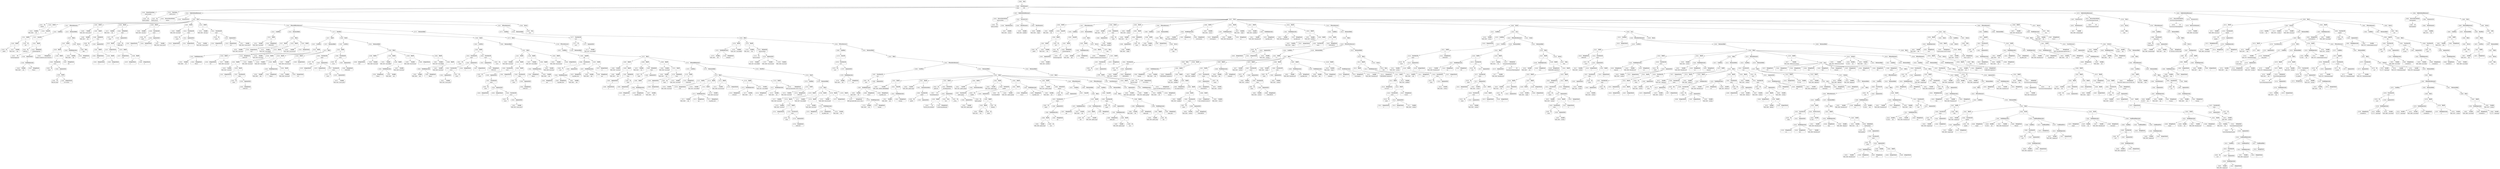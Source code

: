 digraph ast {
node [shape=none];
135427 [label=<<TABLE border='1' cellspacing='0' cellpadding='10' style='rounded' ><TR><TD border='0'>135427</TD><TD border='0'><B>Id</B></TD></TR><HR/><TR><TD border='0' cellpadding='5' colspan='2'>getid3_lyrics3</TD></TR></TABLE>>];
135430 [label=<<TABLE border='1' cellspacing='0' cellpadding='10' style='rounded' ><TR><TD border='0'>135430</TD><TD border='0'><B>ParentClassName</B></TD></TR><HR/><TR><TD border='0' cellpadding='5' colspan='2'>getid3_handler</TD></TR></TABLE>>];
135430 -> 135429 [weight=2];
135431 [label=<<TABLE border='1' cellspacing='0' cellpadding='10' style='rounded' ><TR><TD border='0'>135431</TD><TD border='0'><B>Id</B></TD></TR><HR/><TR><TD border='0' cellpadding='5' colspan='2'>Analyze</TD></TR></TABLE>>];
135428 [label=<<TABLE border='1' cellspacing='0' cellpadding='10' style='rounded' ><TR><TD border='0'>135428</TD><TD border='0'><B>ClassName</B></TD></TR><HR/><TR><TD border='0' cellpadding='5' colspan='2'>getid3_lyrics3</TD></TR></TABLE>>];
135428 -> 135427 [weight=2];
135429 [label=<<TABLE border='1' cellspacing='0' cellpadding='10' style='rounded' ><TR><TD border='0'>135429</TD><TD border='0'><B>Id</B></TD></TR><HR/><TR><TD border='0' cellpadding='5' colspan='2'>getid3_handler</TD></TR></TABLE>>];
135434 [label=<<TABLE border='1' cellspacing='0' cellpadding='10' style='rounded' ><TR><TD border='0'>135434</TD><TD border='0'><B>Variable</B></TD></TR><HR/><TR><TD border='0' cellpadding='5'>(696, 3040)</TD><TD border='0' cellpadding='5'>info</TD></TR></TABLE>>];
135435 [label=<<TABLE border='1' cellspacing='0' cellpadding='10' style='rounded' ><TR><TD border='0'>135435</TD><TD border='0'><B>BinOP</B></TD></TR><HR/><TR><TD border='0' cellpadding='5' colspan='2'>=</TD></TR></TABLE>>];
135435 -> 135434 [weight=2];
135435 -> 135442 [weight=2];
135432 [label=<<TABLE border='1' cellspacing='0' cellpadding='10' style='rounded' ><TR><TD border='0'>135432</TD><TD border='0'><B>ReturnValueMethod</B></TD></TR><HR/><TR><TD border='0' cellpadding='5' colspan='2'>Analyze</TD></TR></TABLE>>];
135432 -> 135431 [weight=2];
135433 [label=<<TABLE border='1' cellspacing='0' cellpadding='10' style='rounded' ><TR><TD border='0'>135433</TD><TD border='0'><B>ParameterList</B></TD></TR></TABLE>>];
135438 [label=<<TABLE border='1' cellspacing='0' cellpadding='10' style='rounded' ><TR><TD border='0'>135438</TD><TD border='0'><B>Id</B></TD></TR><HR/><TR><TD border='0' cellpadding='5' colspan='2'>getid3</TD></TR></TABLE>>];
135439 [label=<<TABLE border='1' cellspacing='0' cellpadding='10' style='rounded' ><TR><TD border='0'>135439</TD><TD border='0'><B>BinOP</B></TD></TR><HR/><TR><TD border='0' cellpadding='5' colspan='2'>-&gt;</TD></TR></TABLE>>];
135439 -> 135437 [weight=2];
135439 -> 135438 [weight=2];
135437 [label=<<TABLE border='1' cellspacing='0' cellpadding='10' style='rounded' ><TR><TD border='0'>135437</TD><TD border='0'><B>Variable</B></TD></TR><HR/><TR><TD border='0' cellpadding='5'>(696, 3041)</TD><TD border='0' cellpadding='5'>this</TD></TR></TABLE>>];
135442 [label=<<TABLE border='1' cellspacing='0' cellpadding='10' style='rounded' ><TR><TD border='0'>135442</TD><TD border='0'><B>UnaryOP</B></TD></TR><HR/><TR><TD border='0' cellpadding='5' colspan='2'>&amp;</TD></TR></TABLE>>];
135442 -> 135441 [weight=2];
135440 [label=<<TABLE border='1' cellspacing='0' cellpadding='10' style='rounded' ><TR><TD border='0'>135440</TD><TD border='0'><B>Id</B></TD></TR><HR/><TR><TD border='0' cellpadding='5' colspan='2'>info</TD></TR></TABLE>>];
135441 [label=<<TABLE border='1' cellspacing='0' cellpadding='10' style='rounded' ><TR><TD border='0'>135441</TD><TD border='0'><B>BinOP</B></TD></TR><HR/><TR><TD border='0' cellpadding='5' colspan='2'>-&gt;</TD></TR></TABLE>>];
135441 -> 135439 [weight=2];
135441 -> 135440 [weight=2];
135446 [label=<<TABLE border='1' cellspacing='0' cellpadding='10' style='rounded' ><TR><TD border='0'>135446</TD><TD border='0'><B>Variable</B></TD></TR><HR/><TR><TD border='0' cellpadding='5'>(696, 3040)</TD><TD border='0' cellpadding='5'>info</TD></TR></TABLE>>];
135447 [label=<<TABLE border='1' cellspacing='0' cellpadding='10' style='rounded' ><TR><TD border='0'>135447</TD><TD border='0'><B>StringLiteral</B></TD></TR><HR/><TR><TD border='0' cellpadding='5' colspan='2'>filesize</TD></TR></TABLE>>];
135444 [label=<<TABLE border='1' cellspacing='0' cellpadding='10' style='rounded' ><TR><TD border='0'>135444</TD><TD border='0'><B>Id</B></TD></TR><HR/><TR><TD border='0' cellpadding='5' colspan='2'>getid3_lib</TD></TR></TABLE>>];
135445 [label=<<TABLE border='1' cellspacing='0' cellpadding='10' style='rounded' ><TR><TD border='0'>135445</TD><TD border='0'><B>Id</B></TD></TR><HR/><TR><TD border='0' cellpadding='5' colspan='2'>intValueSupported</TD></TR></TABLE>>];
135450 [label=<<TABLE border='1' cellspacing='0' cellpadding='10' style='rounded' ><TR><TD border='0'>135450</TD><TD border='0'><B>MethodCall</B></TD></TR><HR/><TR><TD border='0' cellpadding='5' colspan='2'>intValueSupported</TD></TR></TABLE>>];
135450 -> 135445 [weight=2];
135450 -> 135449 [weight=2];
135451 [label=<<TABLE border='1' cellspacing='0' cellpadding='10' style='rounded' ><TR><TD border='0'>135451</TD><TD border='0'><B>BinOP</B></TD></TR><HR/><TR><TD border='0' cellpadding='5' colspan='2'>::</TD></TR></TABLE>>];
135451 -> 135444 [weight=2];
135451 -> 135450 [weight=2];
135448 [label=<<TABLE border='1' cellspacing='0' cellpadding='10' style='rounded' ><TR><TD border='0'>135448</TD><TD border='0'><B>PostfixExpression</B></TD></TR></TABLE>>];
135448 -> 135446 [weight=2];
135448 -> 135447 [weight=2];
135449 [label=<<TABLE border='1' cellspacing='0' cellpadding='10' style='rounded' ><TR><TD border='0'>135449</TD><TD border='0'><B>ArgumentList</B></TD></TR></TABLE>>];
135449 -> 135448 [weight=2];
135454 [label=<<TABLE border='1' cellspacing='0' cellpadding='10' style='rounded' ><TR><TD border='0'>135454</TD><TD border='0'><B>Variable</B></TD></TR><HR/><TR><TD border='0' cellpadding='5'>(696, 3040)</TD><TD border='0' cellpadding='5'>info</TD></TR></TABLE>>];
135455 [label=<<TABLE border='1' cellspacing='0' cellpadding='10' style='rounded' ><TR><TD border='0'>135455</TD><TD border='0'><B>StringLiteral</B></TD></TR><HR/><TR><TD border='0' cellpadding='5' colspan='2'>warning</TD></TR></TABLE>>];
135452 [label=<<TABLE border='1' cellspacing='0' cellpadding='10' style='rounded' ><TR><TD border='0'>135452</TD><TD border='0'><B>UnaryOP</B></TD></TR><HR/><TR><TD border='0' cellpadding='5' colspan='2'>!</TD></TR></TABLE>>];
135452 -> 135451 [weight=2];
135453 [label=<<TABLE border='1' cellspacing='0' cellpadding='10' style='rounded' ><TR><TD border='0'>135453</TD><TD border='0'><B>Condition</B></TD></TR></TABLE>>];
135453 -> 135452 [weight=2];
135458 [label=<<TABLE border='1' cellspacing='0' cellpadding='10' style='rounded' ><TR><TD border='0'>135458</TD><TD border='0'><B>StringLiteral</B></TD></TR><HR/><TR><TD border='0' cellpadding='5' colspan='2'>Unable to check for Lyrics3 because f...</TD></TR></TABLE>>];
135459 [label=<<TABLE border='1' cellspacing='0' cellpadding='10' style='rounded' ><TR><TD border='0'>135459</TD><TD border='0'><B>BinOP</B></TD></TR><HR/><TR><TD border='0' cellpadding='5' colspan='2'>.</TD></TR></TABLE>>];
135459 -> 135458 [weight=2];
135459 -> 135466 [weight=2];
135456 [label=<<TABLE border='1' cellspacing='0' cellpadding='10' style='rounded' ><TR><TD border='0'>135456</TD><TD border='0'><B>PostfixExpression</B></TD></TR></TABLE>>];
135456 -> 135454 [weight=2];
135456 -> 135455 [weight=2];
135457 [label=<<TABLE border='1' cellspacing='0' cellpadding='10' style='rounded' ><TR><TD border='0'>135457</TD><TD border='0'><B>BinOP</B></TD></TR><HR/><TR><TD border='0' cellpadding='5' colspan='2'>=</TD></TR></TABLE>>];
135457 -> 135456 [weight=2];
135457 -> 135459 [weight=2];
135462 [label=<<TABLE border='1' cellspacing='0' cellpadding='10' style='rounded' ><TR><TD border='0'>135462</TD><TD border='0'><B>BinOP</B></TD></TR><HR/><TR><TD border='0' cellpadding='5' colspan='2'></TD></TR></TABLE>>];
135462 -> 135461 [weight=2];
135462 -> 135463 [weight=2];
135463 [label=<<TABLE border='1' cellspacing='0' cellpadding='10' style='rounded' ><TR><TD border='0'>135463</TD><TD border='0'><B>IntegerLiteral</B></TD></TR><HR/><TR><TD border='0' cellpadding='5' colspan='2'>1073741824</TD></TR></TABLE>>];
135460 [label=<<TABLE border='1' cellspacing='0' cellpadding='10' style='rounded' ><TR><TD border='0'>135460</TD><TD border='0'><B>Id</B></TD></TR><HR/><TR><TD border='0' cellpadding='5' colspan='2'>round</TD></TR></TABLE>>];
135461 [label=<<TABLE border='1' cellspacing='0' cellpadding='10' style='rounded' ><TR><TD border='0'>135461</TD><TD border='0'><B>Id</B></TD></TR><HR/><TR><TD border='0' cellpadding='5' colspan='2'>PHP_INT_MAX</TD></TR></TABLE>>];
135466 [label=<<TABLE border='1' cellspacing='0' cellpadding='10' style='rounded' ><TR><TD border='0'>135466</TD><TD border='0'><B>BinOP</B></TD></TR><HR/><TR><TD border='0' cellpadding='5' colspan='2'>.</TD></TR></TABLE>>];
135466 -> 135465 [weight=2];
135466 -> 135467 [weight=2];
135467 [label=<<TABLE border='1' cellspacing='0' cellpadding='10' style='rounded' ><TR><TD border='0'>135467</TD><TD border='0'><B>StringLiteral</B></TD></TR><HR/><TR><TD border='0' cellpadding='5' colspan='2'>GB</TD></TR></TABLE>>];
135464 [label=<<TABLE border='1' cellspacing='0' cellpadding='10' style='rounded' ><TR><TD border='0'>135464</TD><TD border='0'><B>ArgumentList</B></TD></TR></TABLE>>];
135464 -> 135462 [weight=2];
135465 [label=<<TABLE border='1' cellspacing='0' cellpadding='10' style='rounded' ><TR><TD border='0'>135465</TD><TD border='0'><B>FunctionCall</B></TD></TR><HR/><TR><TD border='0' cellpadding='5' colspan='2'>round</TD></TR></TABLE>>];
135465 -> 135460 [weight=2];
135465 -> 135464 [weight=2];
135470 [label=<<TABLE border='1' cellspacing='0' cellpadding='10' style='rounded' ><TR><TD border='0'>135470</TD><TD border='0'><B>Block</B></TD></TR></TABLE>>];
135470 -> 135457 [weight=2];
135470 -> 135469 [weight=2];
135471 [label=<<TABLE border='1' cellspacing='0' cellpadding='10' style='rounded' ><TR><TD border='0'>135471</TD><TD border='0'><B>IfThenStatement</B></TD></TR></TABLE>>];
135471 -> 135453 [weight=2];
135471 -> 135472 [weight=2];
135468 [label=<<TABLE border='1' cellspacing='0' cellpadding='10' style='rounded' ><TR><TD border='0'>135468</TD><TD border='0'><B>False</B></TD></TR><HR/><TR><TD border='0' cellpadding='5' colspan='2'>false</TD></TR></TABLE>>];
135469 [label=<<TABLE border='1' cellspacing='0' cellpadding='10' style='rounded' ><TR><TD border='0'>135469</TD><TD border='0'><B>Return</B></TD></TR></TABLE>>];
135469 -> 135468 [weight=2];
135474 [label=<<TABLE border='1' cellspacing='0' cellpadding='10' style='rounded' ><TR><TD border='0'>135474</TD><TD border='0'><B>Id</B></TD></TR><HR/><TR><TD border='0' cellpadding='5' colspan='2'>fseek</TD></TR></TABLE>>];
135475 [label=<<TABLE border='1' cellspacing='0' cellpadding='10' style='rounded' ><TR><TD border='0'>135475</TD><TD border='0'><B>IntegerLiteral</B></TD></TR><HR/><TR><TD border='0' cellpadding='5' colspan='2'>0</TD></TR></TABLE>>];
135472 [label=<<TABLE border='1' cellspacing='0' cellpadding='10' style='rounded' ><TR><TD border='0'>135472</TD><TD border='0'><B>StatementBody</B></TD></TR></TABLE>>];
135472 -> 135470 [weight=2];
135473 [label=<<TABLE border='1' cellspacing='0' cellpadding='10' style='rounded' ><TR><TD border='0'>135473</TD><TD border='0'><B>Variable</B></TD></TR><HR/><TR><TD border='0' cellpadding='5'>(696, 3041)</TD><TD border='0' cellpadding='5'>this</TD></TR></TABLE>>];
135478 [label=<<TABLE border='1' cellspacing='0' cellpadding='10' style='rounded' ><TR><TD border='0'>135478</TD><TD border='0'><B>BinOP</B></TD></TR><HR/><TR><TD border='0' cellpadding='5' colspan='2'>-</TD></TR></TABLE>>];
135478 -> 135477 [weight=2];
135478 -> 135480 [weight=2];
135479 [label=<<TABLE border='1' cellspacing='0' cellpadding='10' style='rounded' ><TR><TD border='0'>135479</TD><TD border='0'><B>IntegerLiteral</B></TD></TR><HR/><TR><TD border='0' cellpadding='5' colspan='2'>9</TD></TR></TABLE>>];
135476 [label=<<TABLE border='1' cellspacing='0' cellpadding='10' style='rounded' ><TR><TD border='0'>135476</TD><TD border='0'><B>BinOP</B></TD></TR><HR/><TR><TD border='0' cellpadding='5' colspan='2'>-</TD></TR></TABLE>>];
135476 -> 135475 [weight=2];
135476 -> 135478 [weight=2];
135477 [label=<<TABLE border='1' cellspacing='0' cellpadding='10' style='rounded' ><TR><TD border='0'>135477</TD><TD border='0'><B>IntegerLiteral</B></TD></TR><HR/><TR><TD border='0' cellpadding='5' colspan='2'>128</TD></TR></TABLE>>];
135482 [label=<<TABLE border='1' cellspacing='0' cellpadding='10' style='rounded' ><TR><TD border='0'>135482</TD><TD border='0'><B>Id</B></TD></TR><HR/><TR><TD border='0' cellpadding='5' colspan='2'>SEEK_END</TD></TR></TABLE>>];
135483 [label=<<TABLE border='1' cellspacing='0' cellpadding='10' style='rounded' ><TR><TD border='0'>135483</TD><TD border='0'><B>ArgumentList</B></TD></TR></TABLE>>];
135483 -> 135476 [weight=2];
135483 -> 135482 [weight=2];
135480 [label=<<TABLE border='1' cellspacing='0' cellpadding='10' style='rounded' ><TR><TD border='0'>135480</TD><TD border='0'><B>BinOP</B></TD></TR><HR/><TR><TD border='0' cellpadding='5' colspan='2'>-</TD></TR></TABLE>>];
135480 -> 135479 [weight=2];
135480 -> 135481 [weight=2];
135481 [label=<<TABLE border='1' cellspacing='0' cellpadding='10' style='rounded' ><TR><TD border='0'>135481</TD><TD border='0'><B>IntegerLiteral</B></TD></TR><HR/><TR><TD border='0' cellpadding='5' colspan='2'>6</TD></TR></TABLE>>];
135486 [label=<<TABLE border='1' cellspacing='0' cellpadding='10' style='rounded' ><TR><TD border='0'>135486</TD><TD border='0'><B>Variable</B></TD></TR><HR/><TR><TD border='0' cellpadding='5'>(696, 3042)</TD><TD border='0' cellpadding='5'>lyrics3_id3v1</TD></TR></TABLE>>];
135487 [label=<<TABLE border='1' cellspacing='0' cellpadding='10' style='rounded' ><TR><TD border='0'>135487</TD><TD border='0'><B>BinOP</B></TD></TR><HR/><TR><TD border='0' cellpadding='5' colspan='2'>=</TD></TR></TABLE>>];
135487 -> 135486 [weight=2];
135487 -> 135497 [weight=2];
135484 [label=<<TABLE border='1' cellspacing='0' cellpadding='10' style='rounded' ><TR><TD border='0'>135484</TD><TD border='0'><B>MethodCall</B></TD></TR><HR/><TR><TD border='0' cellpadding='5' colspan='2'>fseek</TD></TR></TABLE>>];
135484 -> 135474 [weight=2];
135484 -> 135483 [weight=2];
135485 [label=<<TABLE border='1' cellspacing='0' cellpadding='10' style='rounded' ><TR><TD border='0'>135485</TD><TD border='0'><B>BinOP</B></TD></TR><HR/><TR><TD border='0' cellpadding='5' colspan='2'>-&gt;</TD></TR></TABLE>>];
135485 -> 135473 [weight=2];
135485 -> 135484 [weight=2];
135490 [label=<<TABLE border='1' cellspacing='0' cellpadding='10' style='rounded' ><TR><TD border='0'>135490</TD><TD border='0'><B>IntegerLiteral</B></TD></TR><HR/><TR><TD border='0' cellpadding='5' colspan='2'>128</TD></TR></TABLE>>];
135491 [label=<<TABLE border='1' cellspacing='0' cellpadding='10' style='rounded' ><TR><TD border='0'>135491</TD><TD border='0'><B>BinOP</B></TD></TR><HR/><TR><TD border='0' cellpadding='5' colspan='2'>+</TD></TR></TABLE>>];
135491 -> 135490 [weight=2];
135491 -> 135493 [weight=2];
135488 [label=<<TABLE border='1' cellspacing='0' cellpadding='10' style='rounded' ><TR><TD border='0'>135488</TD><TD border='0'><B>Variable</B></TD></TR><HR/><TR><TD border='0' cellpadding='5'>(696, 3041)</TD><TD border='0' cellpadding='5'>this</TD></TR></TABLE>>];
135489 [label=<<TABLE border='1' cellspacing='0' cellpadding='10' style='rounded' ><TR><TD border='0'>135489</TD><TD border='0'><B>Id</B></TD></TR><HR/><TR><TD border='0' cellpadding='5' colspan='2'>fread</TD></TR></TABLE>>];
135494 [label=<<TABLE border='1' cellspacing='0' cellpadding='10' style='rounded' ><TR><TD border='0'>135494</TD><TD border='0'><B>IntegerLiteral</B></TD></TR><HR/><TR><TD border='0' cellpadding='5' colspan='2'>6</TD></TR></TABLE>>];
135495 [label=<<TABLE border='1' cellspacing='0' cellpadding='10' style='rounded' ><TR><TD border='0'>135495</TD><TD border='0'><B>ArgumentList</B></TD></TR></TABLE>>];
135495 -> 135491 [weight=2];
135492 [label=<<TABLE border='1' cellspacing='0' cellpadding='10' style='rounded' ><TR><TD border='0'>135492</TD><TD border='0'><B>IntegerLiteral</B></TD></TR><HR/><TR><TD border='0' cellpadding='5' colspan='2'>9</TD></TR></TABLE>>];
135493 [label=<<TABLE border='1' cellspacing='0' cellpadding='10' style='rounded' ><TR><TD border='0'>135493</TD><TD border='0'><B>BinOP</B></TD></TR><HR/><TR><TD border='0' cellpadding='5' colspan='2'>+</TD></TR></TABLE>>];
135493 -> 135492 [weight=2];
135493 -> 135494 [weight=2];
135498 [label=<<TABLE border='1' cellspacing='0' cellpadding='10' style='rounded' ><TR><TD border='0'>135498</TD><TD border='0'><B>Variable</B></TD></TR><HR/><TR><TD border='0' cellpadding='5'>(696, 3043)</TD><TD border='0' cellpadding='5'>lyrics3lsz</TD></TR></TABLE>>];
135499 [label=<<TABLE border='1' cellspacing='0' cellpadding='10' style='rounded' ><TR><TD border='0'>135499</TD><TD border='0'><B>BinOP</B></TD></TR><HR/><TR><TD border='0' cellpadding='5' colspan='2'>=</TD></TR></TABLE>>];
135499 -> 135498 [weight=2];
135499 -> 135505 [weight=2];
135496 [label=<<TABLE border='1' cellspacing='0' cellpadding='10' style='rounded' ><TR><TD border='0'>135496</TD><TD border='0'><B>MethodCall</B></TD></TR><HR/><TR><TD border='0' cellpadding='5' colspan='2'>fread</TD></TR></TABLE>>];
135496 -> 135489 [weight=2];
135496 -> 135495 [weight=2];
135497 [label=<<TABLE border='1' cellspacing='0' cellpadding='10' style='rounded' ><TR><TD border='0'>135497</TD><TD border='0'><B>BinOP</B></TD></TR><HR/><TR><TD border='0' cellpadding='5' colspan='2'>-&gt;</TD></TR></TABLE>>];
135497 -> 135488 [weight=2];
135497 -> 135496 [weight=2];
135502 [label=<<TABLE border='1' cellspacing='0' cellpadding='10' style='rounded' ><TR><TD border='0'>135502</TD><TD border='0'><B>IntegerLiteral</B></TD></TR><HR/><TR><TD border='0' cellpadding='5' colspan='2'>0</TD></TR></TABLE>>];
135503 [label=<<TABLE border='1' cellspacing='0' cellpadding='10' style='rounded' ><TR><TD border='0'>135503</TD><TD border='0'><B>IntegerLiteral</B></TD></TR><HR/><TR><TD border='0' cellpadding='5' colspan='2'>6</TD></TR></TABLE>>];
135500 [label=<<TABLE border='1' cellspacing='0' cellpadding='10' style='rounded' ><TR><TD border='0'>135500</TD><TD border='0'><B>Id</B></TD></TR><HR/><TR><TD border='0' cellpadding='5' colspan='2'>substr</TD></TR></TABLE>>];
135501 [label=<<TABLE border='1' cellspacing='0' cellpadding='10' style='rounded' ><TR><TD border='0'>135501</TD><TD border='0'><B>Variable</B></TD></TR><HR/><TR><TD border='0' cellpadding='5'>(696, 3042)</TD><TD border='0' cellpadding='5'>lyrics3_id3v1</TD></TR></TABLE>>];
135506 [label=<<TABLE border='1' cellspacing='0' cellpadding='10' style='rounded' ><TR><TD border='0'>135506</TD><TD border='0'><B>Variable</B></TD></TR><HR/><TR><TD border='0' cellpadding='5'>(696, 3044)</TD><TD border='0' cellpadding='5'>lyrics3end</TD></TR></TABLE>>];
135507 [label=<<TABLE border='1' cellspacing='0' cellpadding='10' style='rounded' ><TR><TD border='0'>135507</TD><TD border='0'><B>BinOP</B></TD></TR><HR/><TR><TD border='0' cellpadding='5' colspan='2'>=</TD></TR></TABLE>>];
135507 -> 135506 [weight=2];
135507 -> 135513 [weight=2];
135504 [label=<<TABLE border='1' cellspacing='0' cellpadding='10' style='rounded' ><TR><TD border='0'>135504</TD><TD border='0'><B>ArgumentList</B></TD></TR></TABLE>>];
135504 -> 135501 [weight=2];
135504 -> 135502 [weight=2];
135504 -> 135503 [weight=2];
135505 [label=<<TABLE border='1' cellspacing='0' cellpadding='10' style='rounded' ><TR><TD border='0'>135505</TD><TD border='0'><B>FunctionCall</B></TD></TR><HR/><TR><TD border='0' cellpadding='5' colspan='2'>substr</TD></TR></TABLE>>];
135505 -> 135500 [weight=2];
135505 -> 135504 [weight=2];
135510 [label=<<TABLE border='1' cellspacing='0' cellpadding='10' style='rounded' ><TR><TD border='0'>135510</TD><TD border='0'><B>IntegerLiteral</B></TD></TR><HR/><TR><TD border='0' cellpadding='5' colspan='2'>6</TD></TR></TABLE>>];
135511 [label=<<TABLE border='1' cellspacing='0' cellpadding='10' style='rounded' ><TR><TD border='0'>135511</TD><TD border='0'><B>IntegerLiteral</B></TD></TR><HR/><TR><TD border='0' cellpadding='5' colspan='2'>9</TD></TR></TABLE>>];
135508 [label=<<TABLE border='1' cellspacing='0' cellpadding='10' style='rounded' ><TR><TD border='0'>135508</TD><TD border='0'><B>Id</B></TD></TR><HR/><TR><TD border='0' cellpadding='5' colspan='2'>substr</TD></TR></TABLE>>];
135509 [label=<<TABLE border='1' cellspacing='0' cellpadding='10' style='rounded' ><TR><TD border='0'>135509</TD><TD border='0'><B>Variable</B></TD></TR><HR/><TR><TD border='0' cellpadding='5'>(696, 3042)</TD><TD border='0' cellpadding='5'>lyrics3_id3v1</TD></TR></TABLE>>];
135514 [label=<<TABLE border='1' cellspacing='0' cellpadding='10' style='rounded' ><TR><TD border='0'>135514</TD><TD border='0'><B>Variable</B></TD></TR><HR/><TR><TD border='0' cellpadding='5'>(696, 3045)</TD><TD border='0' cellpadding='5'>id3v1tag</TD></TR></TABLE>>];
135515 [label=<<TABLE border='1' cellspacing='0' cellpadding='10' style='rounded' ><TR><TD border='0'>135515</TD><TD border='0'><B>BinOP</B></TD></TR><HR/><TR><TD border='0' cellpadding='5' colspan='2'>=</TD></TR></TABLE>>];
135515 -> 135514 [weight=2];
135515 -> 135521 [weight=2];
135512 [label=<<TABLE border='1' cellspacing='0' cellpadding='10' style='rounded' ><TR><TD border='0'>135512</TD><TD border='0'><B>ArgumentList</B></TD></TR></TABLE>>];
135512 -> 135509 [weight=2];
135512 -> 135510 [weight=2];
135512 -> 135511 [weight=2];
135513 [label=<<TABLE border='1' cellspacing='0' cellpadding='10' style='rounded' ><TR><TD border='0'>135513</TD><TD border='0'><B>FunctionCall</B></TD></TR><HR/><TR><TD border='0' cellpadding='5' colspan='2'>substr</TD></TR></TABLE>>];
135513 -> 135508 [weight=2];
135513 -> 135512 [weight=2];
135518 [label=<<TABLE border='1' cellspacing='0' cellpadding='10' style='rounded' ><TR><TD border='0'>135518</TD><TD border='0'><B>IntegerLiteral</B></TD></TR><HR/><TR><TD border='0' cellpadding='5' colspan='2'>15</TD></TR></TABLE>>];
135519 [label=<<TABLE border='1' cellspacing='0' cellpadding='10' style='rounded' ><TR><TD border='0'>135519</TD><TD border='0'><B>IntegerLiteral</B></TD></TR><HR/><TR><TD border='0' cellpadding='5' colspan='2'>128</TD></TR></TABLE>>];
135516 [label=<<TABLE border='1' cellspacing='0' cellpadding='10' style='rounded' ><TR><TD border='0'>135516</TD><TD border='0'><B>Id</B></TD></TR><HR/><TR><TD border='0' cellpadding='5' colspan='2'>substr</TD></TR></TABLE>>];
135517 [label=<<TABLE border='1' cellspacing='0' cellpadding='10' style='rounded' ><TR><TD border='0'>135517</TD><TD border='0'><B>Variable</B></TD></TR><HR/><TR><TD border='0' cellpadding='5'>(696, 3042)</TD><TD border='0' cellpadding='5'>lyrics3_id3v1</TD></TR></TABLE>>];
135522 [label=<<TABLE border='1' cellspacing='0' cellpadding='10' style='rounded' ><TR><TD border='0'>135522</TD><TD border='0'><B>Variable</B></TD></TR><HR/><TR><TD border='0' cellpadding='5'>(696, 3044)</TD><TD border='0' cellpadding='5'>lyrics3end</TD></TR></TABLE>>];
135523 [label=<<TABLE border='1' cellspacing='0' cellpadding='10' style='rounded' ><TR><TD border='0'>135523</TD><TD border='0'><B>RelOP</B></TD></TR><HR/><TR><TD border='0' cellpadding='5' colspan='2'>==</TD></TR></TABLE>>];
135523 -> 135522 [weight=2];
135523 -> 135524 [weight=2];
135520 [label=<<TABLE border='1' cellspacing='0' cellpadding='10' style='rounded' ><TR><TD border='0'>135520</TD><TD border='0'><B>ArgumentList</B></TD></TR></TABLE>>];
135520 -> 135517 [weight=2];
135520 -> 135518 [weight=2];
135520 -> 135519 [weight=2];
135521 [label=<<TABLE border='1' cellspacing='0' cellpadding='10' style='rounded' ><TR><TD border='0'>135521</TD><TD border='0'><B>FunctionCall</B></TD></TR><HR/><TR><TD border='0' cellpadding='5' colspan='2'>substr</TD></TR></TABLE>>];
135521 -> 135516 [weight=2];
135521 -> 135520 [weight=2];
135526 [label=<<TABLE border='1' cellspacing='0' cellpadding='10' style='rounded' ><TR><TD border='0'>135526</TD><TD border='0'><B>Variable</B></TD></TR><HR/><TR><TD border='0' cellpadding='5'>(696, 3046)</TD><TD border='0' cellpadding='5'>lyrics3size</TD></TR></TABLE>>];
135527 [label=<<TABLE border='1' cellspacing='0' cellpadding='10' style='rounded' ><TR><TD border='0'>135527</TD><TD border='0'><B>BinOP</B></TD></TR><HR/><TR><TD border='0' cellpadding='5' colspan='2'>=</TD></TR></TABLE>>];
135527 -> 135526 [weight=2];
135527 -> 135528 [weight=2];
135524 [label=<<TABLE border='1' cellspacing='0' cellpadding='10' style='rounded' ><TR><TD border='0'>135524</TD><TD border='0'><B>StringLiteral</B></TD></TR><HR/><TR><TD border='0' cellpadding='5' colspan='2'>LYRICSEND</TD></TR></TABLE>>];
135525 [label=<<TABLE border='1' cellspacing='0' cellpadding='10' style='rounded' ><TR><TD border='0'>135525</TD><TD border='0'><B>Condition</B></TD></TR></TABLE>>];
135525 -> 135523 [weight=2];
135530 [label=<<TABLE border='1' cellspacing='0' cellpadding='10' style='rounded' ><TR><TD border='0'>135530</TD><TD border='0'><B>BinOP</B></TD></TR><HR/><TR><TD border='0' cellpadding='5' colspan='2'>=</TD></TR></TABLE>>];
135530 -> 135529 [weight=2];
135530 -> 135534 [weight=2];
135531 [label=<<TABLE border='1' cellspacing='0' cellpadding='10' style='rounded' ><TR><TD border='0'>135531</TD><TD border='0'><B>Variable</B></TD></TR><HR/><TR><TD border='0' cellpadding='5'>(696, 3040)</TD><TD border='0' cellpadding='5'>info</TD></TR></TABLE>>];
135528 [label=<<TABLE border='1' cellspacing='0' cellpadding='10' style='rounded' ><TR><TD border='0'>135528</TD><TD border='0'><B>IntegerLiteral</B></TD></TR><HR/><TR><TD border='0' cellpadding='5' colspan='2'>5100</TD></TR></TABLE>>];
135529 [label=<<TABLE border='1' cellspacing='0' cellpadding='10' style='rounded' ><TR><TD border='0'>135529</TD><TD border='0'><B>Variable</B></TD></TR><HR/><TR><TD border='0' cellpadding='5'>(696, 3047)</TD><TD border='0' cellpadding='5'>lyrics3offset</TD></TR></TABLE>>];
135534 [label=<<TABLE border='1' cellspacing='0' cellpadding='10' style='rounded' ><TR><TD border='0'>135534</TD><TD border='0'><B>BinOP</B></TD></TR><HR/><TR><TD border='0' cellpadding='5' colspan='2'>-</TD></TR></TABLE>>];
135534 -> 135533 [weight=2];
135534 -> 135536 [weight=2];
135535 [label=<<TABLE border='1' cellspacing='0' cellpadding='10' style='rounded' ><TR><TD border='0'>135535</TD><TD border='0'><B>IntegerLiteral</B></TD></TR><HR/><TR><TD border='0' cellpadding='5' colspan='2'>128</TD></TR></TABLE>>];
135532 [label=<<TABLE border='1' cellspacing='0' cellpadding='10' style='rounded' ><TR><TD border='0'>135532</TD><TD border='0'><B>StringLiteral</B></TD></TR><HR/><TR><TD border='0' cellpadding='5' colspan='2'>filesize</TD></TR></TABLE>>];
135533 [label=<<TABLE border='1' cellspacing='0' cellpadding='10' style='rounded' ><TR><TD border='0'>135533</TD><TD border='0'><B>PostfixExpression</B></TD></TR></TABLE>>];
135533 -> 135531 [weight=2];
135533 -> 135532 [weight=2];
135538 [label=<<TABLE border='1' cellspacing='0' cellpadding='10' style='rounded' ><TR><TD border='0'>135538</TD><TD border='0'><B>Variable</B></TD></TR><HR/><TR><TD border='0' cellpadding='5'>(696, 3048)</TD><TD border='0' cellpadding='5'>lyrics3version</TD></TR></TABLE>>];
135539 [label=<<TABLE border='1' cellspacing='0' cellpadding='10' style='rounded' ><TR><TD border='0'>135539</TD><TD border='0'><B>BinOP</B></TD></TR><HR/><TR><TD border='0' cellpadding='5' colspan='2'>=</TD></TR></TABLE>>];
135539 -> 135538 [weight=2];
135539 -> 135540 [weight=2];
135536 [label=<<TABLE border='1' cellspacing='0' cellpadding='10' style='rounded' ><TR><TD border='0'>135536</TD><TD border='0'><B>BinOP</B></TD></TR><HR/><TR><TD border='0' cellpadding='5' colspan='2'>-</TD></TR></TABLE>>];
135536 -> 135535 [weight=2];
135536 -> 135537 [weight=2];
135537 [label=<<TABLE border='1' cellspacing='0' cellpadding='10' style='rounded' ><TR><TD border='0'>135537</TD><TD border='0'><B>Variable</B></TD></TR><HR/><TR><TD border='0' cellpadding='5'>(696, 3046)</TD><TD border='0' cellpadding='5'>lyrics3size</TD></TR></TABLE>>];
135542 [label=<<TABLE border='1' cellspacing='0' cellpadding='10' style='rounded' ><TR><TD border='0'>135542</TD><TD border='0'><B>IfThenElifElseStatement</B></TD></TR></TABLE>>];
135542 -> 135525 [weight=2];
135542 -> 135543 [weight=2];
135542 -> 135773 [weight=2];
135542 -> 135772 [weight=2];
135543 [label=<<TABLE border='1' cellspacing='0' cellpadding='10' style='rounded' ><TR><TD border='0'>135543</TD><TD border='0'><B>StatementBody</B></TD></TR></TABLE>>];
135543 -> 135541 [weight=2];
135540 [label=<<TABLE border='1' cellspacing='0' cellpadding='10' style='rounded' ><TR><TD border='0'>135540</TD><TD border='0'><B>IntegerLiteral</B></TD></TR><HR/><TR><TD border='0' cellpadding='5' colspan='2'>1</TD></TR></TABLE>>];
135541 [label=<<TABLE border='1' cellspacing='0' cellpadding='10' style='rounded' ><TR><TD border='0'>135541</TD><TD border='0'><B>Block</B></TD></TR></TABLE>>];
135541 -> 135527 [weight=2];
135541 -> 135530 [weight=2];
135541 -> 135539 [weight=2];
135546 [label=<<TABLE border='1' cellspacing='0' cellpadding='10' style='rounded' ><TR><TD border='0'>135546</TD><TD border='0'><B>StringLiteral</B></TD></TR><HR/><TR><TD border='0' cellpadding='5' colspan='2'>LYRICS200</TD></TR></TABLE>>];
135547 [label=<<TABLE border='1' cellspacing='0' cellpadding='10' style='rounded' ><TR><TD border='0'>135547</TD><TD border='0'><B>Condition</B></TD></TR></TABLE>>];
135547 -> 135545 [weight=2];
135544 [label=<<TABLE border='1' cellspacing='0' cellpadding='10' style='rounded' ><TR><TD border='0'>135544</TD><TD border='0'><B>Variable</B></TD></TR><HR/><TR><TD border='0' cellpadding='5'>(696, 3044)</TD><TD border='0' cellpadding='5'>lyrics3end</TD></TR></TABLE>>];
135545 [label=<<TABLE border='1' cellspacing='0' cellpadding='10' style='rounded' ><TR><TD border='0'>135545</TD><TD border='0'><B>RelOP</B></TD></TR><HR/><TR><TD border='0' cellpadding='5' colspan='2'>==</TD></TR></TABLE>>];
135545 -> 135544 [weight=2];
135545 -> 135546 [weight=2];
135550 [label=<<TABLE border='1' cellspacing='0' cellpadding='10' style='rounded' ><TR><TD border='0'>135550</TD><TD border='0'><B>Variable</B></TD></TR><HR/><TR><TD border='0' cellpadding='5'>(696, 3043)</TD><TD border='0' cellpadding='5'>lyrics3lsz</TD></TR></TABLE>>];
135551 [label=<<TABLE border='1' cellspacing='0' cellpadding='10' style='rounded' ><TR><TD border='0'>135551</TD><TD border='0'><B>BinOP</B></TD></TR><HR/><TR><TD border='0' cellpadding='5' colspan='2'>+</TD></TR></TABLE>>];
135551 -> 135550 [weight=2];
135551 -> 135553 [weight=2];
135548 [label=<<TABLE border='1' cellspacing='0' cellpadding='10' style='rounded' ><TR><TD border='0'>135548</TD><TD border='0'><B>Variable</B></TD></TR><HR/><TR><TD border='0' cellpadding='5'>(696, 3046)</TD><TD border='0' cellpadding='5'>lyrics3size</TD></TR></TABLE>>];
135549 [label=<<TABLE border='1' cellspacing='0' cellpadding='10' style='rounded' ><TR><TD border='0'>135549</TD><TD border='0'><B>BinOP</B></TD></TR><HR/><TR><TD border='0' cellpadding='5' colspan='2'>=</TD></TR></TABLE>>];
135549 -> 135548 [weight=2];
135549 -> 135551 [weight=2];
135554 [label=<<TABLE border='1' cellspacing='0' cellpadding='10' style='rounded' ><TR><TD border='0'>135554</TD><TD border='0'><B>Id</B></TD></TR><HR/><TR><TD border='0' cellpadding='5' colspan='2'>strlen</TD></TR></TABLE>>];
135555 [label=<<TABLE border='1' cellspacing='0' cellpadding='10' style='rounded' ><TR><TD border='0'>135555</TD><TD border='0'><B>StringLiteral</B></TD></TR><HR/><TR><TD border='0' cellpadding='5' colspan='2'>LYRICS200</TD></TR></TABLE>>];
135552 [label=<<TABLE border='1' cellspacing='0' cellpadding='10' style='rounded' ><TR><TD border='0'>135552</TD><TD border='0'><B>IntegerLiteral</B></TD></TR><HR/><TR><TD border='0' cellpadding='5' colspan='2'>6</TD></TR></TABLE>>];
135553 [label=<<TABLE border='1' cellspacing='0' cellpadding='10' style='rounded' ><TR><TD border='0'>135553</TD><TD border='0'><B>BinOP</B></TD></TR><HR/><TR><TD border='0' cellpadding='5' colspan='2'>+</TD></TR></TABLE>>];
135553 -> 135552 [weight=2];
135553 -> 135557 [weight=2];
135558 [label=<<TABLE border='1' cellspacing='0' cellpadding='10' style='rounded' ><TR><TD border='0'>135558</TD><TD border='0'><B>Variable</B></TD></TR><HR/><TR><TD border='0' cellpadding='5'>(696, 3047)</TD><TD border='0' cellpadding='5'>lyrics3offset</TD></TR></TABLE>>];
135559 [label=<<TABLE border='1' cellspacing='0' cellpadding='10' style='rounded' ><TR><TD border='0'>135559</TD><TD border='0'><B>BinOP</B></TD></TR><HR/><TR><TD border='0' cellpadding='5' colspan='2'>=</TD></TR></TABLE>>];
135559 -> 135558 [weight=2];
135559 -> 135563 [weight=2];
135556 [label=<<TABLE border='1' cellspacing='0' cellpadding='10' style='rounded' ><TR><TD border='0'>135556</TD><TD border='0'><B>ArgumentList</B></TD></TR></TABLE>>];
135556 -> 135555 [weight=2];
135557 [label=<<TABLE border='1' cellspacing='0' cellpadding='10' style='rounded' ><TR><TD border='0'>135557</TD><TD border='0'><B>FunctionCall</B></TD></TR><HR/><TR><TD border='0' cellpadding='5' colspan='2'>strlen</TD></TR></TABLE>>];
135557 -> 135554 [weight=2];
135557 -> 135556 [weight=2];
135562 [label=<<TABLE border='1' cellspacing='0' cellpadding='10' style='rounded' ><TR><TD border='0'>135562</TD><TD border='0'><B>PostfixExpression</B></TD></TR></TABLE>>];
135562 -> 135560 [weight=2];
135562 -> 135561 [weight=2];
135563 [label=<<TABLE border='1' cellspacing='0' cellpadding='10' style='rounded' ><TR><TD border='0'>135563</TD><TD border='0'><B>BinOP</B></TD></TR><HR/><TR><TD border='0' cellpadding='5' colspan='2'>-</TD></TR></TABLE>>];
135563 -> 135562 [weight=2];
135563 -> 135565 [weight=2];
135560 [label=<<TABLE border='1' cellspacing='0' cellpadding='10' style='rounded' ><TR><TD border='0'>135560</TD><TD border='0'><B>Variable</B></TD></TR><HR/><TR><TD border='0' cellpadding='5'>(696, 3040)</TD><TD border='0' cellpadding='5'>info</TD></TR></TABLE>>];
135561 [label=<<TABLE border='1' cellspacing='0' cellpadding='10' style='rounded' ><TR><TD border='0'>135561</TD><TD border='0'><B>StringLiteral</B></TD></TR><HR/><TR><TD border='0' cellpadding='5' colspan='2'>filesize</TD></TR></TABLE>>];
135566 [label=<<TABLE border='1' cellspacing='0' cellpadding='10' style='rounded' ><TR><TD border='0'>135566</TD><TD border='0'><B>Variable</B></TD></TR><HR/><TR><TD border='0' cellpadding='5'>(696, 3046)</TD><TD border='0' cellpadding='5'>lyrics3size</TD></TR></TABLE>>];
135567 [label=<<TABLE border='1' cellspacing='0' cellpadding='10' style='rounded' ><TR><TD border='0'>135567</TD><TD border='0'><B>Variable</B></TD></TR><HR/><TR><TD border='0' cellpadding='5'>(696, 3048)</TD><TD border='0' cellpadding='5'>lyrics3version</TD></TR></TABLE>>];
135564 [label=<<TABLE border='1' cellspacing='0' cellpadding='10' style='rounded' ><TR><TD border='0'>135564</TD><TD border='0'><B>IntegerLiteral</B></TD></TR><HR/><TR><TD border='0' cellpadding='5' colspan='2'>128</TD></TR></TABLE>>];
135565 [label=<<TABLE border='1' cellspacing='0' cellpadding='10' style='rounded' ><TR><TD border='0'>135565</TD><TD border='0'><B>BinOP</B></TD></TR><HR/><TR><TD border='0' cellpadding='5' colspan='2'>-</TD></TR></TABLE>>];
135565 -> 135564 [weight=2];
135565 -> 135566 [weight=2];
135570 [label=<<TABLE border='1' cellspacing='0' cellpadding='10' style='rounded' ><TR><TD border='0'>135570</TD><TD border='0'><B>Block</B></TD></TR></TABLE>>];
135570 -> 135549 [weight=2];
135570 -> 135559 [weight=2];
135570 -> 135568 [weight=2];
135571 [label=<<TABLE border='1' cellspacing='0' cellpadding='10' style='rounded' ><TR><TD border='0'>135571</TD><TD border='0'><B>ElseIf</B></TD></TR></TABLE>>];
135571 -> 135547 [weight=2];
135571 -> 135572 [weight=2];
135568 [label=<<TABLE border='1' cellspacing='0' cellpadding='10' style='rounded' ><TR><TD border='0'>135568</TD><TD border='0'><B>BinOP</B></TD></TR><HR/><TR><TD border='0' cellpadding='5' colspan='2'>=</TD></TR></TABLE>>];
135568 -> 135567 [weight=2];
135568 -> 135569 [weight=2];
135569 [label=<<TABLE border='1' cellspacing='0' cellpadding='10' style='rounded' ><TR><TD border='0'>135569</TD><TD border='0'><B>IntegerLiteral</B></TD></TR><HR/><TR><TD border='0' cellpadding='5' colspan='2'>2</TD></TR></TABLE>>];
135574 [label=<<TABLE border='1' cellspacing='0' cellpadding='10' style='rounded' ><TR><TD border='0'>135574</TD><TD border='0'><B>Id</B></TD></TR><HR/><TR><TD border='0' cellpadding='5' colspan='2'>strrev</TD></TR></TABLE>>];
135575 [label=<<TABLE border='1' cellspacing='0' cellpadding='10' style='rounded' ><TR><TD border='0'>135575</TD><TD border='0'><B>Variable</B></TD></TR><HR/><TR><TD border='0' cellpadding='5'>(696, 3042)</TD><TD border='0' cellpadding='5'>lyrics3_id3v1</TD></TR></TABLE>>];
135572 [label=<<TABLE border='1' cellspacing='0' cellpadding='10' style='rounded' ><TR><TD border='0'>135572</TD><TD border='0'><B>StatementBody</B></TD></TR></TABLE>>];
135572 -> 135570 [weight=2];
135573 [label=<<TABLE border='1' cellspacing='0' cellpadding='10' style='rounded' ><TR><TD border='0'>135573</TD><TD border='0'><B>Id</B></TD></TR><HR/><TR><TD border='0' cellpadding='5' colspan='2'>substr</TD></TR></TABLE>>];
135578 [label=<<TABLE border='1' cellspacing='0' cellpadding='10' style='rounded' ><TR><TD border='0'>135578</TD><TD border='0'><B>IntegerLiteral</B></TD></TR><HR/><TR><TD border='0' cellpadding='5' colspan='2'>0</TD></TR></TABLE>>];
135579 [label=<<TABLE border='1' cellspacing='0' cellpadding='10' style='rounded' ><TR><TD border='0'>135579</TD><TD border='0'><B>IntegerLiteral</B></TD></TR><HR/><TR><TD border='0' cellpadding='5' colspan='2'>9</TD></TR></TABLE>>];
135576 [label=<<TABLE border='1' cellspacing='0' cellpadding='10' style='rounded' ><TR><TD border='0'>135576</TD><TD border='0'><B>ArgumentList</B></TD></TR></TABLE>>];
135576 -> 135575 [weight=2];
135577 [label=<<TABLE border='1' cellspacing='0' cellpadding='10' style='rounded' ><TR><TD border='0'>135577</TD><TD border='0'><B>FunctionCall</B></TD></TR><HR/><TR><TD border='0' cellpadding='5' colspan='2'>strrev</TD></TR></TABLE>>];
135577 -> 135574 [weight=2];
135577 -> 135576 [weight=2];
135582 [label=<<TABLE border='1' cellspacing='0' cellpadding='10' style='rounded' ><TR><TD border='0'>135582</TD><TD border='0'><B>RelOP</B></TD></TR><HR/><TR><TD border='0' cellpadding='5' colspan='2'>==</TD></TR></TABLE>>];
135582 -> 135581 [weight=2];
135582 -> 135586 [weight=2];
135583 [label=<<TABLE border='1' cellspacing='0' cellpadding='10' style='rounded' ><TR><TD border='0'>135583</TD><TD border='0'><B>Id</B></TD></TR><HR/><TR><TD border='0' cellpadding='5' colspan='2'>strrev</TD></TR></TABLE>>];
135580 [label=<<TABLE border='1' cellspacing='0' cellpadding='10' style='rounded' ><TR><TD border='0'>135580</TD><TD border='0'><B>ArgumentList</B></TD></TR></TABLE>>];
135580 -> 135577 [weight=2];
135580 -> 135578 [weight=2];
135580 -> 135579 [weight=2];
135581 [label=<<TABLE border='1' cellspacing='0' cellpadding='10' style='rounded' ><TR><TD border='0'>135581</TD><TD border='0'><B>FunctionCall</B></TD></TR><HR/><TR><TD border='0' cellpadding='5' colspan='2'>substr</TD></TR></TABLE>>];
135581 -> 135573 [weight=2];
135581 -> 135580 [weight=2];
135586 [label=<<TABLE border='1' cellspacing='0' cellpadding='10' style='rounded' ><TR><TD border='0'>135586</TD><TD border='0'><B>FunctionCall</B></TD></TR><HR/><TR><TD border='0' cellpadding='5' colspan='2'>strrev</TD></TR></TABLE>>];
135586 -> 135583 [weight=2];
135586 -> 135585 [weight=2];
135587 [label=<<TABLE border='1' cellspacing='0' cellpadding='10' style='rounded' ><TR><TD border='0'>135587</TD><TD border='0'><B>Condition</B></TD></TR></TABLE>>];
135587 -> 135582 [weight=2];
135584 [label=<<TABLE border='1' cellspacing='0' cellpadding='10' style='rounded' ><TR><TD border='0'>135584</TD><TD border='0'><B>StringLiteral</B></TD></TR><HR/><TR><TD border='0' cellpadding='5' colspan='2'>LYRICSEND</TD></TR></TABLE>>];
135585 [label=<<TABLE border='1' cellspacing='0' cellpadding='10' style='rounded' ><TR><TD border='0'>135585</TD><TD border='0'><B>ArgumentList</B></TD></TR></TABLE>>];
135585 -> 135584 [weight=2];
135590 [label=<<TABLE border='1' cellspacing='0' cellpadding='10' style='rounded' ><TR><TD border='0'>135590</TD><TD border='0'><B>IntegerLiteral</B></TD></TR><HR/><TR><TD border='0' cellpadding='5' colspan='2'>5100</TD></TR></TABLE>>];
135591 [label=<<TABLE border='1' cellspacing='0' cellpadding='10' style='rounded' ><TR><TD border='0'>135591</TD><TD border='0'><B>Variable</B></TD></TR><HR/><TR><TD border='0' cellpadding='5'>(696, 3047)</TD><TD border='0' cellpadding='5'>lyrics3offset</TD></TR></TABLE>>];
135588 [label=<<TABLE border='1' cellspacing='0' cellpadding='10' style='rounded' ><TR><TD border='0'>135588</TD><TD border='0'><B>Variable</B></TD></TR><HR/><TR><TD border='0' cellpadding='5'>(696, 3046)</TD><TD border='0' cellpadding='5'>lyrics3size</TD></TR></TABLE>>];
135589 [label=<<TABLE border='1' cellspacing='0' cellpadding='10' style='rounded' ><TR><TD border='0'>135589</TD><TD border='0'><B>BinOP</B></TD></TR><HR/><TR><TD border='0' cellpadding='5' colspan='2'>=</TD></TR></TABLE>>];
135589 -> 135588 [weight=2];
135589 -> 135590 [weight=2];
135594 [label=<<TABLE border='1' cellspacing='0' cellpadding='10' style='rounded' ><TR><TD border='0'>135594</TD><TD border='0'><B>StringLiteral</B></TD></TR><HR/><TR><TD border='0' cellpadding='5' colspan='2'>filesize</TD></TR></TABLE>>];
135595 [label=<<TABLE border='1' cellspacing='0' cellpadding='10' style='rounded' ><TR><TD border='0'>135595</TD><TD border='0'><B>PostfixExpression</B></TD></TR></TABLE>>];
135595 -> 135593 [weight=2];
135595 -> 135594 [weight=2];
135592 [label=<<TABLE border='1' cellspacing='0' cellpadding='10' style='rounded' ><TR><TD border='0'>135592</TD><TD border='0'><B>BinOP</B></TD></TR><HR/><TR><TD border='0' cellpadding='5' colspan='2'>=</TD></TR></TABLE>>];
135592 -> 135591 [weight=2];
135592 -> 135596 [weight=2];
135593 [label=<<TABLE border='1' cellspacing='0' cellpadding='10' style='rounded' ><TR><TD border='0'>135593</TD><TD border='0'><B>Variable</B></TD></TR><HR/><TR><TD border='0' cellpadding='5'>(696, 3040)</TD><TD border='0' cellpadding='5'>info</TD></TR></TABLE>>];
135598 [label=<<TABLE border='1' cellspacing='0' cellpadding='10' style='rounded' ><TR><TD border='0'>135598</TD><TD border='0'><B>Variable</B></TD></TR><HR/><TR><TD border='0' cellpadding='5'>(696, 3048)</TD><TD border='0' cellpadding='5'>lyrics3version</TD></TR></TABLE>>];
135599 [label=<<TABLE border='1' cellspacing='0' cellpadding='10' style='rounded' ><TR><TD border='0'>135599</TD><TD border='0'><B>BinOP</B></TD></TR><HR/><TR><TD border='0' cellpadding='5' colspan='2'>=</TD></TR></TABLE>>];
135599 -> 135598 [weight=2];
135599 -> 135600 [weight=2];
135596 [label=<<TABLE border='1' cellspacing='0' cellpadding='10' style='rounded' ><TR><TD border='0'>135596</TD><TD border='0'><B>BinOP</B></TD></TR><HR/><TR><TD border='0' cellpadding='5' colspan='2'>-</TD></TR></TABLE>>];
135596 -> 135595 [weight=2];
135596 -> 135597 [weight=2];
135597 [label=<<TABLE border='1' cellspacing='0' cellpadding='10' style='rounded' ><TR><TD border='0'>135597</TD><TD border='0'><B>Variable</B></TD></TR><HR/><TR><TD border='0' cellpadding='5'>(696, 3046)</TD><TD border='0' cellpadding='5'>lyrics3size</TD></TR></TABLE>>];
135602 [label=<<TABLE border='1' cellspacing='0' cellpadding='10' style='rounded' ><TR><TD border='0'>135602</TD><TD border='0'><B>BinOP</B></TD></TR><HR/><TR><TD border='0' cellpadding='5' colspan='2'>=</TD></TR></TABLE>>];
135602 -> 135601 [weight=2];
135602 -> 135606 [weight=2];
135603 [label=<<TABLE border='1' cellspacing='0' cellpadding='10' style='rounded' ><TR><TD border='0'>135603</TD><TD border='0'><B>Variable</B></TD></TR><HR/><TR><TD border='0' cellpadding='5'>(696, 3040)</TD><TD border='0' cellpadding='5'>info</TD></TR></TABLE>>];
135600 [label=<<TABLE border='1' cellspacing='0' cellpadding='10' style='rounded' ><TR><TD border='0'>135600</TD><TD border='0'><B>IntegerLiteral</B></TD></TR><HR/><TR><TD border='0' cellpadding='5' colspan='2'>1</TD></TR></TABLE>>];
135601 [label=<<TABLE border='1' cellspacing='0' cellpadding='10' style='rounded' ><TR><TD border='0'>135601</TD><TD border='0'><B>Variable</B></TD></TR><HR/><TR><TD border='0' cellpadding='5'>(696, 3047)</TD><TD border='0' cellpadding='5'>lyrics3offset</TD></TR></TABLE>>];
135606 [label=<<TABLE border='1' cellspacing='0' cellpadding='10' style='rounded' ><TR><TD border='0'>135606</TD><TD border='0'><B>BinOP</B></TD></TR><HR/><TR><TD border='0' cellpadding='5' colspan='2'>-</TD></TR></TABLE>>];
135606 -> 135605 [weight=2];
135606 -> 135607 [weight=2];
135607 [label=<<TABLE border='1' cellspacing='0' cellpadding='10' style='rounded' ><TR><TD border='0'>135607</TD><TD border='0'><B>Variable</B></TD></TR><HR/><TR><TD border='0' cellpadding='5'>(696, 3046)</TD><TD border='0' cellpadding='5'>lyrics3size</TD></TR></TABLE>>];
135604 [label=<<TABLE border='1' cellspacing='0' cellpadding='10' style='rounded' ><TR><TD border='0'>135604</TD><TD border='0'><B>StringLiteral</B></TD></TR><HR/><TR><TD border='0' cellpadding='5' colspan='2'>filesize</TD></TR></TABLE>>];
135605 [label=<<TABLE border='1' cellspacing='0' cellpadding='10' style='rounded' ><TR><TD border='0'>135605</TD><TD border='0'><B>PostfixExpression</B></TD></TR></TABLE>>];
135605 -> 135603 [weight=2];
135605 -> 135604 [weight=2];
135610 [label=<<TABLE border='1' cellspacing='0' cellpadding='10' style='rounded' ><TR><TD border='0'>135610</TD><TD border='0'><B>StatementBody</B></TD></TR></TABLE>>];
135610 -> 135608 [weight=2];
135611 [label=<<TABLE border='1' cellspacing='0' cellpadding='10' style='rounded' ><TR><TD border='0'>135611</TD><TD border='0'><B>Id</B></TD></TR><HR/><TR><TD border='0' cellpadding='5' colspan='2'>substr</TD></TR></TABLE>>];
135608 [label=<<TABLE border='1' cellspacing='0' cellpadding='10' style='rounded' ><TR><TD border='0'>135608</TD><TD border='0'><B>Block</B></TD></TR></TABLE>>];
135608 -> 135589 [weight=2];
135608 -> 135592 [weight=2];
135608 -> 135599 [weight=2];
135608 -> 135602 [weight=2];
135609 [label=<<TABLE border='1' cellspacing='0' cellpadding='10' style='rounded' ><TR><TD border='0'>135609</TD><TD border='0'><B>ElseIf</B></TD></TR></TABLE>>];
135609 -> 135587 [weight=2];
135609 -> 135610 [weight=2];
135614 [label=<<TABLE border='1' cellspacing='0' cellpadding='10' style='rounded' ><TR><TD border='0'>135614</TD><TD border='0'><B>ArgumentList</B></TD></TR></TABLE>>];
135614 -> 135613 [weight=2];
135615 [label=<<TABLE border='1' cellspacing='0' cellpadding='10' style='rounded' ><TR><TD border='0'>135615</TD><TD border='0'><B>FunctionCall</B></TD></TR><HR/><TR><TD border='0' cellpadding='5' colspan='2'>strrev</TD></TR></TABLE>>];
135615 -> 135612 [weight=2];
135615 -> 135614 [weight=2];
135612 [label=<<TABLE border='1' cellspacing='0' cellpadding='10' style='rounded' ><TR><TD border='0'>135612</TD><TD border='0'><B>Id</B></TD></TR><HR/><TR><TD border='0' cellpadding='5' colspan='2'>strrev</TD></TR></TABLE>>];
135613 [label=<<TABLE border='1' cellspacing='0' cellpadding='10' style='rounded' ><TR><TD border='0'>135613</TD><TD border='0'><B>Variable</B></TD></TR><HR/><TR><TD border='0' cellpadding='5'>(696, 3042)</TD><TD border='0' cellpadding='5'>lyrics3_id3v1</TD></TR></TABLE>>];
135618 [label=<<TABLE border='1' cellspacing='0' cellpadding='10' style='rounded' ><TR><TD border='0'>135618</TD><TD border='0'><B>ArgumentList</B></TD></TR></TABLE>>];
135618 -> 135615 [weight=2];
135618 -> 135616 [weight=2];
135618 -> 135617 [weight=2];
135619 [label=<<TABLE border='1' cellspacing='0' cellpadding='10' style='rounded' ><TR><TD border='0'>135619</TD><TD border='0'><B>FunctionCall</B></TD></TR><HR/><TR><TD border='0' cellpadding='5' colspan='2'>substr</TD></TR></TABLE>>];
135619 -> 135611 [weight=2];
135619 -> 135618 [weight=2];
135616 [label=<<TABLE border='1' cellspacing='0' cellpadding='10' style='rounded' ><TR><TD border='0'>135616</TD><TD border='0'><B>IntegerLiteral</B></TD></TR><HR/><TR><TD border='0' cellpadding='5' colspan='2'>0</TD></TR></TABLE>>];
135617 [label=<<TABLE border='1' cellspacing='0' cellpadding='10' style='rounded' ><TR><TD border='0'>135617</TD><TD border='0'><B>IntegerLiteral</B></TD></TR><HR/><TR><TD border='0' cellpadding='5' colspan='2'>9</TD></TR></TABLE>>];
135622 [label=<<TABLE border='1' cellspacing='0' cellpadding='10' style='rounded' ><TR><TD border='0'>135622</TD><TD border='0'><B>StringLiteral</B></TD></TR><HR/><TR><TD border='0' cellpadding='5' colspan='2'>LYRICS200</TD></TR></TABLE>>];
135623 [label=<<TABLE border='1' cellspacing='0' cellpadding='10' style='rounded' ><TR><TD border='0'>135623</TD><TD border='0'><B>ArgumentList</B></TD></TR></TABLE>>];
135623 -> 135622 [weight=2];
135620 [label=<<TABLE border='1' cellspacing='0' cellpadding='10' style='rounded' ><TR><TD border='0'>135620</TD><TD border='0'><B>RelOP</B></TD></TR><HR/><TR><TD border='0' cellpadding='5' colspan='2'>==</TD></TR></TABLE>>];
135620 -> 135619 [weight=2];
135620 -> 135624 [weight=2];
135621 [label=<<TABLE border='1' cellspacing='0' cellpadding='10' style='rounded' ><TR><TD border='0'>135621</TD><TD border='0'><B>Id</B></TD></TR><HR/><TR><TD border='0' cellpadding='5' colspan='2'>strrev</TD></TR></TABLE>>];
135626 [label=<<TABLE border='1' cellspacing='0' cellpadding='10' style='rounded' ><TR><TD border='0'>135626</TD><TD border='0'><B>Variable</B></TD></TR><HR/><TR><TD border='0' cellpadding='5'>(696, 3046)</TD><TD border='0' cellpadding='5'>lyrics3size</TD></TR></TABLE>>];
135627 [label=<<TABLE border='1' cellspacing='0' cellpadding='10' style='rounded' ><TR><TD border='0'>135627</TD><TD border='0'><B>BinOP</B></TD></TR><HR/><TR><TD border='0' cellpadding='5' colspan='2'>=</TD></TR></TABLE>>];
135627 -> 135626 [weight=2];
135627 -> 135640 [weight=2];
135624 [label=<<TABLE border='1' cellspacing='0' cellpadding='10' style='rounded' ><TR><TD border='0'>135624</TD><TD border='0'><B>FunctionCall</B></TD></TR><HR/><TR><TD border='0' cellpadding='5' colspan='2'>strrev</TD></TR></TABLE>>];
135624 -> 135621 [weight=2];
135624 -> 135623 [weight=2];
135625 [label=<<TABLE border='1' cellspacing='0' cellpadding='10' style='rounded' ><TR><TD border='0'>135625</TD><TD border='0'><B>Condition</B></TD></TR></TABLE>>];
135625 -> 135620 [weight=2];
135630 [label=<<TABLE border='1' cellspacing='0' cellpadding='10' style='rounded' ><TR><TD border='0'>135630</TD><TD border='0'><B>Id</B></TD></TR><HR/><TR><TD border='0' cellpadding='5' colspan='2'>strrev</TD></TR></TABLE>>];
135631 [label=<<TABLE border='1' cellspacing='0' cellpadding='10' style='rounded' ><TR><TD border='0'>135631</TD><TD border='0'><B>Variable</B></TD></TR><HR/><TR><TD border='0' cellpadding='5'>(696, 3042)</TD><TD border='0' cellpadding='5'>lyrics3_id3v1</TD></TR></TABLE>>];
135628 [label=<<TABLE border='1' cellspacing='0' cellpadding='10' style='rounded' ><TR><TD border='0'>135628</TD><TD border='0'><B>Id</B></TD></TR><HR/><TR><TD border='0' cellpadding='5' colspan='2'>strrev</TD></TR></TABLE>>];
135629 [label=<<TABLE border='1' cellspacing='0' cellpadding='10' style='rounded' ><TR><TD border='0'>135629</TD><TD border='0'><B>Id</B></TD></TR><HR/><TR><TD border='0' cellpadding='5' colspan='2'>substr</TD></TR></TABLE>>];
135634 [label=<<TABLE border='1' cellspacing='0' cellpadding='10' style='rounded' ><TR><TD border='0'>135634</TD><TD border='0'><B>IntegerLiteral</B></TD></TR><HR/><TR><TD border='0' cellpadding='5' colspan='2'>9</TD></TR></TABLE>>];
135635 [label=<<TABLE border='1' cellspacing='0' cellpadding='10' style='rounded' ><TR><TD border='0'>135635</TD><TD border='0'><B>IntegerLiteral</B></TD></TR><HR/><TR><TD border='0' cellpadding='5' colspan='2'>6</TD></TR></TABLE>>];
135632 [label=<<TABLE border='1' cellspacing='0' cellpadding='10' style='rounded' ><TR><TD border='0'>135632</TD><TD border='0'><B>ArgumentList</B></TD></TR></TABLE>>];
135632 -> 135631 [weight=2];
135633 [label=<<TABLE border='1' cellspacing='0' cellpadding='10' style='rounded' ><TR><TD border='0'>135633</TD><TD border='0'><B>FunctionCall</B></TD></TR><HR/><TR><TD border='0' cellpadding='5' colspan='2'>strrev</TD></TR></TABLE>>];
135633 -> 135630 [weight=2];
135633 -> 135632 [weight=2];
135638 [label=<<TABLE border='1' cellspacing='0' cellpadding='10' style='rounded' ><TR><TD border='0'>135638</TD><TD border='0'><B>ArgumentList</B></TD></TR></TABLE>>];
135638 -> 135637 [weight=2];
135639 [label=<<TABLE border='1' cellspacing='0' cellpadding='10' style='rounded' ><TR><TD border='0'>135639</TD><TD border='0'><B>FunctionCall</B></TD></TR><HR/><TR><TD border='0' cellpadding='5' colspan='2'>strrev</TD></TR></TABLE>>];
135639 -> 135628 [weight=2];
135639 -> 135638 [weight=2];
135636 [label=<<TABLE border='1' cellspacing='0' cellpadding='10' style='rounded' ><TR><TD border='0'>135636</TD><TD border='0'><B>ArgumentList</B></TD></TR></TABLE>>];
135636 -> 135633 [weight=2];
135636 -> 135634 [weight=2];
135636 -> 135635 [weight=2];
135637 [label=<<TABLE border='1' cellspacing='0' cellpadding='10' style='rounded' ><TR><TD border='0'>135637</TD><TD border='0'><B>FunctionCall</B></TD></TR><HR/><TR><TD border='0' cellpadding='5' colspan='2'>substr</TD></TR></TABLE>>];
135637 -> 135629 [weight=2];
135637 -> 135636 [weight=2];
135642 [label=<<TABLE border='1' cellspacing='0' cellpadding='10' style='rounded' ><TR><TD border='0'>135642</TD><TD border='0'><B>BinOP</B></TD></TR><HR/><TR><TD border='0' cellpadding='5' colspan='2'>+</TD></TR></TABLE>>];
135642 -> 135641 [weight=2];
135642 -> 135646 [weight=2];
135643 [label=<<TABLE border='1' cellspacing='0' cellpadding='10' style='rounded' ><TR><TD border='0'>135643</TD><TD border='0'><B>Id</B></TD></TR><HR/><TR><TD border='0' cellpadding='5' colspan='2'>strlen</TD></TR></TABLE>>];
135640 [label=<<TABLE border='1' cellspacing='0' cellpadding='10' style='rounded' ><TR><TD border='0'>135640</TD><TD border='0'><B>BinOP</B></TD></TR><HR/><TR><TD border='0' cellpadding='5' colspan='2'>+</TD></TR></TABLE>>];
135640 -> 135639 [weight=2];
135640 -> 135642 [weight=2];
135641 [label=<<TABLE border='1' cellspacing='0' cellpadding='10' style='rounded' ><TR><TD border='0'>135641</TD><TD border='0'><B>IntegerLiteral</B></TD></TR><HR/><TR><TD border='0' cellpadding='5' colspan='2'>6</TD></TR></TABLE>>];
135646 [label=<<TABLE border='1' cellspacing='0' cellpadding='10' style='rounded' ><TR><TD border='0'>135646</TD><TD border='0'><B>FunctionCall</B></TD></TR><HR/><TR><TD border='0' cellpadding='5' colspan='2'>strlen</TD></TR></TABLE>>];
135646 -> 135643 [weight=2];
135646 -> 135645 [weight=2];
135647 [label=<<TABLE border='1' cellspacing='0' cellpadding='10' style='rounded' ><TR><TD border='0'>135647</TD><TD border='0'><B>Variable</B></TD></TR><HR/><TR><TD border='0' cellpadding='5'>(696, 3047)</TD><TD border='0' cellpadding='5'>lyrics3offset</TD></TR></TABLE>>];
135644 [label=<<TABLE border='1' cellspacing='0' cellpadding='10' style='rounded' ><TR><TD border='0'>135644</TD><TD border='0'><B>StringLiteral</B></TD></TR><HR/><TR><TD border='0' cellpadding='5' colspan='2'>LYRICS200</TD></TR></TABLE>>];
135645 [label=<<TABLE border='1' cellspacing='0' cellpadding='10' style='rounded' ><TR><TD border='0'>135645</TD><TD border='0'><B>ArgumentList</B></TD></TR></TABLE>>];
135645 -> 135644 [weight=2];
135650 [label=<<TABLE border='1' cellspacing='0' cellpadding='10' style='rounded' ><TR><TD border='0'>135650</TD><TD border='0'><B>StringLiteral</B></TD></TR><HR/><TR><TD border='0' cellpadding='5' colspan='2'>filesize</TD></TR></TABLE>>];
135651 [label=<<TABLE border='1' cellspacing='0' cellpadding='10' style='rounded' ><TR><TD border='0'>135651</TD><TD border='0'><B>PostfixExpression</B></TD></TR></TABLE>>];
135651 -> 135649 [weight=2];
135651 -> 135650 [weight=2];
135648 [label=<<TABLE border='1' cellspacing='0' cellpadding='10' style='rounded' ><TR><TD border='0'>135648</TD><TD border='0'><B>BinOP</B></TD></TR><HR/><TR><TD border='0' cellpadding='5' colspan='2'>=</TD></TR></TABLE>>];
135648 -> 135647 [weight=2];
135648 -> 135652 [weight=2];
135649 [label=<<TABLE border='1' cellspacing='0' cellpadding='10' style='rounded' ><TR><TD border='0'>135649</TD><TD border='0'><B>Variable</B></TD></TR><HR/><TR><TD border='0' cellpadding='5'>(696, 3040)</TD><TD border='0' cellpadding='5'>info</TD></TR></TABLE>>];
135654 [label=<<TABLE border='1' cellspacing='0' cellpadding='10' style='rounded' ><TR><TD border='0'>135654</TD><TD border='0'><B>Variable</B></TD></TR><HR/><TR><TD border='0' cellpadding='5'>(696, 3048)</TD><TD border='0' cellpadding='5'>lyrics3version</TD></TR></TABLE>>];
135655 [label=<<TABLE border='1' cellspacing='0' cellpadding='10' style='rounded' ><TR><TD border='0'>135655</TD><TD border='0'><B>BinOP</B></TD></TR><HR/><TR><TD border='0' cellpadding='5' colspan='2'>=</TD></TR></TABLE>>];
135655 -> 135654 [weight=2];
135655 -> 135656 [weight=2];
135652 [label=<<TABLE border='1' cellspacing='0' cellpadding='10' style='rounded' ><TR><TD border='0'>135652</TD><TD border='0'><B>BinOP</B></TD></TR><HR/><TR><TD border='0' cellpadding='5' colspan='2'>-</TD></TR></TABLE>>];
135652 -> 135651 [weight=2];
135652 -> 135653 [weight=2];
135653 [label=<<TABLE border='1' cellspacing='0' cellpadding='10' style='rounded' ><TR><TD border='0'>135653</TD><TD border='0'><B>Variable</B></TD></TR><HR/><TR><TD border='0' cellpadding='5'>(696, 3046)</TD><TD border='0' cellpadding='5'>lyrics3size</TD></TR></TABLE>>];
135658 [label=<<TABLE border='1' cellspacing='0' cellpadding='10' style='rounded' ><TR><TD border='0'>135658</TD><TD border='0'><B>ElseIf</B></TD></TR></TABLE>>];
135658 -> 135625 [weight=2];
135658 -> 135659 [weight=2];
135659 [label=<<TABLE border='1' cellspacing='0' cellpadding='10' style='rounded' ><TR><TD border='0'>135659</TD><TD border='0'><B>StatementBody</B></TD></TR></TABLE>>];
135659 -> 135657 [weight=2];
135656 [label=<<TABLE border='1' cellspacing='0' cellpadding='10' style='rounded' ><TR><TD border='0'>135656</TD><TD border='0'><B>IntegerLiteral</B></TD></TR><HR/><TR><TD border='0' cellpadding='5' colspan='2'>2</TD></TR></TABLE>>];
135657 [label=<<TABLE border='1' cellspacing='0' cellpadding='10' style='rounded' ><TR><TD border='0'>135657</TD><TD border='0'><B>Block</B></TD></TR></TABLE>>];
135657 -> 135627 [weight=2];
135657 -> 135648 [weight=2];
135657 -> 135655 [weight=2];
135662 [label=<<TABLE border='1' cellspacing='0' cellpadding='10' style='rounded' ><TR><TD border='0'>135662</TD><TD border='0'><B>StringLiteral</B></TD></TR><HR/><TR><TD border='0' cellpadding='5' colspan='2'>ape</TD></TR></TABLE>>];
135663 [label=<<TABLE border='1' cellspacing='0' cellpadding='10' style='rounded' ><TR><TD border='0'>135663</TD><TD border='0'><B>StringLiteral</B></TD></TR><HR/><TR><TD border='0' cellpadding='5' colspan='2'>tag_offset_start</TD></TR></TABLE>>];
135660 [label=<<TABLE border='1' cellspacing='0' cellpadding='10' style='rounded' ><TR><TD border='0'>135660</TD><TD border='0'><B>Id</B></TD></TR><HR/><TR><TD border='0' cellpadding='5' colspan='2'>isset</TD></TR></TABLE>>];
135661 [label=<<TABLE border='1' cellspacing='0' cellpadding='10' style='rounded' ><TR><TD border='0'>135661</TD><TD border='0'><B>Variable</B></TD></TR><HR/><TR><TD border='0' cellpadding='5'>(696, 3040)</TD><TD border='0' cellpadding='5'>info</TD></TR></TABLE>>];
135666 [label=<<TABLE border='1' cellspacing='0' cellpadding='10' style='rounded' ><TR><TD border='0'>135666</TD><TD border='0'><B>FunctionCall</B></TD></TR><HR/><TR><TD border='0' cellpadding='5' colspan='2'>isset</TD></TR></TABLE>>];
135666 -> 135660 [weight=2];
135666 -> 135665 [weight=2];
135667 [label=<<TABLE border='1' cellspacing='0' cellpadding='10' style='rounded' ><TR><TD border='0'>135667</TD><TD border='0'><B>LogicOP</B></TD></TR><HR/><TR><TD border='0' cellpadding='5' colspan='2'>&amp;&amp;</TD></TR></TABLE>>];
135667 -> 135666 [weight=2];
135667 -> 135672 [weight=2];
135664 [label=<<TABLE border='1' cellspacing='0' cellpadding='10' style='rounded' ><TR><TD border='0'>135664</TD><TD border='0'><B>PostfixExpression</B></TD></TR></TABLE>>];
135664 -> 135661 [weight=2];
135664 -> 135662 [weight=2];
135664 -> 135663 [weight=2];
135665 [label=<<TABLE border='1' cellspacing='0' cellpadding='10' style='rounded' ><TR><TD border='0'>135665</TD><TD border='0'><B>ArgumentList</B></TD></TR></TABLE>>];
135665 -> 135664 [weight=2];
135670 [label=<<TABLE border='1' cellspacing='0' cellpadding='10' style='rounded' ><TR><TD border='0'>135670</TD><TD border='0'><B>StringLiteral</B></TD></TR><HR/><TR><TD border='0' cellpadding='5' colspan='2'>tag_offset_start</TD></TR></TABLE>>];
135671 [label=<<TABLE border='1' cellspacing='0' cellpadding='10' style='rounded' ><TR><TD border='0'>135671</TD><TD border='0'><B>PostfixExpression</B></TD></TR></TABLE>>];
135671 -> 135668 [weight=2];
135671 -> 135669 [weight=2];
135671 -> 135670 [weight=2];
135668 [label=<<TABLE border='1' cellspacing='0' cellpadding='10' style='rounded' ><TR><TD border='0'>135668</TD><TD border='0'><B>Variable</B></TD></TR><HR/><TR><TD border='0' cellpadding='5'>(696, 3040)</TD><TD border='0' cellpadding='5'>info</TD></TR></TABLE>>];
135669 [label=<<TABLE border='1' cellspacing='0' cellpadding='10' style='rounded' ><TR><TD border='0'>135669</TD><TD border='0'><B>StringLiteral</B></TD></TR><HR/><TR><TD border='0' cellpadding='5' colspan='2'>ape</TD></TR></TABLE>>];
135674 [label=<<TABLE border='1' cellspacing='0' cellpadding='10' style='rounded' ><TR><TD border='0'>135674</TD><TD border='0'><B>Condition</B></TD></TR></TABLE>>];
135674 -> 135667 [weight=2];
135675 [label=<<TABLE border='1' cellspacing='0' cellpadding='10' style='rounded' ><TR><TD border='0'>135675</TD><TD border='0'><B>Variable</B></TD></TR><HR/><TR><TD border='0' cellpadding='5'>(696, 3041)</TD><TD border='0' cellpadding='5'>this</TD></TR></TABLE>>];
135672 [label=<<TABLE border='1' cellspacing='0' cellpadding='10' style='rounded' ><TR><TD border='0'>135672</TD><TD border='0'><B>RelOP</B></TD></TR><HR/><TR><TD border='0' cellpadding='5' colspan='2'>&gt;</TD></TR></TABLE>>];
135672 -> 135671 [weight=2];
135672 -> 135673 [weight=2];
135673 [label=<<TABLE border='1' cellspacing='0' cellpadding='10' style='rounded' ><TR><TD border='0'>135673</TD><TD border='0'><B>IntegerLiteral</B></TD></TR><HR/><TR><TD border='0' cellpadding='5' colspan='2'>15</TD></TR></TABLE>>];
135678 [label=<<TABLE border='1' cellspacing='0' cellpadding='10' style='rounded' ><TR><TD border='0'>135678</TD><TD border='0'><B>StringLiteral</B></TD></TR><HR/><TR><TD border='0' cellpadding='5' colspan='2'>ape</TD></TR></TABLE>>];
135679 [label=<<TABLE border='1' cellspacing='0' cellpadding='10' style='rounded' ><TR><TD border='0'>135679</TD><TD border='0'><B>StringLiteral</B></TD></TR><HR/><TR><TD border='0' cellpadding='5' colspan='2'>tag_offset_start</TD></TR></TABLE>>];
135676 [label=<<TABLE border='1' cellspacing='0' cellpadding='10' style='rounded' ><TR><TD border='0'>135676</TD><TD border='0'><B>Id</B></TD></TR><HR/><TR><TD border='0' cellpadding='5' colspan='2'>fseek</TD></TR></TABLE>>];
135677 [label=<<TABLE border='1' cellspacing='0' cellpadding='10' style='rounded' ><TR><TD border='0'>135677</TD><TD border='0'><B>Variable</B></TD></TR><HR/><TR><TD border='0' cellpadding='5'>(696, 3040)</TD><TD border='0' cellpadding='5'>info</TD></TR></TABLE>>];
135682 [label=<<TABLE border='1' cellspacing='0' cellpadding='10' style='rounded' ><TR><TD border='0'>135682</TD><TD border='0'><B>IntegerLiteral</B></TD></TR><HR/><TR><TD border='0' cellpadding='5' colspan='2'>15</TD></TR></TABLE>>];
135683 [label=<<TABLE border='1' cellspacing='0' cellpadding='10' style='rounded' ><TR><TD border='0'>135683</TD><TD border='0'><B>ArgumentList</B></TD></TR></TABLE>>];
135683 -> 135681 [weight=2];
135680 [label=<<TABLE border='1' cellspacing='0' cellpadding='10' style='rounded' ><TR><TD border='0'>135680</TD><TD border='0'><B>PostfixExpression</B></TD></TR></TABLE>>];
135680 -> 135677 [weight=2];
135680 -> 135678 [weight=2];
135680 -> 135679 [weight=2];
135681 [label=<<TABLE border='1' cellspacing='0' cellpadding='10' style='rounded' ><TR><TD border='0'>135681</TD><TD border='0'><B>BinOP</B></TD></TR><HR/><TR><TD border='0' cellpadding='5' colspan='2'>-</TD></TR></TABLE>>];
135681 -> 135680 [weight=2];
135681 -> 135682 [weight=2];
135686 [label=<<TABLE border='1' cellspacing='0' cellpadding='10' style='rounded' ><TR><TD border='0'>135686</TD><TD border='0'><B>Variable</B></TD></TR><HR/><TR><TD border='0' cellpadding='5'>(696, 3043)</TD><TD border='0' cellpadding='5'>lyrics3lsz</TD></TR></TABLE>>];
135687 [label=<<TABLE border='1' cellspacing='0' cellpadding='10' style='rounded' ><TR><TD border='0'>135687</TD><TD border='0'><B>BinOP</B></TD></TR><HR/><TR><TD border='0' cellpadding='5' colspan='2'>=</TD></TR></TABLE>>];
135687 -> 135686 [weight=2];
135687 -> 135693 [weight=2];
135684 [label=<<TABLE border='1' cellspacing='0' cellpadding='10' style='rounded' ><TR><TD border='0'>135684</TD><TD border='0'><B>MethodCall</B></TD></TR><HR/><TR><TD border='0' cellpadding='5' colspan='2'>fseek</TD></TR></TABLE>>];
135684 -> 135676 [weight=2];
135684 -> 135683 [weight=2];
135685 [label=<<TABLE border='1' cellspacing='0' cellpadding='10' style='rounded' ><TR><TD border='0'>135685</TD><TD border='0'><B>BinOP</B></TD></TR><HR/><TR><TD border='0' cellpadding='5' colspan='2'>-&gt;</TD></TR></TABLE>>];
135685 -> 135675 [weight=2];
135685 -> 135684 [weight=2];
135690 [label=<<TABLE border='1' cellspacing='0' cellpadding='10' style='rounded' ><TR><TD border='0'>135690</TD><TD border='0'><B>IntegerLiteral</B></TD></TR><HR/><TR><TD border='0' cellpadding='5' colspan='2'>6</TD></TR></TABLE>>];
135691 [label=<<TABLE border='1' cellspacing='0' cellpadding='10' style='rounded' ><TR><TD border='0'>135691</TD><TD border='0'><B>ArgumentList</B></TD></TR><HR/><TR><TD border='0' cellpadding='5' colspan='2'>6</TD></TR></TABLE>>];
135691 -> 135690 [weight=2];
135688 [label=<<TABLE border='1' cellspacing='0' cellpadding='10' style='rounded' ><TR><TD border='0'>135688</TD><TD border='0'><B>Variable</B></TD></TR><HR/><TR><TD border='0' cellpadding='5'>(696, 3041)</TD><TD border='0' cellpadding='5'>this</TD></TR></TABLE>>];
135689 [label=<<TABLE border='1' cellspacing='0' cellpadding='10' style='rounded' ><TR><TD border='0'>135689</TD><TD border='0'><B>Id</B></TD></TR><HR/><TR><TD border='0' cellpadding='5' colspan='2'>fread</TD></TR></TABLE>>];
135694 [label=<<TABLE border='1' cellspacing='0' cellpadding='10' style='rounded' ><TR><TD border='0'>135694</TD><TD border='0'><B>Variable</B></TD></TR><HR/><TR><TD border='0' cellpadding='5'>(696, 3044)</TD><TD border='0' cellpadding='5'>lyrics3end</TD></TR></TABLE>>];
135695 [label=<<TABLE border='1' cellspacing='0' cellpadding='10' style='rounded' ><TR><TD border='0'>135695</TD><TD border='0'><B>BinOP</B></TD></TR><HR/><TR><TD border='0' cellpadding='5' colspan='2'>=</TD></TR></TABLE>>];
135695 -> 135694 [weight=2];
135695 -> 135701 [weight=2];
135692 [label=<<TABLE border='1' cellspacing='0' cellpadding='10' style='rounded' ><TR><TD border='0'>135692</TD><TD border='0'><B>MethodCall</B></TD></TR><HR/><TR><TD border='0' cellpadding='5' colspan='2'>fread</TD></TR></TABLE>>];
135692 -> 135689 [weight=2];
135692 -> 135691 [weight=2];
135693 [label=<<TABLE border='1' cellspacing='0' cellpadding='10' style='rounded' ><TR><TD border='0'>135693</TD><TD border='0'><B>BinOP</B></TD></TR><HR/><TR><TD border='0' cellpadding='5' colspan='2'>-&gt;</TD></TR></TABLE>>];
135693 -> 135688 [weight=2];
135693 -> 135692 [weight=2];
135698 [label=<<TABLE border='1' cellspacing='0' cellpadding='10' style='rounded' ><TR><TD border='0'>135698</TD><TD border='0'><B>IntegerLiteral</B></TD></TR><HR/><TR><TD border='0' cellpadding='5' colspan='2'>9</TD></TR></TABLE>>];
135699 [label=<<TABLE border='1' cellspacing='0' cellpadding='10' style='rounded' ><TR><TD border='0'>135699</TD><TD border='0'><B>ArgumentList</B></TD></TR><HR/><TR><TD border='0' cellpadding='5' colspan='2'>9</TD></TR></TABLE>>];
135699 -> 135698 [weight=2];
135696 [label=<<TABLE border='1' cellspacing='0' cellpadding='10' style='rounded' ><TR><TD border='0'>135696</TD><TD border='0'><B>Variable</B></TD></TR><HR/><TR><TD border='0' cellpadding='5'>(696, 3041)</TD><TD border='0' cellpadding='5'>this</TD></TR></TABLE>>];
135697 [label=<<TABLE border='1' cellspacing='0' cellpadding='10' style='rounded' ><TR><TD border='0'>135697</TD><TD border='0'><B>Id</B></TD></TR><HR/><TR><TD border='0' cellpadding='5' colspan='2'>fread</TD></TR></TABLE>>];
135702 [label=<<TABLE border='1' cellspacing='0' cellpadding='10' style='rounded' ><TR><TD border='0'>135702</TD><TD border='0'><B>Variable</B></TD></TR><HR/><TR><TD border='0' cellpadding='5'>(696, 3044)</TD><TD border='0' cellpadding='5'>lyrics3end</TD></TR></TABLE>>];
135703 [label=<<TABLE border='1' cellspacing='0' cellpadding='10' style='rounded' ><TR><TD border='0'>135703</TD><TD border='0'><B>RelOP</B></TD></TR><HR/><TR><TD border='0' cellpadding='5' colspan='2'>==</TD></TR></TABLE>>];
135703 -> 135702 [weight=2];
135703 -> 135704 [weight=2];
135700 [label=<<TABLE border='1' cellspacing='0' cellpadding='10' style='rounded' ><TR><TD border='0'>135700</TD><TD border='0'><B>MethodCall</B></TD></TR><HR/><TR><TD border='0' cellpadding='5' colspan='2'>fread</TD></TR></TABLE>>];
135700 -> 135697 [weight=2];
135700 -> 135699 [weight=2];
135701 [label=<<TABLE border='1' cellspacing='0' cellpadding='10' style='rounded' ><TR><TD border='0'>135701</TD><TD border='0'><B>BinOP</B></TD></TR><HR/><TR><TD border='0' cellpadding='5' colspan='2'>-&gt;</TD></TR></TABLE>>];
135701 -> 135696 [weight=2];
135701 -> 135700 [weight=2];
135706 [label=<<TABLE border='1' cellspacing='0' cellpadding='10' style='rounded' ><TR><TD border='0'>135706</TD><TD border='0'><B>Variable</B></TD></TR><HR/><TR><TD border='0' cellpadding='5'>(696, 3046)</TD><TD border='0' cellpadding='5'>lyrics3size</TD></TR></TABLE>>];
135707 [label=<<TABLE border='1' cellspacing='0' cellpadding='10' style='rounded' ><TR><TD border='0'>135707</TD><TD border='0'><B>BinOP</B></TD></TR><HR/><TR><TD border='0' cellpadding='5' colspan='2'>=</TD></TR></TABLE>>];
135707 -> 135706 [weight=2];
135707 -> 135708 [weight=2];
135704 [label=<<TABLE border='1' cellspacing='0' cellpadding='10' style='rounded' ><TR><TD border='0'>135704</TD><TD border='0'><B>StringLiteral</B></TD></TR><HR/><TR><TD border='0' cellpadding='5' colspan='2'>LYRICSEND</TD></TR></TABLE>>];
135705 [label=<<TABLE border='1' cellspacing='0' cellpadding='10' style='rounded' ><TR><TD border='0'>135705</TD><TD border='0'><B>Condition</B></TD></TR></TABLE>>];
135705 -> 135703 [weight=2];
135710 [label=<<TABLE border='1' cellspacing='0' cellpadding='10' style='rounded' ><TR><TD border='0'>135710</TD><TD border='0'><B>BinOP</B></TD></TR><HR/><TR><TD border='0' cellpadding='5' colspan='2'>=</TD></TR></TABLE>>];
135710 -> 135709 [weight=2];
135710 -> 135715 [weight=2];
135711 [label=<<TABLE border='1' cellspacing='0' cellpadding='10' style='rounded' ><TR><TD border='0'>135711</TD><TD border='0'><B>Variable</B></TD></TR><HR/><TR><TD border='0' cellpadding='5'>(696, 3040)</TD><TD border='0' cellpadding='5'>info</TD></TR></TABLE>>];
135708 [label=<<TABLE border='1' cellspacing='0' cellpadding='10' style='rounded' ><TR><TD border='0'>135708</TD><TD border='0'><B>IntegerLiteral</B></TD></TR><HR/><TR><TD border='0' cellpadding='5' colspan='2'>5100</TD></TR></TABLE>>];
135709 [label=<<TABLE border='1' cellspacing='0' cellpadding='10' style='rounded' ><TR><TD border='0'>135709</TD><TD border='0'><B>Variable</B></TD></TR><HR/><TR><TD border='0' cellpadding='5'>(696, 3047)</TD><TD border='0' cellpadding='5'>lyrics3offset</TD></TR></TABLE>>];
135714 [label=<<TABLE border='1' cellspacing='0' cellpadding='10' style='rounded' ><TR><TD border='0'>135714</TD><TD border='0'><B>PostfixExpression</B></TD></TR></TABLE>>];
135714 -> 135711 [weight=2];
135714 -> 135712 [weight=2];
135714 -> 135713 [weight=2];
135715 [label=<<TABLE border='1' cellspacing='0' cellpadding='10' style='rounded' ><TR><TD border='0'>135715</TD><TD border='0'><B>BinOP</B></TD></TR><HR/><TR><TD border='0' cellpadding='5' colspan='2'>-</TD></TR></TABLE>>];
135715 -> 135714 [weight=2];
135715 -> 135716 [weight=2];
135712 [label=<<TABLE border='1' cellspacing='0' cellpadding='10' style='rounded' ><TR><TD border='0'>135712</TD><TD border='0'><B>StringLiteral</B></TD></TR><HR/><TR><TD border='0' cellpadding='5' colspan='2'>ape</TD></TR></TABLE>>];
135713 [label=<<TABLE border='1' cellspacing='0' cellpadding='10' style='rounded' ><TR><TD border='0'>135713</TD><TD border='0'><B>StringLiteral</B></TD></TR><HR/><TR><TD border='0' cellpadding='5' colspan='2'>tag_offset_start</TD></TR></TABLE>>];
135718 [label=<<TABLE border='1' cellspacing='0' cellpadding='10' style='rounded' ><TR><TD border='0'>135718</TD><TD border='0'><B>StringLiteral</B></TD></TR><HR/><TR><TD border='0' cellpadding='5' colspan='2'>avdataend</TD></TR></TABLE>>];
135719 [label=<<TABLE border='1' cellspacing='0' cellpadding='10' style='rounded' ><TR><TD border='0'>135719</TD><TD border='0'><B>PostfixExpression</B></TD></TR></TABLE>>];
135719 -> 135717 [weight=2];
135719 -> 135718 [weight=2];
135716 [label=<<TABLE border='1' cellspacing='0' cellpadding='10' style='rounded' ><TR><TD border='0'>135716</TD><TD border='0'><B>Variable</B></TD></TR><HR/><TR><TD border='0' cellpadding='5'>(696, 3046)</TD><TD border='0' cellpadding='5'>lyrics3size</TD></TR></TABLE>>];
135717 [label=<<TABLE border='1' cellspacing='0' cellpadding='10' style='rounded' ><TR><TD border='0'>135717</TD><TD border='0'><B>Variable</B></TD></TR><HR/><TR><TD border='0' cellpadding='5'>(696, 3040)</TD><TD border='0' cellpadding='5'>info</TD></TR></TABLE>>];
135722 [label=<<TABLE border='1' cellspacing='0' cellpadding='10' style='rounded' ><TR><TD border='0'>135722</TD><TD border='0'><B>Variable</B></TD></TR><HR/><TR><TD border='0' cellpadding='5'>(696, 3048)</TD><TD border='0' cellpadding='5'>lyrics3version</TD></TR></TABLE>>];
135723 [label=<<TABLE border='1' cellspacing='0' cellpadding='10' style='rounded' ><TR><TD border='0'>135723</TD><TD border='0'><B>BinOP</B></TD></TR><HR/><TR><TD border='0' cellpadding='5' colspan='2'>=</TD></TR></TABLE>>];
135723 -> 135722 [weight=2];
135723 -> 135724 [weight=2];
135720 [label=<<TABLE border='1' cellspacing='0' cellpadding='10' style='rounded' ><TR><TD border='0'>135720</TD><TD border='0'><B>BinOP</B></TD></TR><HR/><TR><TD border='0' cellpadding='5' colspan='2'>=</TD></TR></TABLE>>];
135720 -> 135719 [weight=2];
135720 -> 135721 [weight=2];
135721 [label=<<TABLE border='1' cellspacing='0' cellpadding='10' style='rounded' ><TR><TD border='0'>135721</TD><TD border='0'><B>Variable</B></TD></TR><HR/><TR><TD border='0' cellpadding='5'>(696, 3047)</TD><TD border='0' cellpadding='5'>lyrics3offset</TD></TR></TABLE>>];
135726 [label=<<TABLE border='1' cellspacing='0' cellpadding='10' style='rounded' ><TR><TD border='0'>135726</TD><TD border='0'><B>StringLiteral</B></TD></TR><HR/><TR><TD border='0' cellpadding='5' colspan='2'>warning</TD></TR></TABLE>>];
135727 [label=<<TABLE border='1' cellspacing='0' cellpadding='10' style='rounded' ><TR><TD border='0'>135727</TD><TD border='0'><B>PostfixExpression</B></TD></TR></TABLE>>];
135727 -> 135725 [weight=2];
135727 -> 135726 [weight=2];
135724 [label=<<TABLE border='1' cellspacing='0' cellpadding='10' style='rounded' ><TR><TD border='0'>135724</TD><TD border='0'><B>IntegerLiteral</B></TD></TR><HR/><TR><TD border='0' cellpadding='5' colspan='2'>1</TD></TR></TABLE>>];
135725 [label=<<TABLE border='1' cellspacing='0' cellpadding='10' style='rounded' ><TR><TD border='0'>135725</TD><TD border='0'><B>Variable</B></TD></TR><HR/><TR><TD border='0' cellpadding='5'>(696, 3040)</TD><TD border='0' cellpadding='5'>info</TD></TR></TABLE>>];
135730 [label=<<TABLE border='1' cellspacing='0' cellpadding='10' style='rounded' ><TR><TD border='0'>135730</TD><TD border='0'><B>Block</B></TD></TR></TABLE>>];
135730 -> 135707 [weight=2];
135730 -> 135710 [weight=2];
135730 -> 135720 [weight=2];
135730 -> 135723 [weight=2];
135730 -> 135728 [weight=2];
135731 [label=<<TABLE border='1' cellspacing='0' cellpadding='10' style='rounded' ><TR><TD border='0'>135731</TD><TD border='0'><B>IfThenElifStatement</B></TD></TR></TABLE>>];
135731 -> 135705 [weight=2];
135731 -> 135732 [weight=2];
135731 -> 135766 [weight=2];
135728 [label=<<TABLE border='1' cellspacing='0' cellpadding='10' style='rounded' ><TR><TD border='0'>135728</TD><TD border='0'><B>BinOP</B></TD></TR><HR/><TR><TD border='0' cellpadding='5' colspan='2'>=</TD></TR></TABLE>>];
135728 -> 135727 [weight=2];
135728 -> 135729 [weight=2];
135729 [label=<<TABLE border='1' cellspacing='0' cellpadding='10' style='rounded' ><TR><TD border='0'>135729</TD><TD border='0'><B>StringLiteral</B></TD></TR><HR/><TR><TD border='0' cellpadding='5' colspan='2'>APE tag located after Lyrics3, will p...</TD></TR></TABLE>>];
135734 [label=<<TABLE border='1' cellspacing='0' cellpadding='10' style='rounded' ><TR><TD border='0'>135734</TD><TD border='0'><B>RelOP</B></TD></TR><HR/><TR><TD border='0' cellpadding='5' colspan='2'>==</TD></TR></TABLE>>];
135734 -> 135733 [weight=2];
135734 -> 135735 [weight=2];
135735 [label=<<TABLE border='1' cellspacing='0' cellpadding='10' style='rounded' ><TR><TD border='0'>135735</TD><TD border='0'><B>StringLiteral</B></TD></TR><HR/><TR><TD border='0' cellpadding='5' colspan='2'>LYRICS200</TD></TR></TABLE>>];
135732 [label=<<TABLE border='1' cellspacing='0' cellpadding='10' style='rounded' ><TR><TD border='0'>135732</TD><TD border='0'><B>StatementBody</B></TD></TR></TABLE>>];
135732 -> 135730 [weight=2];
135733 [label=<<TABLE border='1' cellspacing='0' cellpadding='10' style='rounded' ><TR><TD border='0'>135733</TD><TD border='0'><B>Variable</B></TD></TR><HR/><TR><TD border='0' cellpadding='5'>(696, 3044)</TD><TD border='0' cellpadding='5'>lyrics3end</TD></TR></TABLE>>];
135738 [label=<<TABLE border='1' cellspacing='0' cellpadding='10' style='rounded' ><TR><TD border='0'>135738</TD><TD border='0'><B>BinOP</B></TD></TR><HR/><TR><TD border='0' cellpadding='5' colspan='2'>=</TD></TR></TABLE>>];
135738 -> 135737 [weight=2];
135738 -> 135740 [weight=2];
135739 [label=<<TABLE border='1' cellspacing='0' cellpadding='10' style='rounded' ><TR><TD border='0'>135739</TD><TD border='0'><B>Variable</B></TD></TR><HR/><TR><TD border='0' cellpadding='5'>(696, 3043)</TD><TD border='0' cellpadding='5'>lyrics3lsz</TD></TR></TABLE>>];
135736 [label=<<TABLE border='1' cellspacing='0' cellpadding='10' style='rounded' ><TR><TD border='0'>135736</TD><TD border='0'><B>Condition</B></TD></TR></TABLE>>];
135736 -> 135734 [weight=2];
135737 [label=<<TABLE border='1' cellspacing='0' cellpadding='10' style='rounded' ><TR><TD border='0'>135737</TD><TD border='0'><B>Variable</B></TD></TR><HR/><TR><TD border='0' cellpadding='5'>(696, 3046)</TD><TD border='0' cellpadding='5'>lyrics3size</TD></TR></TABLE>>];
135742 [label=<<TABLE border='1' cellspacing='0' cellpadding='10' style='rounded' ><TR><TD border='0'>135742</TD><TD border='0'><B>BinOP</B></TD></TR><HR/><TR><TD border='0' cellpadding='5' colspan='2'>+</TD></TR></TABLE>>];
135742 -> 135741 [weight=2];
135742 -> 135746 [weight=2];
135743 [label=<<TABLE border='1' cellspacing='0' cellpadding='10' style='rounded' ><TR><TD border='0'>135743</TD><TD border='0'><B>Id</B></TD></TR><HR/><TR><TD border='0' cellpadding='5' colspan='2'>strlen</TD></TR></TABLE>>];
135740 [label=<<TABLE border='1' cellspacing='0' cellpadding='10' style='rounded' ><TR><TD border='0'>135740</TD><TD border='0'><B>BinOP</B></TD></TR><HR/><TR><TD border='0' cellpadding='5' colspan='2'>+</TD></TR></TABLE>>];
135740 -> 135739 [weight=2];
135740 -> 135742 [weight=2];
135741 [label=<<TABLE border='1' cellspacing='0' cellpadding='10' style='rounded' ><TR><TD border='0'>135741</TD><TD border='0'><B>IntegerLiteral</B></TD></TR><HR/><TR><TD border='0' cellpadding='5' colspan='2'>6</TD></TR></TABLE>>];
135746 [label=<<TABLE border='1' cellspacing='0' cellpadding='10' style='rounded' ><TR><TD border='0'>135746</TD><TD border='0'><B>FunctionCall</B></TD></TR><HR/><TR><TD border='0' cellpadding='5' colspan='2'>strlen</TD></TR></TABLE>>];
135746 -> 135743 [weight=2];
135746 -> 135745 [weight=2];
135747 [label=<<TABLE border='1' cellspacing='0' cellpadding='10' style='rounded' ><TR><TD border='0'>135747</TD><TD border='0'><B>Variable</B></TD></TR><HR/><TR><TD border='0' cellpadding='5'>(696, 3047)</TD><TD border='0' cellpadding='5'>lyrics3offset</TD></TR></TABLE>>];
135744 [label=<<TABLE border='1' cellspacing='0' cellpadding='10' style='rounded' ><TR><TD border='0'>135744</TD><TD border='0'><B>StringLiteral</B></TD></TR><HR/><TR><TD border='0' cellpadding='5' colspan='2'>LYRICS200</TD></TR></TABLE>>];
135745 [label=<<TABLE border='1' cellspacing='0' cellpadding='10' style='rounded' ><TR><TD border='0'>135745</TD><TD border='0'><B>ArgumentList</B></TD></TR></TABLE>>];
135745 -> 135744 [weight=2];
135750 [label=<<TABLE border='1' cellspacing='0' cellpadding='10' style='rounded' ><TR><TD border='0'>135750</TD><TD border='0'><B>StringLiteral</B></TD></TR><HR/><TR><TD border='0' cellpadding='5' colspan='2'>ape</TD></TR></TABLE>>];
135751 [label=<<TABLE border='1' cellspacing='0' cellpadding='10' style='rounded' ><TR><TD border='0'>135751</TD><TD border='0'><B>StringLiteral</B></TD></TR><HR/><TR><TD border='0' cellpadding='5' colspan='2'>tag_offset_start</TD></TR></TABLE>>];
135748 [label=<<TABLE border='1' cellspacing='0' cellpadding='10' style='rounded' ><TR><TD border='0'>135748</TD><TD border='0'><B>BinOP</B></TD></TR><HR/><TR><TD border='0' cellpadding='5' colspan='2'>=</TD></TR></TABLE>>];
135748 -> 135747 [weight=2];
135748 -> 135753 [weight=2];
135749 [label=<<TABLE border='1' cellspacing='0' cellpadding='10' style='rounded' ><TR><TD border='0'>135749</TD><TD border='0'><B>Variable</B></TD></TR><HR/><TR><TD border='0' cellpadding='5'>(696, 3040)</TD><TD border='0' cellpadding='5'>info</TD></TR></TABLE>>];
135754 [label=<<TABLE border='1' cellspacing='0' cellpadding='10' style='rounded' ><TR><TD border='0'>135754</TD><TD border='0'><B>Variable</B></TD></TR><HR/><TR><TD border='0' cellpadding='5'>(696, 3046)</TD><TD border='0' cellpadding='5'>lyrics3size</TD></TR></TABLE>>];
135755 [label=<<TABLE border='1' cellspacing='0' cellpadding='10' style='rounded' ><TR><TD border='0'>135755</TD><TD border='0'><B>Variable</B></TD></TR><HR/><TR><TD border='0' cellpadding='5'>(696, 3048)</TD><TD border='0' cellpadding='5'>lyrics3version</TD></TR></TABLE>>];
135752 [label=<<TABLE border='1' cellspacing='0' cellpadding='10' style='rounded' ><TR><TD border='0'>135752</TD><TD border='0'><B>PostfixExpression</B></TD></TR></TABLE>>];
135752 -> 135749 [weight=2];
135752 -> 135750 [weight=2];
135752 -> 135751 [weight=2];
135753 [label=<<TABLE border='1' cellspacing='0' cellpadding='10' style='rounded' ><TR><TD border='0'>135753</TD><TD border='0'><B>BinOP</B></TD></TR><HR/><TR><TD border='0' cellpadding='5' colspan='2'>-</TD></TR></TABLE>>];
135753 -> 135752 [weight=2];
135753 -> 135754 [weight=2];
135758 [label=<<TABLE border='1' cellspacing='0' cellpadding='10' style='rounded' ><TR><TD border='0'>135758</TD><TD border='0'><B>Variable</B></TD></TR><HR/><TR><TD border='0' cellpadding='5'>(696, 3040)</TD><TD border='0' cellpadding='5'>info</TD></TR></TABLE>>];
135759 [label=<<TABLE border='1' cellspacing='0' cellpadding='10' style='rounded' ><TR><TD border='0'>135759</TD><TD border='0'><B>StringLiteral</B></TD></TR><HR/><TR><TD border='0' cellpadding='5' colspan='2'>warning</TD></TR></TABLE>>];
135756 [label=<<TABLE border='1' cellspacing='0' cellpadding='10' style='rounded' ><TR><TD border='0'>135756</TD><TD border='0'><B>BinOP</B></TD></TR><HR/><TR><TD border='0' cellpadding='5' colspan='2'>=</TD></TR></TABLE>>];
135756 -> 135755 [weight=2];
135756 -> 135757 [weight=2];
135757 [label=<<TABLE border='1' cellspacing='0' cellpadding='10' style='rounded' ><TR><TD border='0'>135757</TD><TD border='0'><B>IntegerLiteral</B></TD></TR><HR/><TR><TD border='0' cellpadding='5' colspan='2'>2</TD></TR></TABLE>>];
135762 [label=<<TABLE border='1' cellspacing='0' cellpadding='10' style='rounded' ><TR><TD border='0'>135762</TD><TD border='0'><B>StringLiteral</B></TD></TR><HR/><TR><TD border='0' cellpadding='5' colspan='2'>APE tag located after Lyrics3, will p...</TD></TR></TABLE>>];
135763 [label=<<TABLE border='1' cellspacing='0' cellpadding='10' style='rounded' ><TR><TD border='0'>135763</TD><TD border='0'><B>Block</B></TD></TR></TABLE>>];
135763 -> 135738 [weight=2];
135763 -> 135748 [weight=2];
135763 -> 135756 [weight=2];
135763 -> 135761 [weight=2];
135760 [label=<<TABLE border='1' cellspacing='0' cellpadding='10' style='rounded' ><TR><TD border='0'>135760</TD><TD border='0'><B>PostfixExpression</B></TD></TR></TABLE>>];
135760 -> 135758 [weight=2];
135760 -> 135759 [weight=2];
135761 [label=<<TABLE border='1' cellspacing='0' cellpadding='10' style='rounded' ><TR><TD border='0'>135761</TD><TD border='0'><B>BinOP</B></TD></TR><HR/><TR><TD border='0' cellpadding='5' colspan='2'>=</TD></TR></TABLE>>];
135761 -> 135760 [weight=2];
135761 -> 135762 [weight=2];
135766 [label=<<TABLE border='1' cellspacing='0' cellpadding='10' style='rounded' ><TR><TD border='0'>135766</TD><TD border='0'><B>ElseIfList</B></TD></TR></TABLE>>];
135766 -> 135764 [weight=2];
135767 [label=<<TABLE border='1' cellspacing='0' cellpadding='10' style='rounded' ><TR><TD border='0'>135767</TD><TD border='0'><B>Block</B></TD></TR></TABLE>>];
135767 -> 135685 [weight=2];
135767 -> 135687 [weight=2];
135767 -> 135695 [weight=2];
135767 -> 135731 [weight=2];
135764 [label=<<TABLE border='1' cellspacing='0' cellpadding='10' style='rounded' ><TR><TD border='0'>135764</TD><TD border='0'><B>ElseIf</B></TD></TR></TABLE>>];
135764 -> 135736 [weight=2];
135764 -> 135765 [weight=2];
135765 [label=<<TABLE border='1' cellspacing='0' cellpadding='10' style='rounded' ><TR><TD border='0'>135765</TD><TD border='0'><B>StatementBody</B></TD></TR></TABLE>>];
135765 -> 135763 [weight=2];
135770 [label=<<TABLE border='1' cellspacing='0' cellpadding='10' style='rounded' ><TR><TD border='0'>135770</TD><TD border='0'><B>Block</B></TD></TR></TABLE>>];
135770 -> 135768 [weight=2];
135768 [label=<<TABLE border='1' cellspacing='0' cellpadding='10' style='rounded' ><TR><TD border='0'>135768</TD><TD border='0'><B>IfThenStatement</B></TD></TR></TABLE>>];
135768 -> 135674 [weight=2];
135768 -> 135769 [weight=2];
135769 [label=<<TABLE border='1' cellspacing='0' cellpadding='10' style='rounded' ><TR><TD border='0'>135769</TD><TD border='0'><B>StatementBody</B></TD></TR></TABLE>>];
135769 -> 135767 [weight=2];
135774 [label=<<TABLE border='1' cellspacing='0' cellpadding='10' style='rounded' ><TR><TD border='0'>135774</TD><TD border='0'><B>Id</B></TD></TR><HR/><TR><TD border='0' cellpadding='5' colspan='2'>isset</TD></TR></TABLE>>];
135775 [label=<<TABLE border='1' cellspacing='0' cellpadding='10' style='rounded' ><TR><TD border='0'>135775</TD><TD border='0'><B>Variable</B></TD></TR><HR/><TR><TD border='0' cellpadding='5'>(696, 3047)</TD><TD border='0' cellpadding='5'>lyrics3offset</TD></TR></TABLE>>];
135772 [label=<<TABLE border='1' cellspacing='0' cellpadding='10' style='rounded' ><TR><TD border='0'>135772</TD><TD border='0'><B>StatementBody</B></TD></TR></TABLE>>];
135772 -> 135770 [weight=2];
135773 [label=<<TABLE border='1' cellspacing='0' cellpadding='10' style='rounded' ><TR><TD border='0'>135773</TD><TD border='0'><B>ElseIfList</B></TD></TR></TABLE>>];
135773 -> 135571 [weight=2];
135773 -> 135609 [weight=2];
135773 -> 135658 [weight=2];
135778 [label=<<TABLE border='1' cellspacing='0' cellpadding='10' style='rounded' ><TR><TD border='0'>135778</TD><TD border='0'><B>Condition</B></TD></TR></TABLE>>];
135778 -> 135777 [weight=2];
135779 [label=<<TABLE border='1' cellspacing='0' cellpadding='10' style='rounded' ><TR><TD border='0'>135779</TD><TD border='0'><B>Variable</B></TD></TR><HR/><TR><TD border='0' cellpadding='5'>(696, 3040)</TD><TD border='0' cellpadding='5'>info</TD></TR></TABLE>>];
135776 [label=<<TABLE border='1' cellspacing='0' cellpadding='10' style='rounded' ><TR><TD border='0'>135776</TD><TD border='0'><B>ArgumentList</B></TD></TR></TABLE>>];
135776 -> 135775 [weight=2];
135777 [label=<<TABLE border='1' cellspacing='0' cellpadding='10' style='rounded' ><TR><TD border='0'>135777</TD><TD border='0'><B>FunctionCall</B></TD></TR><HR/><TR><TD border='0' cellpadding='5' colspan='2'>isset</TD></TR></TABLE>>];
135777 -> 135774 [weight=2];
135777 -> 135776 [weight=2];
135782 [label=<<TABLE border='1' cellspacing='0' cellpadding='10' style='rounded' ><TR><TD border='0'>135782</TD><TD border='0'><B>BinOP</B></TD></TR><HR/><TR><TD border='0' cellpadding='5' colspan='2'>=</TD></TR></TABLE>>];
135782 -> 135781 [weight=2];
135782 -> 135783 [weight=2];
135783 [label=<<TABLE border='1' cellspacing='0' cellpadding='10' style='rounded' ><TR><TD border='0'>135783</TD><TD border='0'><B>Variable</B></TD></TR><HR/><TR><TD border='0' cellpadding='5'>(696, 3047)</TD><TD border='0' cellpadding='5'>lyrics3offset</TD></TR></TABLE>>];
135780 [label=<<TABLE border='1' cellspacing='0' cellpadding='10' style='rounded' ><TR><TD border='0'>135780</TD><TD border='0'><B>StringLiteral</B></TD></TR><HR/><TR><TD border='0' cellpadding='5' colspan='2'>avdataend</TD></TR></TABLE>>];
135781 [label=<<TABLE border='1' cellspacing='0' cellpadding='10' style='rounded' ><TR><TD border='0'>135781</TD><TD border='0'><B>PostfixExpression</B></TD></TR></TABLE>>];
135781 -> 135779 [weight=2];
135781 -> 135780 [weight=2];
135786 [label=<<TABLE border='1' cellspacing='0' cellpadding='10' style='rounded' ><TR><TD border='0'>135786</TD><TD border='0'><B>Variable</B></TD></TR><HR/><TR><TD border='0' cellpadding='5'>(696, 3047)</TD><TD border='0' cellpadding='5'>lyrics3offset</TD></TR></TABLE>>];
135787 [label=<<TABLE border='1' cellspacing='0' cellpadding='10' style='rounded' ><TR><TD border='0'>135787</TD><TD border='0'><B>Variable</B></TD></TR><HR/><TR><TD border='0' cellpadding='5'>(696, 3048)</TD><TD border='0' cellpadding='5'>lyrics3version</TD></TR></TABLE>>];
135784 [label=<<TABLE border='1' cellspacing='0' cellpadding='10' style='rounded' ><TR><TD border='0'>135784</TD><TD border='0'><B>Variable</B></TD></TR><HR/><TR><TD border='0' cellpadding='5'>(696, 3041)</TD><TD border='0' cellpadding='5'>this</TD></TR></TABLE>>];
135785 [label=<<TABLE border='1' cellspacing='0' cellpadding='10' style='rounded' ><TR><TD border='0'>135785</TD><TD border='0'><B>Id</B></TD></TR><HR/><TR><TD border='0' cellpadding='5' colspan='2'>getLyrics3Data</TD></TR></TABLE>>];
135790 [label=<<TABLE border='1' cellspacing='0' cellpadding='10' style='rounded' ><TR><TD border='0'>135790</TD><TD border='0'><B>MethodCall</B></TD></TR><HR/><TR><TD border='0' cellpadding='5' colspan='2'>getLyrics3Data</TD></TR></TABLE>>];
135790 -> 135785 [weight=2];
135790 -> 135789 [weight=2];
135791 [label=<<TABLE border='1' cellspacing='0' cellpadding='10' style='rounded' ><TR><TD border='0'>135791</TD><TD border='0'><B>BinOP</B></TD></TR><HR/><TR><TD border='0' cellpadding='5' colspan='2'>-&gt;</TD></TR></TABLE>>];
135791 -> 135784 [weight=2];
135791 -> 135790 [weight=2];
135788 [label=<<TABLE border='1' cellspacing='0' cellpadding='10' style='rounded' ><TR><TD border='0'>135788</TD><TD border='0'><B>Variable</B></TD></TR><HR/><TR><TD border='0' cellpadding='5'>(696, 3046)</TD><TD border='0' cellpadding='5'>lyrics3size</TD></TR></TABLE>>];
135789 [label=<<TABLE border='1' cellspacing='0' cellpadding='10' style='rounded' ><TR><TD border='0'>135789</TD><TD border='0'><B>ArgumentList</B></TD></TR></TABLE>>];
135789 -> 135786 [weight=2];
135789 -> 135787 [weight=2];
135789 -> 135788 [weight=2];
135794 [label=<<TABLE border='1' cellspacing='0' cellpadding='10' style='rounded' ><TR><TD border='0'>135794</TD><TD border='0'><B>Variable</B></TD></TR><HR/><TR><TD border='0' cellpadding='5'>(696, 3040)</TD><TD border='0' cellpadding='5'>info</TD></TR></TABLE>>];
135795 [label=<<TABLE border='1' cellspacing='0' cellpadding='10' style='rounded' ><TR><TD border='0'>135795</TD><TD border='0'><B>StringLiteral</B></TD></TR><HR/><TR><TD border='0' cellpadding='5' colspan='2'>ape</TD></TR></TABLE>>];
135793 [label=<<TABLE border='1' cellspacing='0' cellpadding='10' style='rounded' ><TR><TD border='0'>135793</TD><TD border='0'><B>Id</B></TD></TR><HR/><TR><TD border='0' cellpadding='5' colspan='2'>isset</TD></TR></TABLE>>];
135798 [label=<<TABLE border='1' cellspacing='0' cellpadding='10' style='rounded' ><TR><TD border='0'>135798</TD><TD border='0'><B>FunctionCall</B></TD></TR><HR/><TR><TD border='0' cellpadding='5' colspan='2'>isset</TD></TR></TABLE>>];
135798 -> 135793 [weight=2];
135798 -> 135797 [weight=2];
135799 [label=<<TABLE border='1' cellspacing='0' cellpadding='10' style='rounded' ><TR><TD border='0'>135799</TD><TD border='0'><B>UnaryOP</B></TD></TR><HR/><TR><TD border='0' cellpadding='5' colspan='2'>!</TD></TR></TABLE>>];
135799 -> 135798 [weight=2];
135796 [label=<<TABLE border='1' cellspacing='0' cellpadding='10' style='rounded' ><TR><TD border='0'>135796</TD><TD border='0'><B>PostfixExpression</B></TD></TR></TABLE>>];
135796 -> 135794 [weight=2];
135796 -> 135795 [weight=2];
135797 [label=<<TABLE border='1' cellspacing='0' cellpadding='10' style='rounded' ><TR><TD border='0'>135797</TD><TD border='0'><B>ArgumentList</B></TD></TR></TABLE>>];
135797 -> 135796 [weight=2];
135802 [label=<<TABLE border='1' cellspacing='0' cellpadding='10' style='rounded' ><TR><TD border='0'>135802</TD><TD border='0'><B>Variable</B></TD></TR><HR/><TR><TD border='0' cellpadding='5'>(696, 3040)</TD><TD border='0' cellpadding='5'>info</TD></TR></TABLE>>];
135803 [label=<<TABLE border='1' cellspacing='0' cellpadding='10' style='rounded' ><TR><TD border='0'>135803</TD><TD border='0'><B>StringLiteral</B></TD></TR><HR/><TR><TD border='0' cellpadding='5' colspan='2'>lyrics3</TD></TR></TABLE>>];
135800 [label=<<TABLE border='1' cellspacing='0' cellpadding='10' style='rounded' ><TR><TD border='0'>135800</TD><TD border='0'><B>Condition</B></TD></TR></TABLE>>];
135800 -> 135799 [weight=2];
135801 [label=<<TABLE border='1' cellspacing='0' cellpadding='10' style='rounded' ><TR><TD border='0'>135801</TD><TD border='0'><B>Id</B></TD></TR><HR/><TR><TD border='0' cellpadding='5' colspan='2'>isset</TD></TR></TABLE>>];
135806 [label=<<TABLE border='1' cellspacing='0' cellpadding='10' style='rounded' ><TR><TD border='0'>135806</TD><TD border='0'><B>ArgumentList</B></TD></TR></TABLE>>];
135806 -> 135805 [weight=2];
135807 [label=<<TABLE border='1' cellspacing='0' cellpadding='10' style='rounded' ><TR><TD border='0'>135807</TD><TD border='0'><B>FunctionCall</B></TD></TR><HR/><TR><TD border='0' cellpadding='5' colspan='2'>isset</TD></TR></TABLE>>];
135807 -> 135801 [weight=2];
135807 -> 135806 [weight=2];
135804 [label=<<TABLE border='1' cellspacing='0' cellpadding='10' style='rounded' ><TR><TD border='0'>135804</TD><TD border='0'><B>StringLiteral</B></TD></TR><HR/><TR><TD border='0' cellpadding='5' colspan='2'>tag_offset_start</TD></TR></TABLE>>];
135805 [label=<<TABLE border='1' cellspacing='0' cellpadding='10' style='rounded' ><TR><TD border='0'>135805</TD><TD border='0'><B>PostfixExpression</B></TD></TR></TABLE>>];
135805 -> 135802 [weight=2];
135805 -> 135803 [weight=2];
135805 -> 135804 [weight=2];
135810 [label=<<TABLE border='1' cellspacing='0' cellpadding='10' style='rounded' ><TR><TD border='0'>135810</TD><TD border='0'><B>BinOP</B></TD></TR><HR/><TR><TD border='0' cellpadding='5' colspan='2'>=</TD></TR></TABLE>>];
135810 -> 135809 [weight=2];
135810 -> 135815 [weight=2];
135808 [label=<<TABLE border='1' cellspacing='0' cellpadding='10' style='rounded' ><TR><TD border='0'>135808</TD><TD border='0'><B>Condition</B></TD></TR></TABLE>>];
135808 -> 135807 [weight=2];
135809 [label=<<TABLE border='1' cellspacing='0' cellpadding='10' style='rounded' ><TR><TD border='0'>135809</TD><TD border='0'><B>Variable</B></TD></TR><HR/><TR><TD border='0' cellpadding='5'>(696, 3049)</TD><TD border='0' cellpadding='5'>GETID3_ERRORARRAY</TD></TR></TABLE>>];
135814 [label=<<TABLE border='1' cellspacing='0' cellpadding='10' style='rounded' ><TR><TD border='0'>135814</TD><TD border='0'><B>PostfixExpression</B></TD></TR></TABLE>>];
135814 -> 135812 [weight=2];
135814 -> 135813 [weight=2];
135815 [label=<<TABLE border='1' cellspacing='0' cellpadding='10' style='rounded' ><TR><TD border='0'>135815</TD><TD border='0'><B>UnaryOP</B></TD></TR><HR/><TR><TD border='0' cellpadding='5' colspan='2'>&amp;</TD></TR></TABLE>>];
135815 -> 135814 [weight=2];
135812 [label=<<TABLE border='1' cellspacing='0' cellpadding='10' style='rounded' ><TR><TD border='0'>135812</TD><TD border='0'><B>Variable</B></TD></TR><HR/><TR><TD border='0' cellpadding='5'>(696, 3040)</TD><TD border='0' cellpadding='5'>info</TD></TR></TABLE>>];
135813 [label=<<TABLE border='1' cellspacing='0' cellpadding='10' style='rounded' ><TR><TD border='0'>135813</TD><TD border='0'><B>StringLiteral</B></TD></TR><HR/><TR><TD border='0' cellpadding='5' colspan='2'>warning</TD></TR></TABLE>>];
135818 [label=<<TABLE border='1' cellspacing='0' cellpadding='10' style='rounded' ><TR><TD border='0'>135818</TD><TD border='0'><B>Id</B></TD></TR><HR/><TR><TD border='0' cellpadding='5' colspan='2'>GETID3_INCLUDEPATH</TD></TR></TABLE>>];
135819 [label=<<TABLE border='1' cellspacing='0' cellpadding='10' style='rounded' ><TR><TD border='0'>135819</TD><TD border='0'><B>BinOP</B></TD></TR><HR/><TR><TD border='0' cellpadding='5' colspan='2'>.</TD></TR></TABLE>>];
135819 -> 135818 [weight=2];
135819 -> 135820 [weight=2];
135816 [label=<<TABLE border='1' cellspacing='0' cellpadding='10' style='rounded' ><TR><TD border='0'>135816</TD><TD border='0'><B>Id</B></TD></TR><HR/><TR><TD border='0' cellpadding='5' colspan='2'>getid3_lib</TD></TR></TABLE>>];
135817 [label=<<TABLE border='1' cellspacing='0' cellpadding='10' style='rounded' ><TR><TD border='0'>135817</TD><TD border='0'><B>Id</B></TD></TR><HR/><TR><TD border='0' cellpadding='5' colspan='2'>IncludeDependency</TD></TR></TABLE>>];
135822 [label=<<TABLE border='1' cellspacing='0' cellpadding='10' style='rounded' ><TR><TD border='0'>135822</TD><TD border='0'><B>True</B></TD></TR><HR/><TR><TD border='0' cellpadding='5' colspan='2'>true</TD></TR></TABLE>>];
135823 [label=<<TABLE border='1' cellspacing='0' cellpadding='10' style='rounded' ><TR><TD border='0'>135823</TD><TD border='0'><B>ArgumentList</B></TD></TR></TABLE>>];
135823 -> 135819 [weight=2];
135823 -> 135821 [weight=2];
135823 -> 135822 [weight=2];
135820 [label=<<TABLE border='1' cellspacing='0' cellpadding='10' style='rounded' ><TR><TD border='0'>135820</TD><TD border='0'><B>StringLiteral</B></TD></TR><HR/><TR><TD border='0' cellpadding='5' colspan='2'>module.tag.apetag.php</TD></TR></TABLE>>];
135821 [label=<<TABLE border='1' cellspacing='0' cellpadding='10' style='rounded' ><TR><TD border='0'>135821</TD><TD border='0'><B>Id</B></TD></TR><HR/><TR><TD border='0' cellpadding='5' colspan='2'>__FILE__</TD></TR></TABLE>>];
135826 [label=<<TABLE border='1' cellspacing='0' cellpadding='10' style='rounded' ><TR><TD border='0'>135826</TD><TD border='0'><B>Variable</B></TD></TR><HR/><TR><TD border='0' cellpadding='5'>(696, 3050)</TD><TD border='0' cellpadding='5'>getid3_temp</TD></TR></TABLE>>];
135827 [label=<<TABLE border='1' cellspacing='0' cellpadding='10' style='rounded' ><TR><TD border='0'>135827</TD><TD border='0'><B>BinOP</B></TD></TR><HR/><TR><TD border='0' cellpadding='5' colspan='2'>=</TD></TR></TABLE>>];
135827 -> 135826 [weight=2];
135827 -> 135831 [weight=2];
135824 [label=<<TABLE border='1' cellspacing='0' cellpadding='10' style='rounded' ><TR><TD border='0'>135824</TD><TD border='0'><B>MethodCall</B></TD></TR><HR/><TR><TD border='0' cellpadding='5' colspan='2'>IncludeDependency</TD></TR></TABLE>>];
135824 -> 135817 [weight=2];
135824 -> 135823 [weight=2];
135825 [label=<<TABLE border='1' cellspacing='0' cellpadding='10' style='rounded' ><TR><TD border='0'>135825</TD><TD border='0'><B>BinOP</B></TD></TR><HR/><TR><TD border='0' cellpadding='5' colspan='2'>::</TD></TR></TABLE>>];
135825 -> 135816 [weight=2];
135825 -> 135824 [weight=2];
135830 [label=<<TABLE border='1' cellspacing='0' cellpadding='10' style='rounded' ><TR><TD border='0'>135830</TD><TD border='0'><B>FunctionCall</B></TD></TR><HR/><TR><TD border='0' cellpadding='5' colspan='2'>getID3</TD></TR></TABLE>>];
135830 -> 135828 [weight=2];
135830 -> 135829 [weight=2];
135831 [label=<<TABLE border='1' cellspacing='0' cellpadding='10' style='rounded' ><TR><TD border='0'>135831</TD><TD border='0'><B>ClassInstanciation</B></TD></TR></TABLE>>];
135831 -> 135830 [weight=2];
135828 [label=<<TABLE border='1' cellspacing='0' cellpadding='10' style='rounded' ><TR><TD border='0'>135828</TD><TD border='0'><B>Id</B></TD></TR><HR/><TR><TD border='0' cellpadding='5' colspan='2'>getID3</TD></TR></TABLE>>];
135829 [label=<<TABLE border='1' cellspacing='0' cellpadding='10' style='rounded' ><TR><TD border='0'>135829</TD><TD border='0'><B>ArgumentList</B></TD></TR></TABLE>>];
135834 [label=<<TABLE border='1' cellspacing='0' cellpadding='10' style='rounded' ><TR><TD border='0'>135834</TD><TD border='0'><B>Variable</B></TD></TR><HR/><TR><TD border='0' cellpadding='5'>(696, 3041)</TD><TD border='0' cellpadding='5'>this</TD></TR></TABLE>>];
135835 [label=<<TABLE border='1' cellspacing='0' cellpadding='10' style='rounded' ><TR><TD border='0'>135835</TD><TD border='0'><B>Id</B></TD></TR><HR/><TR><TD border='0' cellpadding='5' colspan='2'>getid3</TD></TR></TABLE>>];
135832 [label=<<TABLE border='1' cellspacing='0' cellpadding='10' style='rounded' ><TR><TD border='0'>135832</TD><TD border='0'><B>Variable</B></TD></TR><HR/><TR><TD border='0' cellpadding='5'>(696, 3050)</TD><TD border='0' cellpadding='5'>getid3_temp</TD></TR></TABLE>>];
135833 [label=<<TABLE border='1' cellspacing='0' cellpadding='10' style='rounded' ><TR><TD border='0'>135833</TD><TD border='0'><B>Id</B></TD></TR><HR/><TR><TD border='0' cellpadding='5' colspan='2'>openfile</TD></TR></TABLE>>];
135838 [label=<<TABLE border='1' cellspacing='0' cellpadding='10' style='rounded' ><TR><TD border='0'>135838</TD><TD border='0'><B>BinOP</B></TD></TR><HR/><TR><TD border='0' cellpadding='5' colspan='2'>-&gt;</TD></TR></TABLE>>];
135838 -> 135836 [weight=2];
135838 -> 135837 [weight=2];
135839 [label=<<TABLE border='1' cellspacing='0' cellpadding='10' style='rounded' ><TR><TD border='0'>135839</TD><TD border='0'><B>ArgumentList</B></TD></TR></TABLE>>];
135839 -> 135838 [weight=2];
135836 [label=<<TABLE border='1' cellspacing='0' cellpadding='10' style='rounded' ><TR><TD border='0'>135836</TD><TD border='0'><B>BinOP</B></TD></TR><HR/><TR><TD border='0' cellpadding='5' colspan='2'>-&gt;</TD></TR></TABLE>>];
135836 -> 135834 [weight=2];
135836 -> 135835 [weight=2];
135837 [label=<<TABLE border='1' cellspacing='0' cellpadding='10' style='rounded' ><TR><TD border='0'>135837</TD><TD border='0'><B>Id</B></TD></TR><HR/><TR><TD border='0' cellpadding='5' colspan='2'>filename</TD></TR></TABLE>>];
135842 [label=<<TABLE border='1' cellspacing='0' cellpadding='10' style='rounded' ><TR><TD border='0'>135842</TD><TD border='0'><B>Variable</B></TD></TR><HR/><TR><TD border='0' cellpadding='5'>(696, 3051)</TD><TD border='0' cellpadding='5'>getid3_apetag</TD></TR></TABLE>>];
135843 [label=<<TABLE border='1' cellspacing='0' cellpadding='10' style='rounded' ><TR><TD border='0'>135843</TD><TD border='0'><B>BinOP</B></TD></TR><HR/><TR><TD border='0' cellpadding='5' colspan='2'>=</TD></TR></TABLE>>];
135843 -> 135842 [weight=2];
135843 -> 135848 [weight=2];
135840 [label=<<TABLE border='1' cellspacing='0' cellpadding='10' style='rounded' ><TR><TD border='0'>135840</TD><TD border='0'><B>MethodCall</B></TD></TR><HR/><TR><TD border='0' cellpadding='5' colspan='2'>openfile</TD></TR></TABLE>>];
135840 -> 135833 [weight=2];
135840 -> 135839 [weight=2];
135841 [label=<<TABLE border='1' cellspacing='0' cellpadding='10' style='rounded' ><TR><TD border='0'>135841</TD><TD border='0'><B>BinOP</B></TD></TR><HR/><TR><TD border='0' cellpadding='5' colspan='2'>-&gt;</TD></TR></TABLE>>];
135841 -> 135832 [weight=2];
135841 -> 135840 [weight=2];
135846 [label=<<TABLE border='1' cellspacing='0' cellpadding='10' style='rounded' ><TR><TD border='0'>135846</TD><TD border='0'><B>ArgumentList</B></TD></TR></TABLE>>];
135846 -> 135845 [weight=2];
135847 [label=<<TABLE border='1' cellspacing='0' cellpadding='10' style='rounded' ><TR><TD border='0'>135847</TD><TD border='0'><B>FunctionCall</B></TD></TR><HR/><TR><TD border='0' cellpadding='5' colspan='2'>getid3_apetag</TD></TR></TABLE>>];
135847 -> 135844 [weight=2];
135847 -> 135846 [weight=2];
135844 [label=<<TABLE border='1' cellspacing='0' cellpadding='10' style='rounded' ><TR><TD border='0'>135844</TD><TD border='0'><B>Id</B></TD></TR><HR/><TR><TD border='0' cellpadding='5' colspan='2'>getid3_apetag</TD></TR></TABLE>>];
135845 [label=<<TABLE border='1' cellspacing='0' cellpadding='10' style='rounded' ><TR><TD border='0'>135845</TD><TD border='0'><B>Variable</B></TD></TR><HR/><TR><TD border='0' cellpadding='5'>(696, 3050)</TD><TD border='0' cellpadding='5'>getid3_temp</TD></TR></TABLE>>];
135850 [label=<<TABLE border='1' cellspacing='0' cellpadding='10' style='rounded' ><TR><TD border='0'>135850</TD><TD border='0'><B>Id</B></TD></TR><HR/><TR><TD border='0' cellpadding='5' colspan='2'>overrideendoffset</TD></TR></TABLE>>];
135851 [label=<<TABLE border='1' cellspacing='0' cellpadding='10' style='rounded' ><TR><TD border='0'>135851</TD><TD border='0'><B>BinOP</B></TD></TR><HR/><TR><TD border='0' cellpadding='5' colspan='2'>-&gt;</TD></TR></TABLE>>];
135851 -> 135849 [weight=2];
135851 -> 135850 [weight=2];
135848 [label=<<TABLE border='1' cellspacing='0' cellpadding='10' style='rounded' ><TR><TD border='0'>135848</TD><TD border='0'><B>ClassInstanciation</B></TD></TR></TABLE>>];
135848 -> 135847 [weight=2];
135849 [label=<<TABLE border='1' cellspacing='0' cellpadding='10' style='rounded' ><TR><TD border='0'>135849</TD><TD border='0'><B>Variable</B></TD></TR><HR/><TR><TD border='0' cellpadding='5'>(696, 3051)</TD><TD border='0' cellpadding='5'>getid3_apetag</TD></TR></TABLE>>];
135854 [label=<<TABLE border='1' cellspacing='0' cellpadding='10' style='rounded' ><TR><TD border='0'>135854</TD><TD border='0'><B>StringLiteral</B></TD></TR><HR/><TR><TD border='0' cellpadding='5' colspan='2'>lyrics3</TD></TR></TABLE>>];
135855 [label=<<TABLE border='1' cellspacing='0' cellpadding='10' style='rounded' ><TR><TD border='0'>135855</TD><TD border='0'><B>StringLiteral</B></TD></TR><HR/><TR><TD border='0' cellpadding='5' colspan='2'>tag_offset_start</TD></TR></TABLE>>];
135852 [label=<<TABLE border='1' cellspacing='0' cellpadding='10' style='rounded' ><TR><TD border='0'>135852</TD><TD border='0'><B>BinOP</B></TD></TR><HR/><TR><TD border='0' cellpadding='5' colspan='2'>=</TD></TR></TABLE>>];
135852 -> 135851 [weight=2];
135852 -> 135856 [weight=2];
135853 [label=<<TABLE border='1' cellspacing='0' cellpadding='10' style='rounded' ><TR><TD border='0'>135853</TD><TD border='0'><B>Variable</B></TD></TR><HR/><TR><TD border='0' cellpadding='5'>(696, 3040)</TD><TD border='0' cellpadding='5'>info</TD></TR></TABLE>>];
135858 [label=<<TABLE border='1' cellspacing='0' cellpadding='10' style='rounded' ><TR><TD border='0'>135858</TD><TD border='0'><B>Id</B></TD></TR><HR/><TR><TD border='0' cellpadding='5' colspan='2'>Analyze</TD></TR></TABLE>>];
135859 [label=<<TABLE border='1' cellspacing='0' cellpadding='10' style='rounded' ><TR><TD border='0'>135859</TD><TD border='0'><B>ArgumentList</B></TD></TR></TABLE>>];
135856 [label=<<TABLE border='1' cellspacing='0' cellpadding='10' style='rounded' ><TR><TD border='0'>135856</TD><TD border='0'><B>PostfixExpression</B></TD></TR></TABLE>>];
135856 -> 135853 [weight=2];
135856 -> 135854 [weight=2];
135856 -> 135855 [weight=2];
135857 [label=<<TABLE border='1' cellspacing='0' cellpadding='10' style='rounded' ><TR><TD border='0'>135857</TD><TD border='0'><B>Variable</B></TD></TR><HR/><TR><TD border='0' cellpadding='5'>(696, 3051)</TD><TD border='0' cellpadding='5'>getid3_apetag</TD></TR></TABLE>>];
135863 [label=<<TABLE border='1' cellspacing='0' cellpadding='10' style='rounded' ><TR><TD border='0'>135863</TD><TD border='0'><B>Id</B></TD></TR><HR/><TR><TD border='0' cellpadding='5' colspan='2'>empty</TD></TR></TABLE>>];
135860 [label=<<TABLE border='1' cellspacing='0' cellpadding='10' style='rounded' ><TR><TD border='0'>135860</TD><TD border='0'><B>MethodCall</B></TD></TR><HR/><TR><TD border='0' cellpadding='5' colspan='2'>Analyze</TD></TR></TABLE>>];
135860 -> 135858 [weight=2];
135860 -> 135859 [weight=2];
135861 [label=<<TABLE border='1' cellspacing='0' cellpadding='10' style='rounded' ><TR><TD border='0'>135861</TD><TD border='0'><B>BinOP</B></TD></TR><HR/><TR><TD border='0' cellpadding='5' colspan='2'>-&gt;</TD></TR></TABLE>>];
135861 -> 135857 [weight=2];
135861 -> 135860 [weight=2];
135866 [label=<<TABLE border='1' cellspacing='0' cellpadding='10' style='rounded' ><TR><TD border='0'>135866</TD><TD border='0'><B>BinOP</B></TD></TR><HR/><TR><TD border='0' cellpadding='5' colspan='2'>-&gt;</TD></TR></TABLE>>];
135866 -> 135864 [weight=2];
135866 -> 135865 [weight=2];
135867 [label=<<TABLE border='1' cellspacing='0' cellpadding='10' style='rounded' ><TR><TD border='0'>135867</TD><TD border='0'><B>StringLiteral</B></TD></TR><HR/><TR><TD border='0' cellpadding='5' colspan='2'>ape</TD></TR></TABLE>>];
135864 [label=<<TABLE border='1' cellspacing='0' cellpadding='10' style='rounded' ><TR><TD border='0'>135864</TD><TD border='0'><B>Variable</B></TD></TR><HR/><TR><TD border='0' cellpadding='5'>(696, 3050)</TD><TD border='0' cellpadding='5'>getid3_temp</TD></TR></TABLE>>];
135865 [label=<<TABLE border='1' cellspacing='0' cellpadding='10' style='rounded' ><TR><TD border='0'>135865</TD><TD border='0'><B>Id</B></TD></TR><HR/><TR><TD border='0' cellpadding='5' colspan='2'>info</TD></TR></TABLE>>];
135870 [label=<<TABLE border='1' cellspacing='0' cellpadding='10' style='rounded' ><TR><TD border='0'>135870</TD><TD border='0'><B>FunctionCall</B></TD></TR><HR/><TR><TD border='0' cellpadding='5' colspan='2'>empty</TD></TR></TABLE>>];
135870 -> 135863 [weight=2];
135870 -> 135869 [weight=2];
135871 [label=<<TABLE border='1' cellspacing='0' cellpadding='10' style='rounded' ><TR><TD border='0'>135871</TD><TD border='0'><B>UnaryOP</B></TD></TR><HR/><TR><TD border='0' cellpadding='5' colspan='2'>!</TD></TR></TABLE>>];
135871 -> 135870 [weight=2];
135868 [label=<<TABLE border='1' cellspacing='0' cellpadding='10' style='rounded' ><TR><TD border='0'>135868</TD><TD border='0'><B>PostfixExpression</B></TD></TR></TABLE>>];
135868 -> 135866 [weight=2];
135868 -> 135867 [weight=2];
135869 [label=<<TABLE border='1' cellspacing='0' cellpadding='10' style='rounded' ><TR><TD border='0'>135869</TD><TD border='0'><B>ArgumentList</B></TD></TR></TABLE>>];
135869 -> 135868 [weight=2];
135874 [label=<<TABLE border='1' cellspacing='0' cellpadding='10' style='rounded' ><TR><TD border='0'>135874</TD><TD border='0'><B>StringLiteral</B></TD></TR><HR/><TR><TD border='0' cellpadding='5' colspan='2'>ape</TD></TR></TABLE>>];
135875 [label=<<TABLE border='1' cellspacing='0' cellpadding='10' style='rounded' ><TR><TD border='0'>135875</TD><TD border='0'><B>PostfixExpression</B></TD></TR></TABLE>>];
135875 -> 135873 [weight=2];
135875 -> 135874 [weight=2];
135872 [label=<<TABLE border='1' cellspacing='0' cellpadding='10' style='rounded' ><TR><TD border='0'>135872</TD><TD border='0'><B>Condition</B></TD></TR></TABLE>>];
135872 -> 135871 [weight=2];
135873 [label=<<TABLE border='1' cellspacing='0' cellpadding='10' style='rounded' ><TR><TD border='0'>135873</TD><TD border='0'><B>Variable</B></TD></TR><HR/><TR><TD border='0' cellpadding='5'>(696, 3040)</TD><TD border='0' cellpadding='5'>info</TD></TR></TABLE>>];
135878 [label=<<TABLE border='1' cellspacing='0' cellpadding='10' style='rounded' ><TR><TD border='0'>135878</TD><TD border='0'><B>Id</B></TD></TR><HR/><TR><TD border='0' cellpadding='5' colspan='2'>info</TD></TR></TABLE>>];
135879 [label=<<TABLE border='1' cellspacing='0' cellpadding='10' style='rounded' ><TR><TD border='0'>135879</TD><TD border='0'><B>BinOP</B></TD></TR><HR/><TR><TD border='0' cellpadding='5' colspan='2'>-&gt;</TD></TR></TABLE>>];
135879 -> 135877 [weight=2];
135879 -> 135878 [weight=2];
135876 [label=<<TABLE border='1' cellspacing='0' cellpadding='10' style='rounded' ><TR><TD border='0'>135876</TD><TD border='0'><B>BinOP</B></TD></TR><HR/><TR><TD border='0' cellpadding='5' colspan='2'>=</TD></TR></TABLE>>];
135876 -> 135875 [weight=2];
135876 -> 135881 [weight=2];
135877 [label=<<TABLE border='1' cellspacing='0' cellpadding='10' style='rounded' ><TR><TD border='0'>135877</TD><TD border='0'><B>Variable</B></TD></TR><HR/><TR><TD border='0' cellpadding='5'>(696, 3050)</TD><TD border='0' cellpadding='5'>getid3_temp</TD></TR></TABLE>>];
135882 [label=<<TABLE border='1' cellspacing='0' cellpadding='10' style='rounded' ><TR><TD border='0'>135882</TD><TD border='0'><B>Block</B></TD></TR></TABLE>>];
135882 -> 135876 [weight=2];
135883 [label=<<TABLE border='1' cellspacing='0' cellpadding='10' style='rounded' ><TR><TD border='0'>135883</TD><TD border='0'><B>IfThenStatement</B></TD></TR></TABLE>>];
135883 -> 135872 [weight=2];
135883 -> 135884 [weight=2];
135880 [label=<<TABLE border='1' cellspacing='0' cellpadding='10' style='rounded' ><TR><TD border='0'>135880</TD><TD border='0'><B>StringLiteral</B></TD></TR><HR/><TR><TD border='0' cellpadding='5' colspan='2'>ape</TD></TR></TABLE>>];
135881 [label=<<TABLE border='1' cellspacing='0' cellpadding='10' style='rounded' ><TR><TD border='0'>135881</TD><TD border='0'><B>PostfixExpression</B></TD></TR></TABLE>>];
135881 -> 135879 [weight=2];
135881 -> 135880 [weight=2];
135886 [label=<<TABLE border='1' cellspacing='0' cellpadding='10' style='rounded' ><TR><TD border='0'>135886</TD><TD border='0'><B>Id</B></TD></TR><HR/><TR><TD border='0' cellpadding='5' colspan='2'>empty</TD></TR></TABLE>>];
135887 [label=<<TABLE border='1' cellspacing='0' cellpadding='10' style='rounded' ><TR><TD border='0'>135887</TD><TD border='0'><B>Variable</B></TD></TR><HR/><TR><TD border='0' cellpadding='5'>(696, 3050)</TD><TD border='0' cellpadding='5'>getid3_temp</TD></TR></TABLE>>];
135884 [label=<<TABLE border='1' cellspacing='0' cellpadding='10' style='rounded' ><TR><TD border='0'>135884</TD><TD border='0'><B>StatementBody</B></TD></TR></TABLE>>];
135884 -> 135882 [weight=2];
135890 [label=<<TABLE border='1' cellspacing='0' cellpadding='10' style='rounded' ><TR><TD border='0'>135890</TD><TD border='0'><B>StringLiteral</B></TD></TR><HR/><TR><TD border='0' cellpadding='5' colspan='2'>replay_gain</TD></TR></TABLE>>];
135891 [label=<<TABLE border='1' cellspacing='0' cellpadding='10' style='rounded' ><TR><TD border='0'>135891</TD><TD border='0'><B>PostfixExpression</B></TD></TR></TABLE>>];
135891 -> 135889 [weight=2];
135891 -> 135890 [weight=2];
135888 [label=<<TABLE border='1' cellspacing='0' cellpadding='10' style='rounded' ><TR><TD border='0'>135888</TD><TD border='0'><B>Id</B></TD></TR><HR/><TR><TD border='0' cellpadding='5' colspan='2'>info</TD></TR></TABLE>>];
135889 [label=<<TABLE border='1' cellspacing='0' cellpadding='10' style='rounded' ><TR><TD border='0'>135889</TD><TD border='0'><B>BinOP</B></TD></TR><HR/><TR><TD border='0' cellpadding='5' colspan='2'>-&gt;</TD></TR></TABLE>>];
135889 -> 135887 [weight=2];
135889 -> 135888 [weight=2];
135894 [label=<<TABLE border='1' cellspacing='0' cellpadding='10' style='rounded' ><TR><TD border='0'>135894</TD><TD border='0'><B>UnaryOP</B></TD></TR><HR/><TR><TD border='0' cellpadding='5' colspan='2'>!</TD></TR></TABLE>>];
135894 -> 135893 [weight=2];
135895 [label=<<TABLE border='1' cellspacing='0' cellpadding='10' style='rounded' ><TR><TD border='0'>135895</TD><TD border='0'><B>Condition</B></TD></TR></TABLE>>];
135895 -> 135894 [weight=2];
135892 [label=<<TABLE border='1' cellspacing='0' cellpadding='10' style='rounded' ><TR><TD border='0'>135892</TD><TD border='0'><B>ArgumentList</B></TD></TR></TABLE>>];
135892 -> 135891 [weight=2];
135893 [label=<<TABLE border='1' cellspacing='0' cellpadding='10' style='rounded' ><TR><TD border='0'>135893</TD><TD border='0'><B>FunctionCall</B></TD></TR><HR/><TR><TD border='0' cellpadding='5' colspan='2'>empty</TD></TR></TABLE>>];
135893 -> 135886 [weight=2];
135893 -> 135892 [weight=2];
135898 [label=<<TABLE border='1' cellspacing='0' cellpadding='10' style='rounded' ><TR><TD border='0'>135898</TD><TD border='0'><B>PostfixExpression</B></TD></TR></TABLE>>];
135898 -> 135896 [weight=2];
135898 -> 135897 [weight=2];
135899 [label=<<TABLE border='1' cellspacing='0' cellpadding='10' style='rounded' ><TR><TD border='0'>135899</TD><TD border='0'><B>BinOP</B></TD></TR><HR/><TR><TD border='0' cellpadding='5' colspan='2'>=</TD></TR></TABLE>>];
135899 -> 135898 [weight=2];
135899 -> 135904 [weight=2];
135896 [label=<<TABLE border='1' cellspacing='0' cellpadding='10' style='rounded' ><TR><TD border='0'>135896</TD><TD border='0'><B>Variable</B></TD></TR><HR/><TR><TD border='0' cellpadding='5'>(696, 3040)</TD><TD border='0' cellpadding='5'>info</TD></TR></TABLE>>];
135897 [label=<<TABLE border='1' cellspacing='0' cellpadding='10' style='rounded' ><TR><TD border='0'>135897</TD><TD border='0'><B>StringLiteral</B></TD></TR><HR/><TR><TD border='0' cellpadding='5' colspan='2'>replay_gain</TD></TR></TABLE>>];
135902 [label=<<TABLE border='1' cellspacing='0' cellpadding='10' style='rounded' ><TR><TD border='0'>135902</TD><TD border='0'><B>BinOP</B></TD></TR><HR/><TR><TD border='0' cellpadding='5' colspan='2'>-&gt;</TD></TR></TABLE>>];
135902 -> 135900 [weight=2];
135902 -> 135901 [weight=2];
135903 [label=<<TABLE border='1' cellspacing='0' cellpadding='10' style='rounded' ><TR><TD border='0'>135903</TD><TD border='0'><B>StringLiteral</B></TD></TR><HR/><TR><TD border='0' cellpadding='5' colspan='2'>replay_gain</TD></TR></TABLE>>];
135900 [label=<<TABLE border='1' cellspacing='0' cellpadding='10' style='rounded' ><TR><TD border='0'>135900</TD><TD border='0'><B>Variable</B></TD></TR><HR/><TR><TD border='0' cellpadding='5'>(696, 3050)</TD><TD border='0' cellpadding='5'>getid3_temp</TD></TR></TABLE>>];
135901 [label=<<TABLE border='1' cellspacing='0' cellpadding='10' style='rounded' ><TR><TD border='0'>135901</TD><TD border='0'><B>Id</B></TD></TR><HR/><TR><TD border='0' cellpadding='5' colspan='2'>info</TD></TR></TABLE>>];
135906 [label=<<TABLE border='1' cellspacing='0' cellpadding='10' style='rounded' ><TR><TD border='0'>135906</TD><TD border='0'><B>IfThenStatement</B></TD></TR></TABLE>>];
135906 -> 135895 [weight=2];
135906 -> 135907 [weight=2];
135907 [label=<<TABLE border='1' cellspacing='0' cellpadding='10' style='rounded' ><TR><TD border='0'>135907</TD><TD border='0'><B>StatementBody</B></TD></TR></TABLE>>];
135907 -> 135905 [weight=2];
135904 [label=<<TABLE border='1' cellspacing='0' cellpadding='10' style='rounded' ><TR><TD border='0'>135904</TD><TD border='0'><B>PostfixExpression</B></TD></TR></TABLE>>];
135904 -> 135902 [weight=2];
135904 -> 135903 [weight=2];
135905 [label=<<TABLE border='1' cellspacing='0' cellpadding='10' style='rounded' ><TR><TD border='0'>135905</TD><TD border='0'><B>Block</B></TD></TR></TABLE>>];
135905 -> 135899 [weight=2];
135910 [label=<<TABLE border='1' cellspacing='0' cellpadding='10' style='rounded' ><TR><TD border='0'>135910</TD><TD border='0'><B>ArgumentList</B></TD></TR></TABLE>>];
135910 -> 135908 [weight=2];
135910 -> 135909 [weight=2];
135911 [label=<<TABLE border='1' cellspacing='0' cellpadding='10' style='rounded' ><TR><TD border='0'>135911</TD><TD border='0'><B>UnsetStatement</B></TD></TR></TABLE>>];
135911 -> 135910 [weight=2];
135908 [label=<<TABLE border='1' cellspacing='0' cellpadding='10' style='rounded' ><TR><TD border='0'>135908</TD><TD border='0'><B>Variable</B></TD></TR><HR/><TR><TD border='0' cellpadding='5'>(696, 3050)</TD><TD border='0' cellpadding='5'>getid3_temp</TD></TR></TABLE>>];
135909 [label=<<TABLE border='1' cellspacing='0' cellpadding='10' style='rounded' ><TR><TD border='0'>135909</TD><TD border='0'><B>Variable</B></TD></TR><HR/><TR><TD border='0' cellpadding='5'>(696, 3051)</TD><TD border='0' cellpadding='5'>getid3_apetag</TD></TR></TABLE>>];
135914 [label=<<TABLE border='1' cellspacing='0' cellpadding='10' style='rounded' ><TR><TD border='0'>135914</TD><TD border='0'><B>StatementBody</B></TD></TR></TABLE>>];
135914 -> 135912 [weight=2];
135915 [label=<<TABLE border='1' cellspacing='0' cellpadding='10' style='rounded' ><TR><TD border='0'>135915</TD><TD border='0'><B>Variable</B></TD></TR><HR/><TR><TD border='0' cellpadding='5'>(696, 3040)</TD><TD border='0' cellpadding='5'>info</TD></TR></TABLE>>];
135912 [label=<<TABLE border='1' cellspacing='0' cellpadding='10' style='rounded' ><TR><TD border='0'>135912</TD><TD border='0'><B>Block</B></TD></TR></TABLE>>];
135912 -> 135810 [weight=2];
135912 -> 135825 [weight=2];
135912 -> 135827 [weight=2];
135912 -> 135841 [weight=2];
135912 -> 135843 [weight=2];
135912 -> 135852 [weight=2];
135912 -> 135861 [weight=2];
135912 -> 135883 [weight=2];
135912 -> 135906 [weight=2];
135912 -> 135911 [weight=2];
135913 [label=<<TABLE border='1' cellspacing='0' cellpadding='10' style='rounded' ><TR><TD border='0'>135913</TD><TD border='0'><B>IfThenElseStatement</B></TD></TR></TABLE>>];
135913 -> 135808 [weight=2];
135913 -> 135914 [weight=2];
135913 -> 135922 [weight=2];
135918 [label=<<TABLE border='1' cellspacing='0' cellpadding='10' style='rounded' ><TR><TD border='0'>135918</TD><TD border='0'><B>BinOP</B></TD></TR><HR/><TR><TD border='0' cellpadding='5' colspan='2'>=</TD></TR></TABLE>>];
135918 -> 135917 [weight=2];
135918 -> 135919 [weight=2];
135919 [label=<<TABLE border='1' cellspacing='0' cellpadding='10' style='rounded' ><TR><TD border='0'>135919</TD><TD border='0'><B>StringLiteral</B></TD></TR><HR/><TR><TD border='0' cellpadding='5' colspan='2'>Lyrics3 and APE tags appear to have b...</TD></TR></TABLE>>];
135916 [label=<<TABLE border='1' cellspacing='0' cellpadding='10' style='rounded' ><TR><TD border='0'>135916</TD><TD border='0'><B>StringLiteral</B></TD></TR><HR/><TR><TD border='0' cellpadding='5' colspan='2'>warning</TD></TR></TABLE>>];
135917 [label=<<TABLE border='1' cellspacing='0' cellpadding='10' style='rounded' ><TR><TD border='0'>135917</TD><TD border='0'><B>PostfixExpression</B></TD></TR></TABLE>>];
135917 -> 135915 [weight=2];
135917 -> 135916 [weight=2];
135922 [label=<<TABLE border='1' cellspacing='0' cellpadding='10' style='rounded' ><TR><TD border='0'>135922</TD><TD border='0'><B>StatementBody</B></TD></TR></TABLE>>];
135922 -> 135920 [weight=2];
135923 [label=<<TABLE border='1' cellspacing='0' cellpadding='10' style='rounded' ><TR><TD border='0'>135923</TD><TD border='0'><B>Block</B></TD></TR></TABLE>>];
135923 -> 135913 [weight=2];
135920 [label=<<TABLE border='1' cellspacing='0' cellpadding='10' style='rounded' ><TR><TD border='0'>135920</TD><TD border='0'><B>Block</B></TD></TR></TABLE>>];
135920 -> 135918 [weight=2];
135926 [label=<<TABLE border='1' cellspacing='0' cellpadding='10' style='rounded' ><TR><TD border='0'>135926</TD><TD border='0'><B>Block</B></TD></TR></TABLE>>];
135926 -> 135782 [weight=2];
135926 -> 135791 [weight=2];
135926 -> 135924 [weight=2];
135927 [label=<<TABLE border='1' cellspacing='0' cellpadding='10' style='rounded' ><TR><TD border='0'>135927</TD><TD border='0'><B>IfThenStatement</B></TD></TR></TABLE>>];
135927 -> 135778 [weight=2];
135927 -> 135928 [weight=2];
135924 [label=<<TABLE border='1' cellspacing='0' cellpadding='10' style='rounded' ><TR><TD border='0'>135924</TD><TD border='0'><B>IfThenStatement</B></TD></TR></TABLE>>];
135924 -> 135800 [weight=2];
135924 -> 135925 [weight=2];
135925 [label=<<TABLE border='1' cellspacing='0' cellpadding='10' style='rounded' ><TR><TD border='0'>135925</TD><TD border='0'><B>StatementBody</B></TD></TR></TABLE>>];
135925 -> 135923 [weight=2];
135930 [label=<<TABLE border='1' cellspacing='0' cellpadding='10' style='rounded' ><TR><TD border='0'>135930</TD><TD border='0'><B>Return</B></TD></TR></TABLE>>];
135930 -> 135929 [weight=2];
135931 [label=<<TABLE border='1' cellspacing='0' cellpadding='10' style='rounded' ><TR><TD border='0'>135931</TD><TD border='0'><B>Block</B></TD></TR></TABLE>>];
135931 -> 135435 [weight=2];
135931 -> 135471 [weight=2];
135931 -> 135485 [weight=2];
135931 -> 135487 [weight=2];
135931 -> 135499 [weight=2];
135931 -> 135507 [weight=2];
135931 -> 135515 [weight=2];
135931 -> 135542 [weight=2];
135931 -> 135927 [weight=2];
135931 -> 135930 [weight=2];
135928 [label=<<TABLE border='1' cellspacing='0' cellpadding='10' style='rounded' ><TR><TD border='0'>135928</TD><TD border='0'><B>StatementBody</B></TD></TR></TABLE>>];
135928 -> 135926 [weight=2];
135929 [label=<<TABLE border='1' cellspacing='0' cellpadding='10' style='rounded' ><TR><TD border='0'>135929</TD><TD border='0'><B>True</B></TD></TR><HR/><TR><TD border='0' cellpadding='5' colspan='2'>true</TD></TR></TABLE>>];
135934 [label=<<TABLE border='1' cellspacing='0' cellpadding='10' style='rounded' ><TR><TD border='0'>135934</TD><TD border='0'><B>ReturnValueMethod</B></TD></TR><HR/><TR><TD border='0' cellpadding='5' colspan='2'>getLyrics3Data</TD></TR></TABLE>>];
135934 -> 135933 [weight=2];
135935 [label=<<TABLE border='1' cellspacing='0' cellpadding='10' style='rounded' ><TR><TD border='0'>135935</TD><TD border='0'><B>Variable</B></TD></TR><HR/><TR><TD border='0' cellpadding='5'>(696, 3052)</TD><TD border='0' cellpadding='5'>endoffset</TD></TR></TABLE>>];
135932 [label=<<TABLE border='1' cellspacing='0' cellpadding='10' style='rounded' ><TR><TD border='0'>135932</TD><TD border='0'><B>PublicMethodStatement</B></TD></TR></TABLE>>];
135932 -> 135432 [weight=2];
135932 -> 135433 [weight=2];
135932 -> 135931 [weight=2];
135933 [label=<<TABLE border='1' cellspacing='0' cellpadding='10' style='rounded' ><TR><TD border='0'>135933</TD><TD border='0'><B>Id</B></TD></TR><HR/><TR><TD border='0' cellpadding='5' colspan='2'>getLyrics3Data</TD></TR></TABLE>>];
135938 [label=<<TABLE border='1' cellspacing='0' cellpadding='10' style='rounded' ><TR><TD border='0'>135938</TD><TD border='0'><B>ValueParameter</B></TD></TR></TABLE>>];
135938 -> 135937 [weight=2];
135939 [label=<<TABLE border='1' cellspacing='0' cellpadding='10' style='rounded' ><TR><TD border='0'>135939</TD><TD border='0'><B>Variable</B></TD></TR><HR/><TR><TD border='0' cellpadding='5'>(696, 3054)</TD><TD border='0' cellpadding='5'>length</TD></TR></TABLE>>];
135936 [label=<<TABLE border='1' cellspacing='0' cellpadding='10' style='rounded' ><TR><TD border='0'>135936</TD><TD border='0'><B>ValueParameter</B></TD></TR></TABLE>>];
135936 -> 135935 [weight=2];
135937 [label=<<TABLE border='1' cellspacing='0' cellpadding='10' style='rounded' ><TR><TD border='0'>135937</TD><TD border='0'><B>Variable</B></TD></TR><HR/><TR><TD border='0' cellpadding='5'>(696, 3053)</TD><TD border='0' cellpadding='5'>version</TD></TR></TABLE>>];
135942 [label=<<TABLE border='1' cellspacing='0' cellpadding='10' style='rounded' ><TR><TD border='0'>135942</TD><TD border='0'><B>Variable</B></TD></TR><HR/><TR><TD border='0' cellpadding='5'>(696, 3040)</TD><TD border='0' cellpadding='5'>info</TD></TR></TABLE>>];
135943 [label=<<TABLE border='1' cellspacing='0' cellpadding='10' style='rounded' ><TR><TD border='0'>135943</TD><TD border='0'><B>BinOP</B></TD></TR><HR/><TR><TD border='0' cellpadding='5' colspan='2'>=</TD></TR></TABLE>>];
135943 -> 135942 [weight=2];
135943 -> 135950 [weight=2];
135940 [label=<<TABLE border='1' cellspacing='0' cellpadding='10' style='rounded' ><TR><TD border='0'>135940</TD><TD border='0'><B>ValueParameter</B></TD></TR></TABLE>>];
135940 -> 135939 [weight=2];
135941 [label=<<TABLE border='1' cellspacing='0' cellpadding='10' style='rounded' ><TR><TD border='0'>135941</TD><TD border='0'><B>ParameterList</B></TD></TR></TABLE>>];
135941 -> 135936 [weight=2];
135941 -> 135938 [weight=2];
135941 -> 135940 [weight=2];
135946 [label=<<TABLE border='1' cellspacing='0' cellpadding='10' style='rounded' ><TR><TD border='0'>135946</TD><TD border='0'><B>Id</B></TD></TR><HR/><TR><TD border='0' cellpadding='5' colspan='2'>getid3</TD></TR></TABLE>>];
135947 [label=<<TABLE border='1' cellspacing='0' cellpadding='10' style='rounded' ><TR><TD border='0'>135947</TD><TD border='0'><B>BinOP</B></TD></TR><HR/><TR><TD border='0' cellpadding='5' colspan='2'>-&gt;</TD></TR></TABLE>>];
135947 -> 135945 [weight=2];
135947 -> 135946 [weight=2];
135945 [label=<<TABLE border='1' cellspacing='0' cellpadding='10' style='rounded' ><TR><TD border='0'>135945</TD><TD border='0'><B>Variable</B></TD></TR><HR/><TR><TD border='0' cellpadding='5'>(696, 3041)</TD><TD border='0' cellpadding='5'>this</TD></TR></TABLE>>];
135950 [label=<<TABLE border='1' cellspacing='0' cellpadding='10' style='rounded' ><TR><TD border='0'>135950</TD><TD border='0'><B>UnaryOP</B></TD></TR><HR/><TR><TD border='0' cellpadding='5' colspan='2'>&amp;</TD></TR></TABLE>>];
135950 -> 135949 [weight=2];
135948 [label=<<TABLE border='1' cellspacing='0' cellpadding='10' style='rounded' ><TR><TD border='0'>135948</TD><TD border='0'><B>Id</B></TD></TR><HR/><TR><TD border='0' cellpadding='5' colspan='2'>info</TD></TR></TABLE>>];
135949 [label=<<TABLE border='1' cellspacing='0' cellpadding='10' style='rounded' ><TR><TD border='0'>135949</TD><TD border='0'><B>BinOP</B></TD></TR><HR/><TR><TD border='0' cellpadding='5' colspan='2'>-&gt;</TD></TR></TABLE>>];
135949 -> 135947 [weight=2];
135949 -> 135948 [weight=2];
135954 [label=<<TABLE border='1' cellspacing='0' cellpadding='10' style='rounded' ><TR><TD border='0'>135954</TD><TD border='0'><B>Variable</B></TD></TR><HR/><TR><TD border='0' cellpadding='5'>(696, 3052)</TD><TD border='0' cellpadding='5'>endoffset</TD></TR></TABLE>>];
135955 [label=<<TABLE border='1' cellspacing='0' cellpadding='10' style='rounded' ><TR><TD border='0'>135955</TD><TD border='0'><B>ArgumentList</B></TD></TR></TABLE>>];
135955 -> 135954 [weight=2];
135952 [label=<<TABLE border='1' cellspacing='0' cellpadding='10' style='rounded' ><TR><TD border='0'>135952</TD><TD border='0'><B>Id</B></TD></TR><HR/><TR><TD border='0' cellpadding='5' colspan='2'>getid3_lib</TD></TR></TABLE>>];
135953 [label=<<TABLE border='1' cellspacing='0' cellpadding='10' style='rounded' ><TR><TD border='0'>135953</TD><TD border='0'><B>Id</B></TD></TR><HR/><TR><TD border='0' cellpadding='5' colspan='2'>intValueSupported</TD></TR></TABLE>>];
135958 [label=<<TABLE border='1' cellspacing='0' cellpadding='10' style='rounded' ><TR><TD border='0'>135958</TD><TD border='0'><B>UnaryOP</B></TD></TR><HR/><TR><TD border='0' cellpadding='5' colspan='2'>!</TD></TR></TABLE>>];
135958 -> 135957 [weight=2];
135959 [label=<<TABLE border='1' cellspacing='0' cellpadding='10' style='rounded' ><TR><TD border='0'>135959</TD><TD border='0'><B>Condition</B></TD></TR></TABLE>>];
135959 -> 135958 [weight=2];
135956 [label=<<TABLE border='1' cellspacing='0' cellpadding='10' style='rounded' ><TR><TD border='0'>135956</TD><TD border='0'><B>MethodCall</B></TD></TR><HR/><TR><TD border='0' cellpadding='5' colspan='2'>intValueSupported</TD></TR></TABLE>>];
135956 -> 135953 [weight=2];
135956 -> 135955 [weight=2];
135957 [label=<<TABLE border='1' cellspacing='0' cellpadding='10' style='rounded' ><TR><TD border='0'>135957</TD><TD border='0'><B>BinOP</B></TD></TR><HR/><TR><TD border='0' cellpadding='5' colspan='2'>::</TD></TR></TABLE>>];
135957 -> 135952 [weight=2];
135957 -> 135956 [weight=2];
135962 [label=<<TABLE border='1' cellspacing='0' cellpadding='10' style='rounded' ><TR><TD border='0'>135962</TD><TD border='0'><B>PostfixExpression</B></TD></TR></TABLE>>];
135962 -> 135960 [weight=2];
135962 -> 135961 [weight=2];
135963 [label=<<TABLE border='1' cellspacing='0' cellpadding='10' style='rounded' ><TR><TD border='0'>135963</TD><TD border='0'><B>BinOP</B></TD></TR><HR/><TR><TD border='0' cellpadding='5' colspan='2'>=</TD></TR></TABLE>>];
135963 -> 135962 [weight=2];
135963 -> 135965 [weight=2];
135960 [label=<<TABLE border='1' cellspacing='0' cellpadding='10' style='rounded' ><TR><TD border='0'>135960</TD><TD border='0'><B>Variable</B></TD></TR><HR/><TR><TD border='0' cellpadding='5'>(696, 3040)</TD><TD border='0' cellpadding='5'>info</TD></TR></TABLE>>];
135961 [label=<<TABLE border='1' cellspacing='0' cellpadding='10' style='rounded' ><TR><TD border='0'>135961</TD><TD border='0'><B>StringLiteral</B></TD></TR><HR/><TR><TD border='0' cellpadding='5' colspan='2'>warning</TD></TR></TABLE>>];
135966 [label=<<TABLE border='1' cellspacing='0' cellpadding='10' style='rounded' ><TR><TD border='0'>135966</TD><TD border='0'><B>Id</B></TD></TR><HR/><TR><TD border='0' cellpadding='5' colspan='2'>round</TD></TR></TABLE>>];
135967 [label=<<TABLE border='1' cellspacing='0' cellpadding='10' style='rounded' ><TR><TD border='0'>135967</TD><TD border='0'><B>Id</B></TD></TR><HR/><TR><TD border='0' cellpadding='5' colspan='2'>PHP_INT_MAX</TD></TR></TABLE>>];
135964 [label=<<TABLE border='1' cellspacing='0' cellpadding='10' style='rounded' ><TR><TD border='0'>135964</TD><TD border='0'><B>StringLiteral</B></TD></TR><HR/><TR><TD border='0' cellpadding='5' colspan='2'>Unable to check for Lyrics3 because f...</TD></TR></TABLE>>];
135965 [label=<<TABLE border='1' cellspacing='0' cellpadding='10' style='rounded' ><TR><TD border='0'>135965</TD><TD border='0'><B>BinOP</B></TD></TR><HR/><TR><TD border='0' cellpadding='5' colspan='2'>.</TD></TR></TABLE>>];
135965 -> 135964 [weight=2];
135965 -> 135972 [weight=2];
135970 [label=<<TABLE border='1' cellspacing='0' cellpadding='10' style='rounded' ><TR><TD border='0'>135970</TD><TD border='0'><B>ArgumentList</B></TD></TR></TABLE>>];
135970 -> 135968 [weight=2];
135971 [label=<<TABLE border='1' cellspacing='0' cellpadding='10' style='rounded' ><TR><TD border='0'>135971</TD><TD border='0'><B>FunctionCall</B></TD></TR><HR/><TR><TD border='0' cellpadding='5' colspan='2'>round</TD></TR></TABLE>>];
135971 -> 135966 [weight=2];
135971 -> 135970 [weight=2];
135968 [label=<<TABLE border='1' cellspacing='0' cellpadding='10' style='rounded' ><TR><TD border='0'>135968</TD><TD border='0'><B>BinOP</B></TD></TR><HR/><TR><TD border='0' cellpadding='5' colspan='2'></TD></TR></TABLE>>];
135968 -> 135967 [weight=2];
135968 -> 135969 [weight=2];
135969 [label=<<TABLE border='1' cellspacing='0' cellpadding='10' style='rounded' ><TR><TD border='0'>135969</TD><TD border='0'><B>IntegerLiteral</B></TD></TR><HR/><TR><TD border='0' cellpadding='5' colspan='2'>1073741824</TD></TR></TABLE>>];
135974 [label=<<TABLE border='1' cellspacing='0' cellpadding='10' style='rounded' ><TR><TD border='0'>135974</TD><TD border='0'><B>False</B></TD></TR><HR/><TR><TD border='0' cellpadding='5' colspan='2'>false</TD></TR></TABLE>>];
135975 [label=<<TABLE border='1' cellspacing='0' cellpadding='10' style='rounded' ><TR><TD border='0'>135975</TD><TD border='0'><B>Return</B></TD></TR></TABLE>>];
135975 -> 135974 [weight=2];
135972 [label=<<TABLE border='1' cellspacing='0' cellpadding='10' style='rounded' ><TR><TD border='0'>135972</TD><TD border='0'><B>BinOP</B></TD></TR><HR/><TR><TD border='0' cellpadding='5' colspan='2'>.</TD></TR></TABLE>>];
135972 -> 135971 [weight=2];
135972 -> 135973 [weight=2];
135973 [label=<<TABLE border='1' cellspacing='0' cellpadding='10' style='rounded' ><TR><TD border='0'>135973</TD><TD border='0'><B>StringLiteral</B></TD></TR><HR/><TR><TD border='0' cellpadding='5' colspan='2'>GB</TD></TR></TABLE>>];
135978 [label=<<TABLE border='1' cellspacing='0' cellpadding='10' style='rounded' ><TR><TD border='0'>135978</TD><TD border='0'><B>StatementBody</B></TD></TR></TABLE>>];
135978 -> 135976 [weight=2];
135979 [label=<<TABLE border='1' cellspacing='0' cellpadding='10' style='rounded' ><TR><TD border='0'>135979</TD><TD border='0'><B>Variable</B></TD></TR><HR/><TR><TD border='0' cellpadding='5'>(696, 3041)</TD><TD border='0' cellpadding='5'>this</TD></TR></TABLE>>];
135976 [label=<<TABLE border='1' cellspacing='0' cellpadding='10' style='rounded' ><TR><TD border='0'>135976</TD><TD border='0'><B>Block</B></TD></TR></TABLE>>];
135976 -> 135963 [weight=2];
135976 -> 135975 [weight=2];
135977 [label=<<TABLE border='1' cellspacing='0' cellpadding='10' style='rounded' ><TR><TD border='0'>135977</TD><TD border='0'><B>IfThenStatement</B></TD></TR></TABLE>>];
135977 -> 135959 [weight=2];
135977 -> 135978 [weight=2];
135982 [label=<<TABLE border='1' cellspacing='0' cellpadding='10' style='rounded' ><TR><TD border='0'>135982</TD><TD border='0'><B>ArgumentList</B></TD></TR></TABLE>>];
135982 -> 135981 [weight=2];
135983 [label=<<TABLE border='1' cellspacing='0' cellpadding='10' style='rounded' ><TR><TD border='0'>135983</TD><TD border='0'><B>MethodCall</B></TD></TR><HR/><TR><TD border='0' cellpadding='5' colspan='2'>fseek</TD></TR></TABLE>>];
135983 -> 135980 [weight=2];
135983 -> 135982 [weight=2];
135980 [label=<<TABLE border='1' cellspacing='0' cellpadding='10' style='rounded' ><TR><TD border='0'>135980</TD><TD border='0'><B>Id</B></TD></TR><HR/><TR><TD border='0' cellpadding='5' colspan='2'>fseek</TD></TR></TABLE>>];
135981 [label=<<TABLE border='1' cellspacing='0' cellpadding='10' style='rounded' ><TR><TD border='0'>135981</TD><TD border='0'><B>Variable</B></TD></TR><HR/><TR><TD border='0' cellpadding='5'>(696, 3052)</TD><TD border='0' cellpadding='5'>endoffset</TD></TR></TABLE>>];
135986 [label=<<TABLE border='1' cellspacing='0' cellpadding='10' style='rounded' ><TR><TD border='0'>135986</TD><TD border='0'><B>RelOP</B></TD></TR><HR/><TR><TD border='0' cellpadding='5' colspan='2'>&lt;=</TD></TR></TABLE>>];
135986 -> 135985 [weight=2];
135986 -> 135987 [weight=2];
135987 [label=<<TABLE border='1' cellspacing='0' cellpadding='10' style='rounded' ><TR><TD border='0'>135987</TD><TD border='0'><B>IntegerLiteral</B></TD></TR><HR/><TR><TD border='0' cellpadding='5' colspan='2'>0</TD></TR></TABLE>>];
135984 [label=<<TABLE border='1' cellspacing='0' cellpadding='10' style='rounded' ><TR><TD border='0'>135984</TD><TD border='0'><B>BinOP</B></TD></TR><HR/><TR><TD border='0' cellpadding='5' colspan='2'>-&gt;</TD></TR></TABLE>>];
135984 -> 135979 [weight=2];
135984 -> 135983 [weight=2];
135985 [label=<<TABLE border='1' cellspacing='0' cellpadding='10' style='rounded' ><TR><TD border='0'>135985</TD><TD border='0'><B>Variable</B></TD></TR><HR/><TR><TD border='0' cellpadding='5'>(696, 3054)</TD><TD border='0' cellpadding='5'>length</TD></TR></TABLE>>];
135990 [label=<<TABLE border='1' cellspacing='0' cellpadding='10' style='rounded' ><TR><TD border='0'>135990</TD><TD border='0'><B>Return</B></TD></TR></TABLE>>];
135990 -> 135989 [weight=2];
135991 [label=<<TABLE border='1' cellspacing='0' cellpadding='10' style='rounded' ><TR><TD border='0'>135991</TD><TD border='0'><B>Block</B></TD></TR></TABLE>>];
135991 -> 135990 [weight=2];
135988 [label=<<TABLE border='1' cellspacing='0' cellpadding='10' style='rounded' ><TR><TD border='0'>135988</TD><TD border='0'><B>Condition</B></TD></TR></TABLE>>];
135988 -> 135986 [weight=2];
135989 [label=<<TABLE border='1' cellspacing='0' cellpadding='10' style='rounded' ><TR><TD border='0'>135989</TD><TD border='0'><B>False</B></TD></TR><HR/><TR><TD border='0' cellpadding='5' colspan='2'>false</TD></TR></TABLE>>];
135994 [label=<<TABLE border='1' cellspacing='0' cellpadding='10' style='rounded' ><TR><TD border='0'>135994</TD><TD border='0'><B>Variable</B></TD></TR><HR/><TR><TD border='0' cellpadding='5'>(696, 3055)</TD><TD border='0' cellpadding='5'>rawdata</TD></TR></TABLE>>];
135995 [label=<<TABLE border='1' cellspacing='0' cellpadding='10' style='rounded' ><TR><TD border='0'>135995</TD><TD border='0'><B>BinOP</B></TD></TR><HR/><TR><TD border='0' cellpadding='5' colspan='2'>=</TD></TR></TABLE>>];
135995 -> 135994 [weight=2];
135995 -> 136001 [weight=2];
135992 [label=<<TABLE border='1' cellspacing='0' cellpadding='10' style='rounded' ><TR><TD border='0'>135992</TD><TD border='0'><B>IfThenStatement</B></TD></TR></TABLE>>];
135992 -> 135988 [weight=2];
135992 -> 135993 [weight=2];
135993 [label=<<TABLE border='1' cellspacing='0' cellpadding='10' style='rounded' ><TR><TD border='0'>135993</TD><TD border='0'><B>StatementBody</B></TD></TR></TABLE>>];
135993 -> 135991 [weight=2];
135998 [label=<<TABLE border='1' cellspacing='0' cellpadding='10' style='rounded' ><TR><TD border='0'>135998</TD><TD border='0'><B>Variable</B></TD></TR><HR/><TR><TD border='0' cellpadding='5'>(696, 3054)</TD><TD border='0' cellpadding='5'>length</TD></TR></TABLE>>];
135999 [label=<<TABLE border='1' cellspacing='0' cellpadding='10' style='rounded' ><TR><TD border='0'>135999</TD><TD border='0'><B>ArgumentList</B></TD></TR></TABLE>>];
135999 -> 135998 [weight=2];
135996 [label=<<TABLE border='1' cellspacing='0' cellpadding='10' style='rounded' ><TR><TD border='0'>135996</TD><TD border='0'><B>Variable</B></TD></TR><HR/><TR><TD border='0' cellpadding='5'>(696, 3041)</TD><TD border='0' cellpadding='5'>this</TD></TR></TABLE>>];
135997 [label=<<TABLE border='1' cellspacing='0' cellpadding='10' style='rounded' ><TR><TD border='0'>135997</TD><TD border='0'><B>Id</B></TD></TR><HR/><TR><TD border='0' cellpadding='5' colspan='2'>fread</TD></TR></TABLE>>];
136002 [label=<<TABLE border='1' cellspacing='0' cellpadding='10' style='rounded' ><TR><TD border='0'>136002</TD><TD border='0'><B>Variable</B></TD></TR><HR/><TR><TD border='0' cellpadding='5'>(696, 3056)</TD><TD border='0' cellpadding='5'>ParsedLyrics3</TD></TR></TABLE>>];
136003 [label=<<TABLE border='1' cellspacing='0' cellpadding='10' style='rounded' ><TR><TD border='0'>136003</TD><TD border='0'><B>StringLiteral</B></TD></TR><HR/><TR><TD border='0' cellpadding='5' colspan='2'>raw</TD></TR></TABLE>>];
136000 [label=<<TABLE border='1' cellspacing='0' cellpadding='10' style='rounded' ><TR><TD border='0'>136000</TD><TD border='0'><B>MethodCall</B></TD></TR><HR/><TR><TD border='0' cellpadding='5' colspan='2'>fread</TD></TR></TABLE>>];
136000 -> 135997 [weight=2];
136000 -> 135999 [weight=2];
136001 [label=<<TABLE border='1' cellspacing='0' cellpadding='10' style='rounded' ><TR><TD border='0'>136001</TD><TD border='0'><B>BinOP</B></TD></TR><HR/><TR><TD border='0' cellpadding='5' colspan='2'>-&gt;</TD></TR></TABLE>>];
136001 -> 135996 [weight=2];
136001 -> 136000 [weight=2];
136006 [label=<<TABLE border='1' cellspacing='0' cellpadding='10' style='rounded' ><TR><TD border='0'>136006</TD><TD border='0'><B>BinOP</B></TD></TR><HR/><TR><TD border='0' cellpadding='5' colspan='2'>=</TD></TR></TABLE>>];
136006 -> 136005 [weight=2];
136006 -> 136007 [weight=2];
136007 [label=<<TABLE border='1' cellspacing='0' cellpadding='10' style='rounded' ><TR><TD border='0'>136007</TD><TD border='0'><B>Variable</B></TD></TR><HR/><TR><TD border='0' cellpadding='5'>(696, 3053)</TD><TD border='0' cellpadding='5'>version</TD></TR></TABLE>>];
136004 [label=<<TABLE border='1' cellspacing='0' cellpadding='10' style='rounded' ><TR><TD border='0'>136004</TD><TD border='0'><B>StringLiteral</B></TD></TR><HR/><TR><TD border='0' cellpadding='5' colspan='2'>lyrics3version</TD></TR></TABLE>>];
136005 [label=<<TABLE border='1' cellspacing='0' cellpadding='10' style='rounded' ><TR><TD border='0'>136005</TD><TD border='0'><B>PostfixExpression</B></TD></TR></TABLE>>];
136005 -> 136002 [weight=2];
136005 -> 136003 [weight=2];
136005 -> 136004 [weight=2];
136010 [label=<<TABLE border='1' cellspacing='0' cellpadding='10' style='rounded' ><TR><TD border='0'>136010</TD><TD border='0'><B>StringLiteral</B></TD></TR><HR/><TR><TD border='0' cellpadding='5' colspan='2'>lyrics3tagsize</TD></TR></TABLE>>];
136011 [label=<<TABLE border='1' cellspacing='0' cellpadding='10' style='rounded' ><TR><TD border='0'>136011</TD><TD border='0'><B>PostfixExpression</B></TD></TR></TABLE>>];
136011 -> 136008 [weight=2];
136011 -> 136009 [weight=2];
136011 -> 136010 [weight=2];
136008 [label=<<TABLE border='1' cellspacing='0' cellpadding='10' style='rounded' ><TR><TD border='0'>136008</TD><TD border='0'><B>Variable</B></TD></TR><HR/><TR><TD border='0' cellpadding='5'>(696, 3056)</TD><TD border='0' cellpadding='5'>ParsedLyrics3</TD></TR></TABLE>>];
136009 [label=<<TABLE border='1' cellspacing='0' cellpadding='10' style='rounded' ><TR><TD border='0'>136009</TD><TD border='0'><B>StringLiteral</B></TD></TR><HR/><TR><TD border='0' cellpadding='5' colspan='2'>raw</TD></TR></TABLE>>];
136014 [label=<<TABLE border='1' cellspacing='0' cellpadding='10' style='rounded' ><TR><TD border='0'>136014</TD><TD border='0'><B>Variable</B></TD></TR><HR/><TR><TD border='0' cellpadding='5'>(696, 3056)</TD><TD border='0' cellpadding='5'>ParsedLyrics3</TD></TR></TABLE>>];
136015 [label=<<TABLE border='1' cellspacing='0' cellpadding='10' style='rounded' ><TR><TD border='0'>136015</TD><TD border='0'><B>StringLiteral</B></TD></TR><HR/><TR><TD border='0' cellpadding='5' colspan='2'>tag_offset_start</TD></TR></TABLE>>];
136012 [label=<<TABLE border='1' cellspacing='0' cellpadding='10' style='rounded' ><TR><TD border='0'>136012</TD><TD border='0'><B>BinOP</B></TD></TR><HR/><TR><TD border='0' cellpadding='5' colspan='2'>=</TD></TR></TABLE>>];
136012 -> 136011 [weight=2];
136012 -> 136013 [weight=2];
136013 [label=<<TABLE border='1' cellspacing='0' cellpadding='10' style='rounded' ><TR><TD border='0'>136013</TD><TD border='0'><B>Variable</B></TD></TR><HR/><TR><TD border='0' cellpadding='5'>(696, 3054)</TD><TD border='0' cellpadding='5'>length</TD></TR></TABLE>>];
136018 [label=<<TABLE border='1' cellspacing='0' cellpadding='10' style='rounded' ><TR><TD border='0'>136018</TD><TD border='0'><B>Variable</B></TD></TR><HR/><TR><TD border='0' cellpadding='5'>(696, 3052)</TD><TD border='0' cellpadding='5'>endoffset</TD></TR></TABLE>>];
136019 [label=<<TABLE border='1' cellspacing='0' cellpadding='10' style='rounded' ><TR><TD border='0'>136019</TD><TD border='0'><B>Variable</B></TD></TR><HR/><TR><TD border='0' cellpadding='5'>(696, 3056)</TD><TD border='0' cellpadding='5'>ParsedLyrics3</TD></TR></TABLE>>];
136016 [label=<<TABLE border='1' cellspacing='0' cellpadding='10' style='rounded' ><TR><TD border='0'>136016</TD><TD border='0'><B>PostfixExpression</B></TD></TR></TABLE>>];
136016 -> 136014 [weight=2];
136016 -> 136015 [weight=2];
136017 [label=<<TABLE border='1' cellspacing='0' cellpadding='10' style='rounded' ><TR><TD border='0'>136017</TD><TD border='0'><B>BinOP</B></TD></TR><HR/><TR><TD border='0' cellpadding='5' colspan='2'>=</TD></TR></TABLE>>];
136017 -> 136016 [weight=2];
136017 -> 136018 [weight=2];
136022 [label=<<TABLE border='1' cellspacing='0' cellpadding='10' style='rounded' ><TR><TD border='0'>136022</TD><TD border='0'><B>BinOP</B></TD></TR><HR/><TR><TD border='0' cellpadding='5' colspan='2'>=</TD></TR></TABLE>>];
136022 -> 136021 [weight=2];
136022 -> 136024 [weight=2];
136023 [label=<<TABLE border='1' cellspacing='0' cellpadding='10' style='rounded' ><TR><TD border='0'>136023</TD><TD border='0'><B>Variable</B></TD></TR><HR/><TR><TD border='0' cellpadding='5'>(696, 3052)</TD><TD border='0' cellpadding='5'>endoffset</TD></TR></TABLE>>];
136020 [label=<<TABLE border='1' cellspacing='0' cellpadding='10' style='rounded' ><TR><TD border='0'>136020</TD><TD border='0'><B>StringLiteral</B></TD></TR><HR/><TR><TD border='0' cellpadding='5' colspan='2'>tag_offset_end</TD></TR></TABLE>>];
136021 [label=<<TABLE border='1' cellspacing='0' cellpadding='10' style='rounded' ><TR><TD border='0'>136021</TD><TD border='0'><B>PostfixExpression</B></TD></TR></TABLE>>];
136021 -> 136019 [weight=2];
136021 -> 136020 [weight=2];
136026 [label=<<TABLE border='1' cellspacing='0' cellpadding='10' style='rounded' ><TR><TD border='0'>136026</TD><TD border='0'><B>BinOP</B></TD></TR><HR/><TR><TD border='0' cellpadding='5' colspan='2'>-</TD></TR></TABLE>>];
136026 -> 136025 [weight=2];
136026 -> 136027 [weight=2];
136027 [label=<<TABLE border='1' cellspacing='0' cellpadding='10' style='rounded' ><TR><TD border='0'>136027</TD><TD border='0'><B>IntegerLiteral</B></TD></TR><HR/><TR><TD border='0' cellpadding='5' colspan='2'>1</TD></TR></TABLE>>];
136024 [label=<<TABLE border='1' cellspacing='0' cellpadding='10' style='rounded' ><TR><TD border='0'>136024</TD><TD border='0'><B>BinOP</B></TD></TR><HR/><TR><TD border='0' cellpadding='5' colspan='2'>+</TD></TR></TABLE>>];
136024 -> 136023 [weight=2];
136024 -> 136026 [weight=2];
136025 [label=<<TABLE border='1' cellspacing='0' cellpadding='10' style='rounded' ><TR><TD border='0'>136025</TD><TD border='0'><B>Variable</B></TD></TR><HR/><TR><TD border='0' cellpadding='5'>(696, 3054)</TD><TD border='0' cellpadding='5'>length</TD></TR></TABLE>>];
136030 [label=<<TABLE border='1' cellspacing='0' cellpadding='10' style='rounded' ><TR><TD border='0'>136030</TD><TD border='0'><B>IntegerLiteral</B></TD></TR><HR/><TR><TD border='0' cellpadding='5' colspan='2'>0</TD></TR></TABLE>>];
136031 [label=<<TABLE border='1' cellspacing='0' cellpadding='10' style='rounded' ><TR><TD border='0'>136031</TD><TD border='0'><B>IntegerLiteral</B></TD></TR><HR/><TR><TD border='0' cellpadding='5' colspan='2'>11</TD></TR></TABLE>>];
136028 [label=<<TABLE border='1' cellspacing='0' cellpadding='10' style='rounded' ><TR><TD border='0'>136028</TD><TD border='0'><B>Id</B></TD></TR><HR/><TR><TD border='0' cellpadding='5' colspan='2'>substr</TD></TR></TABLE>>];
136029 [label=<<TABLE border='1' cellspacing='0' cellpadding='10' style='rounded' ><TR><TD border='0'>136029</TD><TD border='0'><B>Variable</B></TD></TR><HR/><TR><TD border='0' cellpadding='5'>(696, 3055)</TD><TD border='0' cellpadding='5'>rawdata</TD></TR></TABLE>>];
136034 [label=<<TABLE border='1' cellspacing='0' cellpadding='10' style='rounded' ><TR><TD border='0'>136034</TD><TD border='0'><B>RelOP</B></TD></TR><HR/><TR><TD border='0' cellpadding='5' colspan='2'>!=</TD></TR></TABLE>>];
136034 -> 136033 [weight=2];
136034 -> 136035 [weight=2];
136035 [label=<<TABLE border='1' cellspacing='0' cellpadding='10' style='rounded' ><TR><TD border='0'>136035</TD><TD border='0'><B>StringLiteral</B></TD></TR><HR/><TR><TD border='0' cellpadding='5' colspan='2'>LYRICSBEGIN</TD></TR></TABLE>>];
136032 [label=<<TABLE border='1' cellspacing='0' cellpadding='10' style='rounded' ><TR><TD border='0'>136032</TD><TD border='0'><B>ArgumentList</B></TD></TR></TABLE>>];
136032 -> 136029 [weight=2];
136032 -> 136030 [weight=2];
136032 -> 136031 [weight=2];
136033 [label=<<TABLE border='1' cellspacing='0' cellpadding='10' style='rounded' ><TR><TD border='0'>136033</TD><TD border='0'><B>FunctionCall</B></TD></TR><HR/><TR><TD border='0' cellpadding='5' colspan='2'>substr</TD></TR></TABLE>>];
136033 -> 136028 [weight=2];
136033 -> 136032 [weight=2];
136038 [label=<<TABLE border='1' cellspacing='0' cellpadding='10' style='rounded' ><TR><TD border='0'>136038</TD><TD border='0'><B>Variable</B></TD></TR><HR/><TR><TD border='0' cellpadding='5'>(696, 3055)</TD><TD border='0' cellpadding='5'>rawdata</TD></TR></TABLE>>];
136039 [label=<<TABLE border='1' cellspacing='0' cellpadding='10' style='rounded' ><TR><TD border='0'>136039</TD><TD border='0'><B>StringLiteral</B></TD></TR><HR/><TR><TD border='0' cellpadding='5' colspan='2'>LYRICSBEGIN</TD></TR></TABLE>>];
136036 [label=<<TABLE border='1' cellspacing='0' cellpadding='10' style='rounded' ><TR><TD border='0'>136036</TD><TD border='0'><B>Condition</B></TD></TR></TABLE>>];
136036 -> 136034 [weight=2];
136037 [label=<<TABLE border='1' cellspacing='0' cellpadding='10' style='rounded' ><TR><TD border='0'>136037</TD><TD border='0'><B>Id</B></TD></TR><HR/><TR><TD border='0' cellpadding='5' colspan='2'>strpos</TD></TR></TABLE>>];
136042 [label=<<TABLE border='1' cellspacing='0' cellpadding='10' style='rounded' ><TR><TD border='0'>136042</TD><TD border='0'><B>RelOP</B></TD></TR><HR/><TR><TD border='0' cellpadding='5' colspan='2'>!==</TD></TR></TABLE>>];
136042 -> 136041 [weight=2];
136042 -> 136043 [weight=2];
136043 [label=<<TABLE border='1' cellspacing='0' cellpadding='10' style='rounded' ><TR><TD border='0'>136043</TD><TD border='0'><B>False</B></TD></TR><HR/><TR><TD border='0' cellpadding='5' colspan='2'>false</TD></TR></TABLE>>];
136040 [label=<<TABLE border='1' cellspacing='0' cellpadding='10' style='rounded' ><TR><TD border='0'>136040</TD><TD border='0'><B>ArgumentList</B></TD></TR></TABLE>>];
136040 -> 136038 [weight=2];
136040 -> 136039 [weight=2];
136041 [label=<<TABLE border='1' cellspacing='0' cellpadding='10' style='rounded' ><TR><TD border='0'>136041</TD><TD border='0'><B>FunctionCall</B></TD></TR><HR/><TR><TD border='0' cellpadding='5' colspan='2'>strpos</TD></TR></TABLE>>];
136041 -> 136037 [weight=2];
136041 -> 136040 [weight=2];
136046 [label=<<TABLE border='1' cellspacing='0' cellpadding='10' style='rounded' ><TR><TD border='0'>136046</TD><TD border='0'><B>StringLiteral</B></TD></TR><HR/><TR><TD border='0' cellpadding='5' colspan='2'>warning</TD></TR></TABLE>>];
136047 [label=<<TABLE border='1' cellspacing='0' cellpadding='10' style='rounded' ><TR><TD border='0'>136047</TD><TD border='0'><B>PostfixExpression</B></TD></TR></TABLE>>];
136047 -> 136045 [weight=2];
136047 -> 136046 [weight=2];
136044 [label=<<TABLE border='1' cellspacing='0' cellpadding='10' style='rounded' ><TR><TD border='0'>136044</TD><TD border='0'><B>Condition</B></TD></TR></TABLE>>];
136044 -> 136042 [weight=2];
136045 [label=<<TABLE border='1' cellspacing='0' cellpadding='10' style='rounded' ><TR><TD border='0'>136045</TD><TD border='0'><B>Variable</B></TD></TR><HR/><TR><TD border='0' cellpadding='5'>(696, 3040)</TD><TD border='0' cellpadding='5'>info</TD></TR></TABLE>>];
136050 [label=<<TABLE border='1' cellspacing='0' cellpadding='10' style='rounded' ><TR><TD border='0'>136050</TD><TD border='0'><B>BinOP</B></TD></TR><HR/><TR><TD border='0' cellpadding='5' colspan='2'>.</TD></TR></TABLE>>];
136050 -> 136049 [weight=2];
136050 -> 136052 [weight=2];
136051 [label=<<TABLE border='1' cellspacing='0' cellpadding='10' style='rounded' ><TR><TD border='0'>136051</TD><TD border='0'><B>Variable</B></TD></TR><HR/><TR><TD border='0' cellpadding='5'>(696, 3052)</TD><TD border='0' cellpadding='5'>endoffset</TD></TR></TABLE>>];
136048 [label=<<TABLE border='1' cellspacing='0' cellpadding='10' style='rounded' ><TR><TD border='0'>136048</TD><TD border='0'><B>BinOP</B></TD></TR><HR/><TR><TD border='0' cellpadding='5' colspan='2'>=</TD></TR></TABLE>>];
136048 -> 136047 [weight=2];
136048 -> 136050 [weight=2];
136049 [label=<<TABLE border='1' cellspacing='0' cellpadding='10' style='rounded' ><TR><TD border='0'>136049</TD><TD border='0'><B>StringLiteral</B></TD></TR><HR/><TR><TD border='0' cellpadding='5' colspan='2'>'LYRICSBEGIN' expected at </TD></TR></TABLE>>];
136054 [label=<<TABLE border='1' cellspacing='0' cellpadding='10' style='rounded' ><TR><TD border='0'>136054</TD><TD border='0'><B>BinOP</B></TD></TR><HR/><TR><TD border='0' cellpadding='5' colspan='2'>.</TD></TR></TABLE>>];
136054 -> 136053 [weight=2];
136054 -> 136062 [weight=2];
136055 [label=<<TABLE border='1' cellspacing='0' cellpadding='10' style='rounded' ><TR><TD border='0'>136055</TD><TD border='0'><B>Variable</B></TD></TR><HR/><TR><TD border='0' cellpadding='5'>(696, 3052)</TD><TD border='0' cellpadding='5'>endoffset</TD></TR></TABLE>>];
136052 [label=<<TABLE border='1' cellspacing='0' cellpadding='10' style='rounded' ><TR><TD border='0'>136052</TD><TD border='0'><B>BinOP</B></TD></TR><HR/><TR><TD border='0' cellpadding='5' colspan='2'>.</TD></TR></TABLE>>];
136052 -> 136051 [weight=2];
136052 -> 136054 [weight=2];
136053 [label=<<TABLE border='1' cellspacing='0' cellpadding='10' style='rounded' ><TR><TD border='0'>136053</TD><TD border='0'><B>StringLiteral</B></TD></TR><HR/><TR><TD border='0' cellpadding='5' colspan='2'> but actually found at </TD></TR></TABLE>>];
136058 [label=<<TABLE border='1' cellspacing='0' cellpadding='10' style='rounded' ><TR><TD border='0'>136058</TD><TD border='0'><B>Variable</B></TD></TR><HR/><TR><TD border='0' cellpadding='5'>(696, 3055)</TD><TD border='0' cellpadding='5'>rawdata</TD></TR></TABLE>>];
136059 [label=<<TABLE border='1' cellspacing='0' cellpadding='10' style='rounded' ><TR><TD border='0'>136059</TD><TD border='0'><B>StringLiteral</B></TD></TR><HR/><TR><TD border='0' cellpadding='5' colspan='2'>LYRICSBEGIN</TD></TR></TABLE>>];
136056 [label=<<TABLE border='1' cellspacing='0' cellpadding='10' style='rounded' ><TR><TD border='0'>136056</TD><TD border='0'><B>BinOP</B></TD></TR><HR/><TR><TD border='0' cellpadding='5' colspan='2'>+</TD></TR></TABLE>>];
136056 -> 136055 [weight=2];
136056 -> 136061 [weight=2];
136057 [label=<<TABLE border='1' cellspacing='0' cellpadding='10' style='rounded' ><TR><TD border='0'>136057</TD><TD border='0'><B>Id</B></TD></TR><HR/><TR><TD border='0' cellpadding='5' colspan='2'>strpos</TD></TR></TABLE>>];
136062 [label=<<TABLE border='1' cellspacing='0' cellpadding='10' style='rounded' ><TR><TD border='0'>136062</TD><TD border='0'><B>BinOP</B></TD></TR><HR/><TR><TD border='0' cellpadding='5' colspan='2'>.</TD></TR></TABLE>>];
136062 -> 136056 [weight=2];
136062 -> 136064 [weight=2];
136063 [label=<<TABLE border='1' cellspacing='0' cellpadding='10' style='rounded' ><TR><TD border='0'>136063</TD><TD border='0'><B>StringLiteral</B></TD></TR><HR/><TR><TD border='0' cellpadding='5' colspan='2'> - this is invalid for Lyrics3 v</TD></TR></TABLE>>];
136060 [label=<<TABLE border='1' cellspacing='0' cellpadding='10' style='rounded' ><TR><TD border='0'>136060</TD><TD border='0'><B>ArgumentList</B></TD></TR></TABLE>>];
136060 -> 136058 [weight=2];
136060 -> 136059 [weight=2];
136061 [label=<<TABLE border='1' cellspacing='0' cellpadding='10' style='rounded' ><TR><TD border='0'>136061</TD><TD border='0'><B>FunctionCall</B></TD></TR><HR/><TR><TD border='0' cellpadding='5' colspan='2'>strpos</TD></TR></TABLE>>];
136061 -> 136057 [weight=2];
136061 -> 136060 [weight=2];
136066 [label=<<TABLE border='1' cellspacing='0' cellpadding='10' style='rounded' ><TR><TD border='0'>136066</TD><TD border='0'><B>Variable</B></TD></TR><HR/><TR><TD border='0' cellpadding='5'>(696, 3040)</TD><TD border='0' cellpadding='5'>info</TD></TR></TABLE>>];
136067 [label=<<TABLE border='1' cellspacing='0' cellpadding='10' style='rounded' ><TR><TD border='0'>136067</TD><TD border='0'><B>StringLiteral</B></TD></TR><HR/><TR><TD border='0' cellpadding='5' colspan='2'>avdataend</TD></TR></TABLE>>];
136064 [label=<<TABLE border='1' cellspacing='0' cellpadding='10' style='rounded' ><TR><TD border='0'>136064</TD><TD border='0'><B>BinOP</B></TD></TR><HR/><TR><TD border='0' cellpadding='5' colspan='2'>.</TD></TR></TABLE>>];
136064 -> 136063 [weight=2];
136064 -> 136065 [weight=2];
136065 [label=<<TABLE border='1' cellspacing='0' cellpadding='10' style='rounded' ><TR><TD border='0'>136065</TD><TD border='0'><B>Variable</B></TD></TR><HR/><TR><TD border='0' cellpadding='5'>(696, 3053)</TD><TD border='0' cellpadding='5'>version</TD></TR></TABLE>>];
136070 [label=<<TABLE border='1' cellspacing='0' cellpadding='10' style='rounded' ><TR><TD border='0'>136070</TD><TD border='0'><B>Variable</B></TD></TR><HR/><TR><TD border='0' cellpadding='5'>(696, 3052)</TD><TD border='0' cellpadding='5'>endoffset</TD></TR></TABLE>>];
136071 [label=<<TABLE border='1' cellspacing='0' cellpadding='10' style='rounded' ><TR><TD border='0'>136071</TD><TD border='0'><B>BinOP</B></TD></TR><HR/><TR><TD border='0' cellpadding='5' colspan='2'>+</TD></TR></TABLE>>];
136071 -> 136070 [weight=2];
136071 -> 136076 [weight=2];
136068 [label=<<TABLE border='1' cellspacing='0' cellpadding='10' style='rounded' ><TR><TD border='0'>136068</TD><TD border='0'><B>PostfixExpression</B></TD></TR></TABLE>>];
136068 -> 136066 [weight=2];
136068 -> 136067 [weight=2];
136069 [label=<<TABLE border='1' cellspacing='0' cellpadding='10' style='rounded' ><TR><TD border='0'>136069</TD><TD border='0'><B>BinOP</B></TD></TR><HR/><TR><TD border='0' cellpadding='5' colspan='2'>=</TD></TR></TABLE>>];
136069 -> 136068 [weight=2];
136069 -> 136071 [weight=2];
136074 [label=<<TABLE border='1' cellspacing='0' cellpadding='10' style='rounded' ><TR><TD border='0'>136074</TD><TD border='0'><B>StringLiteral</B></TD></TR><HR/><TR><TD border='0' cellpadding='5' colspan='2'>LYRICSBEGIN</TD></TR></TABLE>>];
136075 [label=<<TABLE border='1' cellspacing='0' cellpadding='10' style='rounded' ><TR><TD border='0'>136075</TD><TD border='0'><B>ArgumentList</B></TD></TR></TABLE>>];
136075 -> 136073 [weight=2];
136075 -> 136074 [weight=2];
136072 [label=<<TABLE border='1' cellspacing='0' cellpadding='10' style='rounded' ><TR><TD border='0'>136072</TD><TD border='0'><B>Id</B></TD></TR><HR/><TR><TD border='0' cellpadding='5' colspan='2'>strpos</TD></TR></TABLE>>];
136073 [label=<<TABLE border='1' cellspacing='0' cellpadding='10' style='rounded' ><TR><TD border='0'>136073</TD><TD border='0'><B>Variable</B></TD></TR><HR/><TR><TD border='0' cellpadding='5'>(696, 3055)</TD><TD border='0' cellpadding='5'>rawdata</TD></TR></TABLE>>];
136078 [label=<<TABLE border='1' cellspacing='0' cellpadding='10' style='rounded' ><TR><TD border='0'>136078</TD><TD border='0'><B>BinOP</B></TD></TR><HR/><TR><TD border='0' cellpadding='5' colspan='2'>=</TD></TR></TABLE>>];
136078 -> 136077 [weight=2];
136078 -> 136087 [weight=2];
136079 [label=<<TABLE border='1' cellspacing='0' cellpadding='10' style='rounded' ><TR><TD border='0'>136079</TD><TD border='0'><B>Id</B></TD></TR><HR/><TR><TD border='0' cellpadding='5' colspan='2'>substr</TD></TR></TABLE>>];
136076 [label=<<TABLE border='1' cellspacing='0' cellpadding='10' style='rounded' ><TR><TD border='0'>136076</TD><TD border='0'><B>FunctionCall</B></TD></TR><HR/><TR><TD border='0' cellpadding='5' colspan='2'>strpos</TD></TR></TABLE>>];
136076 -> 136072 [weight=2];
136076 -> 136075 [weight=2];
136077 [label=<<TABLE border='1' cellspacing='0' cellpadding='10' style='rounded' ><TR><TD border='0'>136077</TD><TD border='0'><B>Variable</B></TD></TR><HR/><TR><TD border='0' cellpadding='5'>(696, 3055)</TD><TD border='0' cellpadding='5'>rawdata</TD></TR></TABLE>>];
136082 [label=<<TABLE border='1' cellspacing='0' cellpadding='10' style='rounded' ><TR><TD border='0'>136082</TD><TD border='0'><B>Variable</B></TD></TR><HR/><TR><TD border='0' cellpadding='5'>(696, 3055)</TD><TD border='0' cellpadding='5'>rawdata</TD></TR></TABLE>>];
136083 [label=<<TABLE border='1' cellspacing='0' cellpadding='10' style='rounded' ><TR><TD border='0'>136083</TD><TD border='0'><B>StringLiteral</B></TD></TR><HR/><TR><TD border='0' cellpadding='5' colspan='2'>LYRICSBEGIN</TD></TR></TABLE>>];
136080 [label=<<TABLE border='1' cellspacing='0' cellpadding='10' style='rounded' ><TR><TD border='0'>136080</TD><TD border='0'><B>Variable</B></TD></TR><HR/><TR><TD border='0' cellpadding='5'>(696, 3055)</TD><TD border='0' cellpadding='5'>rawdata</TD></TR></TABLE>>];
136081 [label=<<TABLE border='1' cellspacing='0' cellpadding='10' style='rounded' ><TR><TD border='0'>136081</TD><TD border='0'><B>Id</B></TD></TR><HR/><TR><TD border='0' cellpadding='5' colspan='2'>strpos</TD></TR></TABLE>>];
136086 [label=<<TABLE border='1' cellspacing='0' cellpadding='10' style='rounded' ><TR><TD border='0'>136086</TD><TD border='0'><B>ArgumentList</B></TD></TR></TABLE>>];
136086 -> 136080 [weight=2];
136086 -> 136085 [weight=2];
136087 [label=<<TABLE border='1' cellspacing='0' cellpadding='10' style='rounded' ><TR><TD border='0'>136087</TD><TD border='0'><B>FunctionCall</B></TD></TR><HR/><TR><TD border='0' cellpadding='5' colspan='2'>substr</TD></TR></TABLE>>];
136087 -> 136079 [weight=2];
136087 -> 136086 [weight=2];
136084 [label=<<TABLE border='1' cellspacing='0' cellpadding='10' style='rounded' ><TR><TD border='0'>136084</TD><TD border='0'><B>ArgumentList</B></TD></TR></TABLE>>];
136084 -> 136082 [weight=2];
136084 -> 136083 [weight=2];
136085 [label=<<TABLE border='1' cellspacing='0' cellpadding='10' style='rounded' ><TR><TD border='0'>136085</TD><TD border='0'><B>FunctionCall</B></TD></TR><HR/><TR><TD border='0' cellpadding='5' colspan='2'>strpos</TD></TR></TABLE>>];
136085 -> 136081 [weight=2];
136085 -> 136084 [weight=2];
136090 [label=<<TABLE border='1' cellspacing='0' cellpadding='10' style='rounded' ><TR><TD border='0'>136090</TD><TD border='0'><B>Id</B></TD></TR><HR/><TR><TD border='0' cellpadding='5' colspan='2'>strlen</TD></TR></TABLE>>];
136091 [label=<<TABLE border='1' cellspacing='0' cellpadding='10' style='rounded' ><TR><TD border='0'>136091</TD><TD border='0'><B>Variable</B></TD></TR><HR/><TR><TD border='0' cellpadding='5'>(696, 3055)</TD><TD border='0' cellpadding='5'>rawdata</TD></TR></TABLE>>];
136088 [label=<<TABLE border='1' cellspacing='0' cellpadding='10' style='rounded' ><TR><TD border='0'>136088</TD><TD border='0'><B>Variable</B></TD></TR><HR/><TR><TD border='0' cellpadding='5'>(696, 3054)</TD><TD border='0' cellpadding='5'>length</TD></TR></TABLE>>];
136089 [label=<<TABLE border='1' cellspacing='0' cellpadding='10' style='rounded' ><TR><TD border='0'>136089</TD><TD border='0'><B>BinOP</B></TD></TR><HR/><TR><TD border='0' cellpadding='5' colspan='2'>=</TD></TR></TABLE>>];
136089 -> 136088 [weight=2];
136089 -> 136093 [weight=2];
136094 [label=<<TABLE border='1' cellspacing='0' cellpadding='10' style='rounded' ><TR><TD border='0'>136094</TD><TD border='0'><B>Variable</B></TD></TR><HR/><TR><TD border='0' cellpadding='5'>(696, 3056)</TD><TD border='0' cellpadding='5'>ParsedLyrics3</TD></TR></TABLE>>];
136095 [label=<<TABLE border='1' cellspacing='0' cellpadding='10' style='rounded' ><TR><TD border='0'>136095</TD><TD border='0'><B>StringLiteral</B></TD></TR><HR/><TR><TD border='0' cellpadding='5' colspan='2'>tag_offset_start</TD></TR></TABLE>>];
136092 [label=<<TABLE border='1' cellspacing='0' cellpadding='10' style='rounded' ><TR><TD border='0'>136092</TD><TD border='0'><B>ArgumentList</B></TD></TR></TABLE>>];
136092 -> 136091 [weight=2];
136093 [label=<<TABLE border='1' cellspacing='0' cellpadding='10' style='rounded' ><TR><TD border='0'>136093</TD><TD border='0'><B>FunctionCall</B></TD></TR><HR/><TR><TD border='0' cellpadding='5' colspan='2'>strlen</TD></TR></TABLE>>];
136093 -> 136090 [weight=2];
136093 -> 136092 [weight=2];
136098 [label=<<TABLE border='1' cellspacing='0' cellpadding='10' style='rounded' ><TR><TD border='0'>136098</TD><TD border='0'><B>Variable</B></TD></TR><HR/><TR><TD border='0' cellpadding='5'>(696, 3040)</TD><TD border='0' cellpadding='5'>info</TD></TR></TABLE>>];
136099 [label=<<TABLE border='1' cellspacing='0' cellpadding='10' style='rounded' ><TR><TD border='0'>136099</TD><TD border='0'><B>StringLiteral</B></TD></TR><HR/><TR><TD border='0' cellpadding='5' colspan='2'>avdataend</TD></TR></TABLE>>];
136096 [label=<<TABLE border='1' cellspacing='0' cellpadding='10' style='rounded' ><TR><TD border='0'>136096</TD><TD border='0'><B>PostfixExpression</B></TD></TR></TABLE>>];
136096 -> 136094 [weight=2];
136096 -> 136095 [weight=2];
136097 [label=<<TABLE border='1' cellspacing='0' cellpadding='10' style='rounded' ><TR><TD border='0'>136097</TD><TD border='0'><B>BinOP</B></TD></TR><HR/><TR><TD border='0' cellpadding='5' colspan='2'>=</TD></TR></TABLE>>];
136097 -> 136096 [weight=2];
136097 -> 136100 [weight=2];
136102 [label=<<TABLE border='1' cellspacing='0' cellpadding='10' style='rounded' ><TR><TD border='0'>136102</TD><TD border='0'><B>StringLiteral</B></TD></TR><HR/><TR><TD border='0' cellpadding='5' colspan='2'>raw</TD></TR></TABLE>>];
136103 [label=<<TABLE border='1' cellspacing='0' cellpadding='10' style='rounded' ><TR><TD border='0'>136103</TD><TD border='0'><B>StringLiteral</B></TD></TR><HR/><TR><TD border='0' cellpadding='5' colspan='2'>lyrics3tagsize</TD></TR></TABLE>>];
136100 [label=<<TABLE border='1' cellspacing='0' cellpadding='10' style='rounded' ><TR><TD border='0'>136100</TD><TD border='0'><B>PostfixExpression</B></TD></TR></TABLE>>];
136100 -> 136098 [weight=2];
136100 -> 136099 [weight=2];
136101 [label=<<TABLE border='1' cellspacing='0' cellpadding='10' style='rounded' ><TR><TD border='0'>136101</TD><TD border='0'><B>Variable</B></TD></TR><HR/><TR><TD border='0' cellpadding='5'>(696, 3056)</TD><TD border='0' cellpadding='5'>ParsedLyrics3</TD></TR></TABLE>>];
136106 [label=<<TABLE border='1' cellspacing='0' cellpadding='10' style='rounded' ><TR><TD border='0'>136106</TD><TD border='0'><B>Variable</B></TD></TR><HR/><TR><TD border='0' cellpadding='5'>(696, 3054)</TD><TD border='0' cellpadding='5'>length</TD></TR></TABLE>>];
136107 [label=<<TABLE border='1' cellspacing='0' cellpadding='10' style='rounded' ><TR><TD border='0'>136107</TD><TD border='0'><B>Block</B></TD></TR></TABLE>>];
136107 -> 136048 [weight=2];
136107 -> 136069 [weight=2];
136107 -> 136078 [weight=2];
136107 -> 136089 [weight=2];
136107 -> 136097 [weight=2];
136107 -> 136105 [weight=2];
136104 [label=<<TABLE border='1' cellspacing='0' cellpadding='10' style='rounded' ><TR><TD border='0'>136104</TD><TD border='0'><B>PostfixExpression</B></TD></TR></TABLE>>];
136104 -> 136101 [weight=2];
136104 -> 136102 [weight=2];
136104 -> 136103 [weight=2];
136105 [label=<<TABLE border='1' cellspacing='0' cellpadding='10' style='rounded' ><TR><TD border='0'>136105</TD><TD border='0'><B>BinOP</B></TD></TR><HR/><TR><TD border='0' cellpadding='5' colspan='2'>=</TD></TR></TABLE>>];
136105 -> 136104 [weight=2];
136105 -> 136106 [weight=2];
136110 [label=<<TABLE border='1' cellspacing='0' cellpadding='10' style='rounded' ><TR><TD border='0'>136110</TD><TD border='0'><B>Variable</B></TD></TR><HR/><TR><TD border='0' cellpadding='5'>(696, 3040)</TD><TD border='0' cellpadding='5'>info</TD></TR></TABLE>>];
136111 [label=<<TABLE border='1' cellspacing='0' cellpadding='10' style='rounded' ><TR><TD border='0'>136111</TD><TD border='0'><B>StringLiteral</B></TD></TR><HR/><TR><TD border='0' cellpadding='5' colspan='2'>error</TD></TR></TABLE>>];
136108 [label=<<TABLE border='1' cellspacing='0' cellpadding='10' style='rounded' ><TR><TD border='0'>136108</TD><TD border='0'><B>IfThenElseStatement</B></TD></TR></TABLE>>];
136108 -> 136044 [weight=2];
136108 -> 136109 [weight=2];
136108 -> 136132 [weight=2];
136109 [label=<<TABLE border='1' cellspacing='0' cellpadding='10' style='rounded' ><TR><TD border='0'>136109</TD><TD border='0'><B>StatementBody</B></TD></TR></TABLE>>];
136109 -> 136107 [weight=2];
136114 [label=<<TABLE border='1' cellspacing='0' cellpadding='10' style='rounded' ><TR><TD border='0'>136114</TD><TD border='0'><B>StringLiteral</B></TD></TR><HR/><TR><TD border='0' cellpadding='5' colspan='2'>'LYRICSBEGIN' expected at </TD></TR></TABLE>>];
136115 [label=<<TABLE border='1' cellspacing='0' cellpadding='10' style='rounded' ><TR><TD border='0'>136115</TD><TD border='0'><B>BinOP</B></TD></TR><HR/><TR><TD border='0' cellpadding='5' colspan='2'>.</TD></TR></TABLE>>];
136115 -> 136114 [weight=2];
136115 -> 136117 [weight=2];
136112 [label=<<TABLE border='1' cellspacing='0' cellpadding='10' style='rounded' ><TR><TD border='0'>136112</TD><TD border='0'><B>PostfixExpression</B></TD></TR></TABLE>>];
136112 -> 136110 [weight=2];
136112 -> 136111 [weight=2];
136113 [label=<<TABLE border='1' cellspacing='0' cellpadding='10' style='rounded' ><TR><TD border='0'>136113</TD><TD border='0'><B>BinOP</B></TD></TR><HR/><TR><TD border='0' cellpadding='5' colspan='2'>=</TD></TR></TABLE>>];
136113 -> 136112 [weight=2];
136113 -> 136115 [weight=2];
136118 [label=<<TABLE border='1' cellspacing='0' cellpadding='10' style='rounded' ><TR><TD border='0'>136118</TD><TD border='0'><B>StringLiteral</B></TD></TR><HR/><TR><TD border='0' cellpadding='5' colspan='2'> but found '</TD></TR></TABLE>>];
136119 [label=<<TABLE border='1' cellspacing='0' cellpadding='10' style='rounded' ><TR><TD border='0'>136119</TD><TD border='0'><B>BinOP</B></TD></TR><HR/><TR><TD border='0' cellpadding='5' colspan='2'>.</TD></TR></TABLE>>];
136119 -> 136118 [weight=2];
136119 -> 136126 [weight=2];
136116 [label=<<TABLE border='1' cellspacing='0' cellpadding='10' style='rounded' ><TR><TD border='0'>136116</TD><TD border='0'><B>Variable</B></TD></TR><HR/><TR><TD border='0' cellpadding='5'>(696, 3052)</TD><TD border='0' cellpadding='5'>endoffset</TD></TR></TABLE>>];
136117 [label=<<TABLE border='1' cellspacing='0' cellpadding='10' style='rounded' ><TR><TD border='0'>136117</TD><TD border='0'><B>BinOP</B></TD></TR><HR/><TR><TD border='0' cellpadding='5' colspan='2'>.</TD></TR></TABLE>>];
136117 -> 136116 [weight=2];
136117 -> 136119 [weight=2];
136122 [label=<<TABLE border='1' cellspacing='0' cellpadding='10' style='rounded' ><TR><TD border='0'>136122</TD><TD border='0'><B>IntegerLiteral</B></TD></TR><HR/><TR><TD border='0' cellpadding='5' colspan='2'>0</TD></TR></TABLE>>];
136123 [label=<<TABLE border='1' cellspacing='0' cellpadding='10' style='rounded' ><TR><TD border='0'>136123</TD><TD border='0'><B>IntegerLiteral</B></TD></TR><HR/><TR><TD border='0' cellpadding='5' colspan='2'>11</TD></TR></TABLE>>];
136120 [label=<<TABLE border='1' cellspacing='0' cellpadding='10' style='rounded' ><TR><TD border='0'>136120</TD><TD border='0'><B>Id</B></TD></TR><HR/><TR><TD border='0' cellpadding='5' colspan='2'>substr</TD></TR></TABLE>>];
136121 [label=<<TABLE border='1' cellspacing='0' cellpadding='10' style='rounded' ><TR><TD border='0'>136121</TD><TD border='0'><B>Variable</B></TD></TR><HR/><TR><TD border='0' cellpadding='5'>(696, 3055)</TD><TD border='0' cellpadding='5'>rawdata</TD></TR></TABLE>>];
136126 [label=<<TABLE border='1' cellspacing='0' cellpadding='10' style='rounded' ><TR><TD border='0'>136126</TD><TD border='0'><B>BinOP</B></TD></TR><HR/><TR><TD border='0' cellpadding='5' colspan='2'>.</TD></TR></TABLE>>];
136126 -> 136125 [weight=2];
136126 -> 136127 [weight=2];
136127 [label=<<TABLE border='1' cellspacing='0' cellpadding='10' style='rounded' ><TR><TD border='0'>136127</TD><TD border='0'><B>StringLiteral</B></TD></TR><HR/><TR><TD border='0' cellpadding='5' colspan='2'>' instead</TD></TR></TABLE>>];
136124 [label=<<TABLE border='1' cellspacing='0' cellpadding='10' style='rounded' ><TR><TD border='0'>136124</TD><TD border='0'><B>ArgumentList</B></TD></TR></TABLE>>];
136124 -> 136121 [weight=2];
136124 -> 136122 [weight=2];
136124 -> 136123 [weight=2];
136125 [label=<<TABLE border='1' cellspacing='0' cellpadding='10' style='rounded' ><TR><TD border='0'>136125</TD><TD border='0'><B>FunctionCall</B></TD></TR><HR/><TR><TD border='0' cellpadding='5' colspan='2'>substr</TD></TR></TABLE>>];
136125 -> 136120 [weight=2];
136125 -> 136124 [weight=2];
136130 [label=<<TABLE border='1' cellspacing='0' cellpadding='10' style='rounded' ><TR><TD border='0'>136130</TD><TD border='0'><B>Block</B></TD></TR></TABLE>>];
136130 -> 136113 [weight=2];
136130 -> 136129 [weight=2];
136128 [label=<<TABLE border='1' cellspacing='0' cellpadding='10' style='rounded' ><TR><TD border='0'>136128</TD><TD border='0'><B>False</B></TD></TR><HR/><TR><TD border='0' cellpadding='5' colspan='2'>false</TD></TR></TABLE>>];
136129 [label=<<TABLE border='1' cellspacing='0' cellpadding='10' style='rounded' ><TR><TD border='0'>136129</TD><TD border='0'><B>Return</B></TD></TR></TABLE>>];
136129 -> 136128 [weight=2];
136134 [label=<<TABLE border='1' cellspacing='0' cellpadding='10' style='rounded' ><TR><TD border='0'>136134</TD><TD border='0'><B>IfThenStatement</B></TD></TR></TABLE>>];
136134 -> 136036 [weight=2];
136134 -> 136135 [weight=2];
136135 [label=<<TABLE border='1' cellspacing='0' cellpadding='10' style='rounded' ><TR><TD border='0'>136135</TD><TD border='0'><B>StatementBody</B></TD></TR></TABLE>>];
136135 -> 136133 [weight=2];
136132 [label=<<TABLE border='1' cellspacing='0' cellpadding='10' style='rounded' ><TR><TD border='0'>136132</TD><TD border='0'><B>StatementBody</B></TD></TR></TABLE>>];
136132 -> 136130 [weight=2];
136133 [label=<<TABLE border='1' cellspacing='0' cellpadding='10' style='rounded' ><TR><TD border='0'>136133</TD><TD border='0'><B>Block</B></TD></TR></TABLE>>];
136133 -> 136108 [weight=2];
136138 [label=<<TABLE border='1' cellspacing='0' cellpadding='10' style='rounded' ><TR><TD border='0'>136138</TD><TD border='0'><B>IntegerLiteral</B></TD></TR><HR/><TR><TD border='0' cellpadding='5' colspan='2'>1</TD></TR></TABLE>>];
136139 [label=<<TABLE border='1' cellspacing='0' cellpadding='10' style='rounded' ><TR><TD border='0'>136139</TD><TD border='0'><B>Condition</B></TD></TR><HR/><TR><TD border='0' cellpadding='5' colspan='2'>1</TD></TR></TABLE>>];
136139 -> 136138 [weight=2];
136136 [label=<<TABLE border='1' cellspacing='0' cellpadding='10' style='rounded' ><TR><TD border='0'>136136</TD><TD border='0'><B>Variable</B></TD></TR><HR/><TR><TD border='0' cellpadding='5'>(696, 3053)</TD><TD border='0' cellpadding='5'>version</TD></TR></TABLE>>];
136137 [label=<<TABLE border='1' cellspacing='0' cellpadding='10' style='rounded' ><TR><TD border='0'>136137</TD><TD border='0'><B>Condition</B></TD></TR></TABLE>>];
136137 -> 136136 [weight=2];
136142 [label=<<TABLE border='1' cellspacing='0' cellpadding='10' style='rounded' ><TR><TD border='0'>136142</TD><TD border='0'><B>Id</B></TD></TR><HR/><TR><TD border='0' cellpadding='5' colspan='2'>strlen</TD></TR></TABLE>>];
136143 [label=<<TABLE border='1' cellspacing='0' cellpadding='10' style='rounded' ><TR><TD border='0'>136143</TD><TD border='0'><B>Variable</B></TD></TR><HR/><TR><TD border='0' cellpadding='5'>(696, 3055)</TD><TD border='0' cellpadding='5'>rawdata</TD></TR></TABLE>>];
136140 [label=<<TABLE border='1' cellspacing='0' cellpadding='10' style='rounded' ><TR><TD border='0'>136140</TD><TD border='0'><B>Id</B></TD></TR><HR/><TR><TD border='0' cellpadding='5' colspan='2'>substr</TD></TR></TABLE>>];
136141 [label=<<TABLE border='1' cellspacing='0' cellpadding='10' style='rounded' ><TR><TD border='0'>136141</TD><TD border='0'><B>Variable</B></TD></TR><HR/><TR><TD border='0' cellpadding='5'>(696, 3055)</TD><TD border='0' cellpadding='5'>rawdata</TD></TR></TABLE>>];
136146 [label=<<TABLE border='1' cellspacing='0' cellpadding='10' style='rounded' ><TR><TD border='0'>136146</TD><TD border='0'><B>BinOP</B></TD></TR><HR/><TR><TD border='0' cellpadding='5' colspan='2'>-</TD></TR></TABLE>>];
136146 -> 136145 [weight=2];
136146 -> 136147 [weight=2];
136147 [label=<<TABLE border='1' cellspacing='0' cellpadding='10' style='rounded' ><TR><TD border='0'>136147</TD><TD border='0'><B>IntegerLiteral</B></TD></TR><HR/><TR><TD border='0' cellpadding='5' colspan='2'>9</TD></TR></TABLE>>];
136144 [label=<<TABLE border='1' cellspacing='0' cellpadding='10' style='rounded' ><TR><TD border='0'>136144</TD><TD border='0'><B>ArgumentList</B></TD></TR></TABLE>>];
136144 -> 136143 [weight=2];
136145 [label=<<TABLE border='1' cellspacing='0' cellpadding='10' style='rounded' ><TR><TD border='0'>136145</TD><TD border='0'><B>FunctionCall</B></TD></TR><HR/><TR><TD border='0' cellpadding='5' colspan='2'>strlen</TD></TR></TABLE>>];
136145 -> 136142 [weight=2];
136145 -> 136144 [weight=2];
136150 [label=<<TABLE border='1' cellspacing='0' cellpadding='10' style='rounded' ><TR><TD border='0'>136150</TD><TD border='0'><B>FunctionCall</B></TD></TR><HR/><TR><TD border='0' cellpadding='5' colspan='2'>substr</TD></TR></TABLE>>];
136150 -> 136140 [weight=2];
136150 -> 136149 [weight=2];
136151 [label=<<TABLE border='1' cellspacing='0' cellpadding='10' style='rounded' ><TR><TD border='0'>136151</TD><TD border='0'><B>RelOP</B></TD></TR><HR/><TR><TD border='0' cellpadding='5' colspan='2'>==</TD></TR></TABLE>>];
136151 -> 136150 [weight=2];
136151 -> 136152 [weight=2];
136148 [label=<<TABLE border='1' cellspacing='0' cellpadding='10' style='rounded' ><TR><TD border='0'>136148</TD><TD border='0'><B>IntegerLiteral</B></TD></TR><HR/><TR><TD border='0' cellpadding='5' colspan='2'>9</TD></TR></TABLE>>];
136149 [label=<<TABLE border='1' cellspacing='0' cellpadding='10' style='rounded' ><TR><TD border='0'>136149</TD><TD border='0'><B>ArgumentList</B></TD></TR></TABLE>>];
136149 -> 136141 [weight=2];
136149 -> 136146 [weight=2];
136149 -> 136148 [weight=2];
136154 [label=<<TABLE border='1' cellspacing='0' cellpadding='10' style='rounded' ><TR><TD border='0'>136154</TD><TD border='0'><B>Variable</B></TD></TR><HR/><TR><TD border='0' cellpadding='5'>(696, 3056)</TD><TD border='0' cellpadding='5'>ParsedLyrics3</TD></TR></TABLE>>];
136155 [label=<<TABLE border='1' cellspacing='0' cellpadding='10' style='rounded' ><TR><TD border='0'>136155</TD><TD border='0'><B>StringLiteral</B></TD></TR><HR/><TR><TD border='0' cellpadding='5' colspan='2'>raw</TD></TR></TABLE>>];
136152 [label=<<TABLE border='1' cellspacing='0' cellpadding='10' style='rounded' ><TR><TD border='0'>136152</TD><TD border='0'><B>StringLiteral</B></TD></TR><HR/><TR><TD border='0' cellpadding='5' colspan='2'>LYRICSEND</TD></TR></TABLE>>];
136153 [label=<<TABLE border='1' cellspacing='0' cellpadding='10' style='rounded' ><TR><TD border='0'>136153</TD><TD border='0'><B>Condition</B></TD></TR></TABLE>>];
136153 -> 136151 [weight=2];
136158 [label=<<TABLE border='1' cellspacing='0' cellpadding='10' style='rounded' ><TR><TD border='0'>136158</TD><TD border='0'><B>BinOP</B></TD></TR><HR/><TR><TD border='0' cellpadding='5' colspan='2'>=</TD></TR></TABLE>>];
136158 -> 136157 [weight=2];
136158 -> 136174 [weight=2];
136159 [label=<<TABLE border='1' cellspacing='0' cellpadding='10' style='rounded' ><TR><TD border='0'>136159</TD><TD border='0'><B>Id</B></TD></TR><HR/><TR><TD border='0' cellpadding='5' colspan='2'>trim</TD></TR></TABLE>>];
136156 [label=<<TABLE border='1' cellspacing='0' cellpadding='10' style='rounded' ><TR><TD border='0'>136156</TD><TD border='0'><B>StringLiteral</B></TD></TR><HR/><TR><TD border='0' cellpadding='5' colspan='2'>LYR</TD></TR></TABLE>>];
136157 [label=<<TABLE border='1' cellspacing='0' cellpadding='10' style='rounded' ><TR><TD border='0'>136157</TD><TD border='0'><B>PostfixExpression</B></TD></TR></TABLE>>];
136157 -> 136154 [weight=2];
136157 -> 136155 [weight=2];
136157 -> 136156 [weight=2];
136162 [label=<<TABLE border='1' cellspacing='0' cellpadding='10' style='rounded' ><TR><TD border='0'>136162</TD><TD border='0'><B>IntegerLiteral</B></TD></TR><HR/><TR><TD border='0' cellpadding='5' colspan='2'>11</TD></TR></TABLE>>];
136163 [label=<<TABLE border='1' cellspacing='0' cellpadding='10' style='rounded' ><TR><TD border='0'>136163</TD><TD border='0'><B>Id</B></TD></TR><HR/><TR><TD border='0' cellpadding='5' colspan='2'>strlen</TD></TR></TABLE>>];
136160 [label=<<TABLE border='1' cellspacing='0' cellpadding='10' style='rounded' ><TR><TD border='0'>136160</TD><TD border='0'><B>Id</B></TD></TR><HR/><TR><TD border='0' cellpadding='5' colspan='2'>substr</TD></TR></TABLE>>];
136161 [label=<<TABLE border='1' cellspacing='0' cellpadding='10' style='rounded' ><TR><TD border='0'>136161</TD><TD border='0'><B>Variable</B></TD></TR><HR/><TR><TD border='0' cellpadding='5'>(696, 3055)</TD><TD border='0' cellpadding='5'>rawdata</TD></TR></TABLE>>];
136166 [label=<<TABLE border='1' cellspacing='0' cellpadding='10' style='rounded' ><TR><TD border='0'>136166</TD><TD border='0'><B>FunctionCall</B></TD></TR><HR/><TR><TD border='0' cellpadding='5' colspan='2'>strlen</TD></TR></TABLE>>];
136166 -> 136163 [weight=2];
136166 -> 136165 [weight=2];
136167 [label=<<TABLE border='1' cellspacing='0' cellpadding='10' style='rounded' ><TR><TD border='0'>136167</TD><TD border='0'><B>BinOP</B></TD></TR><HR/><TR><TD border='0' cellpadding='5' colspan='2'>-</TD></TR></TABLE>>];
136167 -> 136166 [weight=2];
136167 -> 136169 [weight=2];
136164 [label=<<TABLE border='1' cellspacing='0' cellpadding='10' style='rounded' ><TR><TD border='0'>136164</TD><TD border='0'><B>Variable</B></TD></TR><HR/><TR><TD border='0' cellpadding='5'>(696, 3055)</TD><TD border='0' cellpadding='5'>rawdata</TD></TR></TABLE>>];
136165 [label=<<TABLE border='1' cellspacing='0' cellpadding='10' style='rounded' ><TR><TD border='0'>136165</TD><TD border='0'><B>ArgumentList</B></TD></TR></TABLE>>];
136165 -> 136164 [weight=2];
136170 [label=<<TABLE border='1' cellspacing='0' cellpadding='10' style='rounded' ><TR><TD border='0'>136170</TD><TD border='0'><B>IntegerLiteral</B></TD></TR><HR/><TR><TD border='0' cellpadding='5' colspan='2'>9</TD></TR></TABLE>>];
136171 [label=<<TABLE border='1' cellspacing='0' cellpadding='10' style='rounded' ><TR><TD border='0'>136171</TD><TD border='0'><B>ArgumentList</B></TD></TR></TABLE>>];
136171 -> 136161 [weight=2];
136171 -> 136162 [weight=2];
136171 -> 136167 [weight=2];
136168 [label=<<TABLE border='1' cellspacing='0' cellpadding='10' style='rounded' ><TR><TD border='0'>136168</TD><TD border='0'><B>IntegerLiteral</B></TD></TR><HR/><TR><TD border='0' cellpadding='5' colspan='2'>11</TD></TR></TABLE>>];
136169 [label=<<TABLE border='1' cellspacing='0' cellpadding='10' style='rounded' ><TR><TD border='0'>136169</TD><TD border='0'><B>BinOP</B></TD></TR><HR/><TR><TD border='0' cellpadding='5' colspan='2'>-</TD></TR></TABLE>>];
136169 -> 136168 [weight=2];
136169 -> 136170 [weight=2];
136174 [label=<<TABLE border='1' cellspacing='0' cellpadding='10' style='rounded' ><TR><TD border='0'>136174</TD><TD border='0'><B>FunctionCall</B></TD></TR><HR/><TR><TD border='0' cellpadding='5' colspan='2'>trim</TD></TR></TABLE>>];
136174 -> 136159 [weight=2];
136174 -> 136173 [weight=2];
136175 [label=<<TABLE border='1' cellspacing='0' cellpadding='10' style='rounded' ><TR><TD border='0'>136175</TD><TD border='0'><B>Variable</B></TD></TR><HR/><TR><TD border='0' cellpadding='5'>(696, 3041)</TD><TD border='0' cellpadding='5'>this</TD></TR></TABLE>>];
136172 [label=<<TABLE border='1' cellspacing='0' cellpadding='10' style='rounded' ><TR><TD border='0'>136172</TD><TD border='0'><B>FunctionCall</B></TD></TR><HR/><TR><TD border='0' cellpadding='5' colspan='2'>substr</TD></TR></TABLE>>];
136172 -> 136160 [weight=2];
136172 -> 136171 [weight=2];
136173 [label=<<TABLE border='1' cellspacing='0' cellpadding='10' style='rounded' ><TR><TD border='0'>136173</TD><TD border='0'><B>ArgumentList</B></TD></TR></TABLE>>];
136173 -> 136172 [weight=2];
136178 [label=<<TABLE border='1' cellspacing='0' cellpadding='10' style='rounded' ><TR><TD border='0'>136178</TD><TD border='0'><B>ArgumentList</B></TD></TR></TABLE>>];
136178 -> 136177 [weight=2];
136179 [label=<<TABLE border='1' cellspacing='0' cellpadding='10' style='rounded' ><TR><TD border='0'>136179</TD><TD border='0'><B>MethodCall</B></TD></TR><HR/><TR><TD border='0' cellpadding='5' colspan='2'>Lyrics3LyricsTimestampParse</TD></TR></TABLE>>];
136179 -> 136176 [weight=2];
136179 -> 136178 [weight=2];
136176 [label=<<TABLE border='1' cellspacing='0' cellpadding='10' style='rounded' ><TR><TD border='0'>136176</TD><TD border='0'><B>Id</B></TD></TR><HR/><TR><TD border='0' cellpadding='5' colspan='2'>Lyrics3LyricsTimestampParse</TD></TR></TABLE>>];
136177 [label=<<TABLE border='1' cellspacing='0' cellpadding='10' style='rounded' ><TR><TD border='0'>136177</TD><TD border='0'><B>Variable</B></TD></TR><HR/><TR><TD border='0' cellpadding='5'>(696, 3056)</TD><TD border='0' cellpadding='5'>ParsedLyrics3</TD></TR></TABLE>>];
136182 [label=<<TABLE border='1' cellspacing='0' cellpadding='10' style='rounded' ><TR><TD border='0'>136182</TD><TD border='0'><B>IfThenElseStatement</B></TD></TR></TABLE>>];
136182 -> 136153 [weight=2];
136182 -> 136183 [weight=2];
136182 -> 136221 [weight=2];
136183 [label=<<TABLE border='1' cellspacing='0' cellpadding='10' style='rounded' ><TR><TD border='0'>136183</TD><TD border='0'><B>StatementBody</B></TD></TR></TABLE>>];
136183 -> 136181 [weight=2];
136180 [label=<<TABLE border='1' cellspacing='0' cellpadding='10' style='rounded' ><TR><TD border='0'>136180</TD><TD border='0'><B>BinOP</B></TD></TR><HR/><TR><TD border='0' cellpadding='5' colspan='2'>-&gt;</TD></TR></TABLE>>];
136180 -> 136175 [weight=2];
136180 -> 136179 [weight=2];
136181 [label=<<TABLE border='1' cellspacing='0' cellpadding='10' style='rounded' ><TR><TD border='0'>136181</TD><TD border='0'><B>Block</B></TD></TR></TABLE>>];
136181 -> 136158 [weight=2];
136181 -> 136180 [weight=2];
136186 [label=<<TABLE border='1' cellspacing='0' cellpadding='10' style='rounded' ><TR><TD border='0'>136186</TD><TD border='0'><B>PostfixExpression</B></TD></TR></TABLE>>];
136186 -> 136184 [weight=2];
136186 -> 136185 [weight=2];
136187 [label=<<TABLE border='1' cellspacing='0' cellpadding='10' style='rounded' ><TR><TD border='0'>136187</TD><TD border='0'><B>BinOP</B></TD></TR><HR/><TR><TD border='0' cellpadding='5' colspan='2'>=</TD></TR></TABLE>>];
136187 -> 136186 [weight=2];
136187 -> 136189 [weight=2];
136184 [label=<<TABLE border='1' cellspacing='0' cellpadding='10' style='rounded' ><TR><TD border='0'>136184</TD><TD border='0'><B>Variable</B></TD></TR><HR/><TR><TD border='0' cellpadding='5'>(696, 3040)</TD><TD border='0' cellpadding='5'>info</TD></TR></TABLE>>];
136185 [label=<<TABLE border='1' cellspacing='0' cellpadding='10' style='rounded' ><TR><TD border='0'>136185</TD><TD border='0'><B>StringLiteral</B></TD></TR><HR/><TR><TD border='0' cellpadding='5' colspan='2'>error</TD></TR></TABLE>>];
136190 [label=<<TABLE border='1' cellspacing='0' cellpadding='10' style='rounded' ><TR><TD border='0'>136190</TD><TD border='0'><B>Variable</B></TD></TR><HR/><TR><TD border='0' cellpadding='5'>(696, 3041)</TD><TD border='0' cellpadding='5'>this</TD></TR></TABLE>>];
136191 [label=<<TABLE border='1' cellspacing='0' cellpadding='10' style='rounded' ><TR><TD border='0'>136191</TD><TD border='0'><B>Id</B></TD></TR><HR/><TR><TD border='0' cellpadding='5' colspan='2'>ftell</TD></TR></TABLE>>];
136188 [label=<<TABLE border='1' cellspacing='0' cellpadding='10' style='rounded' ><TR><TD border='0'>136188</TD><TD border='0'><B>StringLiteral</B></TD></TR><HR/><TR><TD border='0' cellpadding='5' colspan='2'>'LYRICSEND' expected at </TD></TR></TABLE>>];
136189 [label=<<TABLE border='1' cellspacing='0' cellpadding='10' style='rounded' ><TR><TD border='0'>136189</TD><TD border='0'><B>BinOP</B></TD></TR><HR/><TR><TD border='0' cellpadding='5' colspan='2'>.</TD></TR></TABLE>>];
136189 -> 136188 [weight=2];
136189 -> 136201 [weight=2];
136194 [label=<<TABLE border='1' cellspacing='0' cellpadding='10' style='rounded' ><TR><TD border='0'>136194</TD><TD border='0'><B>BinOP</B></TD></TR><HR/><TR><TD border='0' cellpadding='5' colspan='2'>-&gt;</TD></TR></TABLE>>];
136194 -> 136190 [weight=2];
136194 -> 136193 [weight=2];
136195 [label=<<TABLE border='1' cellspacing='0' cellpadding='10' style='rounded' ><TR><TD border='0'>136195</TD><TD border='0'><B>BinOP</B></TD></TR><HR/><TR><TD border='0' cellpadding='5' colspan='2'>-</TD></TR></TABLE>>];
136195 -> 136194 [weight=2];
136195 -> 136197 [weight=2];
136192 [label=<<TABLE border='1' cellspacing='0' cellpadding='10' style='rounded' ><TR><TD border='0'>136192</TD><TD border='0'><B>ArgumentList</B></TD></TR></TABLE>>];
136193 [label=<<TABLE border='1' cellspacing='0' cellpadding='10' style='rounded' ><TR><TD border='0'>136193</TD><TD border='0'><B>MethodCall</B></TD></TR><HR/><TR><TD border='0' cellpadding='5' colspan='2'>ftell</TD></TR></TABLE>>];
136193 -> 136191 [weight=2];
136193 -> 136192 [weight=2];
136198 [label=<<TABLE border='1' cellspacing='0' cellpadding='10' style='rounded' ><TR><TD border='0'>136198</TD><TD border='0'><B>Variable</B></TD></TR><HR/><TR><TD border='0' cellpadding='5'>(696, 3054)</TD><TD border='0' cellpadding='5'>length</TD></TR></TABLE>>];
136199 [label=<<TABLE border='1' cellspacing='0' cellpadding='10' style='rounded' ><TR><TD border='0'>136199</TD><TD border='0'><B>BinOP</B></TD></TR><HR/><TR><TD border='0' cellpadding='5' colspan='2'>-</TD></TR></TABLE>>];
136199 -> 136198 [weight=2];
136199 -> 136200 [weight=2];
136196 [label=<<TABLE border='1' cellspacing='0' cellpadding='10' style='rounded' ><TR><TD border='0'>136196</TD><TD border='0'><B>IntegerLiteral</B></TD></TR><HR/><TR><TD border='0' cellpadding='5' colspan='2'>11</TD></TR></TABLE>>];
136197 [label=<<TABLE border='1' cellspacing='0' cellpadding='10' style='rounded' ><TR><TD border='0'>136197</TD><TD border='0'><B>BinOP</B></TD></TR><HR/><TR><TD border='0' cellpadding='5' colspan='2'>+</TD></TR></TABLE>>];
136197 -> 136196 [weight=2];
136197 -> 136199 [weight=2];
136202 [label=<<TABLE border='1' cellspacing='0' cellpadding='10' style='rounded' ><TR><TD border='0'>136202</TD><TD border='0'><B>StringLiteral</B></TD></TR><HR/><TR><TD border='0' cellpadding='5' colspan='2'> but found '</TD></TR></TABLE>>];
136203 [label=<<TABLE border='1' cellspacing='0' cellpadding='10' style='rounded' ><TR><TD border='0'>136203</TD><TD border='0'><B>BinOP</B></TD></TR><HR/><TR><TD border='0' cellpadding='5' colspan='2'>.</TD></TR></TABLE>>];
136203 -> 136202 [weight=2];
136203 -> 136215 [weight=2];
136200 [label=<<TABLE border='1' cellspacing='0' cellpadding='10' style='rounded' ><TR><TD border='0'>136200</TD><TD border='0'><B>IntegerLiteral</B></TD></TR><HR/><TR><TD border='0' cellpadding='5' colspan='2'>9</TD></TR></TABLE>>];
136201 [label=<<TABLE border='1' cellspacing='0' cellpadding='10' style='rounded' ><TR><TD border='0'>136201</TD><TD border='0'><B>BinOP</B></TD></TR><HR/><TR><TD border='0' cellpadding='5' colspan='2'>.</TD></TR></TABLE>>];
136201 -> 136195 [weight=2];
136201 -> 136203 [weight=2];
136206 [label=<<TABLE border='1' cellspacing='0' cellpadding='10' style='rounded' ><TR><TD border='0'>136206</TD><TD border='0'><B>Id</B></TD></TR><HR/><TR><TD border='0' cellpadding='5' colspan='2'>strlen</TD></TR></TABLE>>];
136207 [label=<<TABLE border='1' cellspacing='0' cellpadding='10' style='rounded' ><TR><TD border='0'>136207</TD><TD border='0'><B>Variable</B></TD></TR><HR/><TR><TD border='0' cellpadding='5'>(696, 3055)</TD><TD border='0' cellpadding='5'>rawdata</TD></TR></TABLE>>];
136204 [label=<<TABLE border='1' cellspacing='0' cellpadding='10' style='rounded' ><TR><TD border='0'>136204</TD><TD border='0'><B>Id</B></TD></TR><HR/><TR><TD border='0' cellpadding='5' colspan='2'>substr</TD></TR></TABLE>>];
136205 [label=<<TABLE border='1' cellspacing='0' cellpadding='10' style='rounded' ><TR><TD border='0'>136205</TD><TD border='0'><B>Variable</B></TD></TR><HR/><TR><TD border='0' cellpadding='5'>(696, 3055)</TD><TD border='0' cellpadding='5'>rawdata</TD></TR></TABLE>>];
136210 [label=<<TABLE border='1' cellspacing='0' cellpadding='10' style='rounded' ><TR><TD border='0'>136210</TD><TD border='0'><B>BinOP</B></TD></TR><HR/><TR><TD border='0' cellpadding='5' colspan='2'>-</TD></TR></TABLE>>];
136210 -> 136209 [weight=2];
136210 -> 136211 [weight=2];
136211 [label=<<TABLE border='1' cellspacing='0' cellpadding='10' style='rounded' ><TR><TD border='0'>136211</TD><TD border='0'><B>IntegerLiteral</B></TD></TR><HR/><TR><TD border='0' cellpadding='5' colspan='2'>9</TD></TR></TABLE>>];
136208 [label=<<TABLE border='1' cellspacing='0' cellpadding='10' style='rounded' ><TR><TD border='0'>136208</TD><TD border='0'><B>ArgumentList</B></TD></TR></TABLE>>];
136208 -> 136207 [weight=2];
136209 [label=<<TABLE border='1' cellspacing='0' cellpadding='10' style='rounded' ><TR><TD border='0'>136209</TD><TD border='0'><B>FunctionCall</B></TD></TR><HR/><TR><TD border='0' cellpadding='5' colspan='2'>strlen</TD></TR></TABLE>>];
136209 -> 136206 [weight=2];
136209 -> 136208 [weight=2];
136214 [label=<<TABLE border='1' cellspacing='0' cellpadding='10' style='rounded' ><TR><TD border='0'>136214</TD><TD border='0'><B>FunctionCall</B></TD></TR><HR/><TR><TD border='0' cellpadding='5' colspan='2'>substr</TD></TR></TABLE>>];
136214 -> 136204 [weight=2];
136214 -> 136213 [weight=2];
136215 [label=<<TABLE border='1' cellspacing='0' cellpadding='10' style='rounded' ><TR><TD border='0'>136215</TD><TD border='0'><B>BinOP</B></TD></TR><HR/><TR><TD border='0' cellpadding='5' colspan='2'>.</TD></TR></TABLE>>];
136215 -> 136214 [weight=2];
136215 -> 136216 [weight=2];
136212 [label=<<TABLE border='1' cellspacing='0' cellpadding='10' style='rounded' ><TR><TD border='0'>136212</TD><TD border='0'><B>IntegerLiteral</B></TD></TR><HR/><TR><TD border='0' cellpadding='5' colspan='2'>9</TD></TR></TABLE>>];
136213 [label=<<TABLE border='1' cellspacing='0' cellpadding='10' style='rounded' ><TR><TD border='0'>136213</TD><TD border='0'><B>ArgumentList</B></TD></TR></TABLE>>];
136213 -> 136205 [weight=2];
136213 -> 136210 [weight=2];
136213 -> 136212 [weight=2];
136218 [label=<<TABLE border='1' cellspacing='0' cellpadding='10' style='rounded' ><TR><TD border='0'>136218</TD><TD border='0'><B>Return</B></TD></TR></TABLE>>];
136218 -> 136217 [weight=2];
136219 [label=<<TABLE border='1' cellspacing='0' cellpadding='10' style='rounded' ><TR><TD border='0'>136219</TD><TD border='0'><B>Block</B></TD></TR></TABLE>>];
136219 -> 136187 [weight=2];
136219 -> 136218 [weight=2];
136216 [label=<<TABLE border='1' cellspacing='0' cellpadding='10' style='rounded' ><TR><TD border='0'>136216</TD><TD border='0'><B>StringLiteral</B></TD></TR><HR/><TR><TD border='0' cellpadding='5' colspan='2'>' instead</TD></TR></TABLE>>];
136217 [label=<<TABLE border='1' cellspacing='0' cellpadding='10' style='rounded' ><TR><TD border='0'>136217</TD><TD border='0'><B>False</B></TD></TR><HR/><TR><TD border='0' cellpadding='5' colspan='2'>false</TD></TR></TABLE>>];
136222 [label=<<TABLE border='1' cellspacing='0' cellpadding='10' style='rounded' ><TR><TD border='0'>136222</TD><TD border='0'><B>Break</B></TD></TR></TABLE>>];
136223 [label=<<TABLE border='1' cellspacing='0' cellpadding='10' style='rounded' ><TR><TD border='0'>136223</TD><TD border='0'><B>Case</B></TD></TR></TABLE>>];
136223 -> 136139 [weight=2];
136223 -> 136182 [weight=2];
136223 -> 136222 [weight=2];
136221 [label=<<TABLE border='1' cellspacing='0' cellpadding='10' style='rounded' ><TR><TD border='0'>136221</TD><TD border='0'><B>StatementBody</B></TD></TR></TABLE>>];
136221 -> 136219 [weight=2];
136226 [label=<<TABLE border='1' cellspacing='0' cellpadding='10' style='rounded' ><TR><TD border='0'>136226</TD><TD border='0'><B>Id</B></TD></TR><HR/><TR><TD border='0' cellpadding='5' colspan='2'>substr</TD></TR></TABLE>>];
136227 [label=<<TABLE border='1' cellspacing='0' cellpadding='10' style='rounded' ><TR><TD border='0'>136227</TD><TD border='0'><B>Variable</B></TD></TR><HR/><TR><TD border='0' cellpadding='5'>(696, 3055)</TD><TD border='0' cellpadding='5'>rawdata</TD></TR></TABLE>>];
136224 [label=<<TABLE border='1' cellspacing='0' cellpadding='10' style='rounded' ><TR><TD border='0'>136224</TD><TD border='0'><B>IntegerLiteral</B></TD></TR><HR/><TR><TD border='0' cellpadding='5' colspan='2'>2</TD></TR></TABLE>>];
136225 [label=<<TABLE border='1' cellspacing='0' cellpadding='10' style='rounded' ><TR><TD border='0'>136225</TD><TD border='0'><B>Condition</B></TD></TR><HR/><TR><TD border='0' cellpadding='5' colspan='2'>2</TD></TR></TABLE>>];
136225 -> 136224 [weight=2];
136230 [label=<<TABLE border='1' cellspacing='0' cellpadding='10' style='rounded' ><TR><TD border='0'>136230</TD><TD border='0'><B>ArgumentList</B></TD></TR></TABLE>>];
136230 -> 136229 [weight=2];
136231 [label=<<TABLE border='1' cellspacing='0' cellpadding='10' style='rounded' ><TR><TD border='0'>136231</TD><TD border='0'><B>FunctionCall</B></TD></TR><HR/><TR><TD border='0' cellpadding='5' colspan='2'>strlen</TD></TR></TABLE>>];
136231 -> 136228 [weight=2];
136231 -> 136230 [weight=2];
136228 [label=<<TABLE border='1' cellspacing='0' cellpadding='10' style='rounded' ><TR><TD border='0'>136228</TD><TD border='0'><B>Id</B></TD></TR><HR/><TR><TD border='0' cellpadding='5' colspan='2'>strlen</TD></TR></TABLE>>];
136229 [label=<<TABLE border='1' cellspacing='0' cellpadding='10' style='rounded' ><TR><TD border='0'>136229</TD><TD border='0'><B>Variable</B></TD></TR><HR/><TR><TD border='0' cellpadding='5'>(696, 3055)</TD><TD border='0' cellpadding='5'>rawdata</TD></TR></TABLE>>];
136234 [label=<<TABLE border='1' cellspacing='0' cellpadding='10' style='rounded' ><TR><TD border='0'>136234</TD><TD border='0'><B>IntegerLiteral</B></TD></TR><HR/><TR><TD border='0' cellpadding='5' colspan='2'>9</TD></TR></TABLE>>];
136235 [label=<<TABLE border='1' cellspacing='0' cellpadding='10' style='rounded' ><TR><TD border='0'>136235</TD><TD border='0'><B>ArgumentList</B></TD></TR></TABLE>>];
136235 -> 136227 [weight=2];
136235 -> 136232 [weight=2];
136235 -> 136234 [weight=2];
136232 [label=<<TABLE border='1' cellspacing='0' cellpadding='10' style='rounded' ><TR><TD border='0'>136232</TD><TD border='0'><B>BinOP</B></TD></TR><HR/><TR><TD border='0' cellpadding='5' colspan='2'>-</TD></TR></TABLE>>];
136232 -> 136231 [weight=2];
136232 -> 136233 [weight=2];
136233 [label=<<TABLE border='1' cellspacing='0' cellpadding='10' style='rounded' ><TR><TD border='0'>136233</TD><TD border='0'><B>IntegerLiteral</B></TD></TR><HR/><TR><TD border='0' cellpadding='5' colspan='2'>9</TD></TR></TABLE>>];
136238 [label=<<TABLE border='1' cellspacing='0' cellpadding='10' style='rounded' ><TR><TD border='0'>136238</TD><TD border='0'><B>StringLiteral</B></TD></TR><HR/><TR><TD border='0' cellpadding='5' colspan='2'>LYRICS200</TD></TR></TABLE>>];
136239 [label=<<TABLE border='1' cellspacing='0' cellpadding='10' style='rounded' ><TR><TD border='0'>136239</TD><TD border='0'><B>Condition</B></TD></TR></TABLE>>];
136239 -> 136237 [weight=2];
136236 [label=<<TABLE border='1' cellspacing='0' cellpadding='10' style='rounded' ><TR><TD border='0'>136236</TD><TD border='0'><B>FunctionCall</B></TD></TR><HR/><TR><TD border='0' cellpadding='5' colspan='2'>substr</TD></TR></TABLE>>];
136236 -> 136226 [weight=2];
136236 -> 136235 [weight=2];
136237 [label=<<TABLE border='1' cellspacing='0' cellpadding='10' style='rounded' ><TR><TD border='0'>136237</TD><TD border='0'><B>RelOP</B></TD></TR><HR/><TR><TD border='0' cellpadding='5' colspan='2'>==</TD></TR></TABLE>>];
136237 -> 136236 [weight=2];
136237 -> 136238 [weight=2];
136242 [label=<<TABLE border='1' cellspacing='0' cellpadding='10' style='rounded' ><TR><TD border='0'>136242</TD><TD border='0'><B>StringLiteral</B></TD></TR><HR/><TR><TD border='0' cellpadding='5' colspan='2'>unparsed</TD></TR></TABLE>>];
136243 [label=<<TABLE border='1' cellspacing='0' cellpadding='10' style='rounded' ><TR><TD border='0'>136243</TD><TD border='0'><B>PostfixExpression</B></TD></TR></TABLE>>];
136243 -> 136240 [weight=2];
136243 -> 136241 [weight=2];
136243 -> 136242 [weight=2];
136240 [label=<<TABLE border='1' cellspacing='0' cellpadding='10' style='rounded' ><TR><TD border='0'>136240</TD><TD border='0'><B>Variable</B></TD></TR><HR/><TR><TD border='0' cellpadding='5'>(696, 3056)</TD><TD border='0' cellpadding='5'>ParsedLyrics3</TD></TR></TABLE>>];
136241 [label=<<TABLE border='1' cellspacing='0' cellpadding='10' style='rounded' ><TR><TD border='0'>136241</TD><TD border='0'><B>StringLiteral</B></TD></TR><HR/><TR><TD border='0' cellpadding='5' colspan='2'>raw</TD></TR></TABLE>>];
136246 [label=<<TABLE border='1' cellspacing='0' cellpadding='10' style='rounded' ><TR><TD border='0'>136246</TD><TD border='0'><B>Variable</B></TD></TR><HR/><TR><TD border='0' cellpadding='5'>(696, 3055)</TD><TD border='0' cellpadding='5'>rawdata</TD></TR></TABLE>>];
136247 [label=<<TABLE border='1' cellspacing='0' cellpadding='10' style='rounded' ><TR><TD border='0'>136247</TD><TD border='0'><B>IntegerLiteral</B></TD></TR><HR/><TR><TD border='0' cellpadding='5' colspan='2'>11</TD></TR></TABLE>>];
136244 [label=<<TABLE border='1' cellspacing='0' cellpadding='10' style='rounded' ><TR><TD border='0'>136244</TD><TD border='0'><B>BinOP</B></TD></TR><HR/><TR><TD border='0' cellpadding='5' colspan='2'>=</TD></TR></TABLE>>];
136244 -> 136243 [weight=2];
136244 -> 136259 [weight=2];
136245 [label=<<TABLE border='1' cellspacing='0' cellpadding='10' style='rounded' ><TR><TD border='0'>136245</TD><TD border='0'><B>Id</B></TD></TR><HR/><TR><TD border='0' cellpadding='5' colspan='2'>substr</TD></TR></TABLE>>];
136250 [label=<<TABLE border='1' cellspacing='0' cellpadding='10' style='rounded' ><TR><TD border='0'>136250</TD><TD border='0'><B>ArgumentList</B></TD></TR></TABLE>>];
136250 -> 136249 [weight=2];
136251 [label=<<TABLE border='1' cellspacing='0' cellpadding='10' style='rounded' ><TR><TD border='0'>136251</TD><TD border='0'><B>FunctionCall</B></TD></TR><HR/><TR><TD border='0' cellpadding='5' colspan='2'>strlen</TD></TR></TABLE>>];
136251 -> 136248 [weight=2];
136251 -> 136250 [weight=2];
136248 [label=<<TABLE border='1' cellspacing='0' cellpadding='10' style='rounded' ><TR><TD border='0'>136248</TD><TD border='0'><B>Id</B></TD></TR><HR/><TR><TD border='0' cellpadding='5' colspan='2'>strlen</TD></TR></TABLE>>];
136249 [label=<<TABLE border='1' cellspacing='0' cellpadding='10' style='rounded' ><TR><TD border='0'>136249</TD><TD border='0'><B>Variable</B></TD></TR><HR/><TR><TD border='0' cellpadding='5'>(696, 3055)</TD><TD border='0' cellpadding='5'>rawdata</TD></TR></TABLE>>];
136254 [label=<<TABLE border='1' cellspacing='0' cellpadding='10' style='rounded' ><TR><TD border='0'>136254</TD><TD border='0'><B>BinOP</B></TD></TR><HR/><TR><TD border='0' cellpadding='5' colspan='2'>-</TD></TR></TABLE>>];
136254 -> 136253 [weight=2];
136254 -> 136256 [weight=2];
136255 [label=<<TABLE border='1' cellspacing='0' cellpadding='10' style='rounded' ><TR><TD border='0'>136255</TD><TD border='0'><B>IntegerLiteral</B></TD></TR><HR/><TR><TD border='0' cellpadding='5' colspan='2'>9</TD></TR></TABLE>>];
136252 [label=<<TABLE border='1' cellspacing='0' cellpadding='10' style='rounded' ><TR><TD border='0'>136252</TD><TD border='0'><B>BinOP</B></TD></TR><HR/><TR><TD border='0' cellpadding='5' colspan='2'>-</TD></TR></TABLE>>];
136252 -> 136251 [weight=2];
136252 -> 136254 [weight=2];
136253 [label=<<TABLE border='1' cellspacing='0' cellpadding='10' style='rounded' ><TR><TD border='0'>136253</TD><TD border='0'><B>IntegerLiteral</B></TD></TR><HR/><TR><TD border='0' cellpadding='5' colspan='2'>11</TD></TR></TABLE>>];
136258 [label=<<TABLE border='1' cellspacing='0' cellpadding='10' style='rounded' ><TR><TD border='0'>136258</TD><TD border='0'><B>ArgumentList</B></TD></TR></TABLE>>];
136258 -> 136246 [weight=2];
136258 -> 136247 [weight=2];
136258 -> 136252 [weight=2];
136259 [label=<<TABLE border='1' cellspacing='0' cellpadding='10' style='rounded' ><TR><TD border='0'>136259</TD><TD border='0'><B>FunctionCall</B></TD></TR><HR/><TR><TD border='0' cellpadding='5' colspan='2'>substr</TD></TR></TABLE>>];
136259 -> 136245 [weight=2];
136259 -> 136258 [weight=2];
136256 [label=<<TABLE border='1' cellspacing='0' cellpadding='10' style='rounded' ><TR><TD border='0'>136256</TD><TD border='0'><B>BinOP</B></TD></TR><HR/><TR><TD border='0' cellpadding='5' colspan='2'>-</TD></TR></TABLE>>];
136256 -> 136255 [weight=2];
136256 -> 136257 [weight=2];
136257 [label=<<TABLE border='1' cellspacing='0' cellpadding='10' style='rounded' ><TR><TD border='0'>136257</TD><TD border='0'><B>IntegerLiteral</B></TD></TR><HR/><TR><TD border='0' cellpadding='5' colspan='2'>6</TD></TR></TABLE>>];
136262 [label=<<TABLE border='1' cellspacing='0' cellpadding='10' style='rounded' ><TR><TD border='0'>136262</TD><TD border='0'><B>Variable</B></TD></TR><HR/><TR><TD border='0' cellpadding='5'>(696, 3056)</TD><TD border='0' cellpadding='5'>ParsedLyrics3</TD></TR></TABLE>>];
136263 [label=<<TABLE border='1' cellspacing='0' cellpadding='10' style='rounded' ><TR><TD border='0'>136263</TD><TD border='0'><B>StringLiteral</B></TD></TR><HR/><TR><TD border='0' cellpadding='5' colspan='2'>raw</TD></TR></TABLE>>];
136260 [label=<<TABLE border='1' cellspacing='0' cellpadding='10' style='rounded' ><TR><TD border='0'>136260</TD><TD border='0'><B>Variable</B></TD></TR><HR/><TR><TD border='0' cellpadding='5'>(696, 3055)</TD><TD border='0' cellpadding='5'>rawdata</TD></TR></TABLE>>];
136261 [label=<<TABLE border='1' cellspacing='0' cellpadding='10' style='rounded' ><TR><TD border='0'>136261</TD><TD border='0'><B>BinOP</B></TD></TR><HR/><TR><TD border='0' cellpadding='5' colspan='2'>=</TD></TR></TABLE>>];
136261 -> 136260 [weight=2];
136261 -> 136265 [weight=2];
136266 [label=<<TABLE border='1' cellspacing='0' cellpadding='10' style='rounded' ><TR><TD border='0'>136266</TD><TD border='0'><B>Id</B></TD></TR><HR/><TR><TD border='0' cellpadding='5' colspan='2'>strlen</TD></TR></TABLE>>];
136267 [label=<<TABLE border='1' cellspacing='0' cellpadding='10' style='rounded' ><TR><TD border='0'>136267</TD><TD border='0'><B>Variable</B></TD></TR><HR/><TR><TD border='0' cellpadding='5'>(696, 3055)</TD><TD border='0' cellpadding='5'>rawdata</TD></TR></TABLE>>];
136264 [label=<<TABLE border='1' cellspacing='0' cellpadding='10' style='rounded' ><TR><TD border='0'>136264</TD><TD border='0'><B>StringLiteral</B></TD></TR><HR/><TR><TD border='0' cellpadding='5' colspan='2'>unparsed</TD></TR></TABLE>>];
136265 [label=<<TABLE border='1' cellspacing='0' cellpadding='10' style='rounded' ><TR><TD border='0'>136265</TD><TD border='0'><B>PostfixExpression</B></TD></TR></TABLE>>];
136265 -> 136262 [weight=2];
136265 -> 136263 [weight=2];
136265 -> 136264 [weight=2];
136270 [label=<<TABLE border='1' cellspacing='0' cellpadding='10' style='rounded' ><TR><TD border='0'>136270</TD><TD border='0'><B>RelOP</B></TD></TR><HR/><TR><TD border='0' cellpadding='5' colspan='2'>&gt;</TD></TR></TABLE>>];
136270 -> 136269 [weight=2];
136270 -> 136271 [weight=2];
136271 [label=<<TABLE border='1' cellspacing='0' cellpadding='10' style='rounded' ><TR><TD border='0'>136271</TD><TD border='0'><B>IntegerLiteral</B></TD></TR><HR/><TR><TD border='0' cellpadding='5' colspan='2'>0</TD></TR></TABLE>>];
136268 [label=<<TABLE border='1' cellspacing='0' cellpadding='10' style='rounded' ><TR><TD border='0'>136268</TD><TD border='0'><B>ArgumentList</B></TD></TR></TABLE>>];
136268 -> 136267 [weight=2];
136269 [label=<<TABLE border='1' cellspacing='0' cellpadding='10' style='rounded' ><TR><TD border='0'>136269</TD><TD border='0'><B>FunctionCall</B></TD></TR><HR/><TR><TD border='0' cellpadding='5' colspan='2'>strlen</TD></TR></TABLE>>];
136269 -> 136266 [weight=2];
136269 -> 136268 [weight=2];
136274 [label=<<TABLE border='1' cellspacing='0' cellpadding='10' style='rounded' ><TR><TD border='0'>136274</TD><TD border='0'><B>BinOP</B></TD></TR><HR/><TR><TD border='0' cellpadding='5' colspan='2'>=</TD></TR></TABLE>>];
136274 -> 136273 [weight=2];
136274 -> 136280 [weight=2];
136275 [label=<<TABLE border='1' cellspacing='0' cellpadding='10' style='rounded' ><TR><TD border='0'>136275</TD><TD border='0'><B>Id</B></TD></TR><HR/><TR><TD border='0' cellpadding='5' colspan='2'>substr</TD></TR></TABLE>>];
136272 [label=<<TABLE border='1' cellspacing='0' cellpadding='10' style='rounded' ><TR><TD border='0'>136272</TD><TD border='0'><B>Condition</B></TD></TR></TABLE>>];
136272 -> 136270 [weight=2];
136273 [label=<<TABLE border='1' cellspacing='0' cellpadding='10' style='rounded' ><TR><TD border='0'>136273</TD><TD border='0'><B>Variable</B></TD></TR><HR/><TR><TD border='0' cellpadding='5'>(696, 3057)</TD><TD border='0' cellpadding='5'>fieldname</TD></TR></TABLE>>];
136278 [label=<<TABLE border='1' cellspacing='0' cellpadding='10' style='rounded' ><TR><TD border='0'>136278</TD><TD border='0'><B>IntegerLiteral</B></TD></TR><HR/><TR><TD border='0' cellpadding='5' colspan='2'>3</TD></TR></TABLE>>];
136279 [label=<<TABLE border='1' cellspacing='0' cellpadding='10' style='rounded' ><TR><TD border='0'>136279</TD><TD border='0'><B>ArgumentList</B></TD></TR></TABLE>>];
136279 -> 136276 [weight=2];
136279 -> 136277 [weight=2];
136279 -> 136278 [weight=2];
136276 [label=<<TABLE border='1' cellspacing='0' cellpadding='10' style='rounded' ><TR><TD border='0'>136276</TD><TD border='0'><B>Variable</B></TD></TR><HR/><TR><TD border='0' cellpadding='5'>(696, 3055)</TD><TD border='0' cellpadding='5'>rawdata</TD></TR></TABLE>>];
136277 [label=<<TABLE border='1' cellspacing='0' cellpadding='10' style='rounded' ><TR><TD border='0'>136277</TD><TD border='0'><B>IntegerLiteral</B></TD></TR><HR/><TR><TD border='0' cellpadding='5' colspan='2'>0</TD></TR></TABLE>>];
136282 [label=<<TABLE border='1' cellspacing='0' cellpadding='10' style='rounded' ><TR><TD border='0'>136282</TD><TD border='0'><B>BinOP</B></TD></TR><HR/><TR><TD border='0' cellpadding='5' colspan='2'>=</TD></TR></TABLE>>];
136282 -> 136281 [weight=2];
136282 -> 136290 [weight=2];
136283 [label=<<TABLE border='1' cellspacing='0' cellpadding='10' style='rounded' ><TR><TD border='0'>136283</TD><TD border='0'><B>Int</B></TD></TR><HR/><TR><TD border='0' cellpadding='5' colspan='2'>int</TD></TR></TABLE>>];
136280 [label=<<TABLE border='1' cellspacing='0' cellpadding='10' style='rounded' ><TR><TD border='0'>136280</TD><TD border='0'><B>FunctionCall</B></TD></TR><HR/><TR><TD border='0' cellpadding='5' colspan='2'>substr</TD></TR></TABLE>>];
136280 -> 136275 [weight=2];
136280 -> 136279 [weight=2];
136281 [label=<<TABLE border='1' cellspacing='0' cellpadding='10' style='rounded' ><TR><TD border='0'>136281</TD><TD border='0'><B>Variable</B></TD></TR><HR/><TR><TD border='0' cellpadding='5'>(696, 3058)</TD><TD border='0' cellpadding='5'>fieldsize</TD></TR></TABLE>>];
136286 [label=<<TABLE border='1' cellspacing='0' cellpadding='10' style='rounded' ><TR><TD border='0'>136286</TD><TD border='0'><B>IntegerLiteral</B></TD></TR><HR/><TR><TD border='0' cellpadding='5' colspan='2'>3</TD></TR></TABLE>>];
136287 [label=<<TABLE border='1' cellspacing='0' cellpadding='10' style='rounded' ><TR><TD border='0'>136287</TD><TD border='0'><B>IntegerLiteral</B></TD></TR><HR/><TR><TD border='0' cellpadding='5' colspan='2'>5</TD></TR></TABLE>>];
136284 [label=<<TABLE border='1' cellspacing='0' cellpadding='10' style='rounded' ><TR><TD border='0'>136284</TD><TD border='0'><B>Id</B></TD></TR><HR/><TR><TD border='0' cellpadding='5' colspan='2'>substr</TD></TR></TABLE>>];
136285 [label=<<TABLE border='1' cellspacing='0' cellpadding='10' style='rounded' ><TR><TD border='0'>136285</TD><TD border='0'><B>Variable</B></TD></TR><HR/><TR><TD border='0' cellpadding='5'>(696, 3055)</TD><TD border='0' cellpadding='5'>rawdata</TD></TR></TABLE>>];
136290 [label=<<TABLE border='1' cellspacing='0' cellpadding='10' style='rounded' ><TR><TD border='0'>136290</TD><TD border='0'><B>CastExpression</B></TD></TR></TABLE>>];
136290 -> 136283 [weight=2];
136290 -> 136289 [weight=2];
136291 [label=<<TABLE border='1' cellspacing='0' cellpadding='10' style='rounded' ><TR><TD border='0'>136291</TD><TD border='0'><B>Variable</B></TD></TR><HR/><TR><TD border='0' cellpadding='5'>(696, 3056)</TD><TD border='0' cellpadding='5'>ParsedLyrics3</TD></TR></TABLE>>];
136288 [label=<<TABLE border='1' cellspacing='0' cellpadding='10' style='rounded' ><TR><TD border='0'>136288</TD><TD border='0'><B>ArgumentList</B></TD></TR></TABLE>>];
136288 -> 136285 [weight=2];
136288 -> 136286 [weight=2];
136288 -> 136287 [weight=2];
136289 [label=<<TABLE border='1' cellspacing='0' cellpadding='10' style='rounded' ><TR><TD border='0'>136289</TD><TD border='0'><B>FunctionCall</B></TD></TR><HR/><TR><TD border='0' cellpadding='5' colspan='2'>substr</TD></TR></TABLE>>];
136289 -> 136284 [weight=2];
136289 -> 136288 [weight=2];
136294 [label=<<TABLE border='1' cellspacing='0' cellpadding='10' style='rounded' ><TR><TD border='0'>136294</TD><TD border='0'><B>PostfixExpression</B></TD></TR></TABLE>>];
136294 -> 136291 [weight=2];
136294 -> 136292 [weight=2];
136294 -> 136293 [weight=2];
136295 [label=<<TABLE border='1' cellspacing='0' cellpadding='10' style='rounded' ><TR><TD border='0'>136295</TD><TD border='0'><B>BinOP</B></TD></TR><HR/><TR><TD border='0' cellpadding='5' colspan='2'>=</TD></TR></TABLE>>];
136295 -> 136294 [weight=2];
136295 -> 136301 [weight=2];
136292 [label=<<TABLE border='1' cellspacing='0' cellpadding='10' style='rounded' ><TR><TD border='0'>136292</TD><TD border='0'><B>StringLiteral</B></TD></TR><HR/><TR><TD border='0' cellpadding='5' colspan='2'>raw</TD></TR></TABLE>>];
136293 [label=<<TABLE border='1' cellspacing='0' cellpadding='10' style='rounded' ><TR><TD border='0'>136293</TD><TD border='0'><B>Variable</B></TD></TR><HR/><TR><TD border='0' cellpadding='5'>(696, 3057)</TD><TD border='0' cellpadding='5'>fieldname</TD></TR></TABLE>>];
136298 [label=<<TABLE border='1' cellspacing='0' cellpadding='10' style='rounded' ><TR><TD border='0'>136298</TD><TD border='0'><B>IntegerLiteral</B></TD></TR><HR/><TR><TD border='0' cellpadding='5' colspan='2'>8</TD></TR></TABLE>>];
136299 [label=<<TABLE border='1' cellspacing='0' cellpadding='10' style='rounded' ><TR><TD border='0'>136299</TD><TD border='0'><B>Variable</B></TD></TR><HR/><TR><TD border='0' cellpadding='5'>(696, 3058)</TD><TD border='0' cellpadding='5'>fieldsize</TD></TR></TABLE>>];
136296 [label=<<TABLE border='1' cellspacing='0' cellpadding='10' style='rounded' ><TR><TD border='0'>136296</TD><TD border='0'><B>Id</B></TD></TR><HR/><TR><TD border='0' cellpadding='5' colspan='2'>substr</TD></TR></TABLE>>];
136297 [label=<<TABLE border='1' cellspacing='0' cellpadding='10' style='rounded' ><TR><TD border='0'>136297</TD><TD border='0'><B>Variable</B></TD></TR><HR/><TR><TD border='0' cellpadding='5'>(696, 3055)</TD><TD border='0' cellpadding='5'>rawdata</TD></TR></TABLE>>];
136302 [label=<<TABLE border='1' cellspacing='0' cellpadding='10' style='rounded' ><TR><TD border='0'>136302</TD><TD border='0'><B>Variable</B></TD></TR><HR/><TR><TD border='0' cellpadding='5'>(696, 3055)</TD><TD border='0' cellpadding='5'>rawdata</TD></TR></TABLE>>];
136303 [label=<<TABLE border='1' cellspacing='0' cellpadding='10' style='rounded' ><TR><TD border='0'>136303</TD><TD border='0'><B>BinOP</B></TD></TR><HR/><TR><TD border='0' cellpadding='5' colspan='2'>=</TD></TR></TABLE>>];
136303 -> 136302 [weight=2];
136303 -> 136312 [weight=2];
136300 [label=<<TABLE border='1' cellspacing='0' cellpadding='10' style='rounded' ><TR><TD border='0'>136300</TD><TD border='0'><B>ArgumentList</B></TD></TR></TABLE>>];
136300 -> 136297 [weight=2];
136300 -> 136298 [weight=2];
136300 -> 136299 [weight=2];
136301 [label=<<TABLE border='1' cellspacing='0' cellpadding='10' style='rounded' ><TR><TD border='0'>136301</TD><TD border='0'><B>FunctionCall</B></TD></TR><HR/><TR><TD border='0' cellpadding='5' colspan='2'>substr</TD></TR></TABLE>>];
136301 -> 136296 [weight=2];
136301 -> 136300 [weight=2];
136306 [label=<<TABLE border='1' cellspacing='0' cellpadding='10' style='rounded' ><TR><TD border='0'>136306</TD><TD border='0'><B>IntegerLiteral</B></TD></TR><HR/><TR><TD border='0' cellpadding='5' colspan='2'>3</TD></TR></TABLE>>];
136307 [label=<<TABLE border='1' cellspacing='0' cellpadding='10' style='rounded' ><TR><TD border='0'>136307</TD><TD border='0'><B>BinOP</B></TD></TR><HR/><TR><TD border='0' cellpadding='5' colspan='2'>+</TD></TR></TABLE>>];
136307 -> 136306 [weight=2];
136307 -> 136309 [weight=2];
136304 [label=<<TABLE border='1' cellspacing='0' cellpadding='10' style='rounded' ><TR><TD border='0'>136304</TD><TD border='0'><B>Id</B></TD></TR><HR/><TR><TD border='0' cellpadding='5' colspan='2'>substr</TD></TR></TABLE>>];
136305 [label=<<TABLE border='1' cellspacing='0' cellpadding='10' style='rounded' ><TR><TD border='0'>136305</TD><TD border='0'><B>Variable</B></TD></TR><HR/><TR><TD border='0' cellpadding='5'>(696, 3055)</TD><TD border='0' cellpadding='5'>rawdata</TD></TR></TABLE>>];
136310 [label=<<TABLE border='1' cellspacing='0' cellpadding='10' style='rounded' ><TR><TD border='0'>136310</TD><TD border='0'><B>Variable</B></TD></TR><HR/><TR><TD border='0' cellpadding='5'>(696, 3058)</TD><TD border='0' cellpadding='5'>fieldsize</TD></TR></TABLE>>];
136311 [label=<<TABLE border='1' cellspacing='0' cellpadding='10' style='rounded' ><TR><TD border='0'>136311</TD><TD border='0'><B>ArgumentList</B></TD></TR></TABLE>>];
136311 -> 136305 [weight=2];
136311 -> 136307 [weight=2];
136308 [label=<<TABLE border='1' cellspacing='0' cellpadding='10' style='rounded' ><TR><TD border='0'>136308</TD><TD border='0'><B>IntegerLiteral</B></TD></TR><HR/><TR><TD border='0' cellpadding='5' colspan='2'>5</TD></TR></TABLE>>];
136309 [label=<<TABLE border='1' cellspacing='0' cellpadding='10' style='rounded' ><TR><TD border='0'>136309</TD><TD border='0'><B>BinOP</B></TD></TR><HR/><TR><TD border='0' cellpadding='5' colspan='2'>+</TD></TR></TABLE>>];
136309 -> 136308 [weight=2];
136309 -> 136310 [weight=2];
136314 [label=<<TABLE border='1' cellspacing='0' cellpadding='10' style='rounded' ><TR><TD border='0'>136314</TD><TD border='0'><B>While</B></TD></TR></TABLE>>];
136314 -> 136272 [weight=2];
136314 -> 136315 [weight=2];
136315 [label=<<TABLE border='1' cellspacing='0' cellpadding='10' style='rounded' ><TR><TD border='0'>136315</TD><TD border='0'><B>StatementBody</B></TD></TR></TABLE>>];
136315 -> 136313 [weight=2];
136312 [label=<<TABLE border='1' cellspacing='0' cellpadding='10' style='rounded' ><TR><TD border='0'>136312</TD><TD border='0'><B>FunctionCall</B></TD></TR><HR/><TR><TD border='0' cellpadding='5' colspan='2'>substr</TD></TR></TABLE>>];
136312 -> 136304 [weight=2];
136312 -> 136311 [weight=2];
136313 [label=<<TABLE border='1' cellspacing='0' cellpadding='10' style='rounded' ><TR><TD border='0'>136313</TD><TD border='0'><B>Block</B></TD></TR></TABLE>>];
136313 -> 136274 [weight=2];
136313 -> 136282 [weight=2];
136313 -> 136295 [weight=2];
136313 -> 136303 [weight=2];
136318 [label=<<TABLE border='1' cellspacing='0' cellpadding='10' style='rounded' ><TR><TD border='0'>136318</TD><TD border='0'><B>StringLiteral</B></TD></TR><HR/><TR><TD border='0' cellpadding='5' colspan='2'>raw</TD></TR></TABLE>>];
136319 [label=<<TABLE border='1' cellspacing='0' cellpadding='10' style='rounded' ><TR><TD border='0'>136319</TD><TD border='0'><B>StringLiteral</B></TD></TR><HR/><TR><TD border='0' cellpadding='5' colspan='2'>IND</TD></TR></TABLE>>];
136316 [label=<<TABLE border='1' cellspacing='0' cellpadding='10' style='rounded' ><TR><TD border='0'>136316</TD><TD border='0'><B>Id</B></TD></TR><HR/><TR><TD border='0' cellpadding='5' colspan='2'>isset</TD></TR></TABLE>>];
136317 [label=<<TABLE border='1' cellspacing='0' cellpadding='10' style='rounded' ><TR><TD border='0'>136317</TD><TD border='0'><B>Variable</B></TD></TR><HR/><TR><TD border='0' cellpadding='5'>(696, 3056)</TD><TD border='0' cellpadding='5'>ParsedLyrics3</TD></TR></TABLE>>];
136322 [label=<<TABLE border='1' cellspacing='0' cellpadding='10' style='rounded' ><TR><TD border='0'>136322</TD><TD border='0'><B>FunctionCall</B></TD></TR><HR/><TR><TD border='0' cellpadding='5' colspan='2'>isset</TD></TR></TABLE>>];
136322 -> 136316 [weight=2];
136322 -> 136321 [weight=2];
136323 [label=<<TABLE border='1' cellspacing='0' cellpadding='10' style='rounded' ><TR><TD border='0'>136323</TD><TD border='0'><B>Condition</B></TD></TR></TABLE>>];
136323 -> 136322 [weight=2];
136320 [label=<<TABLE border='1' cellspacing='0' cellpadding='10' style='rounded' ><TR><TD border='0'>136320</TD><TD border='0'><B>PostfixExpression</B></TD></TR></TABLE>>];
136320 -> 136317 [weight=2];
136320 -> 136318 [weight=2];
136320 -> 136319 [weight=2];
136321 [label=<<TABLE border='1' cellspacing='0' cellpadding='10' style='rounded' ><TR><TD border='0'>136321</TD><TD border='0'><B>ArgumentList</B></TD></TR></TABLE>>];
136321 -> 136320 [weight=2];
136326 [label=<<TABLE border='1' cellspacing='0' cellpadding='10' style='rounded' ><TR><TD border='0'>136326</TD><TD border='0'><B>IntegerLiteral</B></TD></TR><HR/><TR><TD border='0' cellpadding='5' colspan='2'>0</TD></TR></TABLE>>];
136327 [label=<<TABLE border='1' cellspacing='0' cellpadding='10' style='rounded' ><TR><TD border='0'>136327</TD><TD border='0'><B>Variable</B></TD></TR><HR/><TR><TD border='0' cellpadding='5'>(696, 3059)</TD><TD border='0' cellpadding='5'>flagnames</TD></TR></TABLE>>];
136324 [label=<<TABLE border='1' cellspacing='0' cellpadding='10' style='rounded' ><TR><TD border='0'>136324</TD><TD border='0'><B>Variable</B></TD></TR><HR/><TR><TD border='0' cellpadding='5'>(0, 250)</TD><TD border='0' cellpadding='5'>i</TD></TR></TABLE>>];
136325 [label=<<TABLE border='1' cellspacing='0' cellpadding='10' style='rounded' ><TR><TD border='0'>136325</TD><TD border='0'><B>BinOP</B></TD></TR><HR/><TR><TD border='0' cellpadding='5' colspan='2'>=</TD></TR></TABLE>>];
136325 -> 136324 [weight=2];
136325 -> 136326 [weight=2];
136330 [label=<<TABLE border='1' cellspacing='0' cellpadding='10' style='rounded' ><TR><TD border='0'>136330</TD><TD border='0'><B>StringLiteral</B></TD></TR><HR/><TR><TD border='0' cellpadding='5' colspan='2'>timestamps</TD></TR></TABLE>>];
136331 [label=<<TABLE border='1' cellspacing='0' cellpadding='10' style='rounded' ><TR><TD border='0'>136331</TD><TD border='0'><B>StringLiteral</B></TD></TR><HR/><TR><TD border='0' cellpadding='5' colspan='2'>inhibitrandom</TD></TR></TABLE>>];
136328 [label=<<TABLE border='1' cellspacing='0' cellpadding='10' style='rounded' ><TR><TD border='0'>136328</TD><TD border='0'><B>BinOP</B></TD></TR><HR/><TR><TD border='0' cellpadding='5' colspan='2'>=</TD></TR></TABLE>>];
136328 -> 136327 [weight=2];
136328 -> 136332 [weight=2];
136329 [label=<<TABLE border='1' cellspacing='0' cellpadding='10' style='rounded' ><TR><TD border='0'>136329</TD><TD border='0'><B>StringLiteral</B></TD></TR><HR/><TR><TD border='0' cellpadding='5' colspan='2'>lyrics</TD></TR></TABLE>>];
136334 [label=<<TABLE border='1' cellspacing='0' cellpadding='10' style='rounded' ><TR><TD border='0'>136334</TD><TD border='0'><B>Variable</B></TD></TR><HR/><TR><TD border='0' cellpadding='5'>(696, 3060)</TD><TD border='0' cellpadding='5'>flagname</TD></TR></TABLE>>];
136332 [label=<<TABLE border='1' cellspacing='0' cellpadding='10' style='rounded' ><TR><TD border='0'>136332</TD><TD border='0'><B>Array</B></TD></TR></TABLE>>];
136332 -> 136329 [weight=2];
136332 -> 136330 [weight=2];
136332 -> 136331 [weight=2];
136333 [label=<<TABLE border='1' cellspacing='0' cellpadding='10' style='rounded' ><TR><TD border='0'>136333</TD><TD border='0'><B>Variable</B></TD></TR><HR/><TR><TD border='0' cellpadding='5'>(696, 3059)</TD><TD border='0' cellpadding='5'>flagnames</TD></TR></TABLE>>];
136338 [label=<<TABLE border='1' cellspacing='0' cellpadding='10' style='rounded' ><TR><TD border='0'>136338</TD><TD border='0'><B>StringLiteral</B></TD></TR><HR/><TR><TD border='0' cellpadding='5' colspan='2'>raw</TD></TR></TABLE>>];
136339 [label=<<TABLE border='1' cellspacing='0' cellpadding='10' style='rounded' ><TR><TD border='0'>136339</TD><TD border='0'><B>StringLiteral</B></TD></TR><HR/><TR><TD border='0' cellpadding='5' colspan='2'>IND</TD></TR></TABLE>>];
136336 [label=<<TABLE border='1' cellspacing='0' cellpadding='10' style='rounded' ><TR><TD border='0'>136336</TD><TD border='0'><B>Id</B></TD></TR><HR/><TR><TD border='0' cellpadding='5' colspan='2'>strlen</TD></TR></TABLE>>];
136337 [label=<<TABLE border='1' cellspacing='0' cellpadding='10' style='rounded' ><TR><TD border='0'>136337</TD><TD border='0'><B>Variable</B></TD></TR><HR/><TR><TD border='0' cellpadding='5'>(696, 3056)</TD><TD border='0' cellpadding='5'>ParsedLyrics3</TD></TR></TABLE>>];
136342 [label=<<TABLE border='1' cellspacing='0' cellpadding='10' style='rounded' ><TR><TD border='0'>136342</TD><TD border='0'><B>FunctionCall</B></TD></TR><HR/><TR><TD border='0' cellpadding='5' colspan='2'>strlen</TD></TR></TABLE>>];
136342 -> 136336 [weight=2];
136342 -> 136341 [weight=2];
136343 [label=<<TABLE border='1' cellspacing='0' cellpadding='10' style='rounded' ><TR><TD border='0'>136343</TD><TD border='0'><B>RelOP</B></TD></TR><HR/><TR><TD border='0' cellpadding='5' colspan='2'>&gt;</TD></TR></TABLE>>];
136343 -> 136342 [weight=2];
136343 -> 136345 [weight=2];
136340 [label=<<TABLE border='1' cellspacing='0' cellpadding='10' style='rounded' ><TR><TD border='0'>136340</TD><TD border='0'><B>PostfixExpression</B></TD></TR></TABLE>>];
136340 -> 136337 [weight=2];
136340 -> 136338 [weight=2];
136340 -> 136339 [weight=2];
136341 [label=<<TABLE border='1' cellspacing='0' cellpadding='10' style='rounded' ><TR><TD border='0'>136341</TD><TD border='0'><B>ArgumentList</B></TD></TR></TABLE>>];
136341 -> 136340 [weight=2];
136346 [label=<<TABLE border='1' cellspacing='0' cellpadding='10' style='rounded' ><TR><TD border='0'>136346</TD><TD border='0'><B>Condition</B></TD></TR></TABLE>>];
136346 -> 136343 [weight=2];
136347 [label=<<TABLE border='1' cellspacing='0' cellpadding='10' style='rounded' ><TR><TD border='0'>136347</TD><TD border='0'><B>Variable</B></TD></TR><HR/><TR><TD border='0' cellpadding='5'>(696, 3056)</TD><TD border='0' cellpadding='5'>ParsedLyrics3</TD></TR></TABLE>>];
136344 [label=<<TABLE border='1' cellspacing='0' cellpadding='10' style='rounded' ><TR><TD border='0'>136344</TD><TD border='0'><B>Variable</B></TD></TR><HR/><TR><TD border='0' cellpadding='5'>(0, 250)</TD><TD border='0' cellpadding='5'>i</TD></TR></TABLE>>];
136345 [label=<<TABLE border='1' cellspacing='0' cellpadding='10' style='rounded' ><TR><TD border='0'>136345</TD><TD border='0'><B>PostIncrement</B></TD></TR><HR/><TR><TD border='0' cellpadding='5' colspan='2'>++</TD></TR></TABLE>>];
136345 -> 136344 [weight=2];
136350 [label=<<TABLE border='1' cellspacing='0' cellpadding='10' style='rounded' ><TR><TD border='0'>136350</TD><TD border='0'><B>PostfixExpression</B></TD></TR></TABLE>>];
136350 -> 136347 [weight=2];
136350 -> 136348 [weight=2];
136350 -> 136349 [weight=2];
136351 [label=<<TABLE border='1' cellspacing='0' cellpadding='10' style='rounded' ><TR><TD border='0'>136351</TD><TD border='0'><B>BinOP</B></TD></TR><HR/><TR><TD border='0' cellpadding='5' colspan='2'>=</TD></TR></TABLE>>];
136351 -> 136350 [weight=2];
136351 -> 136367 [weight=2];
136348 [label=<<TABLE border='1' cellspacing='0' cellpadding='10' style='rounded' ><TR><TD border='0'>136348</TD><TD border='0'><B>StringLiteral</B></TD></TR><HR/><TR><TD border='0' cellpadding='5' colspan='2'>flags</TD></TR></TABLE>>];
136349 [label=<<TABLE border='1' cellspacing='0' cellpadding='10' style='rounded' ><TR><TD border='0'>136349</TD><TD border='0'><B>Variable</B></TD></TR><HR/><TR><TD border='0' cellpadding='5'>(696, 3060)</TD><TD border='0' cellpadding='5'>flagname</TD></TR></TABLE>>];
136354 [label=<<TABLE border='1' cellspacing='0' cellpadding='10' style='rounded' ><TR><TD border='0'>136354</TD><TD border='0'><B>Id</B></TD></TR><HR/><TR><TD border='0' cellpadding='5' colspan='2'>substr</TD></TR></TABLE>>];
136355 [label=<<TABLE border='1' cellspacing='0' cellpadding='10' style='rounded' ><TR><TD border='0'>136355</TD><TD border='0'><B>Variable</B></TD></TR><HR/><TR><TD border='0' cellpadding='5'>(696, 3056)</TD><TD border='0' cellpadding='5'>ParsedLyrics3</TD></TR></TABLE>>];
136352 [label=<<TABLE border='1' cellspacing='0' cellpadding='10' style='rounded' ><TR><TD border='0'>136352</TD><TD border='0'><B>Variable</B></TD></TR><HR/><TR><TD border='0' cellpadding='5'>(696, 3041)</TD><TD border='0' cellpadding='5'>this</TD></TR></TABLE>>];
136353 [label=<<TABLE border='1' cellspacing='0' cellpadding='10' style='rounded' ><TR><TD border='0'>136353</TD><TD border='0'><B>Id</B></TD></TR><HR/><TR><TD border='0' cellpadding='5' colspan='2'>IntString2Bool</TD></TR></TABLE>>];
136358 [label=<<TABLE border='1' cellspacing='0' cellpadding='10' style='rounded' ><TR><TD border='0'>136358</TD><TD border='0'><B>PostfixExpression</B></TD></TR></TABLE>>];
136358 -> 136355 [weight=2];
136358 -> 136356 [weight=2];
136358 -> 136357 [weight=2];
136359 [label=<<TABLE border='1' cellspacing='0' cellpadding='10' style='rounded' ><TR><TD border='0'>136359</TD><TD border='0'><B>Variable</B></TD></TR><HR/><TR><TD border='0' cellpadding='5'>(0, 250)</TD><TD border='0' cellpadding='5'>i</TD></TR></TABLE>>];
136356 [label=<<TABLE border='1' cellspacing='0' cellpadding='10' style='rounded' ><TR><TD border='0'>136356</TD><TD border='0'><B>StringLiteral</B></TD></TR><HR/><TR><TD border='0' cellpadding='5' colspan='2'>raw</TD></TR></TABLE>>];
136357 [label=<<TABLE border='1' cellspacing='0' cellpadding='10' style='rounded' ><TR><TD border='0'>136357</TD><TD border='0'><B>StringLiteral</B></TD></TR><HR/><TR><TD border='0' cellpadding='5' colspan='2'>IND</TD></TR></TABLE>>];
136362 [label=<<TABLE border='1' cellspacing='0' cellpadding='10' style='rounded' ><TR><TD border='0'>136362</TD><TD border='0'><B>IntegerLiteral</B></TD></TR><HR/><TR><TD border='0' cellpadding='5' colspan='2'>1</TD></TR></TABLE>>];
136363 [label=<<TABLE border='1' cellspacing='0' cellpadding='10' style='rounded' ><TR><TD border='0'>136363</TD><TD border='0'><B>ArgumentList</B></TD></TR></TABLE>>];
136363 -> 136358 [weight=2];
136363 -> 136359 [weight=2];
136363 -> 136361 [weight=2];
136360 [label=<<TABLE border='1' cellspacing='0' cellpadding='10' style='rounded' ><TR><TD border='0'>136360</TD><TD border='0'><B>IntegerLiteral</B></TD></TR><HR/><TR><TD border='0' cellpadding='5' colspan='2'>1</TD></TR></TABLE>>];
136361 [label=<<TABLE border='1' cellspacing='0' cellpadding='10' style='rounded' ><TR><TD border='0'>136361</TD><TD border='0'><B>BinOP</B></TD></TR><HR/><TR><TD border='0' cellpadding='5' colspan='2'>-</TD></TR></TABLE>>];
136361 -> 136360 [weight=2];
136361 -> 136362 [weight=2];
136366 [label=<<TABLE border='1' cellspacing='0' cellpadding='10' style='rounded' ><TR><TD border='0'>136366</TD><TD border='0'><B>MethodCall</B></TD></TR><HR/><TR><TD border='0' cellpadding='5' colspan='2'>IntString2Bool</TD></TR></TABLE>>];
136366 -> 136353 [weight=2];
136366 -> 136365 [weight=2];
136367 [label=<<TABLE border='1' cellspacing='0' cellpadding='10' style='rounded' ><TR><TD border='0'>136367</TD><TD border='0'><B>BinOP</B></TD></TR><HR/><TR><TD border='0' cellpadding='5' colspan='2'>-&gt;</TD></TR></TABLE>>];
136367 -> 136352 [weight=2];
136367 -> 136366 [weight=2];
136364 [label=<<TABLE border='1' cellspacing='0' cellpadding='10' style='rounded' ><TR><TD border='0'>136364</TD><TD border='0'><B>FunctionCall</B></TD></TR><HR/><TR><TD border='0' cellpadding='5' colspan='2'>substr</TD></TR></TABLE>>];
136364 -> 136354 [weight=2];
136364 -> 136363 [weight=2];
136365 [label=<<TABLE border='1' cellspacing='0' cellpadding='10' style='rounded' ><TR><TD border='0'>136365</TD><TD border='0'><B>ArgumentList</B></TD></TR></TABLE>>];
136365 -> 136364 [weight=2];
136370 [label=<<TABLE border='1' cellspacing='0' cellpadding='10' style='rounded' ><TR><TD border='0'>136370</TD><TD border='0'><B>StatementBody</B></TD></TR></TABLE>>];
136370 -> 136368 [weight=2];
136371 [label=<<TABLE border='1' cellspacing='0' cellpadding='10' style='rounded' ><TR><TD border='0'>136371</TD><TD border='0'><B>Block</B></TD></TR></TABLE>>];
136371 -> 136369 [weight=2];
136368 [label=<<TABLE border='1' cellspacing='0' cellpadding='10' style='rounded' ><TR><TD border='0'>136368</TD><TD border='0'><B>Block</B></TD></TR></TABLE>>];
136368 -> 136351 [weight=2];
136369 [label=<<TABLE border='1' cellspacing='0' cellpadding='10' style='rounded' ><TR><TD border='0'>136369</TD><TD border='0'><B>IfThenStatement</B></TD></TR></TABLE>>];
136369 -> 136346 [weight=2];
136369 -> 136370 [weight=2];
136374 [label=<<TABLE border='1' cellspacing='0' cellpadding='10' style='rounded' ><TR><TD border='0'>136374</TD><TD border='0'><B>Block</B></TD></TR></TABLE>>];
136374 -> 136325 [weight=2];
136374 -> 136328 [weight=2];
136374 -> 136372 [weight=2];
136375 [label=<<TABLE border='1' cellspacing='0' cellpadding='10' style='rounded' ><TR><TD border='0'>136375</TD><TD border='0'><B>IfThenStatement</B></TD></TR></TABLE>>];
136375 -> 136323 [weight=2];
136375 -> 136376 [weight=2];
136372 [label=<<TABLE border='1' cellspacing='0' cellpadding='10' style='rounded' ><TR><TD border='0'>136372</TD><TD border='0'><B>ForEach</B></TD></TR></TABLE>>];
136372 -> 136333 [weight=2];
136372 -> 136334 [weight=2];
136372 -> 136373 [weight=2];
136373 [label=<<TABLE border='1' cellspacing='0' cellpadding='10' style='rounded' ><TR><TD border='0'>136373</TD><TD border='0'><B>StatementBody</B></TD></TR></TABLE>>];
136373 -> 136371 [weight=2];
136378 [label=<<TABLE border='1' cellspacing='0' cellpadding='10' style='rounded' ><TR><TD border='0'>136378</TD><TD border='0'><B>BinOP</B></TD></TR><HR/><TR><TD border='0' cellpadding='5' colspan='2'>=</TD></TR></TABLE>>];
136378 -> 136377 [weight=2];
136378 -> 136389 [weight=2];
136379 [label=<<TABLE border='1' cellspacing='0' cellpadding='10' style='rounded' ><TR><TD border='0'>136379</TD><TD border='0'><B>StringLiteral</B></TD></TR><HR/><TR><TD border='0' cellpadding='5' colspan='2'>ETT</TD></TR></TABLE>>];
136376 [label=<<TABLE border='1' cellspacing='0' cellpadding='10' style='rounded' ><TR><TD border='0'>136376</TD><TD border='0'><B>StatementBody</B></TD></TR></TABLE>>];
136376 -> 136374 [weight=2];
136377 [label=<<TABLE border='1' cellspacing='0' cellpadding='10' style='rounded' ><TR><TD border='0'>136377</TD><TD border='0'><B>Variable</B></TD></TR><HR/><TR><TD border='0' cellpadding='5'>(696, 3061)</TD><TD border='0' cellpadding='5'>fieldnametranslation</TD></TR></TABLE>>];
136382 [label=<<TABLE border='1' cellspacing='0' cellpadding='10' style='rounded' ><TR><TD border='0'>136382</TD><TD border='0'><B>StringLiteral</B></TD></TR><HR/><TR><TD border='0' cellpadding='5' colspan='2'>artist</TD></TR></TABLE>>];
136383 [label=<<TABLE border='1' cellspacing='0' cellpadding='10' style='rounded' ><TR><TD border='0'>136383</TD><TD border='0'><B>StringLiteral</B></TD></TR><HR/><TR><TD border='0' cellpadding='5' colspan='2'>EAL</TD></TR></TABLE>>];
136380 [label=<<TABLE border='1' cellspacing='0' cellpadding='10' style='rounded' ><TR><TD border='0'>136380</TD><TD border='0'><B>StringLiteral</B></TD></TR><HR/><TR><TD border='0' cellpadding='5' colspan='2'>title</TD></TR></TABLE>>];
136381 [label=<<TABLE border='1' cellspacing='0' cellpadding='10' style='rounded' ><TR><TD border='0'>136381</TD><TD border='0'><B>StringLiteral</B></TD></TR><HR/><TR><TD border='0' cellpadding='5' colspan='2'>EAR</TD></TR></TABLE>>];
136386 [label=<<TABLE border='1' cellspacing='0' cellpadding='10' style='rounded' ><TR><TD border='0'>136386</TD><TD border='0'><B>StringLiteral</B></TD></TR><HR/><TR><TD border='0' cellpadding='5' colspan='2'>comment</TD></TR></TABLE>>];
136387 [label=<<TABLE border='1' cellspacing='0' cellpadding='10' style='rounded' ><TR><TD border='0'>136387</TD><TD border='0'><B>StringLiteral</B></TD></TR><HR/><TR><TD border='0' cellpadding='5' colspan='2'>AUT</TD></TR></TABLE>>];
136384 [label=<<TABLE border='1' cellspacing='0' cellpadding='10' style='rounded' ><TR><TD border='0'>136384</TD><TD border='0'><B>StringLiteral</B></TD></TR><HR/><TR><TD border='0' cellpadding='5' colspan='2'>album</TD></TR></TABLE>>];
136385 [label=<<TABLE border='1' cellspacing='0' cellpadding='10' style='rounded' ><TR><TD border='0'>136385</TD><TD border='0'><B>StringLiteral</B></TD></TR><HR/><TR><TD border='0' cellpadding='5' colspan='2'>INF</TD></TR></TABLE>>];
136390 [label=<<TABLE border='1' cellspacing='0' cellpadding='10' style='rounded' ><TR><TD border='0'>136390</TD><TD border='0'><B>Variable</B></TD></TR><HR/><TR><TD border='0' cellpadding='5'>(696, 3061)</TD><TD border='0' cellpadding='5'>fieldnametranslation</TD></TR></TABLE>>];
136391 [label=<<TABLE border='1' cellspacing='0' cellpadding='10' style='rounded' ><TR><TD border='0'>136391</TD><TD border='0'><B>Variable</B></TD></TR><HR/><TR><TD border='0' cellpadding='5'>(0, 816)</TD><TD border='0' cellpadding='5'>key</TD></TR></TABLE>>];
136388 [label=<<TABLE border='1' cellspacing='0' cellpadding='10' style='rounded' ><TR><TD border='0'>136388</TD><TD border='0'><B>StringLiteral</B></TD></TR><HR/><TR><TD border='0' cellpadding='5' colspan='2'>author</TD></TR></TABLE>>];
136389 [label=<<TABLE border='1' cellspacing='0' cellpadding='10' style='rounded' ><TR><TD border='0'>136389</TD><TD border='0'><B>Array</B></TD></TR></TABLE>>];
136389 -> 136379 [weight=2];
136389 -> 136380 [weight=2];
136389 -> 136381 [weight=2];
136389 -> 136382 [weight=2];
136389 -> 136383 [weight=2];
136389 -> 136384 [weight=2];
136389 -> 136385 [weight=2];
136389 -> 136386 [weight=2];
136389 -> 136387 [weight=2];
136389 -> 136388 [weight=2];
136394 [label=<<TABLE border='1' cellspacing='0' cellpadding='10' style='rounded' ><TR><TD border='0'>136394</TD><TD border='0'><B>Id</B></TD></TR><HR/><TR><TD border='0' cellpadding='5' colspan='2'>isset</TD></TR></TABLE>>];
136395 [label=<<TABLE border='1' cellspacing='0' cellpadding='10' style='rounded' ><TR><TD border='0'>136395</TD><TD border='0'><B>Variable</B></TD></TR><HR/><TR><TD border='0' cellpadding='5'>(696, 3056)</TD><TD border='0' cellpadding='5'>ParsedLyrics3</TD></TR></TABLE>>];
136392 [label=<<TABLE border='1' cellspacing='0' cellpadding='10' style='rounded' ><TR><TD border='0'>136392</TD><TD border='0'><B>Variable</B></TD></TR><HR/><TR><TD border='0' cellpadding='5'>(696, 3062)</TD><TD border='0' cellpadding='5'>value</TD></TR></TABLE>>];
136398 [label=<<TABLE border='1' cellspacing='0' cellpadding='10' style='rounded' ><TR><TD border='0'>136398</TD><TD border='0'><B>PostfixExpression</B></TD></TR></TABLE>>];
136398 -> 136395 [weight=2];
136398 -> 136396 [weight=2];
136398 -> 136397 [weight=2];
136399 [label=<<TABLE border='1' cellspacing='0' cellpadding='10' style='rounded' ><TR><TD border='0'>136399</TD><TD border='0'><B>ArgumentList</B></TD></TR></TABLE>>];
136399 -> 136398 [weight=2];
136396 [label=<<TABLE border='1' cellspacing='0' cellpadding='10' style='rounded' ><TR><TD border='0'>136396</TD><TD border='0'><B>StringLiteral</B></TD></TR><HR/><TR><TD border='0' cellpadding='5' colspan='2'>raw</TD></TR></TABLE>>];
136397 [label=<<TABLE border='1' cellspacing='0' cellpadding='10' style='rounded' ><TR><TD border='0'>136397</TD><TD border='0'><B>Variable</B></TD></TR><HR/><TR><TD border='0' cellpadding='5'>(0, 816)</TD><TD border='0' cellpadding='5'>key</TD></TR></TABLE>>];
136402 [label=<<TABLE border='1' cellspacing='0' cellpadding='10' style='rounded' ><TR><TD border='0'>136402</TD><TD border='0'><B>Variable</B></TD></TR><HR/><TR><TD border='0' cellpadding='5'>(696, 3056)</TD><TD border='0' cellpadding='5'>ParsedLyrics3</TD></TR></TABLE>>];
136403 [label=<<TABLE border='1' cellspacing='0' cellpadding='10' style='rounded' ><TR><TD border='0'>136403</TD><TD border='0'><B>StringLiteral</B></TD></TR><HR/><TR><TD border='0' cellpadding='5' colspan='2'>comments</TD></TR></TABLE>>];
136400 [label=<<TABLE border='1' cellspacing='0' cellpadding='10' style='rounded' ><TR><TD border='0'>136400</TD><TD border='0'><B>FunctionCall</B></TD></TR><HR/><TR><TD border='0' cellpadding='5' colspan='2'>isset</TD></TR></TABLE>>];
136400 -> 136394 [weight=2];
136400 -> 136399 [weight=2];
136401 [label=<<TABLE border='1' cellspacing='0' cellpadding='10' style='rounded' ><TR><TD border='0'>136401</TD><TD border='0'><B>Condition</B></TD></TR></TABLE>>];
136401 -> 136400 [weight=2];
136406 [label=<<TABLE border='1' cellspacing='0' cellpadding='10' style='rounded' ><TR><TD border='0'>136406</TD><TD border='0'><B>BinOP</B></TD></TR><HR/><TR><TD border='0' cellpadding='5' colspan='2'>=</TD></TR></TABLE>>];
136406 -> 136405 [weight=2];
136406 -> 136413 [weight=2];
136407 [label=<<TABLE border='1' cellspacing='0' cellpadding='10' style='rounded' ><TR><TD border='0'>136407</TD><TD border='0'><B>Id</B></TD></TR><HR/><TR><TD border='0' cellpadding='5' colspan='2'>trim</TD></TR></TABLE>>];
136404 [label=<<TABLE border='1' cellspacing='0' cellpadding='10' style='rounded' ><TR><TD border='0'>136404</TD><TD border='0'><B>Variable</B></TD></TR><HR/><TR><TD border='0' cellpadding='5'>(696, 3062)</TD><TD border='0' cellpadding='5'>value</TD></TR></TABLE>>];
136405 [label=<<TABLE border='1' cellspacing='0' cellpadding='10' style='rounded' ><TR><TD border='0'>136405</TD><TD border='0'><B>PostfixExpression</B></TD></TR></TABLE>>];
136405 -> 136402 [weight=2];
136405 -> 136403 [weight=2];
136405 -> 136404 [weight=2];
136410 [label=<<TABLE border='1' cellspacing='0' cellpadding='10' style='rounded' ><TR><TD border='0'>136410</TD><TD border='0'><B>Variable</B></TD></TR><HR/><TR><TD border='0' cellpadding='5'>(0, 816)</TD><TD border='0' cellpadding='5'>key</TD></TR></TABLE>>];
136411 [label=<<TABLE border='1' cellspacing='0' cellpadding='10' style='rounded' ><TR><TD border='0'>136411</TD><TD border='0'><B>PostfixExpression</B></TD></TR></TABLE>>];
136411 -> 136408 [weight=2];
136411 -> 136409 [weight=2];
136411 -> 136410 [weight=2];
136408 [label=<<TABLE border='1' cellspacing='0' cellpadding='10' style='rounded' ><TR><TD border='0'>136408</TD><TD border='0'><B>Variable</B></TD></TR><HR/><TR><TD border='0' cellpadding='5'>(696, 3056)</TD><TD border='0' cellpadding='5'>ParsedLyrics3</TD></TR></TABLE>>];
136409 [label=<<TABLE border='1' cellspacing='0' cellpadding='10' style='rounded' ><TR><TD border='0'>136409</TD><TD border='0'><B>StringLiteral</B></TD></TR><HR/><TR><TD border='0' cellpadding='5' colspan='2'>raw</TD></TR></TABLE>>];
136414 [label=<<TABLE border='1' cellspacing='0' cellpadding='10' style='rounded' ><TR><TD border='0'>136414</TD><TD border='0'><B>Block</B></TD></TR></TABLE>>];
136414 -> 136406 [weight=2];
136415 [label=<<TABLE border='1' cellspacing='0' cellpadding='10' style='rounded' ><TR><TD border='0'>136415</TD><TD border='0'><B>IfThenStatement</B></TD></TR></TABLE>>];
136415 -> 136401 [weight=2];
136415 -> 136416 [weight=2];
136412 [label=<<TABLE border='1' cellspacing='0' cellpadding='10' style='rounded' ><TR><TD border='0'>136412</TD><TD border='0'><B>ArgumentList</B></TD></TR></TABLE>>];
136412 -> 136411 [weight=2];
136413 [label=<<TABLE border='1' cellspacing='0' cellpadding='10' style='rounded' ><TR><TD border='0'>136413</TD><TD border='0'><B>FunctionCall</B></TD></TR><HR/><TR><TD border='0' cellpadding='5' colspan='2'>trim</TD></TR></TABLE>>];
136413 -> 136407 [weight=2];
136413 -> 136412 [weight=2];
136418 [label=<<TABLE border='1' cellspacing='0' cellpadding='10' style='rounded' ><TR><TD border='0'>136418</TD><TD border='0'><B>ForEach</B></TD></TR></TABLE>>];
136418 -> 136390 [weight=2];
136418 -> 136391 [weight=2];
136418 -> 136392 [weight=2];
136418 -> 136419 [weight=2];
136419 [label=<<TABLE border='1' cellspacing='0' cellpadding='10' style='rounded' ><TR><TD border='0'>136419</TD><TD border='0'><B>StatementBody</B></TD></TR></TABLE>>];
136419 -> 136417 [weight=2];
136416 [label=<<TABLE border='1' cellspacing='0' cellpadding='10' style='rounded' ><TR><TD border='0'>136416</TD><TD border='0'><B>StatementBody</B></TD></TR></TABLE>>];
136416 -> 136414 [weight=2];
136417 [label=<<TABLE border='1' cellspacing='0' cellpadding='10' style='rounded' ><TR><TD border='0'>136417</TD><TD border='0'><B>Block</B></TD></TR></TABLE>>];
136417 -> 136415 [weight=2];
136422 [label=<<TABLE border='1' cellspacing='0' cellpadding='10' style='rounded' ><TR><TD border='0'>136422</TD><TD border='0'><B>StringLiteral</B></TD></TR><HR/><TR><TD border='0' cellpadding='5' colspan='2'>raw</TD></TR></TABLE>>];
136423 [label=<<TABLE border='1' cellspacing='0' cellpadding='10' style='rounded' ><TR><TD border='0'>136423</TD><TD border='0'><B>StringLiteral</B></TD></TR><HR/><TR><TD border='0' cellpadding='5' colspan='2'>IMG</TD></TR></TABLE>>];
136420 [label=<<TABLE border='1' cellspacing='0' cellpadding='10' style='rounded' ><TR><TD border='0'>136420</TD><TD border='0'><B>Id</B></TD></TR><HR/><TR><TD border='0' cellpadding='5' colspan='2'>isset</TD></TR></TABLE>>];
136421 [label=<<TABLE border='1' cellspacing='0' cellpadding='10' style='rounded' ><TR><TD border='0'>136421</TD><TD border='0'><B>Variable</B></TD></TR><HR/><TR><TD border='0' cellpadding='5'>(696, 3056)</TD><TD border='0' cellpadding='5'>ParsedLyrics3</TD></TR></TABLE>>];
136426 [label=<<TABLE border='1' cellspacing='0' cellpadding='10' style='rounded' ><TR><TD border='0'>136426</TD><TD border='0'><B>FunctionCall</B></TD></TR><HR/><TR><TD border='0' cellpadding='5' colspan='2'>isset</TD></TR></TABLE>>];
136426 -> 136420 [weight=2];
136426 -> 136425 [weight=2];
136427 [label=<<TABLE border='1' cellspacing='0' cellpadding='10' style='rounded' ><TR><TD border='0'>136427</TD><TD border='0'><B>Condition</B></TD></TR></TABLE>>];
136427 -> 136426 [weight=2];
136424 [label=<<TABLE border='1' cellspacing='0' cellpadding='10' style='rounded' ><TR><TD border='0'>136424</TD><TD border='0'><B>PostfixExpression</B></TD></TR></TABLE>>];
136424 -> 136421 [weight=2];
136424 -> 136422 [weight=2];
136424 -> 136423 [weight=2];
136425 [label=<<TABLE border='1' cellspacing='0' cellpadding='10' style='rounded' ><TR><TD border='0'>136425</TD><TD border='0'><B>ArgumentList</B></TD></TR></TABLE>>];
136425 -> 136424 [weight=2];
136430 [label=<<TABLE border='1' cellspacing='0' cellpadding='10' style='rounded' ><TR><TD border='0'>136430</TD><TD border='0'><B>Id</B></TD></TR><HR/><TR><TD border='0' cellpadding='5' colspan='2'>explode</TD></TR></TABLE>>];
136431 [label=<<TABLE border='1' cellspacing='0' cellpadding='10' style='rounded' ><TR><TD border='0'>136431</TD><TD border='0'><B>StringExpression</B></TD></TR><HR/><TR><TD border='0' cellpadding='5' colspan='2'>rn</TD></TR></TABLE>>];
136428 [label=<<TABLE border='1' cellspacing='0' cellpadding='10' style='rounded' ><TR><TD border='0'>136428</TD><TD border='0'><B>Variable</B></TD></TR><HR/><TR><TD border='0' cellpadding='5'>(696, 3063)</TD><TD border='0' cellpadding='5'>imagestrings</TD></TR></TABLE>>];
136429 [label=<<TABLE border='1' cellspacing='0' cellpadding='10' style='rounded' ><TR><TD border='0'>136429</TD><TD border='0'><B>BinOP</B></TD></TR><HR/><TR><TD border='0' cellpadding='5' colspan='2'>=</TD></TR></TABLE>>];
136429 -> 136428 [weight=2];
136429 -> 136437 [weight=2];
136434 [label=<<TABLE border='1' cellspacing='0' cellpadding='10' style='rounded' ><TR><TD border='0'>136434</TD><TD border='0'><B>StringLiteral</B></TD></TR><HR/><TR><TD border='0' cellpadding='5' colspan='2'>IMG</TD></TR></TABLE>>];
136435 [label=<<TABLE border='1' cellspacing='0' cellpadding='10' style='rounded' ><TR><TD border='0'>136435</TD><TD border='0'><B>PostfixExpression</B></TD></TR></TABLE>>];
136435 -> 136432 [weight=2];
136435 -> 136433 [weight=2];
136435 -> 136434 [weight=2];
136432 [label=<<TABLE border='1' cellspacing='0' cellpadding='10' style='rounded' ><TR><TD border='0'>136432</TD><TD border='0'><B>Variable</B></TD></TR><HR/><TR><TD border='0' cellpadding='5'>(696, 3056)</TD><TD border='0' cellpadding='5'>ParsedLyrics3</TD></TR></TABLE>>];
136433 [label=<<TABLE border='1' cellspacing='0' cellpadding='10' style='rounded' ><TR><TD border='0'>136433</TD><TD border='0'><B>StringLiteral</B></TD></TR><HR/><TR><TD border='0' cellpadding='5' colspan='2'>raw</TD></TR></TABLE>>];
136438 [label=<<TABLE border='1' cellspacing='0' cellpadding='10' style='rounded' ><TR><TD border='0'>136438</TD><TD border='0'><B>Variable</B></TD></TR><HR/><TR><TD border='0' cellpadding='5'>(696, 3063)</TD><TD border='0' cellpadding='5'>imagestrings</TD></TR></TABLE>>];
136439 [label=<<TABLE border='1' cellspacing='0' cellpadding='10' style='rounded' ><TR><TD border='0'>136439</TD><TD border='0'><B>Variable</B></TD></TR><HR/><TR><TD border='0' cellpadding='5'>(0, 816)</TD><TD border='0' cellpadding='5'>key</TD></TR></TABLE>>];
136436 [label=<<TABLE border='1' cellspacing='0' cellpadding='10' style='rounded' ><TR><TD border='0'>136436</TD><TD border='0'><B>ArgumentList</B></TD></TR></TABLE>>];
136436 -> 136431 [weight=2];
136436 -> 136435 [weight=2];
136437 [label=<<TABLE border='1' cellspacing='0' cellpadding='10' style='rounded' ><TR><TD border='0'>136437</TD><TD border='0'><B>FunctionCall</B></TD></TR><HR/><TR><TD border='0' cellpadding='5' colspan='2'>explode</TD></TR></TABLE>>];
136437 -> 136430 [weight=2];
136437 -> 136436 [weight=2];
136442 [label=<<TABLE border='1' cellspacing='0' cellpadding='10' style='rounded' ><TR><TD border='0'>136442</TD><TD border='0'><B>Id</B></TD></TR><HR/><TR><TD border='0' cellpadding='5' colspan='2'>strpos</TD></TR></TABLE>>];
136443 [label=<<TABLE border='1' cellspacing='0' cellpadding='10' style='rounded' ><TR><TD border='0'>136443</TD><TD border='0'><B>Variable</B></TD></TR><HR/><TR><TD border='0' cellpadding='5'>(696, 3064)</TD><TD border='0' cellpadding='5'>imagestring</TD></TR></TABLE>>];
136440 [label=<<TABLE border='1' cellspacing='0' cellpadding='10' style='rounded' ><TR><TD border='0'>136440</TD><TD border='0'><B>Variable</B></TD></TR><HR/><TR><TD border='0' cellpadding='5'>(696, 3064)</TD><TD border='0' cellpadding='5'>imagestring</TD></TR></TABLE>>];
136446 [label=<<TABLE border='1' cellspacing='0' cellpadding='10' style='rounded' ><TR><TD border='0'>136446</TD><TD border='0'><B>FunctionCall</B></TD></TR><HR/><TR><TD border='0' cellpadding='5' colspan='2'>strpos</TD></TR></TABLE>>];
136446 -> 136442 [weight=2];
136446 -> 136445 [weight=2];
136447 [label=<<TABLE border='1' cellspacing='0' cellpadding='10' style='rounded' ><TR><TD border='0'>136447</TD><TD border='0'><B>RelOP</B></TD></TR><HR/><TR><TD border='0' cellpadding='5' colspan='2'>!==</TD></TR></TABLE>>];
136447 -> 136446 [weight=2];
136447 -> 136448 [weight=2];
136444 [label=<<TABLE border='1' cellspacing='0' cellpadding='10' style='rounded' ><TR><TD border='0'>136444</TD><TD border='0'><B>StringLiteral</B></TD></TR><HR/><TR><TD border='0' cellpadding='5' colspan='2'>||</TD></TR></TABLE>>];
136445 [label=<<TABLE border='1' cellspacing='0' cellpadding='10' style='rounded' ><TR><TD border='0'>136445</TD><TD border='0'><B>ArgumentList</B></TD></TR></TABLE>>];
136445 -> 136443 [weight=2];
136445 -> 136444 [weight=2];
136450 [label=<<TABLE border='1' cellspacing='0' cellpadding='10' style='rounded' ><TR><TD border='0'>136450</TD><TD border='0'><B>Variable</B></TD></TR><HR/><TR><TD border='0' cellpadding='5'>(696, 3065)</TD><TD border='0' cellpadding='5'>imagearray</TD></TR></TABLE>>];
136451 [label=<<TABLE border='1' cellspacing='0' cellpadding='10' style='rounded' ><TR><TD border='0'>136451</TD><TD border='0'><B>BinOP</B></TD></TR><HR/><TR><TD border='0' cellpadding='5' colspan='2'>=</TD></TR></TABLE>>];
136451 -> 136450 [weight=2];
136451 -> 136456 [weight=2];
136448 [label=<<TABLE border='1' cellspacing='0' cellpadding='10' style='rounded' ><TR><TD border='0'>136448</TD><TD border='0'><B>False</B></TD></TR><HR/><TR><TD border='0' cellpadding='5' colspan='2'>false</TD></TR></TABLE>>];
136449 [label=<<TABLE border='1' cellspacing='0' cellpadding='10' style='rounded' ><TR><TD border='0'>136449</TD><TD border='0'><B>Condition</B></TD></TR></TABLE>>];
136449 -> 136447 [weight=2];
136454 [label=<<TABLE border='1' cellspacing='0' cellpadding='10' style='rounded' ><TR><TD border='0'>136454</TD><TD border='0'><B>Variable</B></TD></TR><HR/><TR><TD border='0' cellpadding='5'>(696, 3064)</TD><TD border='0' cellpadding='5'>imagestring</TD></TR></TABLE>>];
136455 [label=<<TABLE border='1' cellspacing='0' cellpadding='10' style='rounded' ><TR><TD border='0'>136455</TD><TD border='0'><B>ArgumentList</B></TD></TR></TABLE>>];
136455 -> 136453 [weight=2];
136455 -> 136454 [weight=2];
136452 [label=<<TABLE border='1' cellspacing='0' cellpadding='10' style='rounded' ><TR><TD border='0'>136452</TD><TD border='0'><B>Id</B></TD></TR><HR/><TR><TD border='0' cellpadding='5' colspan='2'>explode</TD></TR></TABLE>>];
136453 [label=<<TABLE border='1' cellspacing='0' cellpadding='10' style='rounded' ><TR><TD border='0'>136453</TD><TD border='0'><B>StringLiteral</B></TD></TR><HR/><TR><TD border='0' cellpadding='5' colspan='2'>||</TD></TR></TABLE>>];
136458 [label=<<TABLE border='1' cellspacing='0' cellpadding='10' style='rounded' ><TR><TD border='0'>136458</TD><TD border='0'><B>StringLiteral</B></TD></TR><HR/><TR><TD border='0' cellpadding='5' colspan='2'>images</TD></TR></TABLE>>];
136459 [label=<<TABLE border='1' cellspacing='0' cellpadding='10' style='rounded' ><TR><TD border='0'>136459</TD><TD border='0'><B>Variable</B></TD></TR><HR/><TR><TD border='0' cellpadding='5'>(0, 816)</TD><TD border='0' cellpadding='5'>key</TD></TR></TABLE>>];
136456 [label=<<TABLE border='1' cellspacing='0' cellpadding='10' style='rounded' ><TR><TD border='0'>136456</TD><TD border='0'><B>FunctionCall</B></TD></TR><HR/><TR><TD border='0' cellpadding='5' colspan='2'>explode</TD></TR></TABLE>>];
136456 -> 136452 [weight=2];
136456 -> 136455 [weight=2];
136457 [label=<<TABLE border='1' cellspacing='0' cellpadding='10' style='rounded' ><TR><TD border='0'>136457</TD><TD border='0'><B>Variable</B></TD></TR><HR/><TR><TD border='0' cellpadding='5'>(696, 3056)</TD><TD border='0' cellpadding='5'>ParsedLyrics3</TD></TR></TABLE>>];
136462 [label=<<TABLE border='1' cellspacing='0' cellpadding='10' style='rounded' ><TR><TD border='0'>136462</TD><TD border='0'><B>BinOP</B></TD></TR><HR/><TR><TD border='0' cellpadding='5' colspan='2'>=</TD></TR></TABLE>>];
136462 -> 136461 [weight=2];
136462 -> 136476 [weight=2];
136463 [label=<<TABLE border='1' cellspacing='0' cellpadding='10' style='rounded' ><TR><TD border='0'>136463</TD><TD border='0'><B>Id</B></TD></TR><HR/><TR><TD border='0' cellpadding='5' colspan='2'>isset</TD></TR></TABLE>>];
136460 [label=<<TABLE border='1' cellspacing='0' cellpadding='10' style='rounded' ><TR><TD border='0'>136460</TD><TD border='0'><B>StringLiteral</B></TD></TR><HR/><TR><TD border='0' cellpadding='5' colspan='2'>filename</TD></TR></TABLE>>];
136461 [label=<<TABLE border='1' cellspacing='0' cellpadding='10' style='rounded' ><TR><TD border='0'>136461</TD><TD border='0'><B>PostfixExpression</B></TD></TR></TABLE>>];
136461 -> 136457 [weight=2];
136461 -> 136458 [weight=2];
136461 -> 136459 [weight=2];
136461 -> 136460 [weight=2];
136466 [label=<<TABLE border='1' cellspacing='0' cellpadding='10' style='rounded' ><TR><TD border='0'>136466</TD><TD border='0'><B>PostfixExpression</B></TD></TR></TABLE>>];
136466 -> 136464 [weight=2];
136466 -> 136465 [weight=2];
136467 [label=<<TABLE border='1' cellspacing='0' cellpadding='10' style='rounded' ><TR><TD border='0'>136467</TD><TD border='0'><B>ArgumentList</B></TD></TR></TABLE>>];
136467 -> 136466 [weight=2];
136464 [label=<<TABLE border='1' cellspacing='0' cellpadding='10' style='rounded' ><TR><TD border='0'>136464</TD><TD border='0'><B>Variable</B></TD></TR><HR/><TR><TD border='0' cellpadding='5'>(696, 3065)</TD><TD border='0' cellpadding='5'>imagearray</TD></TR></TABLE>>];
136465 [label=<<TABLE border='1' cellspacing='0' cellpadding='10' style='rounded' ><TR><TD border='0'>136465</TD><TD border='0'><B>IntegerLiteral</B></TD></TR><HR/><TR><TD border='0' cellpadding='5' colspan='2'>0</TD></TR></TABLE>>];
136470 [label=<<TABLE border='1' cellspacing='0' cellpadding='10' style='rounded' ><TR><TD border='0'>136470</TD><TD border='0'><B>Variable</B></TD></TR><HR/><TR><TD border='0' cellpadding='5'>(696, 3065)</TD><TD border='0' cellpadding='5'>imagearray</TD></TR></TABLE>>];
136471 [label=<<TABLE border='1' cellspacing='0' cellpadding='10' style='rounded' ><TR><TD border='0'>136471</TD><TD border='0'><B>IntegerLiteral</B></TD></TR><HR/><TR><TD border='0' cellpadding='5' colspan='2'>0</TD></TR></TABLE>>];
136468 [label=<<TABLE border='1' cellspacing='0' cellpadding='10' style='rounded' ><TR><TD border='0'>136468</TD><TD border='0'><B>FunctionCall</B></TD></TR><HR/><TR><TD border='0' cellpadding='5' colspan='2'>isset</TD></TR></TABLE>>];
136468 -> 136463 [weight=2];
136468 -> 136467 [weight=2];
136469 [label=<<TABLE border='1' cellspacing='0' cellpadding='10' style='rounded' ><TR><TD border='0'>136469</TD><TD border='0'><B>Condition</B></TD></TR></TABLE>>];
136469 -> 136468 [weight=2];
136474 [label=<<TABLE border='1' cellspacing='0' cellpadding='10' style='rounded' ><TR><TD border='0'>136474</TD><TD border='0'><B>StringLiteral</B></TD></TR><HR/><TR><TD border='0' cellpadding='5' colspan='2'></TD></TR></TABLE>>];
136475 [label=<<TABLE border='1' cellspacing='0' cellpadding='10' style='rounded' ><TR><TD border='0'>136475</TD><TD border='0'><B>ConditionalFalse</B></TD></TR></TABLE>>];
136475 -> 136474 [weight=2];
136472 [label=<<TABLE border='1' cellspacing='0' cellpadding='10' style='rounded' ><TR><TD border='0'>136472</TD><TD border='0'><B>PostfixExpression</B></TD></TR></TABLE>>];
136472 -> 136470 [weight=2];
136472 -> 136471 [weight=2];
136473 [label=<<TABLE border='1' cellspacing='0' cellpadding='10' style='rounded' ><TR><TD border='0'>136473</TD><TD border='0'><B>ConditionalTrue</B></TD></TR></TABLE>>];
136473 -> 136472 [weight=2];
136478 [label=<<TABLE border='1' cellspacing='0' cellpadding='10' style='rounded' ><TR><TD border='0'>136478</TD><TD border='0'><B>StringLiteral</B></TD></TR><HR/><TR><TD border='0' cellpadding='5' colspan='2'>images</TD></TR></TABLE>>];
136479 [label=<<TABLE border='1' cellspacing='0' cellpadding='10' style='rounded' ><TR><TD border='0'>136479</TD><TD border='0'><B>Variable</B></TD></TR><HR/><TR><TD border='0' cellpadding='5'>(0, 816)</TD><TD border='0' cellpadding='5'>key</TD></TR></TABLE>>];
136476 [label=<<TABLE border='1' cellspacing='0' cellpadding='10' style='rounded' ><TR><TD border='0'>136476</TD><TD border='0'><B>ConditionalExpression</B></TD></TR></TABLE>>];
136476 -> 136469 [weight=2];
136476 -> 136473 [weight=2];
136476 -> 136475 [weight=2];
136477 [label=<<TABLE border='1' cellspacing='0' cellpadding='10' style='rounded' ><TR><TD border='0'>136477</TD><TD border='0'><B>Variable</B></TD></TR><HR/><TR><TD border='0' cellpadding='5'>(696, 3056)</TD><TD border='0' cellpadding='5'>ParsedLyrics3</TD></TR></TABLE>>];
136482 [label=<<TABLE border='1' cellspacing='0' cellpadding='10' style='rounded' ><TR><TD border='0'>136482</TD><TD border='0'><B>BinOP</B></TD></TR><HR/><TR><TD border='0' cellpadding='5' colspan='2'>=</TD></TR></TABLE>>];
136482 -> 136481 [weight=2];
136482 -> 136496 [weight=2];
136483 [label=<<TABLE border='1' cellspacing='0' cellpadding='10' style='rounded' ><TR><TD border='0'>136483</TD><TD border='0'><B>Id</B></TD></TR><HR/><TR><TD border='0' cellpadding='5' colspan='2'>isset</TD></TR></TABLE>>];
136480 [label=<<TABLE border='1' cellspacing='0' cellpadding='10' style='rounded' ><TR><TD border='0'>136480</TD><TD border='0'><B>StringLiteral</B></TD></TR><HR/><TR><TD border='0' cellpadding='5' colspan='2'>description</TD></TR></TABLE>>];
136481 [label=<<TABLE border='1' cellspacing='0' cellpadding='10' style='rounded' ><TR><TD border='0'>136481</TD><TD border='0'><B>PostfixExpression</B></TD></TR></TABLE>>];
136481 -> 136477 [weight=2];
136481 -> 136478 [weight=2];
136481 -> 136479 [weight=2];
136481 -> 136480 [weight=2];
136486 [label=<<TABLE border='1' cellspacing='0' cellpadding='10' style='rounded' ><TR><TD border='0'>136486</TD><TD border='0'><B>PostfixExpression</B></TD></TR></TABLE>>];
136486 -> 136484 [weight=2];
136486 -> 136485 [weight=2];
136487 [label=<<TABLE border='1' cellspacing='0' cellpadding='10' style='rounded' ><TR><TD border='0'>136487</TD><TD border='0'><B>ArgumentList</B></TD></TR></TABLE>>];
136487 -> 136486 [weight=2];
136484 [label=<<TABLE border='1' cellspacing='0' cellpadding='10' style='rounded' ><TR><TD border='0'>136484</TD><TD border='0'><B>Variable</B></TD></TR><HR/><TR><TD border='0' cellpadding='5'>(696, 3065)</TD><TD border='0' cellpadding='5'>imagearray</TD></TR></TABLE>>];
136485 [label=<<TABLE border='1' cellspacing='0' cellpadding='10' style='rounded' ><TR><TD border='0'>136485</TD><TD border='0'><B>IntegerLiteral</B></TD></TR><HR/><TR><TD border='0' cellpadding='5' colspan='2'>1</TD></TR></TABLE>>];
136490 [label=<<TABLE border='1' cellspacing='0' cellpadding='10' style='rounded' ><TR><TD border='0'>136490</TD><TD border='0'><B>Variable</B></TD></TR><HR/><TR><TD border='0' cellpadding='5'>(696, 3065)</TD><TD border='0' cellpadding='5'>imagearray</TD></TR></TABLE>>];
136491 [label=<<TABLE border='1' cellspacing='0' cellpadding='10' style='rounded' ><TR><TD border='0'>136491</TD><TD border='0'><B>IntegerLiteral</B></TD></TR><HR/><TR><TD border='0' cellpadding='5' colspan='2'>1</TD></TR></TABLE>>];
136488 [label=<<TABLE border='1' cellspacing='0' cellpadding='10' style='rounded' ><TR><TD border='0'>136488</TD><TD border='0'><B>FunctionCall</B></TD></TR><HR/><TR><TD border='0' cellpadding='5' colspan='2'>isset</TD></TR></TABLE>>];
136488 -> 136483 [weight=2];
136488 -> 136487 [weight=2];
136489 [label=<<TABLE border='1' cellspacing='0' cellpadding='10' style='rounded' ><TR><TD border='0'>136489</TD><TD border='0'><B>Condition</B></TD></TR></TABLE>>];
136489 -> 136488 [weight=2];
136494 [label=<<TABLE border='1' cellspacing='0' cellpadding='10' style='rounded' ><TR><TD border='0'>136494</TD><TD border='0'><B>StringLiteral</B></TD></TR><HR/><TR><TD border='0' cellpadding='5' colspan='2'></TD></TR></TABLE>>];
136495 [label=<<TABLE border='1' cellspacing='0' cellpadding='10' style='rounded' ><TR><TD border='0'>136495</TD><TD border='0'><B>ConditionalFalse</B></TD></TR></TABLE>>];
136495 -> 136494 [weight=2];
136492 [label=<<TABLE border='1' cellspacing='0' cellpadding='10' style='rounded' ><TR><TD border='0'>136492</TD><TD border='0'><B>PostfixExpression</B></TD></TR></TABLE>>];
136492 -> 136490 [weight=2];
136492 -> 136491 [weight=2];
136493 [label=<<TABLE border='1' cellspacing='0' cellpadding='10' style='rounded' ><TR><TD border='0'>136493</TD><TD border='0'><B>ConditionalTrue</B></TD></TR></TABLE>>];
136493 -> 136492 [weight=2];
136498 [label=<<TABLE border='1' cellspacing='0' cellpadding='10' style='rounded' ><TR><TD border='0'>136498</TD><TD border='0'><B>StringLiteral</B></TD></TR><HR/><TR><TD border='0' cellpadding='5' colspan='2'>images</TD></TR></TABLE>>];
136499 [label=<<TABLE border='1' cellspacing='0' cellpadding='10' style='rounded' ><TR><TD border='0'>136499</TD><TD border='0'><B>Variable</B></TD></TR><HR/><TR><TD border='0' cellpadding='5'>(0, 816)</TD><TD border='0' cellpadding='5'>key</TD></TR></TABLE>>];
136496 [label=<<TABLE border='1' cellspacing='0' cellpadding='10' style='rounded' ><TR><TD border='0'>136496</TD><TD border='0'><B>ConditionalExpression</B></TD></TR></TABLE>>];
136496 -> 136489 [weight=2];
136496 -> 136493 [weight=2];
136496 -> 136495 [weight=2];
136497 [label=<<TABLE border='1' cellspacing='0' cellpadding='10' style='rounded' ><TR><TD border='0'>136497</TD><TD border='0'><B>Variable</B></TD></TR><HR/><TR><TD border='0' cellpadding='5'>(696, 3056)</TD><TD border='0' cellpadding='5'>ParsedLyrics3</TD></TR></TABLE>>];
136502 [label=<<TABLE border='1' cellspacing='0' cellpadding='10' style='rounded' ><TR><TD border='0'>136502</TD><TD border='0'><B>BinOP</B></TD></TR><HR/><TR><TD border='0' cellpadding='5' colspan='2'>=</TD></TR></TABLE>>];
136502 -> 136501 [weight=2];
136502 -> 136521 [weight=2];
136503 [label=<<TABLE border='1' cellspacing='0' cellpadding='10' style='rounded' ><TR><TD border='0'>136503</TD><TD border='0'><B>Variable</B></TD></TR><HR/><TR><TD border='0' cellpadding='5'>(696, 3041)</TD><TD border='0' cellpadding='5'>this</TD></TR></TABLE>>];
136500 [label=<<TABLE border='1' cellspacing='0' cellpadding='10' style='rounded' ><TR><TD border='0'>136500</TD><TD border='0'><B>StringLiteral</B></TD></TR><HR/><TR><TD border='0' cellpadding='5' colspan='2'>timestamp</TD></TR></TABLE>>];
136501 [label=<<TABLE border='1' cellspacing='0' cellpadding='10' style='rounded' ><TR><TD border='0'>136501</TD><TD border='0'><B>PostfixExpression</B></TD></TR></TABLE>>];
136501 -> 136497 [weight=2];
136501 -> 136498 [weight=2];
136501 -> 136499 [weight=2];
136501 -> 136500 [weight=2];
136506 [label=<<TABLE border='1' cellspacing='0' cellpadding='10' style='rounded' ><TR><TD border='0'>136506</TD><TD border='0'><B>Variable</B></TD></TR><HR/><TR><TD border='0' cellpadding='5'>(696, 3065)</TD><TD border='0' cellpadding='5'>imagearray</TD></TR></TABLE>>];
136507 [label=<<TABLE border='1' cellspacing='0' cellpadding='10' style='rounded' ><TR><TD border='0'>136507</TD><TD border='0'><B>IntegerLiteral</B></TD></TR><HR/><TR><TD border='0' cellpadding='5' colspan='2'>2</TD></TR></TABLE>>];
136504 [label=<<TABLE border='1' cellspacing='0' cellpadding='10' style='rounded' ><TR><TD border='0'>136504</TD><TD border='0'><B>Id</B></TD></TR><HR/><TR><TD border='0' cellpadding='5' colspan='2'>Lyrics3Timestamp2Seconds</TD></TR></TABLE>>];
136505 [label=<<TABLE border='1' cellspacing='0' cellpadding='10' style='rounded' ><TR><TD border='0'>136505</TD><TD border='0'><B>Id</B></TD></TR><HR/><TR><TD border='0' cellpadding='5' colspan='2'>isset</TD></TR></TABLE>>];
136510 [label=<<TABLE border='1' cellspacing='0' cellpadding='10' style='rounded' ><TR><TD border='0'>136510</TD><TD border='0'><B>FunctionCall</B></TD></TR><HR/><TR><TD border='0' cellpadding='5' colspan='2'>isset</TD></TR></TABLE>>];
136510 -> 136505 [weight=2];
136510 -> 136509 [weight=2];
136511 [label=<<TABLE border='1' cellspacing='0' cellpadding='10' style='rounded' ><TR><TD border='0'>136511</TD><TD border='0'><B>Condition</B></TD></TR></TABLE>>];
136511 -> 136510 [weight=2];
136508 [label=<<TABLE border='1' cellspacing='0' cellpadding='10' style='rounded' ><TR><TD border='0'>136508</TD><TD border='0'><B>PostfixExpression</B></TD></TR></TABLE>>];
136508 -> 136506 [weight=2];
136508 -> 136507 [weight=2];
136509 [label=<<TABLE border='1' cellspacing='0' cellpadding='10' style='rounded' ><TR><TD border='0'>136509</TD><TD border='0'><B>ArgumentList</B></TD></TR></TABLE>>];
136509 -> 136508 [weight=2];
136514 [label=<<TABLE border='1' cellspacing='0' cellpadding='10' style='rounded' ><TR><TD border='0'>136514</TD><TD border='0'><B>PostfixExpression</B></TD></TR></TABLE>>];
136514 -> 136512 [weight=2];
136514 -> 136513 [weight=2];
136515 [label=<<TABLE border='1' cellspacing='0' cellpadding='10' style='rounded' ><TR><TD border='0'>136515</TD><TD border='0'><B>ConditionalTrue</B></TD></TR></TABLE>>];
136515 -> 136514 [weight=2];
136512 [label=<<TABLE border='1' cellspacing='0' cellpadding='10' style='rounded' ><TR><TD border='0'>136512</TD><TD border='0'><B>Variable</B></TD></TR><HR/><TR><TD border='0' cellpadding='5'>(696, 3065)</TD><TD border='0' cellpadding='5'>imagearray</TD></TR></TABLE>>];
136513 [label=<<TABLE border='1' cellspacing='0' cellpadding='10' style='rounded' ><TR><TD border='0'>136513</TD><TD border='0'><B>IntegerLiteral</B></TD></TR><HR/><TR><TD border='0' cellpadding='5' colspan='2'>2</TD></TR></TABLE>>];
136518 [label=<<TABLE border='1' cellspacing='0' cellpadding='10' style='rounded' ><TR><TD border='0'>136518</TD><TD border='0'><B>ConditionalExpression</B></TD></TR></TABLE>>];
136518 -> 136511 [weight=2];
136518 -> 136515 [weight=2];
136518 -> 136517 [weight=2];
136519 [label=<<TABLE border='1' cellspacing='0' cellpadding='10' style='rounded' ><TR><TD border='0'>136519</TD><TD border='0'><B>ArgumentList</B></TD></TR></TABLE>>];
136519 -> 136518 [weight=2];
136516 [label=<<TABLE border='1' cellspacing='0' cellpadding='10' style='rounded' ><TR><TD border='0'>136516</TD><TD border='0'><B>StringLiteral</B></TD></TR><HR/><TR><TD border='0' cellpadding='5' colspan='2'></TD></TR></TABLE>>];
136517 [label=<<TABLE border='1' cellspacing='0' cellpadding='10' style='rounded' ><TR><TD border='0'>136517</TD><TD border='0'><B>ConditionalFalse</B></TD></TR></TABLE>>];
136517 -> 136516 [weight=2];
136522 [label=<<TABLE border='1' cellspacing='0' cellpadding='10' style='rounded' ><TR><TD border='0'>136522</TD><TD border='0'><B>Block</B></TD></TR></TABLE>>];
136522 -> 136451 [weight=2];
136522 -> 136462 [weight=2];
136522 -> 136482 [weight=2];
136522 -> 136502 [weight=2];
136523 [label=<<TABLE border='1' cellspacing='0' cellpadding='10' style='rounded' ><TR><TD border='0'>136523</TD><TD border='0'><B>IfThenStatement</B></TD></TR></TABLE>>];
136523 -> 136449 [weight=2];
136523 -> 136524 [weight=2];
136520 [label=<<TABLE border='1' cellspacing='0' cellpadding='10' style='rounded' ><TR><TD border='0'>136520</TD><TD border='0'><B>MethodCall</B></TD></TR><HR/><TR><TD border='0' cellpadding='5' colspan='2'>Lyrics3Timestamp2Seconds</TD></TR></TABLE>>];
136520 -> 136504 [weight=2];
136520 -> 136519 [weight=2];
136521 [label=<<TABLE border='1' cellspacing='0' cellpadding='10' style='rounded' ><TR><TD border='0'>136521</TD><TD border='0'><B>BinOP</B></TD></TR><HR/><TR><TD border='0' cellpadding='5' colspan='2'>-&gt;</TD></TR></TABLE>>];
136521 -> 136503 [weight=2];
136521 -> 136520 [weight=2];
136526 [label=<<TABLE border='1' cellspacing='0' cellpadding='10' style='rounded' ><TR><TD border='0'>136526</TD><TD border='0'><B>ForEach</B></TD></TR></TABLE>>];
136526 -> 136438 [weight=2];
136526 -> 136439 [weight=2];
136526 -> 136440 [weight=2];
136526 -> 136527 [weight=2];
136527 [label=<<TABLE border='1' cellspacing='0' cellpadding='10' style='rounded' ><TR><TD border='0'>136527</TD><TD border='0'><B>StatementBody</B></TD></TR></TABLE>>];
136527 -> 136525 [weight=2];
136524 [label=<<TABLE border='1' cellspacing='0' cellpadding='10' style='rounded' ><TR><TD border='0'>136524</TD><TD border='0'><B>StatementBody</B></TD></TR></TABLE>>];
136524 -> 136522 [weight=2];
136525 [label=<<TABLE border='1' cellspacing='0' cellpadding='10' style='rounded' ><TR><TD border='0'>136525</TD><TD border='0'><B>Block</B></TD></TR></TABLE>>];
136525 -> 136523 [weight=2];
136530 [label=<<TABLE border='1' cellspacing='0' cellpadding='10' style='rounded' ><TR><TD border='0'>136530</TD><TD border='0'><B>StatementBody</B></TD></TR></TABLE>>];
136530 -> 136528 [weight=2];
136531 [label=<<TABLE border='1' cellspacing='0' cellpadding='10' style='rounded' ><TR><TD border='0'>136531</TD><TD border='0'><B>Id</B></TD></TR><HR/><TR><TD border='0' cellpadding='5' colspan='2'>isset</TD></TR></TABLE>>];
136528 [label=<<TABLE border='1' cellspacing='0' cellpadding='10' style='rounded' ><TR><TD border='0'>136528</TD><TD border='0'><B>Block</B></TD></TR></TABLE>>];
136528 -> 136429 [weight=2];
136528 -> 136526 [weight=2];
136529 [label=<<TABLE border='1' cellspacing='0' cellpadding='10' style='rounded' ><TR><TD border='0'>136529</TD><TD border='0'><B>IfThenStatement</B></TD></TR></TABLE>>];
136529 -> 136427 [weight=2];
136529 -> 136530 [weight=2];
136534 [label=<<TABLE border='1' cellspacing='0' cellpadding='10' style='rounded' ><TR><TD border='0'>136534</TD><TD border='0'><B>StringLiteral</B></TD></TR><HR/><TR><TD border='0' cellpadding='5' colspan='2'>LYR</TD></TR></TABLE>>];
136535 [label=<<TABLE border='1' cellspacing='0' cellpadding='10' style='rounded' ><TR><TD border='0'>136535</TD><TD border='0'><B>PostfixExpression</B></TD></TR></TABLE>>];
136535 -> 136532 [weight=2];
136535 -> 136533 [weight=2];
136535 -> 136534 [weight=2];
136532 [label=<<TABLE border='1' cellspacing='0' cellpadding='10' style='rounded' ><TR><TD border='0'>136532</TD><TD border='0'><B>Variable</B></TD></TR><HR/><TR><TD border='0' cellpadding='5'>(696, 3056)</TD><TD border='0' cellpadding='5'>ParsedLyrics3</TD></TR></TABLE>>];
136533 [label=<<TABLE border='1' cellspacing='0' cellpadding='10' style='rounded' ><TR><TD border='0'>136533</TD><TD border='0'><B>StringLiteral</B></TD></TR><HR/><TR><TD border='0' cellpadding='5' colspan='2'>raw</TD></TR></TABLE>>];
136538 [label=<<TABLE border='1' cellspacing='0' cellpadding='10' style='rounded' ><TR><TD border='0'>136538</TD><TD border='0'><B>Condition</B></TD></TR></TABLE>>];
136538 -> 136537 [weight=2];
136539 [label=<<TABLE border='1' cellspacing='0' cellpadding='10' style='rounded' ><TR><TD border='0'>136539</TD><TD border='0'><B>Variable</B></TD></TR><HR/><TR><TD border='0' cellpadding='5'>(696, 3041)</TD><TD border='0' cellpadding='5'>this</TD></TR></TABLE>>];
136536 [label=<<TABLE border='1' cellspacing='0' cellpadding='10' style='rounded' ><TR><TD border='0'>136536</TD><TD border='0'><B>ArgumentList</B></TD></TR></TABLE>>];
136536 -> 136535 [weight=2];
136537 [label=<<TABLE border='1' cellspacing='0' cellpadding='10' style='rounded' ><TR><TD border='0'>136537</TD><TD border='0'><B>FunctionCall</B></TD></TR><HR/><TR><TD border='0' cellpadding='5' colspan='2'>isset</TD></TR></TABLE>>];
136537 -> 136531 [weight=2];
136537 -> 136536 [weight=2];
136542 [label=<<TABLE border='1' cellspacing='0' cellpadding='10' style='rounded' ><TR><TD border='0'>136542</TD><TD border='0'><B>ArgumentList</B></TD></TR></TABLE>>];
136542 -> 136541 [weight=2];
136543 [label=<<TABLE border='1' cellspacing='0' cellpadding='10' style='rounded' ><TR><TD border='0'>136543</TD><TD border='0'><B>MethodCall</B></TD></TR><HR/><TR><TD border='0' cellpadding='5' colspan='2'>Lyrics3LyricsTimestampParse</TD></TR></TABLE>>];
136543 -> 136540 [weight=2];
136543 -> 136542 [weight=2];
136540 [label=<<TABLE border='1' cellspacing='0' cellpadding='10' style='rounded' ><TR><TD border='0'>136540</TD><TD border='0'><B>Id</B></TD></TR><HR/><TR><TD border='0' cellpadding='5' colspan='2'>Lyrics3LyricsTimestampParse</TD></TR></TABLE>>];
136541 [label=<<TABLE border='1' cellspacing='0' cellpadding='10' style='rounded' ><TR><TD border='0'>136541</TD><TD border='0'><B>Variable</B></TD></TR><HR/><TR><TD border='0' cellpadding='5'>(696, 3056)</TD><TD border='0' cellpadding='5'>ParsedLyrics3</TD></TR></TABLE>>];
136546 [label=<<TABLE border='1' cellspacing='0' cellpadding='10' style='rounded' ><TR><TD border='0'>136546</TD><TD border='0'><B>IfThenStatement</B></TD></TR></TABLE>>];
136546 -> 136538 [weight=2];
136546 -> 136547 [weight=2];
136547 [label=<<TABLE border='1' cellspacing='0' cellpadding='10' style='rounded' ><TR><TD border='0'>136547</TD><TD border='0'><B>StatementBody</B></TD></TR></TABLE>>];
136547 -> 136545 [weight=2];
136544 [label=<<TABLE border='1' cellspacing='0' cellpadding='10' style='rounded' ><TR><TD border='0'>136544</TD><TD border='0'><B>BinOP</B></TD></TR><HR/><TR><TD border='0' cellpadding='5' colspan='2'>-&gt;</TD></TR></TABLE>>];
136544 -> 136539 [weight=2];
136544 -> 136543 [weight=2];
136545 [label=<<TABLE border='1' cellspacing='0' cellpadding='10' style='rounded' ><TR><TD border='0'>136545</TD><TD border='0'><B>Block</B></TD></TR></TABLE>>];
136545 -> 136544 [weight=2];
136550 [label=<<TABLE border='1' cellspacing='0' cellpadding='10' style='rounded' ><TR><TD border='0'>136550</TD><TD border='0'><B>StatementBody</B></TD></TR></TABLE>>];
136550 -> 136548 [weight=2];
136551 [label=<<TABLE border='1' cellspacing='0' cellpadding='10' style='rounded' ><TR><TD border='0'>136551</TD><TD border='0'><B>Variable</B></TD></TR><HR/><TR><TD border='0' cellpadding='5'>(696, 3040)</TD><TD border='0' cellpadding='5'>info</TD></TR></TABLE>>];
136548 [label=<<TABLE border='1' cellspacing='0' cellpadding='10' style='rounded' ><TR><TD border='0'>136548</TD><TD border='0'><B>Block</B></TD></TR></TABLE>>];
136548 -> 136244 [weight=2];
136548 -> 136261 [weight=2];
136548 -> 136314 [weight=2];
136548 -> 136375 [weight=2];
136548 -> 136378 [weight=2];
136548 -> 136418 [weight=2];
136548 -> 136529 [weight=2];
136548 -> 136546 [weight=2];
136549 [label=<<TABLE border='1' cellspacing='0' cellpadding='10' style='rounded' ><TR><TD border='0'>136549</TD><TD border='0'><B>IfThenElseStatement</B></TD></TR></TABLE>>];
136549 -> 136239 [weight=2];
136549 -> 136550 [weight=2];
136549 -> 136588 [weight=2];
136554 [label=<<TABLE border='1' cellspacing='0' cellpadding='10' style='rounded' ><TR><TD border='0'>136554</TD><TD border='0'><B>BinOP</B></TD></TR><HR/><TR><TD border='0' cellpadding='5' colspan='2'>=</TD></TR></TABLE>>];
136554 -> 136553 [weight=2];
136554 -> 136556 [weight=2];
136555 [label=<<TABLE border='1' cellspacing='0' cellpadding='10' style='rounded' ><TR><TD border='0'>136555</TD><TD border='0'><B>StringLiteral</B></TD></TR><HR/><TR><TD border='0' cellpadding='5' colspan='2'>'LYRICS200' expected at </TD></TR></TABLE>>];
136552 [label=<<TABLE border='1' cellspacing='0' cellpadding='10' style='rounded' ><TR><TD border='0'>136552</TD><TD border='0'><B>StringLiteral</B></TD></TR><HR/><TR><TD border='0' cellpadding='5' colspan='2'>error</TD></TR></TABLE>>];
136553 [label=<<TABLE border='1' cellspacing='0' cellpadding='10' style='rounded' ><TR><TD border='0'>136553</TD><TD border='0'><B>PostfixExpression</B></TD></TR></TABLE>>];
136553 -> 136551 [weight=2];
136553 -> 136552 [weight=2];
136558 [label=<<TABLE border='1' cellspacing='0' cellpadding='10' style='rounded' ><TR><TD border='0'>136558</TD><TD border='0'><B>Id</B></TD></TR><HR/><TR><TD border='0' cellpadding='5' colspan='2'>ftell</TD></TR></TABLE>>];
136559 [label=<<TABLE border='1' cellspacing='0' cellpadding='10' style='rounded' ><TR><TD border='0'>136559</TD><TD border='0'><B>ArgumentList</B></TD></TR></TABLE>>];
136556 [label=<<TABLE border='1' cellspacing='0' cellpadding='10' style='rounded' ><TR><TD border='0'>136556</TD><TD border='0'><B>BinOP</B></TD></TR><HR/><TR><TD border='0' cellpadding='5' colspan='2'>.</TD></TR></TABLE>>];
136556 -> 136555 [weight=2];
136556 -> 136568 [weight=2];
136557 [label=<<TABLE border='1' cellspacing='0' cellpadding='10' style='rounded' ><TR><TD border='0'>136557</TD><TD border='0'><B>Variable</B></TD></TR><HR/><TR><TD border='0' cellpadding='5'>(696, 3041)</TD><TD border='0' cellpadding='5'>this</TD></TR></TABLE>>];
136562 [label=<<TABLE border='1' cellspacing='0' cellpadding='10' style='rounded' ><TR><TD border='0'>136562</TD><TD border='0'><B>BinOP</B></TD></TR><HR/><TR><TD border='0' cellpadding='5' colspan='2'>-</TD></TR></TABLE>>];
136562 -> 136561 [weight=2];
136562 -> 136564 [weight=2];
136563 [label=<<TABLE border='1' cellspacing='0' cellpadding='10' style='rounded' ><TR><TD border='0'>136563</TD><TD border='0'><B>IntegerLiteral</B></TD></TR><HR/><TR><TD border='0' cellpadding='5' colspan='2'>11</TD></TR></TABLE>>];
136560 [label=<<TABLE border='1' cellspacing='0' cellpadding='10' style='rounded' ><TR><TD border='0'>136560</TD><TD border='0'><B>MethodCall</B></TD></TR><HR/><TR><TD border='0' cellpadding='5' colspan='2'>ftell</TD></TR></TABLE>>];
136560 -> 136558 [weight=2];
136560 -> 136559 [weight=2];
136561 [label=<<TABLE border='1' cellspacing='0' cellpadding='10' style='rounded' ><TR><TD border='0'>136561</TD><TD border='0'><B>BinOP</B></TD></TR><HR/><TR><TD border='0' cellpadding='5' colspan='2'>-&gt;</TD></TR></TABLE>>];
136561 -> 136557 [weight=2];
136561 -> 136560 [weight=2];
136566 [label=<<TABLE border='1' cellspacing='0' cellpadding='10' style='rounded' ><TR><TD border='0'>136566</TD><TD border='0'><B>BinOP</B></TD></TR><HR/><TR><TD border='0' cellpadding='5' colspan='2'>-</TD></TR></TABLE>>];
136566 -> 136565 [weight=2];
136566 -> 136567 [weight=2];
136567 [label=<<TABLE border='1' cellspacing='0' cellpadding='10' style='rounded' ><TR><TD border='0'>136567</TD><TD border='0'><B>IntegerLiteral</B></TD></TR><HR/><TR><TD border='0' cellpadding='5' colspan='2'>9</TD></TR></TABLE>>];
136564 [label=<<TABLE border='1' cellspacing='0' cellpadding='10' style='rounded' ><TR><TD border='0'>136564</TD><TD border='0'><B>BinOP</B></TD></TR><HR/><TR><TD border='0' cellpadding='5' colspan='2'>+</TD></TR></TABLE>>];
136564 -> 136563 [weight=2];
136564 -> 136566 [weight=2];
136565 [label=<<TABLE border='1' cellspacing='0' cellpadding='10' style='rounded' ><TR><TD border='0'>136565</TD><TD border='0'><B>Variable</B></TD></TR><HR/><TR><TD border='0' cellpadding='5'>(696, 3054)</TD><TD border='0' cellpadding='5'>length</TD></TR></TABLE>>];
136570 [label=<<TABLE border='1' cellspacing='0' cellpadding='10' style='rounded' ><TR><TD border='0'>136570</TD><TD border='0'><B>BinOP</B></TD></TR><HR/><TR><TD border='0' cellpadding='5' colspan='2'>.</TD></TR></TABLE>>];
136570 -> 136569 [weight=2];
136570 -> 136582 [weight=2];
136571 [label=<<TABLE border='1' cellspacing='0' cellpadding='10' style='rounded' ><TR><TD border='0'>136571</TD><TD border='0'><B>Id</B></TD></TR><HR/><TR><TD border='0' cellpadding='5' colspan='2'>substr</TD></TR></TABLE>>];
136568 [label=<<TABLE border='1' cellspacing='0' cellpadding='10' style='rounded' ><TR><TD border='0'>136568</TD><TD border='0'><B>BinOP</B></TD></TR><HR/><TR><TD border='0' cellpadding='5' colspan='2'>.</TD></TR></TABLE>>];
136568 -> 136562 [weight=2];
136568 -> 136570 [weight=2];
136569 [label=<<TABLE border='1' cellspacing='0' cellpadding='10' style='rounded' ><TR><TD border='0'>136569</TD><TD border='0'><B>StringLiteral</B></TD></TR><HR/><TR><TD border='0' cellpadding='5' colspan='2'> but found '</TD></TR></TABLE>>];
136574 [label=<<TABLE border='1' cellspacing='0' cellpadding='10' style='rounded' ><TR><TD border='0'>136574</TD><TD border='0'><B>Variable</B></TD></TR><HR/><TR><TD border='0' cellpadding='5'>(696, 3055)</TD><TD border='0' cellpadding='5'>rawdata</TD></TR></TABLE>>];
136575 [label=<<TABLE border='1' cellspacing='0' cellpadding='10' style='rounded' ><TR><TD border='0'>136575</TD><TD border='0'><B>ArgumentList</B></TD></TR></TABLE>>];
136575 -> 136574 [weight=2];
136572 [label=<<TABLE border='1' cellspacing='0' cellpadding='10' style='rounded' ><TR><TD border='0'>136572</TD><TD border='0'><B>Variable</B></TD></TR><HR/><TR><TD border='0' cellpadding='5'>(696, 3055)</TD><TD border='0' cellpadding='5'>rawdata</TD></TR></TABLE>>];
136573 [label=<<TABLE border='1' cellspacing='0' cellpadding='10' style='rounded' ><TR><TD border='0'>136573</TD><TD border='0'><B>Id</B></TD></TR><HR/><TR><TD border='0' cellpadding='5' colspan='2'>strlen</TD></TR></TABLE>>];
136578 [label=<<TABLE border='1' cellspacing='0' cellpadding='10' style='rounded' ><TR><TD border='0'>136578</TD><TD border='0'><B>IntegerLiteral</B></TD></TR><HR/><TR><TD border='0' cellpadding='5' colspan='2'>9</TD></TR></TABLE>>];
136579 [label=<<TABLE border='1' cellspacing='0' cellpadding='10' style='rounded' ><TR><TD border='0'>136579</TD><TD border='0'><B>IntegerLiteral</B></TD></TR><HR/><TR><TD border='0' cellpadding='5' colspan='2'>9</TD></TR></TABLE>>];
136576 [label=<<TABLE border='1' cellspacing='0' cellpadding='10' style='rounded' ><TR><TD border='0'>136576</TD><TD border='0'><B>FunctionCall</B></TD></TR><HR/><TR><TD border='0' cellpadding='5' colspan='2'>strlen</TD></TR></TABLE>>];
136576 -> 136573 [weight=2];
136576 -> 136575 [weight=2];
136577 [label=<<TABLE border='1' cellspacing='0' cellpadding='10' style='rounded' ><TR><TD border='0'>136577</TD><TD border='0'><B>BinOP</B></TD></TR><HR/><TR><TD border='0' cellpadding='5' colspan='2'>-</TD></TR></TABLE>>];
136577 -> 136576 [weight=2];
136577 -> 136578 [weight=2];
136582 [label=<<TABLE border='1' cellspacing='0' cellpadding='10' style='rounded' ><TR><TD border='0'>136582</TD><TD border='0'><B>BinOP</B></TD></TR><HR/><TR><TD border='0' cellpadding='5' colspan='2'>.</TD></TR></TABLE>>];
136582 -> 136581 [weight=2];
136582 -> 136583 [weight=2];
136583 [label=<<TABLE border='1' cellspacing='0' cellpadding='10' style='rounded' ><TR><TD border='0'>136583</TD><TD border='0'><B>StringLiteral</B></TD></TR><HR/><TR><TD border='0' cellpadding='5' colspan='2'>' instead</TD></TR></TABLE>>];
136580 [label=<<TABLE border='1' cellspacing='0' cellpadding='10' style='rounded' ><TR><TD border='0'>136580</TD><TD border='0'><B>ArgumentList</B></TD></TR></TABLE>>];
136580 -> 136572 [weight=2];
136580 -> 136577 [weight=2];
136580 -> 136579 [weight=2];
136581 [label=<<TABLE border='1' cellspacing='0' cellpadding='10' style='rounded' ><TR><TD border='0'>136581</TD><TD border='0'><B>FunctionCall</B></TD></TR><HR/><TR><TD border='0' cellpadding='5' colspan='2'>substr</TD></TR></TABLE>>];
136581 -> 136571 [weight=2];
136581 -> 136580 [weight=2];
136586 [label=<<TABLE border='1' cellspacing='0' cellpadding='10' style='rounded' ><TR><TD border='0'>136586</TD><TD border='0'><B>Block</B></TD></TR></TABLE>>];
136586 -> 136554 [weight=2];
136586 -> 136585 [weight=2];
136584 [label=<<TABLE border='1' cellspacing='0' cellpadding='10' style='rounded' ><TR><TD border='0'>136584</TD><TD border='0'><B>False</B></TD></TR><HR/><TR><TD border='0' cellpadding='5' colspan='2'>false</TD></TR></TABLE>>];
136585 [label=<<TABLE border='1' cellspacing='0' cellpadding='10' style='rounded' ><TR><TD border='0'>136585</TD><TD border='0'><B>Return</B></TD></TR></TABLE>>];
136585 -> 136584 [weight=2];
136590 [label=<<TABLE border='1' cellspacing='0' cellpadding='10' style='rounded' ><TR><TD border='0'>136590</TD><TD border='0'><B>Case</B></TD></TR></TABLE>>];
136590 -> 136225 [weight=2];
136590 -> 136549 [weight=2];
136590 -> 136589 [weight=2];
136591 [label=<<TABLE border='1' cellspacing='0' cellpadding='10' style='rounded' ><TR><TD border='0'>136591</TD><TD border='0'><B>Variable</B></TD></TR><HR/><TR><TD border='0' cellpadding='5'>(696, 3040)</TD><TD border='0' cellpadding='5'>info</TD></TR></TABLE>>];
136588 [label=<<TABLE border='1' cellspacing='0' cellpadding='10' style='rounded' ><TR><TD border='0'>136588</TD><TD border='0'><B>StatementBody</B></TD></TR></TABLE>>];
136588 -> 136586 [weight=2];
136589 [label=<<TABLE border='1' cellspacing='0' cellpadding='10' style='rounded' ><TR><TD border='0'>136589</TD><TD border='0'><B>Break</B></TD></TR></TABLE>>];
136594 [label=<<TABLE border='1' cellspacing='0' cellpadding='10' style='rounded' ><TR><TD border='0'>136594</TD><TD border='0'><B>BinOP</B></TD></TR><HR/><TR><TD border='0' cellpadding='5' colspan='2'>=</TD></TR></TABLE>>];
136594 -> 136593 [weight=2];
136594 -> 136596 [weight=2];
136595 [label=<<TABLE border='1' cellspacing='0' cellpadding='10' style='rounded' ><TR><TD border='0'>136595</TD><TD border='0'><B>StringLiteral</B></TD></TR><HR/><TR><TD border='0' cellpadding='5' colspan='2'>Cannot process Lyrics3 version </TD></TR></TABLE>>];
136592 [label=<<TABLE border='1' cellspacing='0' cellpadding='10' style='rounded' ><TR><TD border='0'>136592</TD><TD border='0'><B>StringLiteral</B></TD></TR><HR/><TR><TD border='0' cellpadding='5' colspan='2'>error</TD></TR></TABLE>>];
136593 [label=<<TABLE border='1' cellspacing='0' cellpadding='10' style='rounded' ><TR><TD border='0'>136593</TD><TD border='0'><B>PostfixExpression</B></TD></TR></TABLE>>];
136593 -> 136591 [weight=2];
136593 -> 136592 [weight=2];
136598 [label=<<TABLE border='1' cellspacing='0' cellpadding='10' style='rounded' ><TR><TD border='0'>136598</TD><TD border='0'><B>BinOP</B></TD></TR><HR/><TR><TD border='0' cellpadding='5' colspan='2'>.</TD></TR></TABLE>>];
136598 -> 136597 [weight=2];
136598 -> 136599 [weight=2];
136599 [label=<<TABLE border='1' cellspacing='0' cellpadding='10' style='rounded' ><TR><TD border='0'>136599</TD><TD border='0'><B>StringLiteral</B></TD></TR><HR/><TR><TD border='0' cellpadding='5' colspan='2'> (only v1 and v2)</TD></TR></TABLE>>];
136596 [label=<<TABLE border='1' cellspacing='0' cellpadding='10' style='rounded' ><TR><TD border='0'>136596</TD><TD border='0'><B>BinOP</B></TD></TR><HR/><TR><TD border='0' cellpadding='5' colspan='2'>.</TD></TR></TABLE>>];
136596 -> 136595 [weight=2];
136596 -> 136598 [weight=2];
136597 [label=<<TABLE border='1' cellspacing='0' cellpadding='10' style='rounded' ><TR><TD border='0'>136597</TD><TD border='0'><B>Variable</B></TD></TR><HR/><TR><TD border='0' cellpadding='5'>(696, 3053)</TD><TD border='0' cellpadding='5'>version</TD></TR></TABLE>>];
136602 [label=<<TABLE border='1' cellspacing='0' cellpadding='10' style='rounded' ><TR><TD border='0'>136602</TD><TD border='0'><B>Break</B></TD></TR></TABLE>>];
136603 [label=<<TABLE border='1' cellspacing='0' cellpadding='10' style='rounded' ><TR><TD border='0'>136603</TD><TD border='0'><B>Case</B></TD></TR></TABLE>>];
136603 -> 136604 [weight=2];
136603 -> 136594 [weight=2];
136603 -> 136601 [weight=2];
136603 -> 136602 [weight=2];
136600 [label=<<TABLE border='1' cellspacing='0' cellpadding='10' style='rounded' ><TR><TD border='0'>136600</TD><TD border='0'><B>False</B></TD></TR><HR/><TR><TD border='0' cellpadding='5' colspan='2'>false</TD></TR></TABLE>>];
136601 [label=<<TABLE border='1' cellspacing='0' cellpadding='10' style='rounded' ><TR><TD border='0'>136601</TD><TD border='0'><B>Return</B></TD></TR></TABLE>>];
136601 -> 136600 [weight=2];
136606 [label=<<TABLE border='1' cellspacing='0' cellpadding='10' style='rounded' ><TR><TD border='0'>136606</TD><TD border='0'><B>Switch</B></TD></TR></TABLE>>];
136606 -> 136137 [weight=2];
136606 -> 136223 [weight=2];
136606 -> 136590 [weight=2];
136606 -> 136603 [weight=2];
136607 [label=<<TABLE border='1' cellspacing='0' cellpadding='10' style='rounded' ><TR><TD border='0'>136607</TD><TD border='0'><B>Id</B></TD></TR><HR/><TR><TD border='0' cellpadding='5' colspan='2'>isset</TD></TR></TABLE>>];
136604 [label=<<TABLE border='1' cellspacing='0' cellpadding='10' style='rounded' ><TR><TD border='0'>136604</TD><TD border='0'><B>Condition</B></TD></TR></TABLE>>];
136604 -> 136605 [weight=2];
136605 [label=<<TABLE border='1' cellspacing='0' cellpadding='10' style='rounded' ><TR><TD border='0'>136605</TD><TD border='0'><B>Default</B></TD></TR></TABLE>>];
136610 [label=<<TABLE border='1' cellspacing='0' cellpadding='10' style='rounded' ><TR><TD border='0'>136610</TD><TD border='0'><B>StringLiteral</B></TD></TR><HR/><TR><TD border='0' cellpadding='5' colspan='2'>tag_offset_start</TD></TR></TABLE>>];
136611 [label=<<TABLE border='1' cellspacing='0' cellpadding='10' style='rounded' ><TR><TD border='0'>136611</TD><TD border='0'><B>PostfixExpression</B></TD></TR></TABLE>>];
136611 -> 136608 [weight=2];
136611 -> 136609 [weight=2];
136611 -> 136610 [weight=2];
136608 [label=<<TABLE border='1' cellspacing='0' cellpadding='10' style='rounded' ><TR><TD border='0'>136608</TD><TD border='0'><B>Variable</B></TD></TR><HR/><TR><TD border='0' cellpadding='5'>(696, 3040)</TD><TD border='0' cellpadding='5'>info</TD></TR></TABLE>>];
136609 [label=<<TABLE border='1' cellspacing='0' cellpadding='10' style='rounded' ><TR><TD border='0'>136609</TD><TD border='0'><B>StringLiteral</B></TD></TR><HR/><TR><TD border='0' cellpadding='5' colspan='2'>id3v1</TD></TR></TABLE>>];
136614 [label=<<TABLE border='1' cellspacing='0' cellpadding='10' style='rounded' ><TR><TD border='0'>136614</TD><TD border='0'><B>LogicOP</B></TD></TR><HR/><TR><TD border='0' cellpadding='5' colspan='2'>&amp;&amp;</TD></TR></TABLE>>];
136614 -> 136613 [weight=2];
136614 -> 136619 [weight=2];
136615 [label=<<TABLE border='1' cellspacing='0' cellpadding='10' style='rounded' ><TR><TD border='0'>136615</TD><TD border='0'><B>Variable</B></TD></TR><HR/><TR><TD border='0' cellpadding='5'>(696, 3040)</TD><TD border='0' cellpadding='5'>info</TD></TR></TABLE>>];
136612 [label=<<TABLE border='1' cellspacing='0' cellpadding='10' style='rounded' ><TR><TD border='0'>136612</TD><TD border='0'><B>ArgumentList</B></TD></TR></TABLE>>];
136612 -> 136611 [weight=2];
136613 [label=<<TABLE border='1' cellspacing='0' cellpadding='10' style='rounded' ><TR><TD border='0'>136613</TD><TD border='0'><B>FunctionCall</B></TD></TR><HR/><TR><TD border='0' cellpadding='5' colspan='2'>isset</TD></TR></TABLE>>];
136613 -> 136607 [weight=2];
136613 -> 136612 [weight=2];
136618 [label=<<TABLE border='1' cellspacing='0' cellpadding='10' style='rounded' ><TR><TD border='0'>136618</TD><TD border='0'><B>PostfixExpression</B></TD></TR></TABLE>>];
136618 -> 136615 [weight=2];
136618 -> 136616 [weight=2];
136618 -> 136617 [weight=2];
136619 [label=<<TABLE border='1' cellspacing='0' cellpadding='10' style='rounded' ><TR><TD border='0'>136619</TD><TD border='0'><B>RelOP</B></TD></TR><HR/><TR><TD border='0' cellpadding='5' colspan='2'>&lt;=</TD></TR></TABLE>>];
136619 -> 136618 [weight=2];
136619 -> 136622 [weight=2];
136616 [label=<<TABLE border='1' cellspacing='0' cellpadding='10' style='rounded' ><TR><TD border='0'>136616</TD><TD border='0'><B>StringLiteral</B></TD></TR><HR/><TR><TD border='0' cellpadding='5' colspan='2'>id3v1</TD></TR></TABLE>>];
136617 [label=<<TABLE border='1' cellspacing='0' cellpadding='10' style='rounded' ><TR><TD border='0'>136617</TD><TD border='0'><B>StringLiteral</B></TD></TR><HR/><TR><TD border='0' cellpadding='5' colspan='2'>tag_offset_start</TD></TR></TABLE>>];
136622 [label=<<TABLE border='1' cellspacing='0' cellpadding='10' style='rounded' ><TR><TD border='0'>136622</TD><TD border='0'><B>PostfixExpression</B></TD></TR></TABLE>>];
136622 -> 136620 [weight=2];
136622 -> 136621 [weight=2];
136623 [label=<<TABLE border='1' cellspacing='0' cellpadding='10' style='rounded' ><TR><TD border='0'>136623</TD><TD border='0'><B>Condition</B></TD></TR></TABLE>>];
136623 -> 136614 [weight=2];
136620 [label=<<TABLE border='1' cellspacing='0' cellpadding='10' style='rounded' ><TR><TD border='0'>136620</TD><TD border='0'><B>Variable</B></TD></TR><HR/><TR><TD border='0' cellpadding='5'>(696, 3056)</TD><TD border='0' cellpadding='5'>ParsedLyrics3</TD></TR></TABLE>>];
136621 [label=<<TABLE border='1' cellspacing='0' cellpadding='10' style='rounded' ><TR><TD border='0'>136621</TD><TD border='0'><B>StringLiteral</B></TD></TR><HR/><TR><TD border='0' cellpadding='5' colspan='2'>tag_offset_end</TD></TR></TABLE>>];
136626 [label=<<TABLE border='1' cellspacing='0' cellpadding='10' style='rounded' ><TR><TD border='0'>136626</TD><TD border='0'><B>PostfixExpression</B></TD></TR></TABLE>>];
136626 -> 136624 [weight=2];
136626 -> 136625 [weight=2];
136627 [label=<<TABLE border='1' cellspacing='0' cellpadding='10' style='rounded' ><TR><TD border='0'>136627</TD><TD border='0'><B>BinOP</B></TD></TR><HR/><TR><TD border='0' cellpadding='5' colspan='2'>=</TD></TR></TABLE>>];
136627 -> 136626 [weight=2];
136627 -> 136628 [weight=2];
136624 [label=<<TABLE border='1' cellspacing='0' cellpadding='10' style='rounded' ><TR><TD border='0'>136624</TD><TD border='0'><B>Variable</B></TD></TR><HR/><TR><TD border='0' cellpadding='5'>(696, 3040)</TD><TD border='0' cellpadding='5'>info</TD></TR></TABLE>>];
136625 [label=<<TABLE border='1' cellspacing='0' cellpadding='10' style='rounded' ><TR><TD border='0'>136625</TD><TD border='0'><B>StringLiteral</B></TD></TR><HR/><TR><TD border='0' cellpadding='5' colspan='2'>warning</TD></TR></TABLE>>];
136630 [label=<<TABLE border='1' cellspacing='0' cellpadding='10' style='rounded' ><TR><TD border='0'>136630</TD><TD border='0'><B>StringLiteral</B></TD></TR><HR/><TR><TD border='0' cellpadding='5' colspan='2'>id3v1</TD></TR></TABLE>>];
136631 [label=<<TABLE border='1' cellspacing='0' cellpadding='10' style='rounded' ><TR><TD border='0'>136631</TD><TD border='0'><B>PostfixExpression</B></TD></TR></TABLE>>];
136631 -> 136629 [weight=2];
136631 -> 136630 [weight=2];
136628 [label=<<TABLE border='1' cellspacing='0' cellpadding='10' style='rounded' ><TR><TD border='0'>136628</TD><TD border='0'><B>StringLiteral</B></TD></TR><HR/><TR><TD border='0' cellpadding='5' colspan='2'>ID3v1 tag information ignored since i...</TD></TR></TABLE>>];
136629 [label=<<TABLE border='1' cellspacing='0' cellpadding='10' style='rounded' ><TR><TD border='0'>136629</TD><TD border='0'><B>Variable</B></TD></TR><HR/><TR><TD border='0' cellpadding='5'>(696, 3040)</TD><TD border='0' cellpadding='5'>info</TD></TR></TABLE>>];
136634 [label=<<TABLE border='1' cellspacing='0' cellpadding='10' style='rounded' ><TR><TD border='0'>136634</TD><TD border='0'><B>Variable</B></TD></TR><HR/><TR><TD border='0' cellpadding='5'>(696, 3040)</TD><TD border='0' cellpadding='5'>info</TD></TR></TABLE>>];
136635 [label=<<TABLE border='1' cellspacing='0' cellpadding='10' style='rounded' ><TR><TD border='0'>136635</TD><TD border='0'><B>StringLiteral</B></TD></TR><HR/><TR><TD border='0' cellpadding='5' colspan='2'>warning</TD></TR></TABLE>>];
136632 [label=<<TABLE border='1' cellspacing='0' cellpadding='10' style='rounded' ><TR><TD border='0'>136632</TD><TD border='0'><B>ArgumentList</B></TD></TR></TABLE>>];
136632 -> 136631 [weight=2];
136633 [label=<<TABLE border='1' cellspacing='0' cellpadding='10' style='rounded' ><TR><TD border='0'>136633</TD><TD border='0'><B>UnsetStatement</B></TD></TR></TABLE>>];
136633 -> 136632 [weight=2];
136638 [label=<<TABLE border='1' cellspacing='0' cellpadding='10' style='rounded' ><TR><TD border='0'>136638</TD><TD border='0'><B>Variable</B></TD></TR><HR/><TR><TD border='0' cellpadding='5'>(696, 3062)</TD><TD border='0' cellpadding='5'>value</TD></TR></TABLE>>];
136636 [label=<<TABLE border='1' cellspacing='0' cellpadding='10' style='rounded' ><TR><TD border='0'>136636</TD><TD border='0'><B>PostfixExpression</B></TD></TR></TABLE>>];
136636 -> 136634 [weight=2];
136636 -> 136635 [weight=2];
136637 [label=<<TABLE border='1' cellspacing='0' cellpadding='10' style='rounded' ><TR><TD border='0'>136637</TD><TD border='0'><B>Variable</B></TD></TR><HR/><TR><TD border='0' cellpadding='5'>(0, 816)</TD><TD border='0' cellpadding='5'>key</TD></TR></TABLE>>];
136642 [label=<<TABLE border='1' cellspacing='0' cellpadding='10' style='rounded' ><TR><TD border='0'>136642</TD><TD border='0'><B>StringLiteral</B></TD></TR><HR/><TR><TD border='0' cellpadding='5' colspan='2'>Some ID3v1 fields do not use NULL cha...</TD></TR></TABLE>>];
136643 [label=<<TABLE border='1' cellspacing='0' cellpadding='10' style='rounded' ><TR><TD border='0'>136643</TD><TD border='0'><B>Condition</B></TD></TR></TABLE>>];
136643 -> 136641 [weight=2];
136640 [label=<<TABLE border='1' cellspacing='0' cellpadding='10' style='rounded' ><TR><TD border='0'>136640</TD><TD border='0'><B>Variable</B></TD></TR><HR/><TR><TD border='0' cellpadding='5'>(696, 3062)</TD><TD border='0' cellpadding='5'>value</TD></TR></TABLE>>];
136641 [label=<<TABLE border='1' cellspacing='0' cellpadding='10' style='rounded' ><TR><TD border='0'>136641</TD><TD border='0'><B>RelOP</B></TD></TR><HR/><TR><TD border='0' cellpadding='5' colspan='2'>==</TD></TR></TABLE>>];
136641 -> 136640 [weight=2];
136641 -> 136642 [weight=2];
136646 [label=<<TABLE border='1' cellspacing='0' cellpadding='10' style='rounded' ><TR><TD border='0'>136646</TD><TD border='0'><B>Variable</B></TD></TR><HR/><TR><TD border='0' cellpadding='5'>(0, 816)</TD><TD border='0' cellpadding='5'>key</TD></TR></TABLE>>];
136647 [label=<<TABLE border='1' cellspacing='0' cellpadding='10' style='rounded' ><TR><TD border='0'>136647</TD><TD border='0'><B>PostfixExpression</B></TD></TR></TABLE>>];
136647 -> 136644 [weight=2];
136647 -> 136645 [weight=2];
136647 -> 136646 [weight=2];
136644 [label=<<TABLE border='1' cellspacing='0' cellpadding='10' style='rounded' ><TR><TD border='0'>136644</TD><TD border='0'><B>Variable</B></TD></TR><HR/><TR><TD border='0' cellpadding='5'>(696, 3040)</TD><TD border='0' cellpadding='5'>info</TD></TR></TABLE>>];
136645 [label=<<TABLE border='1' cellspacing='0' cellpadding='10' style='rounded' ><TR><TD border='0'>136645</TD><TD border='0'><B>StringLiteral</B></TD></TR><HR/><TR><TD border='0' cellpadding='5' colspan='2'>warning</TD></TR></TABLE>>];
136650 [label=<<TABLE border='1' cellspacing='0' cellpadding='10' style='rounded' ><TR><TD border='0'>136650</TD><TD border='0'><B>Id</B></TD></TR><HR/><TR><TD border='0' cellpadding='5' colspan='2'>sort</TD></TR></TABLE>>];
136651 [label=<<TABLE border='1' cellspacing='0' cellpadding='10' style='rounded' ><TR><TD border='0'>136651</TD><TD border='0'><B>Variable</B></TD></TR><HR/><TR><TD border='0' cellpadding='5'>(696, 3040)</TD><TD border='0' cellpadding='5'>info</TD></TR></TABLE>>];
136648 [label=<<TABLE border='1' cellspacing='0' cellpadding='10' style='rounded' ><TR><TD border='0'>136648</TD><TD border='0'><B>ArgumentList</B></TD></TR></TABLE>>];
136648 -> 136647 [weight=2];
136649 [label=<<TABLE border='1' cellspacing='0' cellpadding='10' style='rounded' ><TR><TD border='0'>136649</TD><TD border='0'><B>UnsetStatement</B></TD></TR></TABLE>>];
136649 -> 136648 [weight=2];
136654 [label=<<TABLE border='1' cellspacing='0' cellpadding='10' style='rounded' ><TR><TD border='0'>136654</TD><TD border='0'><B>ArgumentList</B></TD></TR></TABLE>>];
136654 -> 136653 [weight=2];
136655 [label=<<TABLE border='1' cellspacing='0' cellpadding='10' style='rounded' ><TR><TD border='0'>136655</TD><TD border='0'><B>FunctionCall</B></TD></TR><HR/><TR><TD border='0' cellpadding='5' colspan='2'>sort</TD></TR></TABLE>>];
136655 -> 136650 [weight=2];
136655 -> 136654 [weight=2];
136652 [label=<<TABLE border='1' cellspacing='0' cellpadding='10' style='rounded' ><TR><TD border='0'>136652</TD><TD border='0'><B>StringLiteral</B></TD></TR><HR/><TR><TD border='0' cellpadding='5' colspan='2'>warning</TD></TR></TABLE>>];
136653 [label=<<TABLE border='1' cellspacing='0' cellpadding='10' style='rounded' ><TR><TD border='0'>136653</TD><TD border='0'><B>PostfixExpression</B></TD></TR></TABLE>>];
136653 -> 136651 [weight=2];
136653 -> 136652 [weight=2];
136658 [label=<<TABLE border='1' cellspacing='0' cellpadding='10' style='rounded' ><TR><TD border='0'>136658</TD><TD border='0'><B>IfThenStatement</B></TD></TR></TABLE>>];
136658 -> 136643 [weight=2];
136658 -> 136659 [weight=2];
136659 [label=<<TABLE border='1' cellspacing='0' cellpadding='10' style='rounded' ><TR><TD border='0'>136659</TD><TD border='0'><B>StatementBody</B></TD></TR></TABLE>>];
136659 -> 136657 [weight=2];
136656 [label=<<TABLE border='1' cellspacing='0' cellpadding='10' style='rounded' ><TR><TD border='0'>136656</TD><TD border='0'><B>Break</B></TD></TR></TABLE>>];
136657 [label=<<TABLE border='1' cellspacing='0' cellpadding='10' style='rounded' ><TR><TD border='0'>136657</TD><TD border='0'><B>Block</B></TD></TR></TABLE>>];
136657 -> 136649 [weight=2];
136657 -> 136655 [weight=2];
136657 -> 136656 [weight=2];
136662 [label=<<TABLE border='1' cellspacing='0' cellpadding='10' style='rounded' ><TR><TD border='0'>136662</TD><TD border='0'><B>StatementBody</B></TD></TR></TABLE>>];
136662 -> 136660 [weight=2];
136663 [label=<<TABLE border='1' cellspacing='0' cellpadding='10' style='rounded' ><TR><TD border='0'>136663</TD><TD border='0'><B>Block</B></TD></TR></TABLE>>];
136663 -> 136627 [weight=2];
136663 -> 136633 [weight=2];
136663 -> 136661 [weight=2];
136660 [label=<<TABLE border='1' cellspacing='0' cellpadding='10' style='rounded' ><TR><TD border='0'>136660</TD><TD border='0'><B>Block</B></TD></TR></TABLE>>];
136660 -> 136658 [weight=2];
136661 [label=<<TABLE border='1' cellspacing='0' cellpadding='10' style='rounded' ><TR><TD border='0'>136661</TD><TD border='0'><B>ForEach</B></TD></TR></TABLE>>];
136661 -> 136636 [weight=2];
136661 -> 136637 [weight=2];
136661 -> 136638 [weight=2];
136661 -> 136662 [weight=2];
136666 [label=<<TABLE border='1' cellspacing='0' cellpadding='10' style='rounded' ><TR><TD border='0'>136666</TD><TD border='0'><B>Variable</B></TD></TR><HR/><TR><TD border='0' cellpadding='5'>(696, 3040)</TD><TD border='0' cellpadding='5'>info</TD></TR></TABLE>>];
136667 [label=<<TABLE border='1' cellspacing='0' cellpadding='10' style='rounded' ><TR><TD border='0'>136667</TD><TD border='0'><B>StringLiteral</B></TD></TR><HR/><TR><TD border='0' cellpadding='5' colspan='2'>lyrics3</TD></TR></TABLE>>];
136664 [label=<<TABLE border='1' cellspacing='0' cellpadding='10' style='rounded' ><TR><TD border='0'>136664</TD><TD border='0'><B>IfThenStatement</B></TD></TR></TABLE>>];
136664 -> 136623 [weight=2];
136664 -> 136665 [weight=2];
136665 [label=<<TABLE border='1' cellspacing='0' cellpadding='10' style='rounded' ><TR><TD border='0'>136665</TD><TD border='0'><B>StatementBody</B></TD></TR></TABLE>>];
136665 -> 136663 [weight=2];
136670 [label=<<TABLE border='1' cellspacing='0' cellpadding='10' style='rounded' ><TR><TD border='0'>136670</TD><TD border='0'><B>Variable</B></TD></TR><HR/><TR><TD border='0' cellpadding='5'>(696, 3056)</TD><TD border='0' cellpadding='5'>ParsedLyrics3</TD></TR></TABLE>>];
136671 [label=<<TABLE border='1' cellspacing='0' cellpadding='10' style='rounded' ><TR><TD border='0'>136671</TD><TD border='0'><B>True</B></TD></TR><HR/><TR><TD border='0' cellpadding='5' colspan='2'>true</TD></TR></TABLE>>];
136668 [label=<<TABLE border='1' cellspacing='0' cellpadding='10' style='rounded' ><TR><TD border='0'>136668</TD><TD border='0'><B>PostfixExpression</B></TD></TR></TABLE>>];
136668 -> 136666 [weight=2];
136668 -> 136667 [weight=2];
136669 [label=<<TABLE border='1' cellspacing='0' cellpadding='10' style='rounded' ><TR><TD border='0'>136669</TD><TD border='0'><B>BinOP</B></TD></TR><HR/><TR><TD border='0' cellpadding='5' colspan='2'>=</TD></TR></TABLE>>];
136669 -> 136668 [weight=2];
136669 -> 136670 [weight=2];
136674 [label=<<TABLE border='1' cellspacing='0' cellpadding='10' style='rounded' ><TR><TD border='0'>136674</TD><TD border='0'><B>PublicMethodStatement</B></TD></TR></TABLE>>];
136674 -> 135934 [weight=2];
136674 -> 135941 [weight=2];
136674 -> 136673 [weight=2];
136675 [label=<<TABLE border='1' cellspacing='0' cellpadding='10' style='rounded' ><TR><TD border='0'>136675</TD><TD border='0'><B>Id</B></TD></TR><HR/><TR><TD border='0' cellpadding='5' colspan='2'>Lyrics3Timestamp2Seconds</TD></TR></TABLE>>];
136672 [label=<<TABLE border='1' cellspacing='0' cellpadding='10' style='rounded' ><TR><TD border='0'>136672</TD><TD border='0'><B>Return</B></TD></TR></TABLE>>];
136672 -> 136671 [weight=2];
136673 [label=<<TABLE border='1' cellspacing='0' cellpadding='10' style='rounded' ><TR><TD border='0'>136673</TD><TD border='0'><B>Block</B></TD></TR></TABLE>>];
136673 -> 135943 [weight=2];
136673 -> 135977 [weight=2];
136673 -> 135984 [weight=2];
136673 -> 135992 [weight=2];
136673 -> 135995 [weight=2];
136673 -> 136006 [weight=2];
136673 -> 136012 [weight=2];
136673 -> 136017 [weight=2];
136673 -> 136022 [weight=2];
136673 -> 136134 [weight=2];
136673 -> 136606 [weight=2];
136673 -> 136664 [weight=2];
136673 -> 136669 [weight=2];
136673 -> 136672 [weight=2];
136678 [label=<<TABLE border='1' cellspacing='0' cellpadding='10' style='rounded' ><TR><TD border='0'>136678</TD><TD border='0'><B>ValueParameter</B></TD></TR></TABLE>>];
136678 -> 136677 [weight=2];
136679 [label=<<TABLE border='1' cellspacing='0' cellpadding='10' style='rounded' ><TR><TD border='0'>136679</TD><TD border='0'><B>ParameterList</B></TD></TR></TABLE>>];
136679 -> 136678 [weight=2];
136676 [label=<<TABLE border='1' cellspacing='0' cellpadding='10' style='rounded' ><TR><TD border='0'>136676</TD><TD border='0'><B>ReturnValueMethod</B></TD></TR><HR/><TR><TD border='0' cellpadding='5' colspan='2'>Lyrics3Timestamp2Seconds</TD></TR></TABLE>>];
136676 -> 136675 [weight=2];
136677 [label=<<TABLE border='1' cellspacing='0' cellpadding='10' style='rounded' ><TR><TD border='0'>136677</TD><TD border='0'><B>Variable</B></TD></TR><HR/><TR><TD border='0' cellpadding='5'>(696, 3066)</TD><TD border='0' cellpadding='5'>rawtimestamp</TD></TR></TABLE>>];
136682 [label=<<TABLE border='1' cellspacing='0' cellpadding='10' style='rounded' ><TR><TD border='0'>136682</TD><TD border='0'><B>Variable</B></TD></TR><HR/><TR><TD border='0' cellpadding='5'>(696, 3066)</TD><TD border='0' cellpadding='5'>rawtimestamp</TD></TR></TABLE>>];
136683 [label=<<TABLE border='1' cellspacing='0' cellpadding='10' style='rounded' ><TR><TD border='0'>136683</TD><TD border='0'><B>Variable</B></TD></TR><HR/><TR><TD border='0' cellpadding='5'>(696, 3067)</TD><TD border='0' cellpadding='5'>regs</TD></TR></TABLE>>];
136680 [label=<<TABLE border='1' cellspacing='0' cellpadding='10' style='rounded' ><TR><TD border='0'>136680</TD><TD border='0'><B>Id</B></TD></TR><HR/><TR><TD border='0' cellpadding='5' colspan='2'>preg_match</TD></TR></TABLE>>];
136681 [label=<<TABLE border='1' cellspacing='0' cellpadding='10' style='rounded' ><TR><TD border='0'>136681</TD><TD border='0'><B>StringLiteral</B></TD></TR><HR/><TR><TD border='0' cellpadding='5' colspan='2'>#^[([0-9]{2}):([0-9]{2})]$#</TD></TR></TABLE>>];
136686 [label=<<TABLE border='1' cellspacing='0' cellpadding='10' style='rounded' ><TR><TD border='0'>136686</TD><TD border='0'><B>Condition</B></TD></TR></TABLE>>];
136686 -> 136685 [weight=2];
136687 [label=<<TABLE border='1' cellspacing='0' cellpadding='10' style='rounded' ><TR><TD border='0'>136687</TD><TD border='0'><B>Int</B></TD></TR><HR/><TR><TD border='0' cellpadding='5' colspan='2'>int</TD></TR></TABLE>>];
136684 [label=<<TABLE border='1' cellspacing='0' cellpadding='10' style='rounded' ><TR><TD border='0'>136684</TD><TD border='0'><B>ArgumentList</B></TD></TR></TABLE>>];
136684 -> 136681 [weight=2];
136684 -> 136682 [weight=2];
136684 -> 136683 [weight=2];
136685 [label=<<TABLE border='1' cellspacing='0' cellpadding='10' style='rounded' ><TR><TD border='0'>136685</TD><TD border='0'><B>FunctionCall</B></TD></TR><HR/><TR><TD border='0' cellpadding='5' colspan='2'>preg_match</TD></TR></TABLE>>];
136685 -> 136680 [weight=2];
136685 -> 136684 [weight=2];
136690 [label=<<TABLE border='1' cellspacing='0' cellpadding='10' style='rounded' ><TR><TD border='0'>136690</TD><TD border='0'><B>PostfixExpression</B></TD></TR></TABLE>>];
136690 -> 136688 [weight=2];
136690 -> 136689 [weight=2];
136691 [label=<<TABLE border='1' cellspacing='0' cellpadding='10' style='rounded' ><TR><TD border='0'>136691</TD><TD border='0'><B>BinOP</B></TD></TR><HR/><TR><TD border='0' cellpadding='5' colspan='2'>*</TD></TR></TABLE>>];
136691 -> 136690 [weight=2];
136691 -> 136692 [weight=2];
136688 [label=<<TABLE border='1' cellspacing='0' cellpadding='10' style='rounded' ><TR><TD border='0'>136688</TD><TD border='0'><B>Variable</B></TD></TR><HR/><TR><TD border='0' cellpadding='5'>(696, 3067)</TD><TD border='0' cellpadding='5'>regs</TD></TR></TABLE>>];
136689 [label=<<TABLE border='1' cellspacing='0' cellpadding='10' style='rounded' ><TR><TD border='0'>136689</TD><TD border='0'><B>IntegerLiteral</B></TD></TR><HR/><TR><TD border='0' cellpadding='5' colspan='2'>1</TD></TR></TABLE>>];
136694 [label=<<TABLE border='1' cellspacing='0' cellpadding='10' style='rounded' ><TR><TD border='0'>136694</TD><TD border='0'><B>Variable</B></TD></TR><HR/><TR><TD border='0' cellpadding='5'>(696, 3067)</TD><TD border='0' cellpadding='5'>regs</TD></TR></TABLE>>];
136695 [label=<<TABLE border='1' cellspacing='0' cellpadding='10' style='rounded' ><TR><TD border='0'>136695</TD><TD border='0'><B>IntegerLiteral</B></TD></TR><HR/><TR><TD border='0' cellpadding='5' colspan='2'>2</TD></TR></TABLE>>];
136692 [label=<<TABLE border='1' cellspacing='0' cellpadding='10' style='rounded' ><TR><TD border='0'>136692</TD><TD border='0'><B>IntegerLiteral</B></TD></TR><HR/><TR><TD border='0' cellpadding='5' colspan='2'>60</TD></TR></TABLE>>];
136693 [label=<<TABLE border='1' cellspacing='0' cellpadding='10' style='rounded' ><TR><TD border='0'>136693</TD><TD border='0'><B>BinOP</B></TD></TR><HR/><TR><TD border='0' cellpadding='5' colspan='2'>+</TD></TR></TABLE>>];
136693 -> 136691 [weight=2];
136693 -> 136696 [weight=2];
136698 [label=<<TABLE border='1' cellspacing='0' cellpadding='10' style='rounded' ><TR><TD border='0'>136698</TD><TD border='0'><B>Return</B></TD></TR></TABLE>>];
136698 -> 136697 [weight=2];
136699 [label=<<TABLE border='1' cellspacing='0' cellpadding='10' style='rounded' ><TR><TD border='0'>136699</TD><TD border='0'><B>Block</B></TD></TR></TABLE>>];
136699 -> 136698 [weight=2];
136696 [label=<<TABLE border='1' cellspacing='0' cellpadding='10' style='rounded' ><TR><TD border='0'>136696</TD><TD border='0'><B>PostfixExpression</B></TD></TR></TABLE>>];
136696 -> 136694 [weight=2];
136696 -> 136695 [weight=2];
136697 [label=<<TABLE border='1' cellspacing='0' cellpadding='10' style='rounded' ><TR><TD border='0'>136697</TD><TD border='0'><B>CastExpression</B></TD></TR></TABLE>>];
136697 -> 136687 [weight=2];
136697 -> 136693 [weight=2];
136702 [label=<<TABLE border='1' cellspacing='0' cellpadding='10' style='rounded' ><TR><TD border='0'>136702</TD><TD border='0'><B>False</B></TD></TR><HR/><TR><TD border='0' cellpadding='5' colspan='2'>false</TD></TR></TABLE>>];
136703 [label=<<TABLE border='1' cellspacing='0' cellpadding='10' style='rounded' ><TR><TD border='0'>136703</TD><TD border='0'><B>Return</B></TD></TR></TABLE>>];
136703 -> 136702 [weight=2];
136700 [label=<<TABLE border='1' cellspacing='0' cellpadding='10' style='rounded' ><TR><TD border='0'>136700</TD><TD border='0'><B>IfThenStatement</B></TD></TR></TABLE>>];
136700 -> 136686 [weight=2];
136700 -> 136701 [weight=2];
136701 [label=<<TABLE border='1' cellspacing='0' cellpadding='10' style='rounded' ><TR><TD border='0'>136701</TD><TD border='0'><B>StatementBody</B></TD></TR></TABLE>>];
136701 -> 136699 [weight=2];
136706 [label=<<TABLE border='1' cellspacing='0' cellpadding='10' style='rounded' ><TR><TD border='0'>136706</TD><TD border='0'><B>Id</B></TD></TR><HR/><TR><TD border='0' cellpadding='5' colspan='2'>Lyrics3LyricsTimestampParse</TD></TR></TABLE>>];
136707 [label=<<TABLE border='1' cellspacing='0' cellpadding='10' style='rounded' ><TR><TD border='0'>136707</TD><TD border='0'><B>ReturnValueMethod</B></TD></TR><HR/><TR><TD border='0' cellpadding='5' colspan='2'>Lyrics3LyricsTimestampParse</TD></TR></TABLE>>];
136707 -> 136706 [weight=2];
136704 [label=<<TABLE border='1' cellspacing='0' cellpadding='10' style='rounded' ><TR><TD border='0'>136704</TD><TD border='0'><B>Block</B></TD></TR></TABLE>>];
136704 -> 136700 [weight=2];
136704 -> 136703 [weight=2];
136705 [label=<<TABLE border='1' cellspacing='0' cellpadding='10' style='rounded' ><TR><TD border='0'>136705</TD><TD border='0'><B>PublicMethodStatement</B></TD></TR></TABLE>>];
136705 -> 136676 [weight=2];
136705 -> 136679 [weight=2];
136705 -> 136704 [weight=2];
136710 [label=<<TABLE border='1' cellspacing='0' cellpadding='10' style='rounded' ><TR><TD border='0'>136710</TD><TD border='0'><B>ParameterList</B></TD></TR></TABLE>>];
136710 -> 136709 [weight=2];
136711 [label=<<TABLE border='1' cellspacing='0' cellpadding='10' style='rounded' ><TR><TD border='0'>136711</TD><TD border='0'><B>Variable</B></TD></TR><HR/><TR><TD border='0' cellpadding='5'>(696, 3069)</TD><TD border='0' cellpadding='5'>lyricsarray</TD></TR></TABLE>>];
136708 [label=<<TABLE border='1' cellspacing='0' cellpadding='10' style='rounded' ><TR><TD border='0'>136708</TD><TD border='0'><B>Variable</B></TD></TR><HR/><TR><TD border='0' cellpadding='5'>(696, 3068)</TD><TD border='0' cellpadding='5'>Lyrics3data</TD></TR></TABLE>>];
136709 [label=<<TABLE border='1' cellspacing='0' cellpadding='10' style='rounded' ><TR><TD border='0'>136709</TD><TD border='0'><B>ReferenceParameter</B></TD></TR></TABLE>>];
136709 -> 136708 [weight=2];
136714 [label=<<TABLE border='1' cellspacing='0' cellpadding='10' style='rounded' ><TR><TD border='0'>136714</TD><TD border='0'><B>StringExpression</B></TD></TR><HR/><TR><TD border='0' cellpadding='5' colspan='2'>rn</TD></TR></TABLE>>];
136715 [label=<<TABLE border='1' cellspacing='0' cellpadding='10' style='rounded' ><TR><TD border='0'>136715</TD><TD border='0'><B>Variable</B></TD></TR><HR/><TR><TD border='0' cellpadding='5'>(696, 3068)</TD><TD border='0' cellpadding='5'>Lyrics3data</TD></TR></TABLE>>];
136712 [label=<<TABLE border='1' cellspacing='0' cellpadding='10' style='rounded' ><TR><TD border='0'>136712</TD><TD border='0'><B>BinOP</B></TD></TR><HR/><TR><TD border='0' cellpadding='5' colspan='2'>=</TD></TR></TABLE>>];
136712 -> 136711 [weight=2];
136712 -> 136720 [weight=2];
136713 [label=<<TABLE border='1' cellspacing='0' cellpadding='10' style='rounded' ><TR><TD border='0'>136713</TD><TD border='0'><B>Id</B></TD></TR><HR/><TR><TD border='0' cellpadding='5' colspan='2'>explode</TD></TR></TABLE>>];
136718 [label=<<TABLE border='1' cellspacing='0' cellpadding='10' style='rounded' ><TR><TD border='0'>136718</TD><TD border='0'><B>PostfixExpression</B></TD></TR></TABLE>>];
136718 -> 136715 [weight=2];
136718 -> 136716 [weight=2];
136718 -> 136717 [weight=2];
136719 [label=<<TABLE border='1' cellspacing='0' cellpadding='10' style='rounded' ><TR><TD border='0'>136719</TD><TD border='0'><B>ArgumentList</B></TD></TR></TABLE>>];
136719 -> 136714 [weight=2];
136719 -> 136718 [weight=2];
136716 [label=<<TABLE border='1' cellspacing='0' cellpadding='10' style='rounded' ><TR><TD border='0'>136716</TD><TD border='0'><B>StringLiteral</B></TD></TR><HR/><TR><TD border='0' cellpadding='5' colspan='2'>raw</TD></TR></TABLE>>];
136717 [label=<<TABLE border='1' cellspacing='0' cellpadding='10' style='rounded' ><TR><TD border='0'>136717</TD><TD border='0'><B>StringLiteral</B></TD></TR><HR/><TR><TD border='0' cellpadding='5' colspan='2'>LYR</TD></TR></TABLE>>];
136722 [label=<<TABLE border='1' cellspacing='0' cellpadding='10' style='rounded' ><TR><TD border='0'>136722</TD><TD border='0'><B>Variable</B></TD></TR><HR/><TR><TD border='0' cellpadding='5'>(0, 816)</TD><TD border='0' cellpadding='5'>key</TD></TR></TABLE>>];
136723 [label=<<TABLE border='1' cellspacing='0' cellpadding='10' style='rounded' ><TR><TD border='0'>136723</TD><TD border='0'><B>Variable</B></TD></TR><HR/><TR><TD border='0' cellpadding='5'>(696, 3070)</TD><TD border='0' cellpadding='5'>lyricline</TD></TR></TABLE>>];
136720 [label=<<TABLE border='1' cellspacing='0' cellpadding='10' style='rounded' ><TR><TD border='0'>136720</TD><TD border='0'><B>FunctionCall</B></TD></TR><HR/><TR><TD border='0' cellpadding='5' colspan='2'>explode</TD></TR></TABLE>>];
136720 -> 136713 [weight=2];
136720 -> 136719 [weight=2];
136721 [label=<<TABLE border='1' cellspacing='0' cellpadding='10' style='rounded' ><TR><TD border='0'>136721</TD><TD border='0'><B>Variable</B></TD></TR><HR/><TR><TD border='0' cellpadding='5'>(696, 3069)</TD><TD border='0' cellpadding='5'>lyricsarray</TD></TR></TABLE>>];
136726 [label=<<TABLE border='1' cellspacing='0' cellpadding='10' style='rounded' ><TR><TD border='0'>136726</TD><TD border='0'><B>BinOP</B></TD></TR><HR/><TR><TD border='0' cellpadding='5' colspan='2'>=</TD></TR></TABLE>>];
136726 -> 136725 [weight=2];
136726 -> 136727 [weight=2];
136727 [label=<<TABLE border='1' cellspacing='0' cellpadding='10' style='rounded' ><TR><TD border='0'>136727</TD><TD border='0'><B>Array</B></TD></TR></TABLE>>];
136725 [label=<<TABLE border='1' cellspacing='0' cellpadding='10' style='rounded' ><TR><TD border='0'>136725</TD><TD border='0'><B>Variable</B></TD></TR><HR/><TR><TD border='0' cellpadding='5'>(696, 3067)</TD><TD border='0' cellpadding='5'>regs</TD></TR></TABLE>>];
136730 [label=<<TABLE border='1' cellspacing='0' cellpadding='10' style='rounded' ><TR><TD border='0'>136730</TD><TD border='0'><B>UnsetStatement</B></TD></TR></TABLE>>];
136730 -> 136729 [weight=2];
136731 [label=<<TABLE border='1' cellspacing='0' cellpadding='10' style='rounded' ><TR><TD border='0'>136731</TD><TD border='0'><B>Id</B></TD></TR><HR/><TR><TD border='0' cellpadding='5' colspan='2'>preg_match</TD></TR></TABLE>>];
136728 [label=<<TABLE border='1' cellspacing='0' cellpadding='10' style='rounded' ><TR><TD border='0'>136728</TD><TD border='0'><B>Variable</B></TD></TR><HR/><TR><TD border='0' cellpadding='5'>(696, 3071)</TD><TD border='0' cellpadding='5'>thislinetimestamps</TD></TR></TABLE>>];
136729 [label=<<TABLE border='1' cellspacing='0' cellpadding='10' style='rounded' ><TR><TD border='0'>136729</TD><TD border='0'><B>ArgumentList</B></TD></TR></TABLE>>];
136729 -> 136728 [weight=2];
136734 [label=<<TABLE border='1' cellspacing='0' cellpadding='10' style='rounded' ><TR><TD border='0'>136734</TD><TD border='0'><B>Variable</B></TD></TR><HR/><TR><TD border='0' cellpadding='5'>(696, 3067)</TD><TD border='0' cellpadding='5'>regs</TD></TR></TABLE>>];
136735 [label=<<TABLE border='1' cellspacing='0' cellpadding='10' style='rounded' ><TR><TD border='0'>136735</TD><TD border='0'><B>ArgumentList</B></TD></TR></TABLE>>];
136735 -> 136732 [weight=2];
136735 -> 136733 [weight=2];
136735 -> 136734 [weight=2];
136732 [label=<<TABLE border='1' cellspacing='0' cellpadding='10' style='rounded' ><TR><TD border='0'>136732</TD><TD border='0'><B>StringLiteral</B></TD></TR><HR/><TR><TD border='0' cellpadding='5' colspan='2'>#^([[0-9]{2}:[0-9]{2}])#</TD></TR></TABLE>>];
136733 [label=<<TABLE border='1' cellspacing='0' cellpadding='10' style='rounded' ><TR><TD border='0'>136733</TD><TD border='0'><B>Variable</B></TD></TR><HR/><TR><TD border='0' cellpadding='5'>(696, 3070)</TD><TD border='0' cellpadding='5'>lyricline</TD></TR></TABLE>>];
136738 [label=<<TABLE border='1' cellspacing='0' cellpadding='10' style='rounded' ><TR><TD border='0'>136738</TD><TD border='0'><B>Variable</B></TD></TR><HR/><TR><TD border='0' cellpadding='5'>(696, 3071)</TD><TD border='0' cellpadding='5'>thislinetimestamps</TD></TR></TABLE>>];
136739 [label=<<TABLE border='1' cellspacing='0' cellpadding='10' style='rounded' ><TR><TD border='0'>136739</TD><TD border='0'><B>BinOP</B></TD></TR><HR/><TR><TD border='0' cellpadding='5' colspan='2'>=</TD></TR></TABLE>>];
136739 -> 136738 [weight=2];
136739 -> 136747 [weight=2];
136736 [label=<<TABLE border='1' cellspacing='0' cellpadding='10' style='rounded' ><TR><TD border='0'>136736</TD><TD border='0'><B>FunctionCall</B></TD></TR><HR/><TR><TD border='0' cellpadding='5' colspan='2'>preg_match</TD></TR></TABLE>>];
136736 -> 136731 [weight=2];
136736 -> 136735 [weight=2];
136737 [label=<<TABLE border='1' cellspacing='0' cellpadding='10' style='rounded' ><TR><TD border='0'>136737</TD><TD border='0'><B>Condition</B></TD></TR></TABLE>>];
136737 -> 136736 [weight=2];
136742 [label=<<TABLE border='1' cellspacing='0' cellpadding='10' style='rounded' ><TR><TD border='0'>136742</TD><TD border='0'><B>Variable</B></TD></TR><HR/><TR><TD border='0' cellpadding='5'>(696, 3067)</TD><TD border='0' cellpadding='5'>regs</TD></TR></TABLE>>];
136743 [label=<<TABLE border='1' cellspacing='0' cellpadding='10' style='rounded' ><TR><TD border='0'>136743</TD><TD border='0'><B>IntegerLiteral</B></TD></TR><HR/><TR><TD border='0' cellpadding='5' colspan='2'>0</TD></TR></TABLE>>];
136740 [label=<<TABLE border='1' cellspacing='0' cellpadding='10' style='rounded' ><TR><TD border='0'>136740</TD><TD border='0'><B>Variable</B></TD></TR><HR/><TR><TD border='0' cellpadding='5'>(696, 3041)</TD><TD border='0' cellpadding='5'>this</TD></TR></TABLE>>];
136741 [label=<<TABLE border='1' cellspacing='0' cellpadding='10' style='rounded' ><TR><TD border='0'>136741</TD><TD border='0'><B>Id</B></TD></TR><HR/><TR><TD border='0' cellpadding='5' colspan='2'>Lyrics3Timestamp2Seconds</TD></TR></TABLE>>];
136746 [label=<<TABLE border='1' cellspacing='0' cellpadding='10' style='rounded' ><TR><TD border='0'>136746</TD><TD border='0'><B>MethodCall</B></TD></TR><HR/><TR><TD border='0' cellpadding='5' colspan='2'>Lyrics3Timestamp2Seconds</TD></TR></TABLE>>];
136746 -> 136741 [weight=2];
136746 -> 136745 [weight=2];
136747 [label=<<TABLE border='1' cellspacing='0' cellpadding='10' style='rounded' ><TR><TD border='0'>136747</TD><TD border='0'><B>BinOP</B></TD></TR><HR/><TR><TD border='0' cellpadding='5' colspan='2'>-&gt;</TD></TR></TABLE>>];
136747 -> 136740 [weight=2];
136747 -> 136746 [weight=2];
136744 [label=<<TABLE border='1' cellspacing='0' cellpadding='10' style='rounded' ><TR><TD border='0'>136744</TD><TD border='0'><B>PostfixExpression</B></TD></TR></TABLE>>];
136744 -> 136742 [weight=2];
136744 -> 136743 [weight=2];
136745 [label=<<TABLE border='1' cellspacing='0' cellpadding='10' style='rounded' ><TR><TD border='0'>136745</TD><TD border='0'><B>ArgumentList</B></TD></TR></TABLE>>];
136745 -> 136744 [weight=2];
136750 [label=<<TABLE border='1' cellspacing='0' cellpadding='10' style='rounded' ><TR><TD border='0'>136750</TD><TD border='0'><B>Id</B></TD></TR><HR/><TR><TD border='0' cellpadding='5' colspan='2'>str_replace</TD></TR></TABLE>>];
136751 [label=<<TABLE border='1' cellspacing='0' cellpadding='10' style='rounded' ><TR><TD border='0'>136751</TD><TD border='0'><B>Variable</B></TD></TR><HR/><TR><TD border='0' cellpadding='5'>(696, 3067)</TD><TD border='0' cellpadding='5'>regs</TD></TR></TABLE>>];
136748 [label=<<TABLE border='1' cellspacing='0' cellpadding='10' style='rounded' ><TR><TD border='0'>136748</TD><TD border='0'><B>Variable</B></TD></TR><HR/><TR><TD border='0' cellpadding='5'>(696, 3070)</TD><TD border='0' cellpadding='5'>lyricline</TD></TR></TABLE>>];
136749 [label=<<TABLE border='1' cellspacing='0' cellpadding='10' style='rounded' ><TR><TD border='0'>136749</TD><TD border='0'><B>BinOP</B></TD></TR><HR/><TR><TD border='0' cellpadding='5' colspan='2'>=</TD></TR></TABLE>>];
136749 -> 136748 [weight=2];
136749 -> 136757 [weight=2];
136754 [label=<<TABLE border='1' cellspacing='0' cellpadding='10' style='rounded' ><TR><TD border='0'>136754</TD><TD border='0'><B>StringLiteral</B></TD></TR><HR/><TR><TD border='0' cellpadding='5' colspan='2'></TD></TR></TABLE>>];
136755 [label=<<TABLE border='1' cellspacing='0' cellpadding='10' style='rounded' ><TR><TD border='0'>136755</TD><TD border='0'><B>Variable</B></TD></TR><HR/><TR><TD border='0' cellpadding='5'>(696, 3070)</TD><TD border='0' cellpadding='5'>lyricline</TD></TR></TABLE>>];
136752 [label=<<TABLE border='1' cellspacing='0' cellpadding='10' style='rounded' ><TR><TD border='0'>136752</TD><TD border='0'><B>IntegerLiteral</B></TD></TR><HR/><TR><TD border='0' cellpadding='5' colspan='2'>0</TD></TR></TABLE>>];
136753 [label=<<TABLE border='1' cellspacing='0' cellpadding='10' style='rounded' ><TR><TD border='0'>136753</TD><TD border='0'><B>PostfixExpression</B></TD></TR></TABLE>>];
136753 -> 136751 [weight=2];
136753 -> 136752 [weight=2];
136758 [label=<<TABLE border='1' cellspacing='0' cellpadding='10' style='rounded' ><TR><TD border='0'>136758</TD><TD border='0'><B>Block</B></TD></TR></TABLE>>];
136758 -> 136739 [weight=2];
136758 -> 136749 [weight=2];
136759 [label=<<TABLE border='1' cellspacing='0' cellpadding='10' style='rounded' ><TR><TD border='0'>136759</TD><TD border='0'><B>While</B></TD></TR></TABLE>>];
136759 -> 136737 [weight=2];
136759 -> 136760 [weight=2];
136756 [label=<<TABLE border='1' cellspacing='0' cellpadding='10' style='rounded' ><TR><TD border='0'>136756</TD><TD border='0'><B>ArgumentList</B></TD></TR></TABLE>>];
136756 -> 136753 [weight=2];
136756 -> 136754 [weight=2];
136756 -> 136755 [weight=2];
136757 [label=<<TABLE border='1' cellspacing='0' cellpadding='10' style='rounded' ><TR><TD border='0'>136757</TD><TD border='0'><B>FunctionCall</B></TD></TR><HR/><TR><TD border='0' cellpadding='5' colspan='2'>str_replace</TD></TR></TABLE>>];
136757 -> 136750 [weight=2];
136757 -> 136756 [weight=2];
136762 [label=<<TABLE border='1' cellspacing='0' cellpadding='10' style='rounded' ><TR><TD border='0'>136762</TD><TD border='0'><B>Variable</B></TD></TR><HR/><TR><TD border='0' cellpadding='5'>(0, 816)</TD><TD border='0' cellpadding='5'>key</TD></TR></TABLE>>];
136763 [label=<<TABLE border='1' cellspacing='0' cellpadding='10' style='rounded' ><TR><TD border='0'>136763</TD><TD border='0'><B>PostfixExpression</B></TD></TR></TABLE>>];
136763 -> 136761 [weight=2];
136763 -> 136762 [weight=2];
136760 [label=<<TABLE border='1' cellspacing='0' cellpadding='10' style='rounded' ><TR><TD border='0'>136760</TD><TD border='0'><B>StatementBody</B></TD></TR></TABLE>>];
136760 -> 136758 [weight=2];
136761 [label=<<TABLE border='1' cellspacing='0' cellpadding='10' style='rounded' ><TR><TD border='0'>136761</TD><TD border='0'><B>Variable</B></TD></TR><HR/><TR><TD border='0' cellpadding='5'>(696, 3072)</TD><TD border='0' cellpadding='5'>notimestamplyricsarray</TD></TR></TABLE>>];
136766 [label=<<TABLE border='1' cellspacing='0' cellpadding='10' style='rounded' ><TR><TD border='0'>136766</TD><TD border='0'><B>Id</B></TD></TR><HR/><TR><TD border='0' cellpadding='5' colspan='2'>isset</TD></TR></TABLE>>];
136767 [label=<<TABLE border='1' cellspacing='0' cellpadding='10' style='rounded' ><TR><TD border='0'>136767</TD><TD border='0'><B>Variable</B></TD></TR><HR/><TR><TD border='0' cellpadding='5'>(696, 3071)</TD><TD border='0' cellpadding='5'>thislinetimestamps</TD></TR></TABLE>>];
136764 [label=<<TABLE border='1' cellspacing='0' cellpadding='10' style='rounded' ><TR><TD border='0'>136764</TD><TD border='0'><B>BinOP</B></TD></TR><HR/><TR><TD border='0' cellpadding='5' colspan='2'>=</TD></TR></TABLE>>];
136764 -> 136763 [weight=2];
136764 -> 136765 [weight=2];
136765 [label=<<TABLE border='1' cellspacing='0' cellpadding='10' style='rounded' ><TR><TD border='0'>136765</TD><TD border='0'><B>Variable</B></TD></TR><HR/><TR><TD border='0' cellpadding='5'>(696, 3070)</TD><TD border='0' cellpadding='5'>lyricline</TD></TR></TABLE>>];
136770 [label=<<TABLE border='1' cellspacing='0' cellpadding='10' style='rounded' ><TR><TD border='0'>136770</TD><TD border='0'><B>LogicOP</B></TD></TR><HR/><TR><TD border='0' cellpadding='5' colspan='2'>&amp;&amp;</TD></TR></TABLE>>];
136770 -> 136769 [weight=2];
136770 -> 136774 [weight=2];
136771 [label=<<TABLE border='1' cellspacing='0' cellpadding='10' style='rounded' ><TR><TD border='0'>136771</TD><TD border='0'><B>Id</B></TD></TR><HR/><TR><TD border='0' cellpadding='5' colspan='2'>is_array</TD></TR></TABLE>>];
136768 [label=<<TABLE border='1' cellspacing='0' cellpadding='10' style='rounded' ><TR><TD border='0'>136768</TD><TD border='0'><B>ArgumentList</B></TD></TR></TABLE>>];
136768 -> 136767 [weight=2];
136769 [label=<<TABLE border='1' cellspacing='0' cellpadding='10' style='rounded' ><TR><TD border='0'>136769</TD><TD border='0'><B>FunctionCall</B></TD></TR><HR/><TR><TD border='0' cellpadding='5' colspan='2'>isset</TD></TR></TABLE>>];
136769 -> 136766 [weight=2];
136769 -> 136768 [weight=2];
136774 [label=<<TABLE border='1' cellspacing='0' cellpadding='10' style='rounded' ><TR><TD border='0'>136774</TD><TD border='0'><B>FunctionCall</B></TD></TR><HR/><TR><TD border='0' cellpadding='5' colspan='2'>is_array</TD></TR></TABLE>>];
136774 -> 136771 [weight=2];
136774 -> 136773 [weight=2];
136775 [label=<<TABLE border='1' cellspacing='0' cellpadding='10' style='rounded' ><TR><TD border='0'>136775</TD><TD border='0'><B>Condition</B></TD></TR></TABLE>>];
136775 -> 136770 [weight=2];
136772 [label=<<TABLE border='1' cellspacing='0' cellpadding='10' style='rounded' ><TR><TD border='0'>136772</TD><TD border='0'><B>Variable</B></TD></TR><HR/><TR><TD border='0' cellpadding='5'>(696, 3071)</TD><TD border='0' cellpadding='5'>thislinetimestamps</TD></TR></TABLE>>];
136773 [label=<<TABLE border='1' cellspacing='0' cellpadding='10' style='rounded' ><TR><TD border='0'>136773</TD><TD border='0'><B>ArgumentList</B></TD></TR></TABLE>>];
136773 -> 136772 [weight=2];
136778 [label=<<TABLE border='1' cellspacing='0' cellpadding='10' style='rounded' ><TR><TD border='0'>136778</TD><TD border='0'><B>ArgumentList</B></TD></TR></TABLE>>];
136778 -> 136777 [weight=2];
136779 [label=<<TABLE border='1' cellspacing='0' cellpadding='10' style='rounded' ><TR><TD border='0'>136779</TD><TD border='0'><B>FunctionCall</B></TD></TR><HR/><TR><TD border='0' cellpadding='5' colspan='2'>sort</TD></TR></TABLE>>];
136779 -> 136776 [weight=2];
136779 -> 136778 [weight=2];
136776 [label=<<TABLE border='1' cellspacing='0' cellpadding='10' style='rounded' ><TR><TD border='0'>136776</TD><TD border='0'><B>Id</B></TD></TR><HR/><TR><TD border='0' cellpadding='5' colspan='2'>sort</TD></TR></TABLE>>];
136777 [label=<<TABLE border='1' cellspacing='0' cellpadding='10' style='rounded' ><TR><TD border='0'>136777</TD><TD border='0'><B>Variable</B></TD></TR><HR/><TR><TD border='0' cellpadding='5'>(696, 3071)</TD><TD border='0' cellpadding='5'>thislinetimestamps</TD></TR></TABLE>>];
136782 [label=<<TABLE border='1' cellspacing='0' cellpadding='10' style='rounded' ><TR><TD border='0'>136782</TD><TD border='0'><B>Variable</B></TD></TR><HR/><TR><TD border='0' cellpadding='5'>(0, 277)</TD><TD border='0' cellpadding='5'>timestamp</TD></TR></TABLE>>];
136780 [label=<<TABLE border='1' cellspacing='0' cellpadding='10' style='rounded' ><TR><TD border='0'>136780</TD><TD border='0'><B>Variable</B></TD></TR><HR/><TR><TD border='0' cellpadding='5'>(696, 3071)</TD><TD border='0' cellpadding='5'>thislinetimestamps</TD></TR></TABLE>>];
136781 [label=<<TABLE border='1' cellspacing='0' cellpadding='10' style='rounded' ><TR><TD border='0'>136781</TD><TD border='0'><B>Variable</B></TD></TR><HR/><TR><TD border='0' cellpadding='5'>(696, 3073)</TD><TD border='0' cellpadding='5'>timestampkey</TD></TR></TABLE>>];
136786 [label=<<TABLE border='1' cellspacing='0' cellpadding='10' style='rounded' ><TR><TD border='0'>136786</TD><TD border='0'><B>StringLiteral</B></TD></TR><HR/><TR><TD border='0' cellpadding='5' colspan='2'>synchedlyrics</TD></TR></TABLE>>];
136787 [label=<<TABLE border='1' cellspacing='0' cellpadding='10' style='rounded' ><TR><TD border='0'>136787</TD><TD border='0'><B>Variable</B></TD></TR><HR/><TR><TD border='0' cellpadding='5'>(0, 277)</TD><TD border='0' cellpadding='5'>timestamp</TD></TR></TABLE>>];
136784 [label=<<TABLE border='1' cellspacing='0' cellpadding='10' style='rounded' ><TR><TD border='0'>136784</TD><TD border='0'><B>Id</B></TD></TR><HR/><TR><TD border='0' cellpadding='5' colspan='2'>isset</TD></TR></TABLE>>];
136785 [label=<<TABLE border='1' cellspacing='0' cellpadding='10' style='rounded' ><TR><TD border='0'>136785</TD><TD border='0'><B>Variable</B></TD></TR><HR/><TR><TD border='0' cellpadding='5'>(696, 3068)</TD><TD border='0' cellpadding='5'>Lyrics3data</TD></TR></TABLE>>];
136790 [label=<<TABLE border='1' cellspacing='0' cellpadding='10' style='rounded' ><TR><TD border='0'>136790</TD><TD border='0'><B>FunctionCall</B></TD></TR><HR/><TR><TD border='0' cellpadding='5' colspan='2'>isset</TD></TR></TABLE>>];
136790 -> 136784 [weight=2];
136790 -> 136789 [weight=2];
136791 [label=<<TABLE border='1' cellspacing='0' cellpadding='10' style='rounded' ><TR><TD border='0'>136791</TD><TD border='0'><B>Condition</B></TD></TR></TABLE>>];
136791 -> 136790 [weight=2];
136788 [label=<<TABLE border='1' cellspacing='0' cellpadding='10' style='rounded' ><TR><TD border='0'>136788</TD><TD border='0'><B>PostfixExpression</B></TD></TR></TABLE>>];
136788 -> 136785 [weight=2];
136788 -> 136786 [weight=2];
136788 -> 136787 [weight=2];
136789 [label=<<TABLE border='1' cellspacing='0' cellpadding='10' style='rounded' ><TR><TD border='0'>136789</TD><TD border='0'><B>ArgumentList</B></TD></TR></TABLE>>];
136789 -> 136788 [weight=2];
136794 [label=<<TABLE border='1' cellspacing='0' cellpadding='10' style='rounded' ><TR><TD border='0'>136794</TD><TD border='0'><B>Variable</B></TD></TR><HR/><TR><TD border='0' cellpadding='5'>(0, 277)</TD><TD border='0' cellpadding='5'>timestamp</TD></TR></TABLE>>];
136795 [label=<<TABLE border='1' cellspacing='0' cellpadding='10' style='rounded' ><TR><TD border='0'>136795</TD><TD border='0'><B>PostfixExpression</B></TD></TR></TABLE>>];
136795 -> 136792 [weight=2];
136795 -> 136793 [weight=2];
136795 -> 136794 [weight=2];
136792 [label=<<TABLE border='1' cellspacing='0' cellpadding='10' style='rounded' ><TR><TD border='0'>136792</TD><TD border='0'><B>Variable</B></TD></TR><HR/><TR><TD border='0' cellpadding='5'>(696, 3068)</TD><TD border='0' cellpadding='5'>Lyrics3data</TD></TR></TABLE>>];
136793 [label=<<TABLE border='1' cellspacing='0' cellpadding='10' style='rounded' ><TR><TD border='0'>136793</TD><TD border='0'><B>StringLiteral</B></TD></TR><HR/><TR><TD border='0' cellpadding='5' colspan='2'>synchedlyrics</TD></TR></TABLE>>];
136798 [label=<<TABLE border='1' cellspacing='0' cellpadding='10' style='rounded' ><TR><TD border='0'>136798</TD><TD border='0'><B>BinOP</B></TD></TR><HR/><TR><TD border='0' cellpadding='5' colspan='2'>.</TD></TR></TABLE>>];
136798 -> 136797 [weight=2];
136798 -> 136799 [weight=2];
136799 [label=<<TABLE border='1' cellspacing='0' cellpadding='10' style='rounded' ><TR><TD border='0'>136799</TD><TD border='0'><B>Variable</B></TD></TR><HR/><TR><TD border='0' cellpadding='5'>(696, 3070)</TD><TD border='0' cellpadding='5'>lyricline</TD></TR></TABLE>>];
136796 [label=<<TABLE border='1' cellspacing='0' cellpadding='10' style='rounded' ><TR><TD border='0'>136796</TD><TD border='0'><B>BinOP</B></TD></TR><HR/><TR><TD border='0' cellpadding='5' colspan='2'>.=</TD></TR></TABLE>>];
136796 -> 136795 [weight=2];
136796 -> 136798 [weight=2];
136797 [label=<<TABLE border='1' cellspacing='0' cellpadding='10' style='rounded' ><TR><TD border='0'>136797</TD><TD border='0'><B>StringExpression</B></TD></TR><HR/><TR><TD border='0' cellpadding='5' colspan='2'>rn</TD></TR></TABLE>>];
136802 [label=<<TABLE border='1' cellspacing='0' cellpadding='10' style='rounded' ><TR><TD border='0'>136802</TD><TD border='0'><B>StatementBody</B></TD></TR></TABLE>>];
136802 -> 136800 [weight=2];
136803 [label=<<TABLE border='1' cellspacing='0' cellpadding='10' style='rounded' ><TR><TD border='0'>136803</TD><TD border='0'><B>Variable</B></TD></TR><HR/><TR><TD border='0' cellpadding='5'>(696, 3068)</TD><TD border='0' cellpadding='5'>Lyrics3data</TD></TR></TABLE>>];
136800 [label=<<TABLE border='1' cellspacing='0' cellpadding='10' style='rounded' ><TR><TD border='0'>136800</TD><TD border='0'><B>Block</B></TD></TR></TABLE>>];
136800 -> 136796 [weight=2];
136801 [label=<<TABLE border='1' cellspacing='0' cellpadding='10' style='rounded' ><TR><TD border='0'>136801</TD><TD border='0'><B>IfThenElseStatement</B></TD></TR></TABLE>>];
136801 -> 136791 [weight=2];
136801 -> 136802 [weight=2];
136801 -> 136811 [weight=2];
136806 [label=<<TABLE border='1' cellspacing='0' cellpadding='10' style='rounded' ><TR><TD border='0'>136806</TD><TD border='0'><B>PostfixExpression</B></TD></TR></TABLE>>];
136806 -> 136803 [weight=2];
136806 -> 136804 [weight=2];
136806 -> 136805 [weight=2];
136807 [label=<<TABLE border='1' cellspacing='0' cellpadding='10' style='rounded' ><TR><TD border='0'>136807</TD><TD border='0'><B>BinOP</B></TD></TR><HR/><TR><TD border='0' cellpadding='5' colspan='2'>=</TD></TR></TABLE>>];
136807 -> 136806 [weight=2];
136807 -> 136808 [weight=2];
136804 [label=<<TABLE border='1' cellspacing='0' cellpadding='10' style='rounded' ><TR><TD border='0'>136804</TD><TD border='0'><B>StringLiteral</B></TD></TR><HR/><TR><TD border='0' cellpadding='5' colspan='2'>synchedlyrics</TD></TR></TABLE>>];
136805 [label=<<TABLE border='1' cellspacing='0' cellpadding='10' style='rounded' ><TR><TD border='0'>136805</TD><TD border='0'><B>Variable</B></TD></TR><HR/><TR><TD border='0' cellpadding='5'>(0, 277)</TD><TD border='0' cellpadding='5'>timestamp</TD></TR></TABLE>>];
136811 [label=<<TABLE border='1' cellspacing='0' cellpadding='10' style='rounded' ><TR><TD border='0'>136811</TD><TD border='0'><B>StatementBody</B></TD></TR></TABLE>>];
136811 -> 136809 [weight=2];
136808 [label=<<TABLE border='1' cellspacing='0' cellpadding='10' style='rounded' ><TR><TD border='0'>136808</TD><TD border='0'><B>Variable</B></TD></TR><HR/><TR><TD border='0' cellpadding='5'>(696, 3070)</TD><TD border='0' cellpadding='5'>lyricline</TD></TR></TABLE>>];
136809 [label=<<TABLE border='1' cellspacing='0' cellpadding='10' style='rounded' ><TR><TD border='0'>136809</TD><TD border='0'><B>Block</B></TD></TR></TABLE>>];
136809 -> 136807 [weight=2];
136814 [label=<<TABLE border='1' cellspacing='0' cellpadding='10' style='rounded' ><TR><TD border='0'>136814</TD><TD border='0'><B>StatementBody</B></TD></TR></TABLE>>];
136814 -> 136812 [weight=2];
136815 [label=<<TABLE border='1' cellspacing='0' cellpadding='10' style='rounded' ><TR><TD border='0'>136815</TD><TD border='0'><B>Block</B></TD></TR></TABLE>>];
136815 -> 136779 [weight=2];
136815 -> 136813 [weight=2];
136812 [label=<<TABLE border='1' cellspacing='0' cellpadding='10' style='rounded' ><TR><TD border='0'>136812</TD><TD border='0'><B>Block</B></TD></TR></TABLE>>];
136812 -> 136801 [weight=2];
136813 [label=<<TABLE border='1' cellspacing='0' cellpadding='10' style='rounded' ><TR><TD border='0'>136813</TD><TD border='0'><B>ForEach</B></TD></TR></TABLE>>];
136813 -> 136780 [weight=2];
136813 -> 136781 [weight=2];
136813 -> 136782 [weight=2];
136813 -> 136814 [weight=2];
136818 [label=<<TABLE border='1' cellspacing='0' cellpadding='10' style='rounded' ><TR><TD border='0'>136818</TD><TD border='0'><B>Block</B></TD></TR></TABLE>>];
136818 -> 136726 [weight=2];
136818 -> 136730 [weight=2];
136818 -> 136759 [weight=2];
136818 -> 136764 [weight=2];
136818 -> 136816 [weight=2];
136819 [label=<<TABLE border='1' cellspacing='0' cellpadding='10' style='rounded' ><TR><TD border='0'>136819</TD><TD border='0'><B>ForEach</B></TD></TR></TABLE>>];
136819 -> 136721 [weight=2];
136819 -> 136722 [weight=2];
136819 -> 136723 [weight=2];
136819 -> 136820 [weight=2];
136816 [label=<<TABLE border='1' cellspacing='0' cellpadding='10' style='rounded' ><TR><TD border='0'>136816</TD><TD border='0'><B>IfThenStatement</B></TD></TR></TABLE>>];
136816 -> 136775 [weight=2];
136816 -> 136817 [weight=2];
136817 [label=<<TABLE border='1' cellspacing='0' cellpadding='10' style='rounded' ><TR><TD border='0'>136817</TD><TD border='0'><B>StatementBody</B></TD></TR></TABLE>>];
136817 -> 136815 [weight=2];
136822 [label=<<TABLE border='1' cellspacing='0' cellpadding='10' style='rounded' ><TR><TD border='0'>136822</TD><TD border='0'><B>StringLiteral</B></TD></TR><HR/><TR><TD border='0' cellpadding='5' colspan='2'>unsynchedlyrics</TD></TR></TABLE>>];
136823 [label=<<TABLE border='1' cellspacing='0' cellpadding='10' style='rounded' ><TR><TD border='0'>136823</TD><TD border='0'><B>PostfixExpression</B></TD></TR></TABLE>>];
136823 -> 136821 [weight=2];
136823 -> 136822 [weight=2];
136820 [label=<<TABLE border='1' cellspacing='0' cellpadding='10' style='rounded' ><TR><TD border='0'>136820</TD><TD border='0'><B>StatementBody</B></TD></TR></TABLE>>];
136820 -> 136818 [weight=2];
136821 [label=<<TABLE border='1' cellspacing='0' cellpadding='10' style='rounded' ><TR><TD border='0'>136821</TD><TD border='0'><B>Variable</B></TD></TR><HR/><TR><TD border='0' cellpadding='5'>(696, 3068)</TD><TD border='0' cellpadding='5'>Lyrics3data</TD></TR></TABLE>>];
136826 [label=<<TABLE border='1' cellspacing='0' cellpadding='10' style='rounded' ><TR><TD border='0'>136826</TD><TD border='0'><B>StringExpression</B></TD></TR><HR/><TR><TD border='0' cellpadding='5' colspan='2'>rn</TD></TR></TABLE>>];
136827 [label=<<TABLE border='1' cellspacing='0' cellpadding='10' style='rounded' ><TR><TD border='0'>136827</TD><TD border='0'><B>Variable</B></TD></TR><HR/><TR><TD border='0' cellpadding='5'>(696, 3072)</TD><TD border='0' cellpadding='5'>notimestamplyricsarray</TD></TR></TABLE>>];
136824 [label=<<TABLE border='1' cellspacing='0' cellpadding='10' style='rounded' ><TR><TD border='0'>136824</TD><TD border='0'><B>BinOP</B></TD></TR><HR/><TR><TD border='0' cellpadding='5' colspan='2'>=</TD></TR></TABLE>>];
136824 -> 136823 [weight=2];
136824 -> 136829 [weight=2];
136825 [label=<<TABLE border='1' cellspacing='0' cellpadding='10' style='rounded' ><TR><TD border='0'>136825</TD><TD border='0'><B>Id</B></TD></TR><HR/><TR><TD border='0' cellpadding='5' colspan='2'>implode</TD></TR></TABLE>>];
136830 [label=<<TABLE border='1' cellspacing='0' cellpadding='10' style='rounded' ><TR><TD border='0'>136830</TD><TD border='0'><B>Id</B></TD></TR><HR/><TR><TD border='0' cellpadding='5' colspan='2'>isset</TD></TR></TABLE>>];
136831 [label=<<TABLE border='1' cellspacing='0' cellpadding='10' style='rounded' ><TR><TD border='0'>136831</TD><TD border='0'><B>Variable</B></TD></TR><HR/><TR><TD border='0' cellpadding='5'>(696, 3068)</TD><TD border='0' cellpadding='5'>Lyrics3data</TD></TR></TABLE>>];
136828 [label=<<TABLE border='1' cellspacing='0' cellpadding='10' style='rounded' ><TR><TD border='0'>136828</TD><TD border='0'><B>ArgumentList</B></TD></TR></TABLE>>];
136828 -> 136826 [weight=2];
136828 -> 136827 [weight=2];
136829 [label=<<TABLE border='1' cellspacing='0' cellpadding='10' style='rounded' ><TR><TD border='0'>136829</TD><TD border='0'><B>FunctionCall</B></TD></TR><HR/><TR><TD border='0' cellpadding='5' colspan='2'>implode</TD></TR></TABLE>>];
136829 -> 136825 [weight=2];
136829 -> 136828 [weight=2];
136834 [label=<<TABLE border='1' cellspacing='0' cellpadding='10' style='rounded' ><TR><TD border='0'>136834</TD><TD border='0'><B>ArgumentList</B></TD></TR></TABLE>>];
136834 -> 136833 [weight=2];
136835 [label=<<TABLE border='1' cellspacing='0' cellpadding='10' style='rounded' ><TR><TD border='0'>136835</TD><TD border='0'><B>FunctionCall</B></TD></TR><HR/><TR><TD border='0' cellpadding='5' colspan='2'>isset</TD></TR></TABLE>>];
136835 -> 136830 [weight=2];
136835 -> 136834 [weight=2];
136832 [label=<<TABLE border='1' cellspacing='0' cellpadding='10' style='rounded' ><TR><TD border='0'>136832</TD><TD border='0'><B>StringLiteral</B></TD></TR><HR/><TR><TD border='0' cellpadding='5' colspan='2'>synchedlyrics</TD></TR></TABLE>>];
136833 [label=<<TABLE border='1' cellspacing='0' cellpadding='10' style='rounded' ><TR><TD border='0'>136833</TD><TD border='0'><B>PostfixExpression</B></TD></TR></TABLE>>];
136833 -> 136831 [weight=2];
136833 -> 136832 [weight=2];
136838 [label=<<TABLE border='1' cellspacing='0' cellpadding='10' style='rounded' ><TR><TD border='0'>136838</TD><TD border='0'><B>Variable</B></TD></TR><HR/><TR><TD border='0' cellpadding='5'>(696, 3068)</TD><TD border='0' cellpadding='5'>Lyrics3data</TD></TR></TABLE>>];
136839 [label=<<TABLE border='1' cellspacing='0' cellpadding='10' style='rounded' ><TR><TD border='0'>136839</TD><TD border='0'><B>StringLiteral</B></TD></TR><HR/><TR><TD border='0' cellpadding='5' colspan='2'>synchedlyrics</TD></TR></TABLE>>];
136836 [label=<<TABLE border='1' cellspacing='0' cellpadding='10' style='rounded' ><TR><TD border='0'>136836</TD><TD border='0'><B>LogicOP</B></TD></TR><HR/><TR><TD border='0' cellpadding='5' colspan='2'>&amp;&amp;</TD></TR></TABLE>>];
136836 -> 136835 [weight=2];
136836 -> 136842 [weight=2];
136837 [label=<<TABLE border='1' cellspacing='0' cellpadding='10' style='rounded' ><TR><TD border='0'>136837</TD><TD border='0'><B>Id</B></TD></TR><HR/><TR><TD border='0' cellpadding='5' colspan='2'>is_array</TD></TR></TABLE>>];
136842 [label=<<TABLE border='1' cellspacing='0' cellpadding='10' style='rounded' ><TR><TD border='0'>136842</TD><TD border='0'><B>FunctionCall</B></TD></TR><HR/><TR><TD border='0' cellpadding='5' colspan='2'>is_array</TD></TR></TABLE>>];
136842 -> 136837 [weight=2];
136842 -> 136841 [weight=2];
136843 [label=<<TABLE border='1' cellspacing='0' cellpadding='10' style='rounded' ><TR><TD border='0'>136843</TD><TD border='0'><B>Condition</B></TD></TR></TABLE>>];
136843 -> 136836 [weight=2];
136840 [label=<<TABLE border='1' cellspacing='0' cellpadding='10' style='rounded' ><TR><TD border='0'>136840</TD><TD border='0'><B>PostfixExpression</B></TD></TR></TABLE>>];
136840 -> 136838 [weight=2];
136840 -> 136839 [weight=2];
136841 [label=<<TABLE border='1' cellspacing='0' cellpadding='10' style='rounded' ><TR><TD border='0'>136841</TD><TD border='0'><B>ArgumentList</B></TD></TR></TABLE>>];
136841 -> 136840 [weight=2];
136846 [label=<<TABLE border='1' cellspacing='0' cellpadding='10' style='rounded' ><TR><TD border='0'>136846</TD><TD border='0'><B>StringLiteral</B></TD></TR><HR/><TR><TD border='0' cellpadding='5' colspan='2'>synchedlyrics</TD></TR></TABLE>>];
136847 [label=<<TABLE border='1' cellspacing='0' cellpadding='10' style='rounded' ><TR><TD border='0'>136847</TD><TD border='0'><B>PostfixExpression</B></TD></TR></TABLE>>];
136847 -> 136845 [weight=2];
136847 -> 136846 [weight=2];
136844 [label=<<TABLE border='1' cellspacing='0' cellpadding='10' style='rounded' ><TR><TD border='0'>136844</TD><TD border='0'><B>Id</B></TD></TR><HR/><TR><TD border='0' cellpadding='5' colspan='2'>ksort</TD></TR></TABLE>>];
136845 [label=<<TABLE border='1' cellspacing='0' cellpadding='10' style='rounded' ><TR><TD border='0'>136845</TD><TD border='0'><B>Variable</B></TD></TR><HR/><TR><TD border='0' cellpadding='5'>(696, 3068)</TD><TD border='0' cellpadding='5'>Lyrics3data</TD></TR></TABLE>>];
136850 [label=<<TABLE border='1' cellspacing='0' cellpadding='10' style='rounded' ><TR><TD border='0'>136850</TD><TD border='0'><B>Block</B></TD></TR></TABLE>>];
136850 -> 136849 [weight=2];
136851 [label=<<TABLE border='1' cellspacing='0' cellpadding='10' style='rounded' ><TR><TD border='0'>136851</TD><TD border='0'><B>IfThenStatement</B></TD></TR></TABLE>>];
136851 -> 136843 [weight=2];
136851 -> 136852 [weight=2];
136848 [label=<<TABLE border='1' cellspacing='0' cellpadding='10' style='rounded' ><TR><TD border='0'>136848</TD><TD border='0'><B>ArgumentList</B></TD></TR></TABLE>>];
136848 -> 136847 [weight=2];
136849 [label=<<TABLE border='1' cellspacing='0' cellpadding='10' style='rounded' ><TR><TD border='0'>136849</TD><TD border='0'><B>FunctionCall</B></TD></TR><HR/><TR><TD border='0' cellpadding='5' colspan='2'>ksort</TD></TR></TABLE>>];
136849 -> 136844 [weight=2];
136849 -> 136848 [weight=2];
136854 [label=<<TABLE border='1' cellspacing='0' cellpadding='10' style='rounded' ><TR><TD border='0'>136854</TD><TD border='0'><B>Return</B></TD></TR></TABLE>>];
136854 -> 136853 [weight=2];
136855 [label=<<TABLE border='1' cellspacing='0' cellpadding='10' style='rounded' ><TR><TD border='0'>136855</TD><TD border='0'><B>Block</B></TD></TR></TABLE>>];
136855 -> 136712 [weight=2];
136855 -> 136819 [weight=2];
136855 -> 136824 [weight=2];
136855 -> 136851 [weight=2];
136855 -> 136854 [weight=2];
136852 [label=<<TABLE border='1' cellspacing='0' cellpadding='10' style='rounded' ><TR><TD border='0'>136852</TD><TD border='0'><B>StatementBody</B></TD></TR></TABLE>>];
136852 -> 136850 [weight=2];
136853 [label=<<TABLE border='1' cellspacing='0' cellpadding='10' style='rounded' ><TR><TD border='0'>136853</TD><TD border='0'><B>True</B></TD></TR><HR/><TR><TD border='0' cellpadding='5' colspan='2'>true</TD></TR></TABLE>>];
136858 [label=<<TABLE border='1' cellspacing='0' cellpadding='10' style='rounded' ><TR><TD border='0'>136858</TD><TD border='0'><B>ReturnValueMethod</B></TD></TR><HR/><TR><TD border='0' cellpadding='5' colspan='2'>IntString2Bool</TD></TR></TABLE>>];
136858 -> 136857 [weight=2];
136859 [label=<<TABLE border='1' cellspacing='0' cellpadding='10' style='rounded' ><TR><TD border='0'>136859</TD><TD border='0'><B>Variable</B></TD></TR><HR/><TR><TD border='0' cellpadding='5'>(696, 3074)</TD><TD border='0' cellpadding='5'>char</TD></TR></TABLE>>];
136856 [label=<<TABLE border='1' cellspacing='0' cellpadding='10' style='rounded' ><TR><TD border='0'>136856</TD><TD border='0'><B>PublicMethodStatement</B></TD></TR></TABLE>>];
136856 -> 136707 [weight=2];
136856 -> 136710 [weight=2];
136856 -> 136855 [weight=2];
136857 [label=<<TABLE border='1' cellspacing='0' cellpadding='10' style='rounded' ><TR><TD border='0'>136857</TD><TD border='0'><B>Id</B></TD></TR><HR/><TR><TD border='0' cellpadding='5' colspan='2'>IntString2Bool</TD></TR></TABLE>>];
136862 [label=<<TABLE border='1' cellspacing='0' cellpadding='10' style='rounded' ><TR><TD border='0'>136862</TD><TD border='0'><B>Variable</B></TD></TR><HR/><TR><TD border='0' cellpadding='5'>(696, 3074)</TD><TD border='0' cellpadding='5'>char</TD></TR></TABLE>>];
136863 [label=<<TABLE border='1' cellspacing='0' cellpadding='10' style='rounded' ><TR><TD border='0'>136863</TD><TD border='0'><B>RelOP</B></TD></TR><HR/><TR><TD border='0' cellpadding='5' colspan='2'>==</TD></TR></TABLE>>];
136863 -> 136862 [weight=2];
136863 -> 136864 [weight=2];
136860 [label=<<TABLE border='1' cellspacing='0' cellpadding='10' style='rounded' ><TR><TD border='0'>136860</TD><TD border='0'><B>ValueParameter</B></TD></TR></TABLE>>];
136860 -> 136859 [weight=2];
136861 [label=<<TABLE border='1' cellspacing='0' cellpadding='10' style='rounded' ><TR><TD border='0'>136861</TD><TD border='0'><B>ParameterList</B></TD></TR></TABLE>>];
136861 -> 136860 [weight=2];
136866 [label=<<TABLE border='1' cellspacing='0' cellpadding='10' style='rounded' ><TR><TD border='0'>136866</TD><TD border='0'><B>True</B></TD></TR><HR/><TR><TD border='0' cellpadding='5' colspan='2'>true</TD></TR></TABLE>>];
136867 [label=<<TABLE border='1' cellspacing='0' cellpadding='10' style='rounded' ><TR><TD border='0'>136867</TD><TD border='0'><B>Return</B></TD></TR></TABLE>>];
136867 -> 136866 [weight=2];
136864 [label=<<TABLE border='1' cellspacing='0' cellpadding='10' style='rounded' ><TR><TD border='0'>136864</TD><TD border='0'><B>StringLiteral</B></TD></TR><HR/><TR><TD border='0' cellpadding='5' colspan='2'>1</TD></TR></TABLE>>];
136865 [label=<<TABLE border='1' cellspacing='0' cellpadding='10' style='rounded' ><TR><TD border='0'>136865</TD><TD border='0'><B>Condition</B></TD></TR></TABLE>>];
136865 -> 136863 [weight=2];
136870 [label=<<TABLE border='1' cellspacing='0' cellpadding='10' style='rounded' ><TR><TD border='0'>136870</TD><TD border='0'><B>StatementBody</B></TD></TR></TABLE>>];
136870 -> 136868 [weight=2];
136871 [label=<<TABLE border='1' cellspacing='0' cellpadding='10' style='rounded' ><TR><TD border='0'>136871</TD><TD border='0'><B>Variable</B></TD></TR><HR/><TR><TD border='0' cellpadding='5'>(696, 3074)</TD><TD border='0' cellpadding='5'>char</TD></TR></TABLE>>];
136868 [label=<<TABLE border='1' cellspacing='0' cellpadding='10' style='rounded' ><TR><TD border='0'>136868</TD><TD border='0'><B>Block</B></TD></TR></TABLE>>];
136868 -> 136867 [weight=2];
136869 [label=<<TABLE border='1' cellspacing='0' cellpadding='10' style='rounded' ><TR><TD border='0'>136869</TD><TD border='0'><B>IfThenElifStatement</B></TD></TR></TABLE>>];
136869 -> 136865 [weight=2];
136869 -> 136870 [weight=2];
136869 -> 136880 [weight=2];
136874 [label=<<TABLE border='1' cellspacing='0' cellpadding='10' style='rounded' ><TR><TD border='0'>136874</TD><TD border='0'><B>Condition</B></TD></TR></TABLE>>];
136874 -> 136872 [weight=2];
136875 [label=<<TABLE border='1' cellspacing='0' cellpadding='10' style='rounded' ><TR><TD border='0'>136875</TD><TD border='0'><B>False</B></TD></TR><HR/><TR><TD border='0' cellpadding='5' colspan='2'>false</TD></TR></TABLE>>];
136872 [label=<<TABLE border='1' cellspacing='0' cellpadding='10' style='rounded' ><TR><TD border='0'>136872</TD><TD border='0'><B>RelOP</B></TD></TR><HR/><TR><TD border='0' cellpadding='5' colspan='2'>==</TD></TR></TABLE>>];
136872 -> 136871 [weight=2];
136872 -> 136873 [weight=2];
136873 [label=<<TABLE border='1' cellspacing='0' cellpadding='10' style='rounded' ><TR><TD border='0'>136873</TD><TD border='0'><B>StringLiteral</B></TD></TR><HR/><TR><TD border='0' cellpadding='5' colspan='2'>0</TD></TR></TABLE>>];
136878 [label=<<TABLE border='1' cellspacing='0' cellpadding='10' style='rounded' ><TR><TD border='0'>136878</TD><TD border='0'><B>ElseIf</B></TD></TR></TABLE>>];
136878 -> 136874 [weight=2];
136878 -> 136879 [weight=2];
136879 [label=<<TABLE border='1' cellspacing='0' cellpadding='10' style='rounded' ><TR><TD border='0'>136879</TD><TD border='0'><B>StatementBody</B></TD></TR></TABLE>>];
136879 -> 136877 [weight=2];
136876 [label=<<TABLE border='1' cellspacing='0' cellpadding='10' style='rounded' ><TR><TD border='0'>136876</TD><TD border='0'><B>Return</B></TD></TR></TABLE>>];
136876 -> 136875 [weight=2];
136877 [label=<<TABLE border='1' cellspacing='0' cellpadding='10' style='rounded' ><TR><TD border='0'>136877</TD><TD border='0'><B>Block</B></TD></TR></TABLE>>];
136877 -> 136876 [weight=2];
136882 [label=<<TABLE border='1' cellspacing='0' cellpadding='10' style='rounded' ><TR><TD border='0'>136882</TD><TD border='0'><B>Return</B></TD></TR></TABLE>>];
136882 -> 136881 [weight=2];
136883 [label=<<TABLE border='1' cellspacing='0' cellpadding='10' style='rounded' ><TR><TD border='0'>136883</TD><TD border='0'><B>Block</B></TD></TR></TABLE>>];
136883 -> 136869 [weight=2];
136883 -> 136882 [weight=2];
136880 [label=<<TABLE border='1' cellspacing='0' cellpadding='10' style='rounded' ><TR><TD border='0'>136880</TD><TD border='0'><B>ElseIfList</B></TD></TR></TABLE>>];
136880 -> 136878 [weight=2];
136881 [label=<<TABLE border='1' cellspacing='0' cellpadding='10' style='rounded' ><TR><TD border='0'>136881</TD><TD border='0'><B>Null</B></TD></TR><HR/><TR><TD border='0' cellpadding='5' colspan='2'>null</TD></TR></TABLE>>];
136886 [label=<<TABLE border='1' cellspacing='0' cellpadding='10' style='rounded' ><TR><TD border='0'>136886</TD><TD border='0'><B>Start</B></TD></TR></TABLE>>];
136886 -> 136885 [weight=2];
136884 [label=<<TABLE border='1' cellspacing='0' cellpadding='10' style='rounded' ><TR><TD border='0'>136884</TD><TD border='0'><B>PublicMethodStatement</B></TD></TR></TABLE>>];
136884 -> 136858 [weight=2];
136884 -> 136861 [weight=2];
136884 -> 136883 [weight=2];
136885 [label=<<TABLE border='1' cellspacing='0' cellpadding='10' style='rounded' ><TR><TD border='0'>136885</TD><TD border='0'><B>ClassStatement</B></TD></TR><HR/><TR><TD border='0' cellpadding='5'>Scope</TD><TD border='0' cellpadding='5'>696</TD></TR></TABLE>>];
136885 -> 135428 [weight=2];
136885 -> 135430 [weight=2];
136885 -> 135932 [weight=2];
136885 -> 136674 [weight=2];
136885 -> 136705 [weight=2];
136885 -> 136856 [weight=2];
136885 -> 136884 [weight=2];
}
